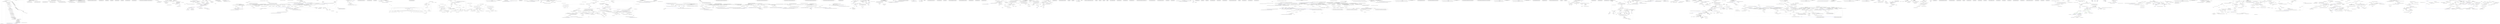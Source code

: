 digraph  {
n36 [label="Ninject.StandardKernel", span=""];
n0 [label="Entry Ninject.StandardKernel.StandardKernel(params Ninject.Modules.INinjectModule[])", span="48-48", cluster="Ninject.StandardKernel.StandardKernel(params Ninject.Modules.INinjectModule[])"];
n1 [label="Exit Ninject.StandardKernel.StandardKernel(params Ninject.Modules.INinjectModule[])", span="48-48", cluster="Ninject.StandardKernel.StandardKernel(params Ninject.Modules.INinjectModule[])"];
n2 [label="Entry Ninject.StandardKernel.StandardKernel(Ninject.INinjectSettings, params Ninject.Modules.INinjectModule[])", span="57-57", cluster="Ninject.StandardKernel.StandardKernel(Ninject.INinjectSettings, params Ninject.Modules.INinjectModule[])"];
n3 [label="Exit Ninject.StandardKernel.StandardKernel(Ninject.INinjectSettings, params Ninject.Modules.INinjectModule[])", span="57-57", cluster="Ninject.StandardKernel.StandardKernel(Ninject.INinjectSettings, params Ninject.Modules.INinjectModule[])"];
n4 [label="Entry Ninject.StandardKernel.AddComponents()", span="64-64", cluster="Ninject.StandardKernel.AddComponents()"];
n5 [label="Components.Add<IPlanner, Planner>()", span="66-66", cluster="Ninject.StandardKernel.AddComponents()"];
n6 [label="Components.Add<IPlanningStrategy, ConstructorReflectionStrategy>()", span="67-67", cluster="Ninject.StandardKernel.AddComponents()"];
n35 [label="Entry Ninject.Components.IComponentContainer.Add<TComponent, TImplementation>()", span="31-31", cluster="Ninject.Components.IComponentContainer.Add<TComponent, TImplementation>()"];
n7 [label="Components.Add<IPlanningStrategy, PropertyReflectionStrategy>()", span="68-68", cluster="Ninject.StandardKernel.AddComponents()"];
n8 [label="Components.Add<IPlanningStrategy, MethodReflectionStrategy>()", span="69-69", cluster="Ninject.StandardKernel.AddComponents()"];
n9 [label="Components.Add<ISelector, Selector>()", span="71-71", cluster="Ninject.StandardKernel.AddComponents()"];
n10 [label="Components.Add<IConstructorScorer, StandardConstructorScorer>()", span="72-72", cluster="Ninject.StandardKernel.AddComponents()"];
n11 [label="Components.Add<IInjectionHeuristic, StandardInjectionHeuristic>()", span="73-73", cluster="Ninject.StandardKernel.AddComponents()"];
n12 [label="Components.Add<IPipeline, Pipeline>()", span="75-75", cluster="Ninject.StandardKernel.AddComponents()"];
n13 [label="!Settings.ActivationCacheDisabled", span="76-76", cluster="Ninject.StandardKernel.AddComponents()"];
n14 [label="Components.Add<IActivationStrategy, ActivationCacheStrategy>()", span="78-78", cluster="Ninject.StandardKernel.AddComponents()"];
n15 [label="Components.Add<IActivationStrategy, PropertyInjectionStrategy>()", span="81-81", cluster="Ninject.StandardKernel.AddComponents()"];
n16 [label="Components.Add<IActivationStrategy, MethodInjectionStrategy>()", span="82-82", cluster="Ninject.StandardKernel.AddComponents()"];
n17 [label="Components.Add<IActivationStrategy, InitializableStrategy>()", span="83-83", cluster="Ninject.StandardKernel.AddComponents()"];
n18 [label="Components.Add<IActivationStrategy, StartableStrategy>()", span="84-84", cluster="Ninject.StandardKernel.AddComponents()"];
n19 [label="Components.Add<IActivationStrategy, BindingActionStrategy>()", span="85-85", cluster="Ninject.StandardKernel.AddComponents()"];
n20 [label="Components.Add<IActivationStrategy, DisposableStrategy>()", span="86-86", cluster="Ninject.StandardKernel.AddComponents()"];
n21 [label="Components.Add<IBindingResolver, StandardBindingResolver>()", span="88-88", cluster="Ninject.StandardKernel.AddComponents()"];
n22 [label="Components.Add<IBindingResolver, OpenGenericBindingResolver>()", span="89-89", cluster="Ninject.StandardKernel.AddComponents()"];
n23 [label="Components.Add<IMissingBindingResolver, DefaultValueBindingResolver>()", span="91-91", cluster="Ninject.StandardKernel.AddComponents()"];
n24 [label="Components.Add<IMissingBindingResolver, SelfBindingResolver>()", span="92-92", cluster="Ninject.StandardKernel.AddComponents()"];
n25 [label="!Settings.UseReflectionBasedInjection", span="95-95", cluster="Ninject.StandardKernel.AddComponents()"];
n26 [label="Components.Add<IInjectorFactory, DynamicMethodInjectorFactory>()", span="97-97", cluster="Ninject.StandardKernel.AddComponents()"];
n27 [label="Components.Add<IInjectorFactory, ReflectionInjectorFactory>()", span="102-102", cluster="Ninject.StandardKernel.AddComponents()"];
n28 [label="Components.Add<ICache, Cache>()", span="105-105", cluster="Ninject.StandardKernel.AddComponents()"];
n29 [label="Components.Add<IActivationCache, ActivationCache>()", span="106-106", cluster="Ninject.StandardKernel.AddComponents()"];
n30 [label="Components.Add<ICachePruner, GarbageCollectionCachePruner>()", span="107-107", cluster="Ninject.StandardKernel.AddComponents()"];
n31 [label="Components.Add<IModuleLoader, ModuleLoader>()", span="110-110", cluster="Ninject.StandardKernel.AddComponents()"];
n32 [label="Components.Add<IModuleLoaderPlugin, CompiledModuleLoaderPlugin>()", span="111-111", cluster="Ninject.StandardKernel.AddComponents()"];
n33 [label="Components.Add<IAssemblyNameRetriever, AssemblyNameRetriever>()", span="112-112", cluster="Ninject.StandardKernel.AddComponents()"];
n34 [label="Exit Ninject.StandardKernel.AddComponents()", span="64-64", cluster="Ninject.StandardKernel.AddComponents()"];
m0_6 [label="Entry Ninject.ActivationException.ActivationException(System.Runtime.Serialization.SerializationInfo, System.Runtime.Serialization.StreamingContext)", span="50-50", cluster="Ninject.ActivationException.ActivationException(System.Runtime.Serialization.SerializationInfo, System.Runtime.Serialization.StreamingContext)", file="ActivationException.cs"];
m0_7 [label="Exit Ninject.ActivationException.ActivationException(System.Runtime.Serialization.SerializationInfo, System.Runtime.Serialization.StreamingContext)", span="50-50", cluster="Ninject.ActivationException.ActivationException(System.Runtime.Serialization.SerializationInfo, System.Runtime.Serialization.StreamingContext)", file="ActivationException.cs"];
m0_4 [label="Entry Ninject.ActivationException.ActivationException(string, System.Exception)", span="42-42", cluster="Ninject.ActivationException.ActivationException(string, System.Exception)", file="ActivationException.cs"];
m0_5 [label="Exit Ninject.ActivationException.ActivationException(string, System.Exception)", span="42-42", cluster="Ninject.ActivationException.ActivationException(string, System.Exception)", file="ActivationException.cs"];
m0_2 [label="Entry Ninject.ActivationException.ActivationException(string)", span="35-35", cluster="Ninject.ActivationException.ActivationException(string)", file="ActivationException.cs"];
m0_3 [label="Exit Ninject.ActivationException.ActivationException(string)", span="35-35", cluster="Ninject.ActivationException.ActivationException(string)", file="ActivationException.cs"];
m0_0 [label="Entry Ninject.ActivationException.ActivationException()", span="29-29", cluster="Ninject.ActivationException.ActivationException()", file="ActivationException.cs"];
m0_1 [label="Exit Ninject.ActivationException.ActivationException()", span="29-29", cluster="Ninject.ActivationException.ActivationException()", file="ActivationException.cs"];
m4_4 [label="Entry Ninject.Syntax.IResolutionRoot.Resolve(Ninject.Activation.IRequest)", span="47-47", cluster="Ninject.Syntax.IResolutionRoot.Resolve(Ninject.Activation.IRequest)", file="BindingActionStrategy.cs"];
m4_5 [label="Exit Ninject.Syntax.IResolutionRoot.Resolve(Ninject.Activation.IRequest)", span="47-47", cluster="Ninject.Syntax.IResolutionRoot.Resolve(Ninject.Activation.IRequest)", file="BindingActionStrategy.cs"];
m4_8 [label="Entry Ninject.Syntax.IResolutionRoot.Release(object)", span="65-65", cluster="Ninject.Syntax.IResolutionRoot.Release(object)", file="BindingActionStrategy.cs"];
m4_9 [label="Exit Ninject.Syntax.IResolutionRoot.Release(object)", span="65-65", cluster="Ninject.Syntax.IResolutionRoot.Release(object)", file="BindingActionStrategy.cs"];
m4_2 [label="Entry Ninject.Syntax.IResolutionRoot.CanResolve(Ninject.Activation.IRequest, bool)", span="39-39", cluster="Ninject.Syntax.IResolutionRoot.CanResolve(Ninject.Activation.IRequest, bool)", file="BindingActionStrategy.cs"];
m4_3 [label="Exit Ninject.Syntax.IResolutionRoot.CanResolve(Ninject.Activation.IRequest, bool)", span="39-39", cluster="Ninject.Syntax.IResolutionRoot.CanResolve(Ninject.Activation.IRequest, bool)", file="BindingActionStrategy.cs"];
m4_0 [label="Entry Ninject.Syntax.IResolutionRoot.CanResolve(Ninject.Activation.IRequest)", span="29-29", cluster="Ninject.Syntax.IResolutionRoot.CanResolve(Ninject.Activation.IRequest)", file="BindingActionStrategy.cs"];
m4_1 [label="Exit Ninject.Syntax.IResolutionRoot.CanResolve(Ninject.Activation.IRequest)", span="29-29", cluster="Ninject.Syntax.IResolutionRoot.CanResolve(Ninject.Activation.IRequest)", file="BindingActionStrategy.cs"];
m4_6 [label="Entry Ninject.Syntax.IResolutionRoot.CreateRequest(System.Type, System.Func<Ninject.Planning.Bindings.IBindingMetadata, bool>, System.Collections.Generic.IEnumerable<Ninject.Parameters.IParameter>, bool, bool)", span="58-58", cluster="Ninject.Syntax.IResolutionRoot.CreateRequest(System.Type, System.Func<Ninject.Planning.Bindings.IBindingMetadata, bool>, System.Collections.Generic.IEnumerable<Ninject.Parameters.IParameter>, bool, bool)", file="BindingActionStrategy.cs"];
m4_7 [label="Exit Ninject.Syntax.IResolutionRoot.CreateRequest(System.Type, System.Func<Ninject.Planning.Bindings.IBindingMetadata, bool>, System.Collections.Generic.IEnumerable<Ninject.Parameters.IParameter>, bool, bool)", span="58-58", cluster="Ninject.Syntax.IResolutionRoot.CreateRequest(System.Type, System.Func<Ninject.Planning.Bindings.IBindingMetadata, bool>, System.Collections.Generic.IEnumerable<Ninject.Parameters.IParameter>, bool, bool)", file="BindingActionStrategy.cs"];
m5_5 [label="Entry System.Collections.Generic.Dictionary<TKey, TValue>.ContainsKey(TKey)", span="0-0", cluster="System.Collections.Generic.Dictionary<TKey, TValue>.ContainsKey(TKey)", file="BindingMetadata.cs"];
m5_14 [label="Entry Ninject.Planning.Bindings.BindingMetadata.Set(string, object)", span="70-70", cluster="Ninject.Planning.Bindings.BindingMetadata.Set(string, object)", file="BindingMetadata.cs"];
m5_15 [label="Ensure.ArgumentNotNullOrEmpty(key, ''key'')", span="72-72", cluster="Ninject.Planning.Bindings.BindingMetadata.Set(string, object)", file="BindingMetadata.cs"];
m5_16 [label="_values[key] = value", span="73-73", cluster="Ninject.Planning.Bindings.BindingMetadata.Set(string, object)", file="BindingMetadata.cs"];
m5_17 [label="Exit Ninject.Planning.Bindings.BindingMetadata.Set(string, object)", span="70-70", cluster="Ninject.Planning.Bindings.BindingMetadata.Set(string, object)", file="BindingMetadata.cs"];
m5_10 [label="Entry Ninject.Planning.Bindings.BindingMetadata.Get<T>(string, T)", span="59-59", cluster="Ninject.Planning.Bindings.BindingMetadata.Get<T>(string, T)", file="BindingMetadata.cs"];
m5_11 [label="Ensure.ArgumentNotNullOrEmpty(key, ''key'')", span="61-61", cluster="Ninject.Planning.Bindings.BindingMetadata.Get<T>(string, T)", file="BindingMetadata.cs"];
m5_12 [label="return _values.ContainsKey(key) ? (T)_values[key] : defaultValue;", span="62-62", cluster="Ninject.Planning.Bindings.BindingMetadata.Get<T>(string, T)", file="BindingMetadata.cs"];
m5_13 [label="Exit Ninject.Planning.Bindings.BindingMetadata.Get<T>(string, T)", span="59-59", cluster="Ninject.Planning.Bindings.BindingMetadata.Get<T>(string, T)", file="BindingMetadata.cs"];
m5_6 [label="Entry Ninject.Planning.Bindings.BindingMetadata.Get<T>(string)", span="47-47", cluster="Ninject.Planning.Bindings.BindingMetadata.Get<T>(string)", file="BindingMetadata.cs"];
m5_7 [label="Ensure.ArgumentNotNullOrEmpty(key, ''key'')", span="49-49", cluster="Ninject.Planning.Bindings.BindingMetadata.Get<T>(string)", file="BindingMetadata.cs"];
m5_8 [label="return Get(key, default(T));", span="50-50", cluster="Ninject.Planning.Bindings.BindingMetadata.Get<T>(string)", file="BindingMetadata.cs"];
m5_9 [label="Exit Ninject.Planning.Bindings.BindingMetadata.Get<T>(string)", span="47-47", cluster="Ninject.Planning.Bindings.BindingMetadata.Get<T>(string)", file="BindingMetadata.cs"];
m5_4 [label="Entry Ninject.Infrastructure.Ensure.ArgumentNotNullOrEmpty(string, string)", span="22-22", cluster="Ninject.Infrastructure.Ensure.ArgumentNotNullOrEmpty(string, string)", file="BindingMetadata.cs"];
m5_0 [label="Entry Ninject.Planning.Bindings.BindingMetadata.Has(string)", span="35-35", cluster="Ninject.Planning.Bindings.BindingMetadata.Has(string)", file="BindingMetadata.cs"];
m5_1 [label="Ensure.ArgumentNotNullOrEmpty(key, ''key'')", span="37-37", cluster="Ninject.Planning.Bindings.BindingMetadata.Has(string)", file="BindingMetadata.cs"];
m5_2 [label="return _values.ContainsKey(key);", span="38-38", cluster="Ninject.Planning.Bindings.BindingMetadata.Has(string)", file="BindingMetadata.cs"];
m5_3 [label="Exit Ninject.Planning.Bindings.BindingMetadata.Has(string)", span="35-35", cluster="Ninject.Planning.Bindings.BindingMetadata.Has(string)", file="BindingMetadata.cs"];
m5_18 [label="Ninject.Planning.Bindings.BindingMetadata", span="", file="BindingMetadata.cs"];
m6_22 [label="Entry Ninject.Syntax.BindingRoot.AddBinding(Ninject.Planning.Bindings.IBinding)", span="86-86", cluster="Ninject.Syntax.BindingRoot.AddBinding(Ninject.Planning.Bindings.IBinding)", file="BindingRoot.cs"];
m6_23 [label="Exit Ninject.Syntax.BindingRoot.AddBinding(Ninject.Planning.Bindings.IBinding)", span="86-86", cluster="Ninject.Syntax.BindingRoot.AddBinding(Ninject.Planning.Bindings.IBinding)", file="BindingRoot.cs"];
m6_4 [label="Entry Ninject.Syntax.BindingRoot.Bind(System.Type)", span="41-41", cluster="Ninject.Syntax.BindingRoot.Bind(System.Type)", file="BindingRoot.cs"];
m6_5 [label="Ensure.ArgumentNotNull(service, ''service'')", span="43-43", cluster="Ninject.Syntax.BindingRoot.Bind(System.Type)", file="BindingRoot.cs"];
m6_6 [label="return RegisterBindingAndCreateBuilder<object>(service);", span="44-44", cluster="Ninject.Syntax.BindingRoot.Bind(System.Type)", file="BindingRoot.cs"];
m6_7 [label="Exit Ninject.Syntax.BindingRoot.Bind(System.Type)", span="41-41", cluster="Ninject.Syntax.BindingRoot.Bind(System.Type)", file="BindingRoot.cs"];
m6_18 [label="Entry Ninject.Syntax.BindingRoot.Rebind(System.Type)", span="76-76", cluster="Ninject.Syntax.BindingRoot.Rebind(System.Type)", file="BindingRoot.cs"];
m6_19 [label="Unbind(service)", span="78-78", cluster="Ninject.Syntax.BindingRoot.Rebind(System.Type)", file="BindingRoot.cs"];
m6_20 [label="return Bind(service);", span="79-79", cluster="Ninject.Syntax.BindingRoot.Rebind(System.Type)", file="BindingRoot.cs"];
m6_21 [label="Exit Ninject.Syntax.BindingRoot.Rebind(System.Type)", span="76-76", cluster="Ninject.Syntax.BindingRoot.Rebind(System.Type)", file="BindingRoot.cs"];
m6_0 [label="Entry Ninject.Syntax.BindingRoot.Bind<T>()", span="32-32", cluster="Ninject.Syntax.BindingRoot.Bind<T>()", file="BindingRoot.cs"];
m6_1 [label="return RegisterBindingAndCreateBuilder<T>(typeof(T));", span="34-34", cluster="Ninject.Syntax.BindingRoot.Bind<T>()", file="BindingRoot.cs"];
m6_2 [label="Exit Ninject.Syntax.BindingRoot.Bind<T>()", span="32-32", cluster="Ninject.Syntax.BindingRoot.Bind<T>()", file="BindingRoot.cs"];
m6_12 [label="Entry Ninject.Syntax.BindingRoot.Unbind(System.Type)", span="60-60", cluster="Ninject.Syntax.BindingRoot.Unbind(System.Type)", file="BindingRoot.cs"];
m6_13 [label="Exit Ninject.Syntax.BindingRoot.Unbind(System.Type)", span="60-60", cluster="Ninject.Syntax.BindingRoot.Unbind(System.Type)", file="BindingRoot.cs"];
m6_31 [label="Entry Ninject.Planning.Bindings.BindingBuilder<T>.BindingBuilder(Ninject.Planning.Bindings.IBinding, Ninject.IKernel)", span="50-50", cluster="Ninject.Planning.Bindings.BindingBuilder<T>.BindingBuilder(Ninject.Planning.Bindings.IBinding, Ninject.IKernel)", file="BindingRoot.cs"];
m6_30 [label="Entry Ninject.Planning.Bindings.Binding.Binding(System.Type)", span="86-86", cluster="Ninject.Planning.Bindings.Binding.Binding(System.Type)", file="BindingRoot.cs"];
m6_9 [label="Entry Ninject.Syntax.BindingRoot.Unbind<T>()", span="51-51", cluster="Ninject.Syntax.BindingRoot.Unbind<T>()", file="BindingRoot.cs"];
m6_10 [label="Unbind(typeof(T))", span="53-53", cluster="Ninject.Syntax.BindingRoot.Unbind<T>()", file="BindingRoot.cs"];
m6_11 [label="Exit Ninject.Syntax.BindingRoot.Unbind<T>()", span="51-51", cluster="Ninject.Syntax.BindingRoot.Unbind<T>()", file="BindingRoot.cs"];
m6_24 [label="Entry Ninject.Syntax.BindingRoot.RemoveBinding(Ninject.Planning.Bindings.IBinding)", span="92-92", cluster="Ninject.Syntax.BindingRoot.RemoveBinding(Ninject.Planning.Bindings.IBinding)", file="BindingRoot.cs"];
m6_25 [label="Exit Ninject.Syntax.BindingRoot.RemoveBinding(Ninject.Planning.Bindings.IBinding)", span="92-92", cluster="Ninject.Syntax.BindingRoot.RemoveBinding(Ninject.Planning.Bindings.IBinding)", file="BindingRoot.cs"];
m6_3 [label="Entry Ninject.Syntax.BindingRoot.RegisterBindingAndCreateBuilder<T>(System.Type)", span="94-94", cluster="Ninject.Syntax.BindingRoot.RegisterBindingAndCreateBuilder<T>(System.Type)", file="BindingRoot.cs"];
m6_26 [label="var binding = new Binding(service)", span="96-96", cluster="Ninject.Syntax.BindingRoot.RegisterBindingAndCreateBuilder<T>(System.Type)", file="BindingRoot.cs"];
m6_27 [label="AddBinding(binding)", span="97-97", cluster="Ninject.Syntax.BindingRoot.RegisterBindingAndCreateBuilder<T>(System.Type)", file="BindingRoot.cs"];
m6_28 [label="return new BindingBuilder<T>(binding, Kernel);", span="98-98", cluster="Ninject.Syntax.BindingRoot.RegisterBindingAndCreateBuilder<T>(System.Type)", file="BindingRoot.cs"];
m6_29 [label="Exit Ninject.Syntax.BindingRoot.RegisterBindingAndCreateBuilder<T>(System.Type)", span="94-94", cluster="Ninject.Syntax.BindingRoot.RegisterBindingAndCreateBuilder<T>(System.Type)", file="BindingRoot.cs"];
m6_14 [label="Entry Ninject.Syntax.BindingRoot.Rebind<T>()", span="66-66", cluster="Ninject.Syntax.BindingRoot.Rebind<T>()", file="BindingRoot.cs"];
m6_15 [label="Unbind<T>()", span="68-68", cluster="Ninject.Syntax.BindingRoot.Rebind<T>()", file="BindingRoot.cs"];
m6_16 [label="return Bind<T>();", span="69-69", cluster="Ninject.Syntax.BindingRoot.Rebind<T>()", file="BindingRoot.cs"];
m6_17 [label="Exit Ninject.Syntax.BindingRoot.Rebind<T>()", span="66-66", cluster="Ninject.Syntax.BindingRoot.Rebind<T>()", file="BindingRoot.cs"];
m6_8 [label="Entry Ninject.Infrastructure.Ensure.ArgumentNotNull(object, string)", span="17-17", cluster="Ninject.Infrastructure.Ensure.ArgumentNotNull(object, string)", file="BindingRoot.cs"];
m6_32 [label="Ninject.Syntax.BindingRoot", span="", file="BindingRoot.cs"];
m9_0 [label="Entry Ninject.Selection.Heuristics.StandardPropertyInjectionHeuristic.ShouldInject(System.Reflection.PropertyInfo)", span="9-9", cluster="Ninject.Selection.Heuristics.StandardPropertyInjectionHeuristic.ShouldInject(System.Reflection.PropertyInfo)", file="Cache.cs"];
m9_1 [label="return property.HasAttribute<InjectAttribute>();", span="11-11", cluster="Ninject.Selection.Heuristics.StandardPropertyInjectionHeuristic.ShouldInject(System.Reflection.PropertyInfo)", file="Cache.cs"];
m9_2 [label="Exit Ninject.Selection.Heuristics.StandardPropertyInjectionHeuristic.ShouldInject(System.Reflection.PropertyInfo)", span="9-9", cluster="Ninject.Selection.Heuristics.StandardPropertyInjectionHeuristic.ShouldInject(System.Reflection.PropertyInfo)", file="Cache.cs"];
m9_3 [label="Entry System.Reflection.ICustomAttributeProvider.HasAttribute<T>()", span="31-31", cluster="System.Reflection.ICustomAttributeProvider.HasAttribute<T>()", file="Cache.cs"];
m10_3 [label="Entry Ninject.Tests.Integration.TransientScopeTests.TransientScopeContext.SetUp()", span="26-26", cluster="Ninject.Tests.Integration.TransientScopeTests.TransientScopeContext.SetUp()", file="CallbackProvider.cs"];
m10_4 [label="this.kernel = new StandardKernel()", span="28-28", cluster="Ninject.Tests.Integration.TransientScopeTests.TransientScopeContext.SetUp()", file="CallbackProvider.cs"];
m10_5 [label="Exit Ninject.Tests.Integration.TransientScopeTests.TransientScopeContext.SetUp()", span="26-26", cluster="Ninject.Tests.Integration.TransientScopeTests.TransientScopeContext.SetUp()", file="CallbackProvider.cs"];
m10_15 [label="Entry Ninject.Syntax.IBindingInSyntax<T>.InTransientScope()", span="171-171", cluster="Ninject.Syntax.IBindingInSyntax<T>.InTransientScope()", file="CallbackProvider.cs"];
m10_69 [label="Entry Ninject.Tests.Integration.TransientScopeTests.WhenServiceIsBoundToMethodInTransientScope.NewInstanceIsReturnedForEachRequest()", span="134-134", cluster="Ninject.Tests.Integration.TransientScopeTests.WhenServiceIsBoundToMethodInTransientScope.NewInstanceIsReturnedForEachRequest()", file="CallbackProvider.cs"];
m10_70 [label="kernel.Bind<IWeapon>().ToMethod(x => new Sword()).InTransientScope()", span="136-136", cluster="Ninject.Tests.Integration.TransientScopeTests.WhenServiceIsBoundToMethodInTransientScope.NewInstanceIsReturnedForEachRequest()", file="CallbackProvider.cs"];
m10_71 [label="var instance1 = kernel.Get<IWeapon>()", span="138-138", cluster="Ninject.Tests.Integration.TransientScopeTests.WhenServiceIsBoundToMethodInTransientScope.NewInstanceIsReturnedForEachRequest()", file="CallbackProvider.cs"];
m10_72 [label="var instance2 = kernel.Get<IWeapon>()", span="139-139", cluster="Ninject.Tests.Integration.TransientScopeTests.WhenServiceIsBoundToMethodInTransientScope.NewInstanceIsReturnedForEachRequest()", file="CallbackProvider.cs"];
m10_73 [label="instance1.ShouldNotBeSameAs(instance2)", span="141-141", cluster="Ninject.Tests.Integration.TransientScopeTests.WhenServiceIsBoundToMethodInTransientScope.NewInstanceIsReturnedForEachRequest()", file="CallbackProvider.cs"];
m10_74 [label="Exit Ninject.Tests.Integration.TransientScopeTests.WhenServiceIsBoundToMethodInTransientScope.NewInstanceIsReturnedForEachRequest()", span="134-134", cluster="Ninject.Tests.Integration.TransientScopeTests.WhenServiceIsBoundToMethodInTransientScope.NewInstanceIsReturnedForEachRequest()", file="CallbackProvider.cs"];
m10_53 [label="Entry Ninject.Tests.Integration.TransientScopeTests.WhenServiceIsBoundToProviderInTransientScope.NewInstanceIsReturnedForEachRequest()", span="103-103", cluster="Ninject.Tests.Integration.TransientScopeTests.WhenServiceIsBoundToProviderInTransientScope.NewInstanceIsReturnedForEachRequest()", file="CallbackProvider.cs"];
m10_54 [label="kernel.Bind<IWeapon>().ToProvider<SwordProvider>().InTransientScope()", span="105-105", cluster="Ninject.Tests.Integration.TransientScopeTests.WhenServiceIsBoundToProviderInTransientScope.NewInstanceIsReturnedForEachRequest()", file="CallbackProvider.cs"];
m10_55 [label="var instance1 = kernel.Get<IWeapon>()", span="107-107", cluster="Ninject.Tests.Integration.TransientScopeTests.WhenServiceIsBoundToProviderInTransientScope.NewInstanceIsReturnedForEachRequest()", file="CallbackProvider.cs"];
m10_56 [label="var instance2 = kernel.Get<IWeapon>()", span="108-108", cluster="Ninject.Tests.Integration.TransientScopeTests.WhenServiceIsBoundToProviderInTransientScope.NewInstanceIsReturnedForEachRequest()", file="CallbackProvider.cs"];
m10_57 [label="instance1.ShouldNotBeSameAs(instance2)", span="110-110", cluster="Ninject.Tests.Integration.TransientScopeTests.WhenServiceIsBoundToProviderInTransientScope.NewInstanceIsReturnedForEachRequest()", file="CallbackProvider.cs"];
m10_58 [label="Exit Ninject.Tests.Integration.TransientScopeTests.WhenServiceIsBoundToProviderInTransientScope.NewInstanceIsReturnedForEachRequest()", span="103-103", cluster="Ninject.Tests.Integration.TransientScopeTests.WhenServiceIsBoundToProviderInTransientScope.NewInstanceIsReturnedForEachRequest()", file="CallbackProvider.cs"];
m10_0 [label="Entry Ninject.Tests.Integration.TransientScopeTests.TransientScopeContext.TransientScopeContext()", span="20-20", cluster="Ninject.Tests.Integration.TransientScopeTests.TransientScopeContext.TransientScopeContext()", file="CallbackProvider.cs"];
m10_1 [label="this.SetUp()", span="22-22", cluster="Ninject.Tests.Integration.TransientScopeTests.TransientScopeContext.TransientScopeContext()", file="CallbackProvider.cs"];
m10_2 [label="Exit Ninject.Tests.Integration.TransientScopeTests.TransientScopeContext.TransientScopeContext()", span="20-20", cluster="Ninject.Tests.Integration.TransientScopeTests.TransientScopeContext.TransientScopeContext()", file="CallbackProvider.cs"];
m10_52 [label="Entry Unk.ShouldBe", span="", cluster="Unk.ShouldBe", file="CallbackProvider.cs"];
m10_50 [label="Entry Ninject.Components.IComponentContainer.Get<T>()", span="52-52", cluster="Ninject.Components.IComponentContainer.Get<T>()", file="CallbackProvider.cs"];
m10_13 [label="Entry Ninject.Syntax.BindingRoot.Bind<T>()", span="27-27", cluster="Ninject.Syntax.BindingRoot.Bind<T>()", file="CallbackProvider.cs"];
m10_75 [label="Entry Ninject.Syntax.IBindingToSyntax<T>.ToMethod(System.Func<Ninject.Activation.IContext, T>)", span="72-72", cluster="Ninject.Syntax.IBindingToSyntax<T>.ToMethod(System.Func<Ninject.Activation.IContext, T>)", file="CallbackProvider.cs"];
m10_31 [label="Entry Ninject.Tests.Integration.TransientScopeTests.WhenServiceIsBoundToSelfInTransientScope.NewInstanceIsReturnedForEachRequest()", span="67-67", cluster="Ninject.Tests.Integration.TransientScopeTests.WhenServiceIsBoundToSelfInTransientScope.NewInstanceIsReturnedForEachRequest()", file="CallbackProvider.cs"];
m10_32 [label="kernel.Bind<Sword>().ToSelf().InTransientScope()", span="69-69", cluster="Ninject.Tests.Integration.TransientScopeTests.WhenServiceIsBoundToSelfInTransientScope.NewInstanceIsReturnedForEachRequest()", file="CallbackProvider.cs"];
m10_33 [label="var sword1 = kernel.Get<Sword>()", span="71-71", cluster="Ninject.Tests.Integration.TransientScopeTests.WhenServiceIsBoundToSelfInTransientScope.NewInstanceIsReturnedForEachRequest()", file="CallbackProvider.cs"];
m10_34 [label="var sword2 = kernel.Get<Sword>()", span="72-72", cluster="Ninject.Tests.Integration.TransientScopeTests.WhenServiceIsBoundToSelfInTransientScope.NewInstanceIsReturnedForEachRequest()", file="CallbackProvider.cs"];
m10_35 [label="sword1.ShouldNotBeSameAs(sword2)", span="74-74", cluster="Ninject.Tests.Integration.TransientScopeTests.WhenServiceIsBoundToSelfInTransientScope.NewInstanceIsReturnedForEachRequest()", file="CallbackProvider.cs"];
m10_36 [label="Exit Ninject.Tests.Integration.TransientScopeTests.WhenServiceIsBoundToSelfInTransientScope.NewInstanceIsReturnedForEachRequest()", span="67-67", cluster="Ninject.Tests.Integration.TransientScopeTests.WhenServiceIsBoundToSelfInTransientScope.NewInstanceIsReturnedForEachRequest()", file="CallbackProvider.cs"];
m10_92 [label="Entry Ninject.Tests.Integration.TransientScopeTests.SwordProvider.CreateInstance(Ninject.Activation.IContext)", span="163-163", cluster="Ninject.Tests.Integration.TransientScopeTests.SwordProvider.CreateInstance(Ninject.Activation.IContext)", file="CallbackProvider.cs"];
m10_93 [label="return new Sword();", span="165-165", cluster="Ninject.Tests.Integration.TransientScopeTests.SwordProvider.CreateInstance(Ninject.Activation.IContext)", file="CallbackProvider.cs"];
m10_94 [label="Exit Ninject.Tests.Integration.TransientScopeTests.SwordProvider.CreateInstance(Ninject.Activation.IContext)", span="163-163", cluster="Ninject.Tests.Integration.TransientScopeTests.SwordProvider.CreateInstance(Ninject.Activation.IContext)", file="CallbackProvider.cs"];
m10_51 [label="Entry Ninject.Activation.Caching.IPruneable.Prune()", span="10-10", cluster="Ninject.Activation.Caching.IPruneable.Prune()", file="CallbackProvider.cs"];
m10_14 [label="Entry Ninject.Syntax.IBindingToSyntax<T>.To<TImplementation>()", span="40-40", cluster="Ninject.Syntax.IBindingToSyntax<T>.To<TImplementation>()", file="CallbackProvider.cs"];
m10_79 [label="Entry Ninject.Tests.Fakes.Sword.Sword()", span="4-4", cluster="Ninject.Tests.Fakes.Sword.Sword()", file="CallbackProvider.cs"];
m10_30 [label="Entry Unk.ShouldBeFalse", span="", cluster="Unk.ShouldBeFalse", file="CallbackProvider.cs"];
m10_60 [label="Entry Ninject.Tests.Integration.TransientScopeTests.WhenServiceIsBoundToProviderInTransientScope.InstancesAreGarbageCollectedIfAllExternalReferencesAreDropped()", span="114-114", cluster="Ninject.Tests.Integration.TransientScopeTests.WhenServiceIsBoundToProviderInTransientScope.InstancesAreGarbageCollectedIfAllExternalReferencesAreDropped()", file="CallbackProvider.cs"];
m10_61 [label="kernel.Bind<IWeapon>().ToProvider<SwordProvider>().InTransientScope()", span="116-116", cluster="Ninject.Tests.Integration.TransientScopeTests.WhenServiceIsBoundToProviderInTransientScope.InstancesAreGarbageCollectedIfAllExternalReferencesAreDropped()", file="CallbackProvider.cs"];
m10_62 [label="var instance = kernel.Get<IWeapon>()", span="118-118", cluster="Ninject.Tests.Integration.TransientScopeTests.WhenServiceIsBoundToProviderInTransientScope.InstancesAreGarbageCollectedIfAllExternalReferencesAreDropped()", file="CallbackProvider.cs"];
m10_63 [label="var reference = new WeakReference(instance)", span="119-119", cluster="Ninject.Tests.Integration.TransientScopeTests.WhenServiceIsBoundToProviderInTransientScope.InstancesAreGarbageCollectedIfAllExternalReferencesAreDropped()", file="CallbackProvider.cs"];
m10_64 [label="instance = null", span="121-121", cluster="Ninject.Tests.Integration.TransientScopeTests.WhenServiceIsBoundToProviderInTransientScope.InstancesAreGarbageCollectedIfAllExternalReferencesAreDropped()", file="CallbackProvider.cs"];
m10_67 [label="reference.IsAlive.ShouldBeFalse()", span="126-126", cluster="Ninject.Tests.Integration.TransientScopeTests.WhenServiceIsBoundToProviderInTransientScope.InstancesAreGarbageCollectedIfAllExternalReferencesAreDropped()", file="CallbackProvider.cs"];
m10_65 [label="GC.Collect()", span="123-123", cluster="Ninject.Tests.Integration.TransientScopeTests.WhenServiceIsBoundToProviderInTransientScope.InstancesAreGarbageCollectedIfAllExternalReferencesAreDropped()", file="CallbackProvider.cs"];
m10_66 [label="GC.WaitForPendingFinalizers()", span="124-124", cluster="Ninject.Tests.Integration.TransientScopeTests.WhenServiceIsBoundToProviderInTransientScope.InstancesAreGarbageCollectedIfAllExternalReferencesAreDropped()", file="CallbackProvider.cs"];
m10_68 [label="Exit Ninject.Tests.Integration.TransientScopeTests.WhenServiceIsBoundToProviderInTransientScope.InstancesAreGarbageCollectedIfAllExternalReferencesAreDropped()", span="114-114", cluster="Ninject.Tests.Integration.TransientScopeTests.WhenServiceIsBoundToProviderInTransientScope.InstancesAreGarbageCollectedIfAllExternalReferencesAreDropped()", file="CallbackProvider.cs"];
m10_38 [label="Entry Ninject.Tests.Integration.TransientScopeTests.WhenServiceIsBoundToSelfInTransientScope.InstancesAreGarbageCollectedIfAllExternalReferencesAreDropped()", span="78-78", cluster="Ninject.Tests.Integration.TransientScopeTests.WhenServiceIsBoundToSelfInTransientScope.InstancesAreGarbageCollectedIfAllExternalReferencesAreDropped()", file="CallbackProvider.cs"];
m10_39 [label="kernel.Bind<Sword>().ToSelf().InTransientScope()", span="80-80", cluster="Ninject.Tests.Integration.TransientScopeTests.WhenServiceIsBoundToSelfInTransientScope.InstancesAreGarbageCollectedIfAllExternalReferencesAreDropped()", file="CallbackProvider.cs"];
m10_40 [label="var instance = kernel.Get<Sword>()", span="82-82", cluster="Ninject.Tests.Integration.TransientScopeTests.WhenServiceIsBoundToSelfInTransientScope.InstancesAreGarbageCollectedIfAllExternalReferencesAreDropped()", file="CallbackProvider.cs"];
m10_41 [label="var reference = new WeakReference(instance)", span="83-83", cluster="Ninject.Tests.Integration.TransientScopeTests.WhenServiceIsBoundToSelfInTransientScope.InstancesAreGarbageCollectedIfAllExternalReferencesAreDropped()", file="CallbackProvider.cs"];
m10_42 [label="instance = null", span="85-85", cluster="Ninject.Tests.Integration.TransientScopeTests.WhenServiceIsBoundToSelfInTransientScope.InstancesAreGarbageCollectedIfAllExternalReferencesAreDropped()", file="CallbackProvider.cs"];
m10_45 [label="reference.IsAlive.ShouldBeFalse()", span="90-90", cluster="Ninject.Tests.Integration.TransientScopeTests.WhenServiceIsBoundToSelfInTransientScope.InstancesAreGarbageCollectedIfAllExternalReferencesAreDropped()", file="CallbackProvider.cs"];
m10_43 [label="GC.Collect()", span="87-87", cluster="Ninject.Tests.Integration.TransientScopeTests.WhenServiceIsBoundToSelfInTransientScope.InstancesAreGarbageCollectedIfAllExternalReferencesAreDropped()", file="CallbackProvider.cs"];
m10_44 [label="GC.WaitForPendingFinalizers()", span="88-88", cluster="Ninject.Tests.Integration.TransientScopeTests.WhenServiceIsBoundToSelfInTransientScope.InstancesAreGarbageCollectedIfAllExternalReferencesAreDropped()", file="CallbackProvider.cs"];
m10_46 [label="var cache = kernel.Components.Get<ICache>()", span="92-92", cluster="Ninject.Tests.Integration.TransientScopeTests.WhenServiceIsBoundToSelfInTransientScope.InstancesAreGarbageCollectedIfAllExternalReferencesAreDropped()", file="CallbackProvider.cs"];
m10_47 [label="cache.Prune()", span="93-93", cluster="Ninject.Tests.Integration.TransientScopeTests.WhenServiceIsBoundToSelfInTransientScope.InstancesAreGarbageCollectedIfAllExternalReferencesAreDropped()", file="CallbackProvider.cs"];
m10_48 [label="cache.Count.ShouldBe(0)", span="95-95", cluster="Ninject.Tests.Integration.TransientScopeTests.WhenServiceIsBoundToSelfInTransientScope.InstancesAreGarbageCollectedIfAllExternalReferencesAreDropped()", file="CallbackProvider.cs"];
m10_49 [label="Exit Ninject.Tests.Integration.TransientScopeTests.WhenServiceIsBoundToSelfInTransientScope.InstancesAreGarbageCollectedIfAllExternalReferencesAreDropped()", span="78-78", cluster="Ninject.Tests.Integration.TransientScopeTests.WhenServiceIsBoundToSelfInTransientScope.InstancesAreGarbageCollectedIfAllExternalReferencesAreDropped()", file="CallbackProvider.cs"];
m10_16 [label="Entry Ninject.Syntax.IResolutionRoot.Get<T>(params Ninject.Parameters.IParameter[])", span="34-34", cluster="Ninject.Syntax.IResolutionRoot.Get<T>(params Ninject.Parameters.IParameter[])", file="CallbackProvider.cs"];
m10_17 [label="Entry Unk.ShouldNotBeSameAs", span="", cluster="Unk.ShouldNotBeSameAs", file="CallbackProvider.cs"];
m10_37 [label="Entry Ninject.Syntax.IBindingToSyntax<T>.ToSelf()", span="34-34", cluster="Ninject.Syntax.IBindingToSyntax<T>.ToSelf()", file="CallbackProvider.cs"];
m10_59 [label="Entry Ninject.Syntax.IBindingToSyntax<T>.ToProvider<TProvider>()", span="53-53", cluster="Ninject.Syntax.IBindingToSyntax<T>.ToProvider<TProvider>()", file="CallbackProvider.cs"];
m10_89 [label="Entry lambda expression", span="147-147", cluster="lambda expression", file="CallbackProvider.cs"];
m10_76 [label="Entry lambda expression", span="136-136", cluster="lambda expression", file="CallbackProvider.cs"];
m10_77 [label="new Sword()", span="136-136", cluster="lambda expression", file="CallbackProvider.cs"];
m10_78 [label="Exit lambda expression", span="136-136", cluster="lambda expression", file="CallbackProvider.cs"];
m10_90 [label="new Sword()", span="147-147", cluster="lambda expression", file="CallbackProvider.cs"];
m10_91 [label="Exit lambda expression", span="147-147", cluster="lambda expression", file="CallbackProvider.cs"];
m10_18 [label="Entry Ninject.Tests.Integration.TransientScopeTests.WhenServiceIsBoundToInterfaceInTransientScope.InstancesAreGarbageCollectedIfAllExternalReferencesAreDropped()", span="47-47", cluster="Ninject.Tests.Integration.TransientScopeTests.WhenServiceIsBoundToInterfaceInTransientScope.InstancesAreGarbageCollectedIfAllExternalReferencesAreDropped()", file="CallbackProvider.cs"];
m10_19 [label="kernel.Bind<IWeapon>().To<Sword>().InTransientScope()", span="49-49", cluster="Ninject.Tests.Integration.TransientScopeTests.WhenServiceIsBoundToInterfaceInTransientScope.InstancesAreGarbageCollectedIfAllExternalReferencesAreDropped()", file="CallbackProvider.cs"];
m10_20 [label="var instance = kernel.Get<IWeapon>()", span="51-51", cluster="Ninject.Tests.Integration.TransientScopeTests.WhenServiceIsBoundToInterfaceInTransientScope.InstancesAreGarbageCollectedIfAllExternalReferencesAreDropped()", file="CallbackProvider.cs"];
m10_21 [label="var reference = new WeakReference(instance)", span="52-52", cluster="Ninject.Tests.Integration.TransientScopeTests.WhenServiceIsBoundToInterfaceInTransientScope.InstancesAreGarbageCollectedIfAllExternalReferencesAreDropped()", file="CallbackProvider.cs"];
m10_22 [label="instance = null", span="54-54", cluster="Ninject.Tests.Integration.TransientScopeTests.WhenServiceIsBoundToInterfaceInTransientScope.InstancesAreGarbageCollectedIfAllExternalReferencesAreDropped()", file="CallbackProvider.cs"];
m10_25 [label="reference.IsAlive.ShouldBeFalse()", span="59-59", cluster="Ninject.Tests.Integration.TransientScopeTests.WhenServiceIsBoundToInterfaceInTransientScope.InstancesAreGarbageCollectedIfAllExternalReferencesAreDropped()", file="CallbackProvider.cs"];
m10_23 [label="GC.Collect()", span="56-56", cluster="Ninject.Tests.Integration.TransientScopeTests.WhenServiceIsBoundToInterfaceInTransientScope.InstancesAreGarbageCollectedIfAllExternalReferencesAreDropped()", file="CallbackProvider.cs"];
m10_24 [label="GC.WaitForPendingFinalizers()", span="57-57", cluster="Ninject.Tests.Integration.TransientScopeTests.WhenServiceIsBoundToInterfaceInTransientScope.InstancesAreGarbageCollectedIfAllExternalReferencesAreDropped()", file="CallbackProvider.cs"];
m10_26 [label="Exit Ninject.Tests.Integration.TransientScopeTests.WhenServiceIsBoundToInterfaceInTransientScope.InstancesAreGarbageCollectedIfAllExternalReferencesAreDropped()", span="47-47", cluster="Ninject.Tests.Integration.TransientScopeTests.WhenServiceIsBoundToInterfaceInTransientScope.InstancesAreGarbageCollectedIfAllExternalReferencesAreDropped()", file="CallbackProvider.cs"];
m10_29 [label="Entry System.GC.WaitForPendingFinalizers()", span="0-0", cluster="System.GC.WaitForPendingFinalizers()", file="CallbackProvider.cs"];
m10_28 [label="Entry System.GC.Collect()", span="0-0", cluster="System.GC.Collect()", file="CallbackProvider.cs"];
m10_27 [label="Entry System.WeakReference.WeakReference(object)", span="0-0", cluster="System.WeakReference.WeakReference(object)", file="CallbackProvider.cs"];
m10_7 [label="Entry Ninject.Tests.Integration.TransientScopeTests.WhenServiceIsBoundToInterfaceInTransientScope.NewInstanceIsReturnedForEachRequest()", span="36-36", cluster="Ninject.Tests.Integration.TransientScopeTests.WhenServiceIsBoundToInterfaceInTransientScope.NewInstanceIsReturnedForEachRequest()", file="CallbackProvider.cs"];
m10_8 [label="kernel.Bind<IWeapon>().To<Sword>().InTransientScope()", span="38-38", cluster="Ninject.Tests.Integration.TransientScopeTests.WhenServiceIsBoundToInterfaceInTransientScope.NewInstanceIsReturnedForEachRequest()", file="CallbackProvider.cs"];
m10_9 [label="var instance1 = kernel.Get<IWeapon>()", span="40-40", cluster="Ninject.Tests.Integration.TransientScopeTests.WhenServiceIsBoundToInterfaceInTransientScope.NewInstanceIsReturnedForEachRequest()", file="CallbackProvider.cs"];
m10_10 [label="var instance2 = kernel.Get<IWeapon>()", span="41-41", cluster="Ninject.Tests.Integration.TransientScopeTests.WhenServiceIsBoundToInterfaceInTransientScope.NewInstanceIsReturnedForEachRequest()", file="CallbackProvider.cs"];
m10_11 [label="instance1.ShouldNotBeSameAs(instance2)", span="43-43", cluster="Ninject.Tests.Integration.TransientScopeTests.WhenServiceIsBoundToInterfaceInTransientScope.NewInstanceIsReturnedForEachRequest()", file="CallbackProvider.cs"];
m10_12 [label="Exit Ninject.Tests.Integration.TransientScopeTests.WhenServiceIsBoundToInterfaceInTransientScope.NewInstanceIsReturnedForEachRequest()", span="36-36", cluster="Ninject.Tests.Integration.TransientScopeTests.WhenServiceIsBoundToInterfaceInTransientScope.NewInstanceIsReturnedForEachRequest()", file="CallbackProvider.cs"];
m10_80 [label="Entry Ninject.Tests.Integration.TransientScopeTests.WhenServiceIsBoundToMethodInTransientScope.InstancesAreGarbageCollectedIfAllExternalReferencesAreDropped()", span="145-145", cluster="Ninject.Tests.Integration.TransientScopeTests.WhenServiceIsBoundToMethodInTransientScope.InstancesAreGarbageCollectedIfAllExternalReferencesAreDropped()", file="CallbackProvider.cs"];
m10_81 [label="kernel.Bind<IWeapon>().ToMethod(x => new Sword()).InTransientScope()", span="147-147", cluster="Ninject.Tests.Integration.TransientScopeTests.WhenServiceIsBoundToMethodInTransientScope.InstancesAreGarbageCollectedIfAllExternalReferencesAreDropped()", file="CallbackProvider.cs"];
m10_82 [label="var instance = kernel.Get<IWeapon>()", span="149-149", cluster="Ninject.Tests.Integration.TransientScopeTests.WhenServiceIsBoundToMethodInTransientScope.InstancesAreGarbageCollectedIfAllExternalReferencesAreDropped()", file="CallbackProvider.cs"];
m10_83 [label="var reference = new WeakReference(instance)", span="150-150", cluster="Ninject.Tests.Integration.TransientScopeTests.WhenServiceIsBoundToMethodInTransientScope.InstancesAreGarbageCollectedIfAllExternalReferencesAreDropped()", file="CallbackProvider.cs"];
m10_84 [label="instance = null", span="152-152", cluster="Ninject.Tests.Integration.TransientScopeTests.WhenServiceIsBoundToMethodInTransientScope.InstancesAreGarbageCollectedIfAllExternalReferencesAreDropped()", file="CallbackProvider.cs"];
m10_87 [label="reference.IsAlive.ShouldBeFalse()", span="157-157", cluster="Ninject.Tests.Integration.TransientScopeTests.WhenServiceIsBoundToMethodInTransientScope.InstancesAreGarbageCollectedIfAllExternalReferencesAreDropped()", file="CallbackProvider.cs"];
m10_85 [label="GC.Collect()", span="154-154", cluster="Ninject.Tests.Integration.TransientScopeTests.WhenServiceIsBoundToMethodInTransientScope.InstancesAreGarbageCollectedIfAllExternalReferencesAreDropped()", file="CallbackProvider.cs"];
m10_86 [label="GC.WaitForPendingFinalizers()", span="155-155", cluster="Ninject.Tests.Integration.TransientScopeTests.WhenServiceIsBoundToMethodInTransientScope.InstancesAreGarbageCollectedIfAllExternalReferencesAreDropped()", file="CallbackProvider.cs"];
m10_88 [label="Exit Ninject.Tests.Integration.TransientScopeTests.WhenServiceIsBoundToMethodInTransientScope.InstancesAreGarbageCollectedIfAllExternalReferencesAreDropped()", span="145-145", cluster="Ninject.Tests.Integration.TransientScopeTests.WhenServiceIsBoundToMethodInTransientScope.InstancesAreGarbageCollectedIfAllExternalReferencesAreDropped()", file="CallbackProvider.cs"];
m10_95 [label="Ninject.Tests.Integration.TransientScopeTests.TransientScopeContext", span="", file="CallbackProvider.cs"];
m10_96 [label="Ninject.Tests.Integration.TransientScopeTests.WhenServiceIsBoundToInterfaceInTransientScope", span="", file="CallbackProvider.cs"];
m10_97 [label="Ninject.Tests.Integration.TransientScopeTests.WhenServiceIsBoundToSelfInTransientScope", span="", file="CallbackProvider.cs"];
m10_98 [label="Ninject.Tests.Integration.TransientScopeTests.WhenServiceIsBoundToProviderInTransientScope", span="", file="CallbackProvider.cs"];
m10_99 [label="Ninject.Tests.Integration.TransientScopeTests.WhenServiceIsBoundToMethodInTransientScope", span="", file="CallbackProvider.cs"];
m11_0 [label="Entry Ninject.Infrastructure.Language.ExtensionsForIList.ElementsEqual<T>(System.Collections.Generic.IList<T>, System.Collections.Generic.IList<T>)", span="25-25", cluster="Ninject.Infrastructure.Language.ExtensionsForIList.ElementsEqual<T>(System.Collections.Generic.IList<T>, System.Collections.Generic.IList<T>)", file="CompiledModuleLoaderPlugin.cs"];
m11_1 [label="collection.Count != other.Count", span="27-27", cluster="Ninject.Infrastructure.Language.ExtensionsForIList.ElementsEqual<T>(System.Collections.Generic.IList<T>, System.Collections.Generic.IList<T>)", file="CompiledModuleLoaderPlugin.cs"];
m11_4 [label="idx < collection.Count", span="30-30", cluster="Ninject.Infrastructure.Language.ExtensionsForIList.ElementsEqual<T>(System.Collections.Generic.IList<T>, System.Collections.Generic.IList<T>)", file="CompiledModuleLoaderPlugin.cs"];
m11_5 [label="!collection[idx].Equals(other[idx])", span="32-32", cluster="Ninject.Infrastructure.Language.ExtensionsForIList.ElementsEqual<T>(System.Collections.Generic.IList<T>, System.Collections.Generic.IList<T>)", file="CompiledModuleLoaderPlugin.cs"];
m11_2 [label="return false;", span="28-28", cluster="Ninject.Infrastructure.Language.ExtensionsForIList.ElementsEqual<T>(System.Collections.Generic.IList<T>, System.Collections.Generic.IList<T>)", file="CompiledModuleLoaderPlugin.cs"];
m11_3 [label="int idx = 0", span="30-30", cluster="Ninject.Infrastructure.Language.ExtensionsForIList.ElementsEqual<T>(System.Collections.Generic.IList<T>, System.Collections.Generic.IList<T>)", file="CompiledModuleLoaderPlugin.cs"];
m11_7 [label="idx++", span="30-30", cluster="Ninject.Infrastructure.Language.ExtensionsForIList.ElementsEqual<T>(System.Collections.Generic.IList<T>, System.Collections.Generic.IList<T>)", file="CompiledModuleLoaderPlugin.cs"];
m11_8 [label="return true;", span="36-36", cluster="Ninject.Infrastructure.Language.ExtensionsForIList.ElementsEqual<T>(System.Collections.Generic.IList<T>, System.Collections.Generic.IList<T>)", file="CompiledModuleLoaderPlugin.cs"];
m11_6 [label="return false;", span="33-33", cluster="Ninject.Infrastructure.Language.ExtensionsForIList.ElementsEqual<T>(System.Collections.Generic.IList<T>, System.Collections.Generic.IList<T>)", file="CompiledModuleLoaderPlugin.cs"];
m11_9 [label="Exit Ninject.Infrastructure.Language.ExtensionsForIList.ElementsEqual<T>(System.Collections.Generic.IList<T>, System.Collections.Generic.IList<T>)", span="25-25", cluster="Ninject.Infrastructure.Language.ExtensionsForIList.ElementsEqual<T>(System.Collections.Generic.IList<T>, System.Collections.Generic.IList<T>)", file="CompiledModuleLoaderPlugin.cs"];
m11_10 [label="Entry object.Equals(object)", span="0-0", cluster="object.Equals(object)", file="CompiledModuleLoaderPlugin.cs"];
m12_4 [label="Entry Ninject.Modules.IModuleLoader.ScanAndLoadModules(string, System.Collections.Generic.IEnumerable<string>, bool)", span="49-49", cluster="Ninject.Modules.IModuleLoader.ScanAndLoadModules(string, System.Collections.Generic.IEnumerable<string>, bool)", file="ComponentContainer.cs"];
m12_5 [label="Exit Ninject.Modules.IModuleLoader.ScanAndLoadModules(string, System.Collections.Generic.IEnumerable<string>, bool)", span="49-49", cluster="Ninject.Modules.IModuleLoader.ScanAndLoadModules(string, System.Collections.Generic.IEnumerable<string>, bool)", file="ComponentContainer.cs"];
m12_0 [label="Entry Ninject.Modules.IModuleLoader.LoadModules(System.Reflection.Assembly)", span="34-34", cluster="Ninject.Modules.IModuleLoader.LoadModules(System.Reflection.Assembly)", file="ComponentContainer.cs"];
m12_1 [label="Exit Ninject.Modules.IModuleLoader.LoadModules(System.Reflection.Assembly)", span="34-34", cluster="Ninject.Modules.IModuleLoader.LoadModules(System.Reflection.Assembly)", file="ComponentContainer.cs"];
m12_2 [label="Entry Ninject.Modules.IModuleLoader.LoadModules(string)", span="40-40", cluster="Ninject.Modules.IModuleLoader.LoadModules(string)", file="ComponentContainer.cs"];
m12_3 [label="Exit Ninject.Modules.IModuleLoader.LoadModules(string)", span="40-40", cluster="Ninject.Modules.IModuleLoader.LoadModules(string)", file="ComponentContainer.cs"];
m13_0 [label="Entry Ninject.Activation.Providers.ConstantProvider<T>.ConstantProvider(T)", span="38-38", cluster="Ninject.Activation.Providers.ConstantProvider<T>.ConstantProvider(T)", file="ConstantProvider.cs"];
m13_1 [label="Value = value", span="40-40", cluster="Ninject.Activation.Providers.ConstantProvider<T>.ConstantProvider(T)", file="ConstantProvider.cs"];
m13_2 [label="Exit Ninject.Activation.Providers.ConstantProvider<T>.ConstantProvider(T)", span="38-38", cluster="Ninject.Activation.Providers.ConstantProvider<T>.ConstantProvider(T)", file="ConstantProvider.cs"];
m13_3 [label="Entry Ninject.Activation.Providers.ConstantProvider<T>.CreateInstance(Ninject.Activation.IContext)", span="48-48", cluster="Ninject.Activation.Providers.ConstantProvider<T>.CreateInstance(Ninject.Activation.IContext)", file="ConstantProvider.cs"];
m13_4 [label="return Value;", span="50-50", cluster="Ninject.Activation.Providers.ConstantProvider<T>.CreateInstance(Ninject.Activation.IContext)", file="ConstantProvider.cs"];
m13_5 [label="Exit Ninject.Activation.Providers.ConstantProvider<T>.CreateInstance(Ninject.Activation.IContext)", span="48-48", cluster="Ninject.Activation.Providers.ConstantProvider<T>.CreateInstance(Ninject.Activation.IContext)", file="ConstantProvider.cs"];
m13_6 [label="Ninject.Activation.Providers.ConstantProvider<T>", span="", file="ConstantProvider.cs"];
m14_0 [label="Entry Ninject.ConstraintAttribute.Matches(Ninject.Planning.Bindings.IBindingMetadata)", span="27-27", cluster="Ninject.ConstraintAttribute.Matches(Ninject.Planning.Bindings.IBindingMetadata)", file="ConstraintAttribute.cs"];
m14_1 [label="Exit Ninject.ConstraintAttribute.Matches(Ninject.Planning.Bindings.IBindingMetadata)", span="27-27", cluster="Ninject.ConstraintAttribute.Matches(Ninject.Planning.Bindings.IBindingMetadata)", file="ConstraintAttribute.cs"];
m15_109 [label="Entry System.Text.StringBuilder.Append(string)", span="0-0", cluster="System.Text.StringBuilder.Append(string)", file="ConstructorArgument.cs"];
m15_38 [label="Entry object.GetType()", span="0-0", cluster="object.GetType()", file="ConstructorArgument.cs"];
m15_12 [label="Entry Ninject.Infrastructure.Introspection.FormatExtensions.Format(Ninject.Planning.Bindings.IBinding, Ninject.Activation.IContext)", span="49-49", cluster="Ninject.Infrastructure.Introspection.FormatExtensions.Format(Ninject.Planning.Bindings.IBinding, Ninject.Activation.IContext)", file="ConstructorArgument.cs"];
m15_13 [label="var sw = new StringWriter()", span="51-51", cluster="Ninject.Infrastructure.Introspection.FormatExtensions.Format(Ninject.Planning.Bindings.IBinding, Ninject.Activation.IContext)", file="ConstructorArgument.cs"];
m15_14 [label="binding.Condition != null", span="53-53", cluster="Ninject.Infrastructure.Introspection.FormatExtensions.Format(Ninject.Planning.Bindings.IBinding, Ninject.Activation.IContext)", file="ConstructorArgument.cs"];
m15_16 [label="binding.IsImplicit", span="56-56", cluster="Ninject.Infrastructure.Introspection.FormatExtensions.Format(Ninject.Planning.Bindings.IBinding, Ninject.Activation.IContext)", file="ConstructorArgument.cs"];
m15_18 [label="IProvider provider = binding.GetProvider(context)", span="59-59", cluster="Ninject.Infrastructure.Introspection.FormatExtensions.Format(Ninject.Planning.Bindings.IBinding, Ninject.Activation.IContext)", file="ConstructorArgument.cs"];
m15_19 [label="binding.Target", span="61-61", cluster="Ninject.Infrastructure.Introspection.FormatExtensions.Format(Ninject.Planning.Bindings.IBinding, Ninject.Activation.IContext)", file="ConstructorArgument.cs"];
m15_21 [label="sw.Write(''self-binding of {0}'', binding.Service.Format())", span="64-64", cluster="Ninject.Infrastructure.Introspection.FormatExtensions.Format(Ninject.Planning.Bindings.IBinding, Ninject.Activation.IContext)", file="ConstructorArgument.cs"];
m15_23 [label="sw.Write(''binding from {0} to {1}'', binding.Service.Format(), provider.Type.Format())", span="68-68", cluster="Ninject.Infrastructure.Introspection.FormatExtensions.Format(Ninject.Planning.Bindings.IBinding, Ninject.Activation.IContext)", file="ConstructorArgument.cs"];
m15_25 [label="sw.Write(''provider binding from {0} to {1} (via {2})'', binding.Service.Format(),\r\n							provider.Type.Format(), provider.GetType().Format())", span="72-73", cluster="Ninject.Infrastructure.Introspection.FormatExtensions.Format(Ninject.Planning.Bindings.IBinding, Ninject.Activation.IContext)", file="ConstructorArgument.cs"];
m15_27 [label="sw.Write(''binding from {0} to method'', binding.Service.Format())", span="77-77", cluster="Ninject.Infrastructure.Introspection.FormatExtensions.Format(Ninject.Planning.Bindings.IBinding, Ninject.Activation.IContext)", file="ConstructorArgument.cs"];
m15_29 [label="sw.Write(''binding from {0} to constant value'', binding.Service.Format())", span="81-81", cluster="Ninject.Infrastructure.Introspection.FormatExtensions.Format(Ninject.Planning.Bindings.IBinding, Ninject.Activation.IContext)", file="ConstructorArgument.cs"];
m15_15 [label="sw.Write(''conditional '')", span="54-54", cluster="Ninject.Infrastructure.Introspection.FormatExtensions.Format(Ninject.Planning.Bindings.IBinding, Ninject.Activation.IContext)", file="ConstructorArgument.cs"];
m15_17 [label="sw.Write(''implicit '')", span="57-57", cluster="Ninject.Infrastructure.Introspection.FormatExtensions.Format(Ninject.Planning.Bindings.IBinding, Ninject.Activation.IContext)", file="ConstructorArgument.cs"];
m15_31 [label="return sw.ToString();", span="88-88", cluster="Ninject.Infrastructure.Introspection.FormatExtensions.Format(Ninject.Planning.Bindings.IBinding, Ninject.Activation.IContext)", file="ConstructorArgument.cs"];
m15_20 [label="BindingTarget.Self", span="63-63", cluster="Ninject.Infrastructure.Introspection.FormatExtensions.Format(Ninject.Planning.Bindings.IBinding, Ninject.Activation.IContext)", file="ConstructorArgument.cs"];
m15_22 [label="BindingTarget.Type", span="67-67", cluster="Ninject.Infrastructure.Introspection.FormatExtensions.Format(Ninject.Planning.Bindings.IBinding, Ninject.Activation.IContext)", file="ConstructorArgument.cs"];
m15_24 [label="BindingTarget.Provider", span="71-71", cluster="Ninject.Infrastructure.Introspection.FormatExtensions.Format(Ninject.Planning.Bindings.IBinding, Ninject.Activation.IContext)", file="ConstructorArgument.cs"];
m15_26 [label="BindingTarget.Method", span="76-76", cluster="Ninject.Infrastructure.Introspection.FormatExtensions.Format(Ninject.Planning.Bindings.IBinding, Ninject.Activation.IContext)", file="ConstructorArgument.cs"];
m15_28 [label="BindingTarget.Constant", span="80-80", cluster="Ninject.Infrastructure.Introspection.FormatExtensions.Format(Ninject.Planning.Bindings.IBinding, Ninject.Activation.IContext)", file="ConstructorArgument.cs"];
m15_30 [label="throw new ArgumentOutOfRangeException();", span="85-85", cluster="Ninject.Infrastructure.Introspection.FormatExtensions.Format(Ninject.Planning.Bindings.IBinding, Ninject.Activation.IContext)", file="ConstructorArgument.cs"];
m15_32 [label="Exit Ninject.Infrastructure.Introspection.FormatExtensions.Format(Ninject.Planning.Bindings.IBinding, Ninject.Activation.IContext)", span="49-49", cluster="Ninject.Infrastructure.Introspection.FormatExtensions.Format(Ninject.Planning.Bindings.IBinding, Ninject.Activation.IContext)", file="ConstructorArgument.cs"];
m15_106 [label="Entry System.Text.StringBuilder.StringBuilder()", span="0-0", cluster="System.Text.StringBuilder.StringBuilder()", file="ConstructorArgument.cs"];
m15_112 [label="Entry System.Text.StringBuilder.ToString()", span="0-0", cluster="System.Text.StringBuilder.ToString()", file="ConstructorArgument.cs"];
m15_48 [label="Entry Ninject.Planning.Targets.ITarget.Format()", span="105-105", cluster="Ninject.Planning.Targets.ITarget.Format()", file="ConstructorArgument.cs"];
m15_10 [label="Entry System.IO.TextWriter.WriteLine(string, object, object)", span="0-0", cluster="System.IO.TextWriter.WriteLine(string, object, object)", file="ConstructorArgument.cs"];
m15_49 [label="Entry Ninject.Infrastructure.Introspection.FormatExtensions.Format(Ninject.Planning.Targets.ITarget)", span="105-105", cluster="Ninject.Infrastructure.Introspection.FormatExtensions.Format(Ninject.Planning.Targets.ITarget)", file="ConstructorArgument.cs"];
m15_50 [label="var sw = new StringWriter()", span="107-107", cluster="Ninject.Infrastructure.Introspection.FormatExtensions.Format(Ninject.Planning.Targets.ITarget)", file="ConstructorArgument.cs"];
m15_51 [label="target.Member.MemberType", span="109-109", cluster="Ninject.Infrastructure.Introspection.FormatExtensions.Format(Ninject.Planning.Targets.ITarget)", file="ConstructorArgument.cs"];
m15_53 [label="sw.Write(''parameter {0} of constructor'', target.Name)", span="112-112", cluster="Ninject.Infrastructure.Introspection.FormatExtensions.Format(Ninject.Planning.Targets.ITarget)", file="ConstructorArgument.cs"];
m15_55 [label="sw.Write(''parameter {0} of method {1}'', target.Name, target.Member.Name)", span="116-116", cluster="Ninject.Infrastructure.Introspection.FormatExtensions.Format(Ninject.Planning.Targets.ITarget)", file="ConstructorArgument.cs"];
m15_57 [label="sw.Write(''property {0}'', target.Name)", span="120-120", cluster="Ninject.Infrastructure.Introspection.FormatExtensions.Format(Ninject.Planning.Targets.ITarget)", file="ConstructorArgument.cs"];
m15_59 [label="sw.Write('' of type {0}'', target.Member.ReflectedType.Format())", span="127-127", cluster="Ninject.Infrastructure.Introspection.FormatExtensions.Format(Ninject.Planning.Targets.ITarget)", file="ConstructorArgument.cs"];
m15_60 [label="return sw.ToString();", span="129-129", cluster="Ninject.Infrastructure.Introspection.FormatExtensions.Format(Ninject.Planning.Targets.ITarget)", file="ConstructorArgument.cs"];
m15_52 [label="MemberTypes.Constructor", span="111-111", cluster="Ninject.Infrastructure.Introspection.FormatExtensions.Format(Ninject.Planning.Targets.ITarget)", file="ConstructorArgument.cs"];
m15_54 [label="MemberTypes.Method", span="115-115", cluster="Ninject.Infrastructure.Introspection.FormatExtensions.Format(Ninject.Planning.Targets.ITarget)", file="ConstructorArgument.cs"];
m15_56 [label="MemberTypes.Property", span="119-119", cluster="Ninject.Infrastructure.Introspection.FormatExtensions.Format(Ninject.Planning.Targets.ITarget)", file="ConstructorArgument.cs"];
m15_58 [label="throw new ArgumentOutOfRangeException();", span="124-124", cluster="Ninject.Infrastructure.Introspection.FormatExtensions.Format(Ninject.Planning.Targets.ITarget)", file="ConstructorArgument.cs"];
m15_61 [label="Exit Ninject.Infrastructure.Introspection.FormatExtensions.Format(Ninject.Planning.Targets.ITarget)", span="105-105", cluster="Ninject.Infrastructure.Introspection.FormatExtensions.Format(Ninject.Planning.Targets.ITarget)", file="ConstructorArgument.cs"];
m15_108 [label="Entry string.Substring(int, int)", span="0-0", cluster="string.Substring(int, int)", file="ConstructorArgument.cs"];
m15_36 [label="Entry System.IO.TextWriter.Write(string, object)", span="0-0", cluster="System.IO.TextWriter.Write(string, object)", file="ConstructorArgument.cs"];
m15_0 [label="Entry Ninject.Infrastructure.Introspection.FormatExtensions.FormatActivationPath(Ninject.Activation.IRequest)", span="33-33", cluster="Ninject.Infrastructure.Introspection.FormatExtensions.FormatActivationPath(Ninject.Activation.IRequest)", file="ConstructorArgument.cs"];
m15_1 [label="var sw = new StringWriter()", span="35-35", cluster="Ninject.Infrastructure.Introspection.FormatExtensions.FormatActivationPath(Ninject.Activation.IRequest)", file="ConstructorArgument.cs"];
m15_2 [label="IRequest current = request", span="37-37", cluster="Ninject.Infrastructure.Introspection.FormatExtensions.FormatActivationPath(Ninject.Activation.IRequest)", file="ConstructorArgument.cs"];
m15_4 [label="sw.WriteLine(''{0,3}) {1}'', current.Depth + 1, current.Format())", span="41-41", cluster="Ninject.Infrastructure.Introspection.FormatExtensions.FormatActivationPath(Ninject.Activation.IRequest)", file="ConstructorArgument.cs"];
m15_6 [label="return sw.ToString();", span="45-45", cluster="Ninject.Infrastructure.Introspection.FormatExtensions.FormatActivationPath(Ninject.Activation.IRequest)", file="ConstructorArgument.cs"];
m15_3 [label="current != null", span="39-39", cluster="Ninject.Infrastructure.Introspection.FormatExtensions.FormatActivationPath(Ninject.Activation.IRequest)", file="ConstructorArgument.cs"];
m15_5 [label="current = current.ParentRequest", span="42-42", cluster="Ninject.Infrastructure.Introspection.FormatExtensions.FormatActivationPath(Ninject.Activation.IRequest)", file="ConstructorArgument.cs"];
m15_7 [label="Exit Ninject.Infrastructure.Introspection.FormatExtensions.FormatActivationPath(Ninject.Activation.IRequest)", span="33-33", cluster="Ninject.Infrastructure.Introspection.FormatExtensions.FormatActivationPath(Ninject.Activation.IRequest)", file="ConstructorArgument.cs"];
m15_37 [label="Entry System.IO.TextWriter.Write(string, object, object)", span="0-0", cluster="System.IO.TextWriter.Write(string, object, object)", file="ConstructorArgument.cs"];
m15_39 [label="Entry System.IO.TextWriter.Write(string, object, object, object)", span="0-0", cluster="System.IO.TextWriter.Write(string, object, object, object)", file="ConstructorArgument.cs"];
m15_40 [label="Entry System.ArgumentOutOfRangeException.ArgumentOutOfRangeException()", span="0-0", cluster="System.ArgumentOutOfRangeException.ArgumentOutOfRangeException()", file="ConstructorArgument.cs"];
m15_33 [label="Entry System.IO.StringWriter.Write(string)", span="0-0", cluster="System.IO.StringWriter.Write(string)", file="ConstructorArgument.cs"];
m15_34 [label="Entry Ninject.Planning.Bindings.IBinding.GetProvider(Ninject.Activation.IContext)", span="90-90", cluster="Ninject.Planning.Bindings.IBinding.GetProvider(Ninject.Activation.IContext)", file="ConstructorArgument.cs"];
m15_110 [label="Entry System.Type.GetGenericArguments()", span="0-0", cluster="System.Type.GetGenericArguments()", file="ConstructorArgument.cs"];
m15_11 [label="Entry System.IO.StringWriter.ToString()", span="0-0", cluster="System.IO.StringWriter.ToString()", file="ConstructorArgument.cs"];
m15_9 [label="Entry Ninject.Activation.IRequest.Format()", span="92-92", cluster="Ninject.Activation.IRequest.Format()", file="ConstructorArgument.cs"];
m15_8 [label="Entry System.IO.StringWriter.StringWriter()", span="0-0", cluster="System.IO.StringWriter.StringWriter()", file="ConstructorArgument.cs"];
m15_41 [label="Entry Ninject.Infrastructure.Introspection.FormatExtensions.Format(Ninject.Activation.IRequest)", span="92-92", cluster="Ninject.Infrastructure.Introspection.FormatExtensions.Format(Ninject.Activation.IRequest)", file="ConstructorArgument.cs"];
m15_42 [label="var sw = new StringWriter()", span="94-94", cluster="Ninject.Infrastructure.Introspection.FormatExtensions.Format(Ninject.Activation.IRequest)", file="ConstructorArgument.cs"];
m15_43 [label="request.Target == null", span="96-96", cluster="Ninject.Infrastructure.Introspection.FormatExtensions.Format(Ninject.Activation.IRequest)", file="ConstructorArgument.cs"];
m15_44 [label="sw.Write(''Request for {0}'', request.Service.Format())", span="97-97", cluster="Ninject.Infrastructure.Introspection.FormatExtensions.Format(Ninject.Activation.IRequest)", file="ConstructorArgument.cs"];
m15_45 [label="sw.Write(''Injection of dependency {0} into {1}'', request.Service.Format(), request.Target.Format())", span="99-99", cluster="Ninject.Infrastructure.Introspection.FormatExtensions.Format(Ninject.Activation.IRequest)", file="ConstructorArgument.cs"];
m15_46 [label="return sw.ToString();", span="101-101", cluster="Ninject.Infrastructure.Introspection.FormatExtensions.Format(Ninject.Activation.IRequest)", file="ConstructorArgument.cs"];
m15_47 [label="Exit Ninject.Infrastructure.Introspection.FormatExtensions.Format(Ninject.Activation.IRequest)", span="92-92", cluster="Ninject.Infrastructure.Introspection.FormatExtensions.Format(Ninject.Activation.IRequest)", file="ConstructorArgument.cs"];
m15_107 [label="Entry string.LastIndexOf(char)", span="0-0", cluster="string.LastIndexOf(char)", file="ConstructorArgument.cs"];
m15_62 [label="Entry Ninject.Infrastructure.Introspection.FormatExtensions.Format(System.Type)", span="133-133", cluster="Ninject.Infrastructure.Introspection.FormatExtensions.Format(System.Type)", file="ConstructorArgument.cs"];
m15_63 [label="type.IsGenericType", span="135-135", cluster="Ninject.Infrastructure.Introspection.FormatExtensions.Format(System.Type)", file="ConstructorArgument.cs"];
m15_65 [label="sb.Append(type.Name.Substring(0, type.Name.LastIndexOf('`')))", span="139-139", cluster="Ninject.Infrastructure.Introspection.FormatExtensions.Format(System.Type)", file="ConstructorArgument.cs"];
m15_67 [label="type.GetGenericArguments()", span="142-142", cluster="Ninject.Infrastructure.Introspection.FormatExtensions.Format(System.Type)", file="ConstructorArgument.cs"];
m15_73 [label="Type.GetTypeCode(type)", span="155-155", cluster="Ninject.Infrastructure.Introspection.FormatExtensions.Format(System.Type)", file="ConstructorArgument.cs"];
m15_104 [label="return type.Name;", span="172-172", cluster="Ninject.Infrastructure.Introspection.FormatExtensions.Format(System.Type)", file="ConstructorArgument.cs"];
m15_64 [label="var sb = new StringBuilder()", span="137-137", cluster="Ninject.Infrastructure.Introspection.FormatExtensions.Format(System.Type)", file="ConstructorArgument.cs"];
m15_66 [label="sb.Append(''{'')", span="140-140", cluster="Ninject.Infrastructure.Introspection.FormatExtensions.Format(System.Type)", file="ConstructorArgument.cs"];
m15_68 [label="sb.Append(genericArgument.Format())", span="144-144", cluster="Ninject.Infrastructure.Introspection.FormatExtensions.Format(System.Type)", file="ConstructorArgument.cs"];
m15_69 [label="sb.Append('', '')", span="145-145", cluster="Ninject.Infrastructure.Introspection.FormatExtensions.Format(System.Type)", file="ConstructorArgument.cs"];
m15_70 [label="sb.Remove(sb.Length - 2, 2)", span="148-148", cluster="Ninject.Infrastructure.Introspection.FormatExtensions.Format(System.Type)", file="ConstructorArgument.cs"];
m15_71 [label="sb.Append(''}'')", span="149-149", cluster="Ninject.Infrastructure.Introspection.FormatExtensions.Format(System.Type)", file="ConstructorArgument.cs"];
m15_72 [label="return sb.ToString();", span="151-151", cluster="Ninject.Infrastructure.Introspection.FormatExtensions.Format(System.Type)", file="ConstructorArgument.cs"];
m15_74 [label="TypeCode.Boolean", span="157-157", cluster="Ninject.Infrastructure.Introspection.FormatExtensions.Format(System.Type)", file="ConstructorArgument.cs"];
m15_76 [label="TypeCode.Char", span="158-158", cluster="Ninject.Infrastructure.Introspection.FormatExtensions.Format(System.Type)", file="ConstructorArgument.cs"];
m15_78 [label="TypeCode.SByte", span="159-159", cluster="Ninject.Infrastructure.Introspection.FormatExtensions.Format(System.Type)", file="ConstructorArgument.cs"];
m15_80 [label="TypeCode.Byte", span="160-160", cluster="Ninject.Infrastructure.Introspection.FormatExtensions.Format(System.Type)", file="ConstructorArgument.cs"];
m15_82 [label="TypeCode.Int16", span="161-161", cluster="Ninject.Infrastructure.Introspection.FormatExtensions.Format(System.Type)", file="ConstructorArgument.cs"];
m15_84 [label="TypeCode.UInt16", span="162-162", cluster="Ninject.Infrastructure.Introspection.FormatExtensions.Format(System.Type)", file="ConstructorArgument.cs"];
m15_86 [label="TypeCode.Int32", span="163-163", cluster="Ninject.Infrastructure.Introspection.FormatExtensions.Format(System.Type)", file="ConstructorArgument.cs"];
m15_88 [label="TypeCode.UInt32", span="164-164", cluster="Ninject.Infrastructure.Introspection.FormatExtensions.Format(System.Type)", file="ConstructorArgument.cs"];
m15_90 [label="TypeCode.Int64", span="165-165", cluster="Ninject.Infrastructure.Introspection.FormatExtensions.Format(System.Type)", file="ConstructorArgument.cs"];
m15_92 [label="TypeCode.UInt64", span="166-166", cluster="Ninject.Infrastructure.Introspection.FormatExtensions.Format(System.Type)", file="ConstructorArgument.cs"];
m15_94 [label="TypeCode.Single", span="167-167", cluster="Ninject.Infrastructure.Introspection.FormatExtensions.Format(System.Type)", file="ConstructorArgument.cs"];
m15_96 [label="TypeCode.Double", span="168-168", cluster="Ninject.Infrastructure.Introspection.FormatExtensions.Format(System.Type)", file="ConstructorArgument.cs"];
m15_98 [label="TypeCode.Decimal", span="169-169", cluster="Ninject.Infrastructure.Introspection.FormatExtensions.Format(System.Type)", file="ConstructorArgument.cs"];
m15_100 [label="TypeCode.DateTime", span="170-170", cluster="Ninject.Infrastructure.Introspection.FormatExtensions.Format(System.Type)", file="ConstructorArgument.cs"];
m15_102 [label="TypeCode.String", span="171-171", cluster="Ninject.Infrastructure.Introspection.FormatExtensions.Format(System.Type)", file="ConstructorArgument.cs"];
m15_75 [label="return ''bool'';", span="157-157", cluster="Ninject.Infrastructure.Introspection.FormatExtensions.Format(System.Type)", file="ConstructorArgument.cs"];
m15_77 [label="return ''char'';", span="158-158", cluster="Ninject.Infrastructure.Introspection.FormatExtensions.Format(System.Type)", file="ConstructorArgument.cs"];
m15_79 [label="return ''sbyte'';", span="159-159", cluster="Ninject.Infrastructure.Introspection.FormatExtensions.Format(System.Type)", file="ConstructorArgument.cs"];
m15_81 [label="return ''byte'';", span="160-160", cluster="Ninject.Infrastructure.Introspection.FormatExtensions.Format(System.Type)", file="ConstructorArgument.cs"];
m15_83 [label="return ''short'';", span="161-161", cluster="Ninject.Infrastructure.Introspection.FormatExtensions.Format(System.Type)", file="ConstructorArgument.cs"];
m15_85 [label="return ''ushort'';", span="162-162", cluster="Ninject.Infrastructure.Introspection.FormatExtensions.Format(System.Type)", file="ConstructorArgument.cs"];
m15_87 [label="return ''int'';", span="163-163", cluster="Ninject.Infrastructure.Introspection.FormatExtensions.Format(System.Type)", file="ConstructorArgument.cs"];
m15_89 [label="return ''uint'';", span="164-164", cluster="Ninject.Infrastructure.Introspection.FormatExtensions.Format(System.Type)", file="ConstructorArgument.cs"];
m15_91 [label="return ''long'';", span="165-165", cluster="Ninject.Infrastructure.Introspection.FormatExtensions.Format(System.Type)", file="ConstructorArgument.cs"];
m15_93 [label="return ''ulong'';", span="166-166", cluster="Ninject.Infrastructure.Introspection.FormatExtensions.Format(System.Type)", file="ConstructorArgument.cs"];
m15_95 [label="return ''float'';", span="167-167", cluster="Ninject.Infrastructure.Introspection.FormatExtensions.Format(System.Type)", file="ConstructorArgument.cs"];
m15_97 [label="return ''double'';", span="168-168", cluster="Ninject.Infrastructure.Introspection.FormatExtensions.Format(System.Type)", file="ConstructorArgument.cs"];
m15_99 [label="return ''decimal'';", span="169-169", cluster="Ninject.Infrastructure.Introspection.FormatExtensions.Format(System.Type)", file="ConstructorArgument.cs"];
m15_101 [label="return ''DateTime'';", span="170-170", cluster="Ninject.Infrastructure.Introspection.FormatExtensions.Format(System.Type)", file="ConstructorArgument.cs"];
m15_103 [label="return ''string'';", span="171-171", cluster="Ninject.Infrastructure.Introspection.FormatExtensions.Format(System.Type)", file="ConstructorArgument.cs"];
m15_105 [label="Exit Ninject.Infrastructure.Introspection.FormatExtensions.Format(System.Type)", span="133-133", cluster="Ninject.Infrastructure.Introspection.FormatExtensions.Format(System.Type)", file="ConstructorArgument.cs"];
m15_111 [label="Entry System.Text.StringBuilder.Remove(int, int)", span="0-0", cluster="System.Text.StringBuilder.Remove(int, int)", file="ConstructorArgument.cs"];
m15_35 [label="Entry System.Type.Format()", span="133-133", cluster="System.Type.Format()", file="ConstructorArgument.cs"];
m15_113 [label="Entry System.Type.GetTypeCode(System.Type)", span="0-0", cluster="System.Type.GetTypeCode(System.Type)", file="ConstructorArgument.cs"];
m16_0 [label="Entry Ninject.Planning.Directives.ConstructorInjectionDirective.ConstructorInjectionDirective(System.Reflection.ConstructorInfo, Ninject.Injection.ConstructorInjector)", span="33-33", cluster="Ninject.Planning.Directives.ConstructorInjectionDirective.ConstructorInjectionDirective(System.Reflection.ConstructorInfo, Ninject.Injection.ConstructorInjector)", file="ConstructorInjectionDirective.cs"];
m16_1 [label="Constructor = constructor", span="36-36", cluster="Ninject.Planning.Directives.ConstructorInjectionDirective.ConstructorInjectionDirective(System.Reflection.ConstructorInfo, Ninject.Injection.ConstructorInjector)", file="ConstructorInjectionDirective.cs"];
m16_2 [label="Exit Ninject.Planning.Directives.ConstructorInjectionDirective.ConstructorInjectionDirective(System.Reflection.ConstructorInfo, Ninject.Injection.ConstructorInjector)", span="33-33", cluster="Ninject.Planning.Directives.ConstructorInjectionDirective.ConstructorInjectionDirective(System.Reflection.ConstructorInfo, Ninject.Injection.ConstructorInjector)", file="ConstructorInjectionDirective.cs"];
m16_3 [label="Ninject.Planning.Directives.ConstructorInjectionDirective", span="", file="ConstructorInjectionDirective.cs"];
m18_3 [label="Entry System.Reflection.ICustomAttributeProvider.HasAttribute<T>()", span="31-31", cluster="System.Reflection.ICustomAttributeProvider.HasAttribute<T>()", file="ConstructorReflectionStrategy.cs"];
m18_0 [label="Entry Ninject.Selection.Heuristics.StandardMethodInterceptionHeuristic.ShouldIntercept(System.Reflection.MethodInfo)", span="9-9", cluster="Ninject.Selection.Heuristics.StandardMethodInterceptionHeuristic.ShouldIntercept(System.Reflection.MethodInfo)", file="ConstructorReflectionStrategy.cs"];
m18_1 [label="return method.HasAttribute<InterceptAttribute>();", span="11-11", cluster="Ninject.Selection.Heuristics.StandardMethodInterceptionHeuristic.ShouldIntercept(System.Reflection.MethodInfo)", file="ConstructorReflectionStrategy.cs"];
m18_2 [label="Exit Ninject.Selection.Heuristics.StandardMethodInterceptionHeuristic.ShouldIntercept(System.Reflection.MethodInfo)", span="9-9", cluster="Ninject.Selection.Heuristics.StandardMethodInterceptionHeuristic.ShouldIntercept(System.Reflection.MethodInfo)", file="ConstructorReflectionStrategy.cs"];
m19_0 [label="Entry Ninject.IReadonlyKernel.GetBindings(System.Type)", span="19-19", cluster="Ninject.IReadonlyKernel.GetBindings(System.Type)", file="Context.cs"];
m19_1 [label="Exit Ninject.IReadonlyKernel.GetBindings(System.Type)", span="19-19", cluster="Ninject.IReadonlyKernel.GetBindings(System.Type)", file="Context.cs"];
m21_3 [label="Entry Ninject.Activation.InstanceReference.IfInstanceIs<T>(System.Action<T>)", span="54-54", cluster="Ninject.Activation.InstanceReference.IfInstanceIs<T>(System.Action<T>)", file="DisposableStrategy.cs"];
m21_4 [label="Entry lambda expression", span="27-27", cluster="lambda expression", file="DisposableStrategy.cs"];
m21_5 [label="x.Dispose()", span="27-27", cluster="lambda expression", file="DisposableStrategy.cs"];
m21_6 [label="Exit lambda expression", span="27-27", cluster="lambda expression", file="DisposableStrategy.cs"];
m21_7 [label="Entry System.IDisposable.Dispose()", span="0-0", cluster="System.IDisposable.Dispose()", file="DisposableStrategy.cs"];
m21_0 [label="Entry Ninject.Activation.Strategies.DisposableStrategy.Deactivate(Ninject.Activation.IContext, Ninject.Activation.InstanceReference)", span="25-25", cluster="Ninject.Activation.Strategies.DisposableStrategy.Deactivate(Ninject.Activation.IContext, Ninject.Activation.InstanceReference)", file="DisposableStrategy.cs"];
m21_1 [label="reference.IfInstanceIs<IDisposable>(x => x.Dispose())", span="27-27", cluster="Ninject.Activation.Strategies.DisposableStrategy.Deactivate(Ninject.Activation.IContext, Ninject.Activation.InstanceReference)", file="DisposableStrategy.cs"];
m21_2 [label="Exit Ninject.Activation.Strategies.DisposableStrategy.Deactivate(Ninject.Activation.IContext, Ninject.Activation.InstanceReference)", span="25-25", cluster="Ninject.Activation.Strategies.DisposableStrategy.Deactivate(Ninject.Activation.IContext, Ninject.Activation.InstanceReference)", file="DisposableStrategy.cs"];
m22_0 [label="Entry Ninject.Tests.Unit.ComponentContainerTests.ComponentContainerContext.ComponentContainerContext()", span="15-15", cluster="Ninject.Tests.Unit.ComponentContainerTests.ComponentContainerContext.ComponentContainerContext()", file="DynamicMethodInjectorFactory.cs"];
m22_1 [label="container = new ComponentContainer()", span="17-17", cluster="Ninject.Tests.Unit.ComponentContainerTests.ComponentContainerContext.ComponentContainerContext()", file="DynamicMethodInjectorFactory.cs"];
m22_2 [label="kernelMock = new Mock<IKernel>()", span="18-18", cluster="Ninject.Tests.Unit.ComponentContainerTests.ComponentContainerContext.ComponentContainerContext()", file="DynamicMethodInjectorFactory.cs"];
m22_3 [label="container.Kernel = kernelMock.Object", span="20-20", cluster="Ninject.Tests.Unit.ComponentContainerTests.ComponentContainerContext.ComponentContainerContext()", file="DynamicMethodInjectorFactory.cs"];
m22_4 [label="Exit Ninject.Tests.Unit.ComponentContainerTests.ComponentContainerContext.ComponentContainerContext()", span="15-15", cluster="Ninject.Tests.Unit.ComponentContainerTests.ComponentContainerContext.ComponentContainerContext()", file="DynamicMethodInjectorFactory.cs"];
m22_66 [label="Entry Unk.Same", span="", cluster="Unk.Same", file="DynamicMethodInjectorFactory.cs"];
m22_48 [label="Entry Unk.Equal", span="", cluster="Unk.Equal", file="DynamicMethodInjectorFactory.cs"];
m22_67 [label="Entry Ninject.Tests.Unit.ComponentContainerTests.WhenRemoveAllIsCalled.RemovesAllMappings()", span="110-110", cluster="Ninject.Tests.Unit.ComponentContainerTests.WhenRemoveAllIsCalled.RemovesAllMappings()", file="DynamicMethodInjectorFactory.cs"];
m22_68 [label="container.Add<ITestService, TestServiceA>()", span="112-112", cluster="Ninject.Tests.Unit.ComponentContainerTests.WhenRemoveAllIsCalled.RemovesAllMappings()", file="DynamicMethodInjectorFactory.cs"];
m22_69 [label="var service1 = container.Get<ITestService>()", span="113-113", cluster="Ninject.Tests.Unit.ComponentContainerTests.WhenRemoveAllIsCalled.RemovesAllMappings()", file="DynamicMethodInjectorFactory.cs"];
m22_70 [label="Assert.NotNull(service1)", span="114-114", cluster="Ninject.Tests.Unit.ComponentContainerTests.WhenRemoveAllIsCalled.RemovesAllMappings()", file="DynamicMethodInjectorFactory.cs"];
m22_71 [label="container.RemoveAll<ITestService>()", span="116-116", cluster="Ninject.Tests.Unit.ComponentContainerTests.WhenRemoveAllIsCalled.RemovesAllMappings()", file="DynamicMethodInjectorFactory.cs"];
m22_72 [label="Assert.Throws<InvalidOperationException>(() => container.Get<ITestService>())", span="118-118", cluster="Ninject.Tests.Unit.ComponentContainerTests.WhenRemoveAllIsCalled.RemovesAllMappings()", file="DynamicMethodInjectorFactory.cs"];
m22_73 [label="Exit Ninject.Tests.Unit.ComponentContainerTests.WhenRemoveAllIsCalled.RemovesAllMappings()", span="110-110", cluster="Ninject.Tests.Unit.ComponentContainerTests.WhenRemoveAllIsCalled.RemovesAllMappings()", file="DynamicMethodInjectorFactory.cs"];
m22_10 [label="Entry Unk.>", span="", cluster="Unk.>", file="DynamicMethodInjectorFactory.cs"];
m22_23 [label="Entry Ninject.Tests.Unit.ComponentContainerTests.WhenGetIsCalled.ReturnsInstanceOfFirstRegisteredImplementation()", span="43-43", cluster="Ninject.Tests.Unit.ComponentContainerTests.WhenGetIsCalled.ReturnsInstanceOfFirstRegisteredImplementation()", file="DynamicMethodInjectorFactory.cs"];
m22_24 [label="container.Add<ITestService, TestServiceA>()", span="45-45", cluster="Ninject.Tests.Unit.ComponentContainerTests.WhenGetIsCalled.ReturnsInstanceOfFirstRegisteredImplementation()", file="DynamicMethodInjectorFactory.cs"];
m22_25 [label="container.Add<ITestService, TestServiceB>()", span="46-46", cluster="Ninject.Tests.Unit.ComponentContainerTests.WhenGetIsCalled.ReturnsInstanceOfFirstRegisteredImplementation()", file="DynamicMethodInjectorFactory.cs"];
m22_26 [label="var service = container.Get<ITestService>()", span="47-47", cluster="Ninject.Tests.Unit.ComponentContainerTests.WhenGetIsCalled.ReturnsInstanceOfFirstRegisteredImplementation()", file="DynamicMethodInjectorFactory.cs"];
m22_27 [label="Assert.NotNull(service)", span="49-49", cluster="Ninject.Tests.Unit.ComponentContainerTests.WhenGetIsCalled.ReturnsInstanceOfFirstRegisteredImplementation()", file="DynamicMethodInjectorFactory.cs"];
m22_28 [label="Assert.IsType<TestServiceA>(service)", span="50-50", cluster="Ninject.Tests.Unit.ComponentContainerTests.WhenGetIsCalled.ReturnsInstanceOfFirstRegisteredImplementation()", file="DynamicMethodInjectorFactory.cs"];
m22_29 [label="Exit Ninject.Tests.Unit.ComponentContainerTests.WhenGetIsCalled.ReturnsInstanceOfFirstRegisteredImplementation()", span="43-43", cluster="Ninject.Tests.Unit.ComponentContainerTests.WhenGetIsCalled.ReturnsInstanceOfFirstRegisteredImplementation()", file="DynamicMethodInjectorFactory.cs"];
m22_30 [label="Entry Ninject.Tests.Unit.ComponentContainerTests.WhenGetIsCalled.InjectsEnumeratorOfServicesWhenConstructorArgumentIsIEnumerable()", span="54-54", cluster="Ninject.Tests.Unit.ComponentContainerTests.WhenGetIsCalled.InjectsEnumeratorOfServicesWhenConstructorArgumentIsIEnumerable()", file="DynamicMethodInjectorFactory.cs"];
m22_31 [label="container.Add<ITestService, TestServiceA>()", span="56-56", cluster="Ninject.Tests.Unit.ComponentContainerTests.WhenGetIsCalled.InjectsEnumeratorOfServicesWhenConstructorArgumentIsIEnumerable()", file="DynamicMethodInjectorFactory.cs"];
m22_32 [label="container.Add<ITestService, TestServiceB>()", span="57-57", cluster="Ninject.Tests.Unit.ComponentContainerTests.WhenGetIsCalled.InjectsEnumeratorOfServicesWhenConstructorArgumentIsIEnumerable()", file="DynamicMethodInjectorFactory.cs"];
m22_33 [label="container.Add<IAsksForEnumerable, AsksForEnumerable>()", span="58-58", cluster="Ninject.Tests.Unit.ComponentContainerTests.WhenGetIsCalled.InjectsEnumeratorOfServicesWhenConstructorArgumentIsIEnumerable()", file="DynamicMethodInjectorFactory.cs"];
m22_34 [label="var asks = container.Get<IAsksForEnumerable>()", span="59-59", cluster="Ninject.Tests.Unit.ComponentContainerTests.WhenGetIsCalled.InjectsEnumeratorOfServicesWhenConstructorArgumentIsIEnumerable()", file="DynamicMethodInjectorFactory.cs"];
m22_35 [label="Assert.NotNull(asks)", span="61-61", cluster="Ninject.Tests.Unit.ComponentContainerTests.WhenGetIsCalled.InjectsEnumeratorOfServicesWhenConstructorArgumentIsIEnumerable()", file="DynamicMethodInjectorFactory.cs"];
m22_36 [label="Assert.NotNull(asks.SecondService)", span="62-62", cluster="Ninject.Tests.Unit.ComponentContainerTests.WhenGetIsCalled.InjectsEnumeratorOfServicesWhenConstructorArgumentIsIEnumerable()", file="DynamicMethodInjectorFactory.cs"];
m22_37 [label="Assert.IsType<TestServiceB>(asks.SecondService)", span="63-63", cluster="Ninject.Tests.Unit.ComponentContainerTests.WhenGetIsCalled.InjectsEnumeratorOfServicesWhenConstructorArgumentIsIEnumerable()", file="DynamicMethodInjectorFactory.cs"];
m22_38 [label="Exit Ninject.Tests.Unit.ComponentContainerTests.WhenGetIsCalled.InjectsEnumeratorOfServicesWhenConstructorArgumentIsIEnumerable()", span="54-54", cluster="Ninject.Tests.Unit.ComponentContainerTests.WhenGetIsCalled.InjectsEnumeratorOfServicesWhenConstructorArgumentIsIEnumerable()", file="DynamicMethodInjectorFactory.cs"];
m22_58 [label="Entry Ninject.Tests.Unit.ComponentContainerTests.WhenGetAllIsCalledOnComponentContainer.ReturnsSameInstanceForTwoCallsForSameService()", span="94-94", cluster="Ninject.Tests.Unit.ComponentContainerTests.WhenGetAllIsCalledOnComponentContainer.ReturnsSameInstanceForTwoCallsForSameService()", file="DynamicMethodInjectorFactory.cs"];
m22_59 [label="container.Add<ITestService, TestServiceA>()", span="96-96", cluster="Ninject.Tests.Unit.ComponentContainerTests.WhenGetAllIsCalledOnComponentContainer.ReturnsSameInstanceForTwoCallsForSameService()", file="DynamicMethodInjectorFactory.cs"];
m22_60 [label="var service1 = container.Get<ITestService>()", span="98-98", cluster="Ninject.Tests.Unit.ComponentContainerTests.WhenGetAllIsCalledOnComponentContainer.ReturnsSameInstanceForTwoCallsForSameService()", file="DynamicMethodInjectorFactory.cs"];
m22_61 [label="var service2 = container.Get<ITestService>()", span="99-99", cluster="Ninject.Tests.Unit.ComponentContainerTests.WhenGetAllIsCalledOnComponentContainer.ReturnsSameInstanceForTwoCallsForSameService()", file="DynamicMethodInjectorFactory.cs"];
m22_62 [label="Assert.NotNull(service1)", span="101-101", cluster="Ninject.Tests.Unit.ComponentContainerTests.WhenGetAllIsCalledOnComponentContainer.ReturnsSameInstanceForTwoCallsForSameService()", file="DynamicMethodInjectorFactory.cs"];
m22_64 [label="Assert.Same(service1, service2)", span="103-103", cluster="Ninject.Tests.Unit.ComponentContainerTests.WhenGetAllIsCalledOnComponentContainer.ReturnsSameInstanceForTwoCallsForSameService()", file="DynamicMethodInjectorFactory.cs"];
m22_63 [label="Assert.NotNull(service2)", span="102-102", cluster="Ninject.Tests.Unit.ComponentContainerTests.WhenGetAllIsCalledOnComponentContainer.ReturnsSameInstanceForTwoCallsForSameService()", file="DynamicMethodInjectorFactory.cs"];
m22_65 [label="Exit Ninject.Tests.Unit.ComponentContainerTests.WhenGetAllIsCalledOnComponentContainer.ReturnsSameInstanceForTwoCallsForSameService()", span="94-94", cluster="Ninject.Tests.Unit.ComponentContainerTests.WhenGetAllIsCalledOnComponentContainer.ReturnsSameInstanceForTwoCallsForSameService()", file="DynamicMethodInjectorFactory.cs"];
m22_39 [label="Entry Ninject.Tests.Unit.ComponentContainerTests.WhenGetAllIsCalledOnComponentContainer.ReturnsSeriesWithSingleItem()", span="70-70", cluster="Ninject.Tests.Unit.ComponentContainerTests.WhenGetAllIsCalledOnComponentContainer.ReturnsSeriesWithSingleItem()", file="DynamicMethodInjectorFactory.cs"];
m22_40 [label="container.Add<ITestService, TestServiceA>()", span="72-72", cluster="Ninject.Tests.Unit.ComponentContainerTests.WhenGetAllIsCalledOnComponentContainer.ReturnsSeriesWithSingleItem()", file="DynamicMethodInjectorFactory.cs"];
m22_41 [label="var services = container.GetAll<ITestService>().ToList()", span="73-73", cluster="Ninject.Tests.Unit.ComponentContainerTests.WhenGetAllIsCalledOnComponentContainer.ReturnsSeriesWithSingleItem()", file="DynamicMethodInjectorFactory.cs"];
m22_42 [label="Assert.NotNull(services)", span="75-75", cluster="Ninject.Tests.Unit.ComponentContainerTests.WhenGetAllIsCalledOnComponentContainer.ReturnsSeriesWithSingleItem()", file="DynamicMethodInjectorFactory.cs"];
m22_43 [label="Assert.Equal(1, services.Count)", span="76-76", cluster="Ninject.Tests.Unit.ComponentContainerTests.WhenGetAllIsCalledOnComponentContainer.ReturnsSeriesWithSingleItem()", file="DynamicMethodInjectorFactory.cs"];
m22_44 [label="Assert.IsType<TestServiceA>(services[0])", span="77-77", cluster="Ninject.Tests.Unit.ComponentContainerTests.WhenGetAllIsCalledOnComponentContainer.ReturnsSeriesWithSingleItem()", file="DynamicMethodInjectorFactory.cs"];
m22_45 [label="Exit Ninject.Tests.Unit.ComponentContainerTests.WhenGetAllIsCalledOnComponentContainer.ReturnsSeriesWithSingleItem()", span="70-70", cluster="Ninject.Tests.Unit.ComponentContainerTests.WhenGetAllIsCalledOnComponentContainer.ReturnsSeriesWithSingleItem()", file="DynamicMethodInjectorFactory.cs"];
m22_22 [label="Entry Unk.NotNull", span="", cluster="Unk.NotNull", file="DynamicMethodInjectorFactory.cs"];
m22_49 [label="Entry Ninject.Tests.Unit.ComponentContainerTests.WhenGetAllIsCalledOnComponentContainer.ReturnsInstanceOfEachRegisteredImplementation()", span="81-81", cluster="Ninject.Tests.Unit.ComponentContainerTests.WhenGetAllIsCalledOnComponentContainer.ReturnsInstanceOfEachRegisteredImplementation()", file="DynamicMethodInjectorFactory.cs"];
m22_50 [label="container.Add<ITestService, TestServiceA>()", span="83-83", cluster="Ninject.Tests.Unit.ComponentContainerTests.WhenGetAllIsCalledOnComponentContainer.ReturnsInstanceOfEachRegisteredImplementation()", file="DynamicMethodInjectorFactory.cs"];
m22_51 [label="container.Add<ITestService, TestServiceB>()", span="84-84", cluster="Ninject.Tests.Unit.ComponentContainerTests.WhenGetAllIsCalledOnComponentContainer.ReturnsInstanceOfEachRegisteredImplementation()", file="DynamicMethodInjectorFactory.cs"];
m22_52 [label="var services = container.GetAll<ITestService>().ToList()", span="85-85", cluster="Ninject.Tests.Unit.ComponentContainerTests.WhenGetAllIsCalledOnComponentContainer.ReturnsInstanceOfEachRegisteredImplementation()", file="DynamicMethodInjectorFactory.cs"];
m22_53 [label="Assert.NotNull(services)", span="87-87", cluster="Ninject.Tests.Unit.ComponentContainerTests.WhenGetAllIsCalledOnComponentContainer.ReturnsInstanceOfEachRegisteredImplementation()", file="DynamicMethodInjectorFactory.cs"];
m22_54 [label="Assert.Equal(2, services.Count)", span="88-88", cluster="Ninject.Tests.Unit.ComponentContainerTests.WhenGetAllIsCalledOnComponentContainer.ReturnsInstanceOfEachRegisteredImplementation()", file="DynamicMethodInjectorFactory.cs"];
m22_55 [label="Assert.IsType<TestServiceA>(services[0])", span="89-89", cluster="Ninject.Tests.Unit.ComponentContainerTests.WhenGetAllIsCalledOnComponentContainer.ReturnsInstanceOfEachRegisteredImplementation()", file="DynamicMethodInjectorFactory.cs"];
m22_56 [label="Assert.IsType<TestServiceB>(services[1])", span="90-90", cluster="Ninject.Tests.Unit.ComponentContainerTests.WhenGetAllIsCalledOnComponentContainer.ReturnsInstanceOfEachRegisteredImplementation()", file="DynamicMethodInjectorFactory.cs"];
m22_57 [label="Exit Ninject.Tests.Unit.ComponentContainerTests.WhenGetAllIsCalledOnComponentContainer.ReturnsInstanceOfEachRegisteredImplementation()", span="81-81", cluster="Ninject.Tests.Unit.ComponentContainerTests.WhenGetAllIsCalledOnComponentContainer.ReturnsInstanceOfEachRegisteredImplementation()", file="DynamicMethodInjectorFactory.cs"];
m22_15 [label="Entry Ninject.Tests.Unit.ComponentContainerTests.WhenGetIsCalled.ReturnsInstanceWhenOneImplementationIsRegistered()", span="33-33", cluster="Ninject.Tests.Unit.ComponentContainerTests.WhenGetIsCalled.ReturnsInstanceWhenOneImplementationIsRegistered()", file="DynamicMethodInjectorFactory.cs"];
m22_16 [label="container.Add<ITestService, TestServiceA>()", span="35-35", cluster="Ninject.Tests.Unit.ComponentContainerTests.WhenGetIsCalled.ReturnsInstanceWhenOneImplementationIsRegistered()", file="DynamicMethodInjectorFactory.cs"];
m22_17 [label="var service = container.Get<ITestService>()", span="36-36", cluster="Ninject.Tests.Unit.ComponentContainerTests.WhenGetIsCalled.ReturnsInstanceWhenOneImplementationIsRegistered()", file="DynamicMethodInjectorFactory.cs"];
m22_18 [label="Assert.NotNull(service)", span="38-38", cluster="Ninject.Tests.Unit.ComponentContainerTests.WhenGetIsCalled.ReturnsInstanceWhenOneImplementationIsRegistered()", file="DynamicMethodInjectorFactory.cs"];
m22_19 [label="Assert.IsType<TestServiceA>(service)", span="39-39", cluster="Ninject.Tests.Unit.ComponentContainerTests.WhenGetIsCalled.ReturnsInstanceWhenOneImplementationIsRegistered()", file="DynamicMethodInjectorFactory.cs"];
m22_20 [label="Exit Ninject.Tests.Unit.ComponentContainerTests.WhenGetIsCalled.ReturnsInstanceWhenOneImplementationIsRegistered()", span="33-33", cluster="Ninject.Tests.Unit.ComponentContainerTests.WhenGetIsCalled.ReturnsInstanceWhenOneImplementationIsRegistered()", file="DynamicMethodInjectorFactory.cs"];
m22_47 [label="Entry System.Collections.Generic.IEnumerable<TSource>.ToList<TSource>()", span="0-0", cluster="System.Collections.Generic.IEnumerable<TSource>.ToList<TSource>()", file="DynamicMethodInjectorFactory.cs"];
m22_78 [label="Entry Ninject.Tests.Unit.ComponentContainerTests.WhenRemoveAllIsCalled.DisposesOfAllInstances()", span="122-122", cluster="Ninject.Tests.Unit.ComponentContainerTests.WhenRemoveAllIsCalled.DisposesOfAllInstances()", file="DynamicMethodInjectorFactory.cs"];
m22_79 [label="container.Add<ITestService, TestServiceA>()", span="124-124", cluster="Ninject.Tests.Unit.ComponentContainerTests.WhenRemoveAllIsCalled.DisposesOfAllInstances()", file="DynamicMethodInjectorFactory.cs"];
m22_80 [label="container.Add<ITestService, TestServiceB>()", span="125-125", cluster="Ninject.Tests.Unit.ComponentContainerTests.WhenRemoveAllIsCalled.DisposesOfAllInstances()", file="DynamicMethodInjectorFactory.cs"];
m22_81 [label="var services = container.GetAll<ITestService>().ToList()", span="126-126", cluster="Ninject.Tests.Unit.ComponentContainerTests.WhenRemoveAllIsCalled.DisposesOfAllInstances()", file="DynamicMethodInjectorFactory.cs"];
m22_82 [label="Assert.NotNull(services)", span="128-128", cluster="Ninject.Tests.Unit.ComponentContainerTests.WhenRemoveAllIsCalled.DisposesOfAllInstances()", file="DynamicMethodInjectorFactory.cs"];
m22_83 [label="Assert.Equal(2, services.Count)", span="129-129", cluster="Ninject.Tests.Unit.ComponentContainerTests.WhenRemoveAllIsCalled.DisposesOfAllInstances()", file="DynamicMethodInjectorFactory.cs"];
m22_85 [label="Assert.True(services[0].IsDisposed)", span="133-133", cluster="Ninject.Tests.Unit.ComponentContainerTests.WhenRemoveAllIsCalled.DisposesOfAllInstances()", file="DynamicMethodInjectorFactory.cs"];
m22_86 [label="Assert.True(services[1].IsDisposed)", span="134-134", cluster="Ninject.Tests.Unit.ComponentContainerTests.WhenRemoveAllIsCalled.DisposesOfAllInstances()", file="DynamicMethodInjectorFactory.cs"];
m22_84 [label="container.RemoveAll<ITestService>()", span="131-131", cluster="Ninject.Tests.Unit.ComponentContainerTests.WhenRemoveAllIsCalled.DisposesOfAllInstances()", file="DynamicMethodInjectorFactory.cs"];
m22_87 [label="Exit Ninject.Tests.Unit.ComponentContainerTests.WhenRemoveAllIsCalled.DisposesOfAllInstances()", span="122-122", cluster="Ninject.Tests.Unit.ComponentContainerTests.WhenRemoveAllIsCalled.DisposesOfAllInstances()", file="DynamicMethodInjectorFactory.cs"];
m22_46 [label="Entry Ninject.Components.ComponentContainer.GetAll<T>()", span="110-110", cluster="Ninject.Components.ComponentContainer.GetAll<T>()", file="DynamicMethodInjectorFactory.cs"];
m22_93 [label="Entry System.Collections.Generic.IEnumerable<TSource>.First<TSource>()", span="0-0", cluster="System.Collections.Generic.IEnumerable<TSource>.First<TSource>()", file="DynamicMethodInjectorFactory.cs"];
m22_89 [label="Entry Ninject.Tests.Unit.ComponentContainerTests.AsksForEnumerable.AsksForEnumerable(System.Collections.Generic.IEnumerable<Ninject.Tests.Unit.ComponentContainerTests.ITestService>)", span="142-142", cluster="Ninject.Tests.Unit.ComponentContainerTests.AsksForEnumerable.AsksForEnumerable(System.Collections.Generic.IEnumerable<Ninject.Tests.Unit.ComponentContainerTests.ITestService>)", file="DynamicMethodInjectorFactory.cs"];
m22_90 [label="SecondService = services.Skip(1).First()", span="144-144", cluster="Ninject.Tests.Unit.ComponentContainerTests.AsksForEnumerable.AsksForEnumerable(System.Collections.Generic.IEnumerable<Ninject.Tests.Unit.ComponentContainerTests.ITestService>)", file="DynamicMethodInjectorFactory.cs"];
m22_91 [label="Exit Ninject.Tests.Unit.ComponentContainerTests.AsksForEnumerable.AsksForEnumerable(System.Collections.Generic.IEnumerable<Ninject.Tests.Unit.ComponentContainerTests.ITestService>)", span="142-142", cluster="Ninject.Tests.Unit.ComponentContainerTests.AsksForEnumerable.AsksForEnumerable(System.Collections.Generic.IEnumerable<Ninject.Tests.Unit.ComponentContainerTests.ITestService>)", file="DynamicMethodInjectorFactory.cs"];
m22_75 [label="Entry lambda expression", span="118-118", cluster="lambda expression", file="DynamicMethodInjectorFactory.cs"];
m22_11 [label="Entry lambda expression", span="29-29", cluster="lambda expression", file="DynamicMethodInjectorFactory.cs"];
m22_12 [label="container.Get<ITestService>()", span="29-29", cluster="lambda expression", file="DynamicMethodInjectorFactory.cs"];
m22_13 [label="Exit lambda expression", span="29-29", cluster="lambda expression", file="DynamicMethodInjectorFactory.cs"];
m22_76 [label="container.Get<ITestService>()", span="118-118", cluster="lambda expression", file="DynamicMethodInjectorFactory.cs"];
m22_77 [label="Exit lambda expression", span="118-118", cluster="lambda expression", file="DynamicMethodInjectorFactory.cs"];
m22_21 [label="Entry Ninject.Components.ComponentContainer.Add<TService, TImplementation>()", span="60-60", cluster="Ninject.Components.ComponentContainer.Add<TService, TImplementation>()", file="DynamicMethodInjectorFactory.cs"];
m22_5 [label="Entry Ninject.Components.ComponentContainer.ComponentContainer()", span="31-31", cluster="Ninject.Components.ComponentContainer.ComponentContainer()", file="DynamicMethodInjectorFactory.cs"];
m22_7 [label="Entry Ninject.Tests.Unit.ComponentContainerTests.WhenGetIsCalled.ThrowsExceptionIfNoImplementationRegisteredForService()", span="27-27", cluster="Ninject.Tests.Unit.ComponentContainerTests.WhenGetIsCalled.ThrowsExceptionIfNoImplementationRegisteredForService()", file="DynamicMethodInjectorFactory.cs"];
m22_8 [label="Assert.Throws<InvalidOperationException>(() => container.Get<ITestService>())", span="29-29", cluster="Ninject.Tests.Unit.ComponentContainerTests.WhenGetIsCalled.ThrowsExceptionIfNoImplementationRegisteredForService()", file="DynamicMethodInjectorFactory.cs"];
m22_9 [label="Exit Ninject.Tests.Unit.ComponentContainerTests.WhenGetIsCalled.ThrowsExceptionIfNoImplementationRegisteredForService()", span="27-27", cluster="Ninject.Tests.Unit.ComponentContainerTests.WhenGetIsCalled.ThrowsExceptionIfNoImplementationRegisteredForService()", file="DynamicMethodInjectorFactory.cs"];
m22_6 [label="Entry Mock<IKernel>.cstr", span="", cluster="Mock<IKernel>.cstr", file="DynamicMethodInjectorFactory.cs"];
m22_88 [label="Entry Unk.True", span="", cluster="Unk.True", file="DynamicMethodInjectorFactory.cs"];
m22_74 [label="Entry Ninject.Components.ComponentContainer.RemoveAll<T>()", span="71-71", cluster="Ninject.Components.ComponentContainer.RemoveAll<T>()", file="DynamicMethodInjectorFactory.cs"];
m22_14 [label="Entry Ninject.Components.ComponentContainer.Get<T>()", span="99-99", cluster="Ninject.Components.ComponentContainer.Get<T>()", file="DynamicMethodInjectorFactory.cs"];
m22_92 [label="Entry System.Collections.Generic.IEnumerable<TSource>.Skip<TSource>(int)", span="0-0", cluster="System.Collections.Generic.IEnumerable<TSource>.Skip<TSource>(int)", file="DynamicMethodInjectorFactory.cs"];
m22_94 [label="Ninject.Tests.Unit.ComponentContainerTests.ComponentContainerContext", span="", file="DynamicMethodInjectorFactory.cs"];
m22_95 [label="Ninject.Tests.Unit.ComponentContainerTests.WhenGetIsCalled", span="", file="DynamicMethodInjectorFactory.cs"];
m22_96 [label="Ninject.Tests.Unit.ComponentContainerTests.WhenGetAllIsCalledOnComponentContainer", span="", file="DynamicMethodInjectorFactory.cs"];
m22_97 [label="Ninject.Tests.Unit.ComponentContainerTests.WhenRemoveAllIsCalled", span="", file="DynamicMethodInjectorFactory.cs"];
m22_98 [label="Ninject.Tests.Unit.ComponentContainerTests.AsksForEnumerable", span="", file="DynamicMethodInjectorFactory.cs"];
m23_0 [label="Entry Ninject.IReadonlyKernel.GetBindings(System.Type)", span="21-21", cluster="Ninject.IReadonlyKernel.GetBindings(System.Type)", file="Ensure.cs"];
m23_1 [label="Exit Ninject.IReadonlyKernel.GetBindings(System.Type)", span="21-21", cluster="Ninject.IReadonlyKernel.GetBindings(System.Type)", file="Ensure.cs"];
m24_14 [label="Entry Ninject.Tests.Integration.CircularDependenciesTests.WhenDependenciesHaveTwoWayCircularReferenceBetweenConstructors.DoesNotThrowExceptionIfHookIsCreated()", span="42-42", cluster="Ninject.Tests.Integration.CircularDependenciesTests.WhenDependenciesHaveTwoWayCircularReferenceBetweenConstructors.DoesNotThrowExceptionIfHookIsCreated()", file="ExceptionFormatter.cs"];
m24_15 [label="var request = new Request(typeof(TwoWayConstructorFoo), null, Enumerable.Empty<IParameter>(), null, false, false)", span="44-44", cluster="Ninject.Tests.Integration.CircularDependenciesTests.WhenDependenciesHaveTwoWayCircularReferenceBetweenConstructors.DoesNotThrowExceptionIfHookIsCreated()", file="ExceptionFormatter.cs"];
m24_16 [label="Assert.DoesNotThrow(() => kernel.Resolve(request))", span="45-45", cluster="Ninject.Tests.Integration.CircularDependenciesTests.WhenDependenciesHaveTwoWayCircularReferenceBetweenConstructors.DoesNotThrowExceptionIfHookIsCreated()", file="ExceptionFormatter.cs"];
m24_17 [label="Exit Ninject.Tests.Integration.CircularDependenciesTests.WhenDependenciesHaveTwoWayCircularReferenceBetweenConstructors.DoesNotThrowExceptionIfHookIsCreated()", span="42-42", cluster="Ninject.Tests.Integration.CircularDependenciesTests.WhenDependenciesHaveTwoWayCircularReferenceBetweenConstructors.DoesNotThrowExceptionIfHookIsCreated()", file="ExceptionFormatter.cs"];
m24_68 [label="Entry Ninject.Tests.Integration.CircularDependenciesTests.WhenDependenciesHaveThreeWayCircularReferenceBetweenProperties.WhenDependenciesHaveThreeWayCircularReferenceBetweenProperties()", span="108-108", cluster="Ninject.Tests.Integration.CircularDependenciesTests.WhenDependenciesHaveThreeWayCircularReferenceBetweenProperties.WhenDependenciesHaveThreeWayCircularReferenceBetweenProperties()", file="ExceptionFormatter.cs"];
m24_69 [label="kernel.Bind<ThreeWayPropertyFoo>().ToSelf().InSingletonScope()", span="110-110", cluster="Ninject.Tests.Integration.CircularDependenciesTests.WhenDependenciesHaveThreeWayCircularReferenceBetweenProperties.WhenDependenciesHaveThreeWayCircularReferenceBetweenProperties()", file="ExceptionFormatter.cs"];
m24_70 [label="kernel.Bind<ThreeWayPropertyBar>().ToSelf().InSingletonScope()", span="111-111", cluster="Ninject.Tests.Integration.CircularDependenciesTests.WhenDependenciesHaveThreeWayCircularReferenceBetweenProperties.WhenDependenciesHaveThreeWayCircularReferenceBetweenProperties()", file="ExceptionFormatter.cs"];
m24_71 [label="kernel.Bind<ThreeWayPropertyBaz>().ToSelf().InSingletonScope()", span="112-112", cluster="Ninject.Tests.Integration.CircularDependenciesTests.WhenDependenciesHaveThreeWayCircularReferenceBetweenProperties.WhenDependenciesHaveThreeWayCircularReferenceBetweenProperties()", file="ExceptionFormatter.cs"];
m24_72 [label="Exit Ninject.Tests.Integration.CircularDependenciesTests.WhenDependenciesHaveThreeWayCircularReferenceBetweenProperties.WhenDependenciesHaveThreeWayCircularReferenceBetweenProperties()", span="108-108", cluster="Ninject.Tests.Integration.CircularDependenciesTests.WhenDependenciesHaveThreeWayCircularReferenceBetweenProperties.WhenDependenciesHaveThreeWayCircularReferenceBetweenProperties()", file="ExceptionFormatter.cs"];
m24_3 [label="Entry Ninject.Tests.Integration.CircularDependenciesTests.CircularDependenciesContext.SetUp()", span="26-26", cluster="Ninject.Tests.Integration.CircularDependenciesTests.CircularDependenciesContext.SetUp()", file="ExceptionFormatter.cs"];
m24_4 [label="this.kernel = new StandardKernel()", span="28-28", cluster="Ninject.Tests.Integration.CircularDependenciesTests.CircularDependenciesContext.SetUp()", file="ExceptionFormatter.cs"];
m24_5 [label="Exit Ninject.Tests.Integration.CircularDependenciesTests.CircularDependenciesContext.SetUp()", span="26-26", cluster="Ninject.Tests.Integration.CircularDependenciesTests.CircularDependenciesContext.SetUp()", file="ExceptionFormatter.cs"];
m24_20 [label="Entry Unk.DoesNotThrow", span="", cluster="Unk.DoesNotThrow", file="ExceptionFormatter.cs"];
m24_24 [label="Entry Ninject.KernelBase.Resolve(Ninject.Activation.IRequest)", span="317-317", cluster="Ninject.KernelBase.Resolve(Ninject.Activation.IRequest)", file="ExceptionFormatter.cs"];
m24_28 [label="Entry Unk.>", span="", cluster="Unk.>", file="ExceptionFormatter.cs"];
m24_33 [label="Entry Ninject.Tests.Integration.CircularDependenciesTests.WhenDependenciesHaveTwoWayCircularReferenceBetweenProperties.WhenDependenciesHaveTwoWayCircularReferenceBetweenProperties()", span="58-58", cluster="Ninject.Tests.Integration.CircularDependenciesTests.WhenDependenciesHaveTwoWayCircularReferenceBetweenProperties.WhenDependenciesHaveTwoWayCircularReferenceBetweenProperties()", file="ExceptionFormatter.cs"];
m24_34 [label="kernel.Bind<TwoWayPropertyFoo>().ToSelf().InSingletonScope()", span="60-60", cluster="Ninject.Tests.Integration.CircularDependenciesTests.WhenDependenciesHaveTwoWayCircularReferenceBetweenProperties.WhenDependenciesHaveTwoWayCircularReferenceBetweenProperties()", file="ExceptionFormatter.cs"];
m24_35 [label="kernel.Bind<TwoWayPropertyBar>().ToSelf().InSingletonScope()", span="61-61", cluster="Ninject.Tests.Integration.CircularDependenciesTests.WhenDependenciesHaveTwoWayCircularReferenceBetweenProperties.WhenDependenciesHaveTwoWayCircularReferenceBetweenProperties()", file="ExceptionFormatter.cs"];
m24_36 [label="Exit Ninject.Tests.Integration.CircularDependenciesTests.WhenDependenciesHaveTwoWayCircularReferenceBetweenProperties.WhenDependenciesHaveTwoWayCircularReferenceBetweenProperties()", span="58-58", cluster="Ninject.Tests.Integration.CircularDependenciesTests.WhenDependenciesHaveTwoWayCircularReferenceBetweenProperties.WhenDependenciesHaveTwoWayCircularReferenceBetweenProperties()", file="ExceptionFormatter.cs"];
m24_91 [label="Entry Ninject.Tests.Integration.CircularDependenciesTests.ThreeWayConstructorFoo.ThreeWayConstructorFoo(Ninject.Tests.Integration.CircularDependenciesTests.ThreeWayConstructorBar)", span="156-156", cluster="Ninject.Tests.Integration.CircularDependenciesTests.ThreeWayConstructorFoo.ThreeWayConstructorFoo(Ninject.Tests.Integration.CircularDependenciesTests.ThreeWayConstructorBar)", file="ExceptionFormatter.cs"];
m24_92 [label="Exit Ninject.Tests.Integration.CircularDependenciesTests.ThreeWayConstructorFoo.ThreeWayConstructorFoo(Ninject.Tests.Integration.CircularDependenciesTests.ThreeWayConstructorBar)", span="156-156", cluster="Ninject.Tests.Integration.CircularDependenciesTests.ThreeWayConstructorFoo.ThreeWayConstructorFoo(Ninject.Tests.Integration.CircularDependenciesTests.ThreeWayConstructorBar)", file="ExceptionFormatter.cs"];
m24_13 [label="Entry Ninject.Syntax.IBindingInSyntax<T>.InSingletonScope()", span="165-165", cluster="Ninject.Syntax.IBindingInSyntax<T>.InSingletonScope()", file="ExceptionFormatter.cs"];
m24_11 [label="Entry Ninject.Syntax.BindingRoot.Bind<T>()", span="27-27", cluster="Ninject.Syntax.BindingRoot.Bind<T>()", file="ExceptionFormatter.cs"];
m24_18 [label="Entry Ninject.Activation.Request.Request(System.Type, System.Func<Ninject.Planning.Bindings.IBindingMetadata, bool>, System.Collections.Generic.IEnumerable<Ninject.Parameters.IParameter>, System.Func<object>, bool, bool)", span="93-93", cluster="Ninject.Activation.Request.Request(System.Type, System.Func<Ninject.Planning.Bindings.IBindingMetadata, bool>, System.Collections.Generic.IEnumerable<Ninject.Parameters.IParameter>, System.Func<object>, bool, bool)", file="ExceptionFormatter.cs"];
m24_25 [label="Entry Ninject.Tests.Integration.CircularDependenciesTests.WhenDependenciesHaveTwoWayCircularReferenceBetweenConstructors.ThrowsActivationExceptionWhenHookIsResolved()", span="49-49", cluster="Ninject.Tests.Integration.CircularDependenciesTests.WhenDependenciesHaveTwoWayCircularReferenceBetweenConstructors.ThrowsActivationExceptionWhenHookIsResolved()", file="ExceptionFormatter.cs"];
m24_26 [label="Assert.Throws<ActivationException>(() => kernel.Get<TwoWayConstructorFoo>())", span="51-51", cluster="Ninject.Tests.Integration.CircularDependenciesTests.WhenDependenciesHaveTwoWayCircularReferenceBetweenConstructors.ThrowsActivationExceptionWhenHookIsResolved()", file="ExceptionFormatter.cs"];
m24_27 [label="Exit Ninject.Tests.Integration.CircularDependenciesTests.WhenDependenciesHaveTwoWayCircularReferenceBetweenConstructors.ThrowsActivationExceptionWhenHookIsResolved()", span="49-49", cluster="Ninject.Tests.Integration.CircularDependenciesTests.WhenDependenciesHaveTwoWayCircularReferenceBetweenConstructors.ThrowsActivationExceptionWhenHookIsResolved()", file="ExceptionFormatter.cs"];
m24_43 [label="Entry Ninject.Tests.Integration.CircularDependenciesTests.WhenDependenciesHaveTwoWayCircularReferenceBetweenProperties.ScopeIsRespected()", span="71-71", cluster="Ninject.Tests.Integration.CircularDependenciesTests.WhenDependenciesHaveTwoWayCircularReferenceBetweenProperties.ScopeIsRespected()", file="ExceptionFormatter.cs"];
m24_44 [label="var foo = kernel.Get<TwoWayPropertyFoo>()", span="73-73", cluster="Ninject.Tests.Integration.CircularDependenciesTests.WhenDependenciesHaveTwoWayCircularReferenceBetweenProperties.ScopeIsRespected()", file="ExceptionFormatter.cs"];
m24_45 [label="var bar = kernel.Get<TwoWayPropertyBar>()", span="74-74", cluster="Ninject.Tests.Integration.CircularDependenciesTests.WhenDependenciesHaveTwoWayCircularReferenceBetweenProperties.ScopeIsRespected()", file="ExceptionFormatter.cs"];
m24_46 [label="foo.Bar.ShouldBeSameAs(bar)", span="76-76", cluster="Ninject.Tests.Integration.CircularDependenciesTests.WhenDependenciesHaveTwoWayCircularReferenceBetweenProperties.ScopeIsRespected()", file="ExceptionFormatter.cs"];
m24_47 [label="bar.Foo.ShouldBeSameAs(foo)", span="77-77", cluster="Ninject.Tests.Integration.CircularDependenciesTests.WhenDependenciesHaveTwoWayCircularReferenceBetweenProperties.ScopeIsRespected()", file="ExceptionFormatter.cs"];
m24_48 [label="Exit Ninject.Tests.Integration.CircularDependenciesTests.WhenDependenciesHaveTwoWayCircularReferenceBetweenProperties.ScopeIsRespected()", span="71-71", cluster="Ninject.Tests.Integration.CircularDependenciesTests.WhenDependenciesHaveTwoWayCircularReferenceBetweenProperties.ScopeIsRespected()", file="ExceptionFormatter.cs"];
m24_7 [label="Entry Ninject.Tests.Integration.CircularDependenciesTests.WhenDependenciesHaveTwoWayCircularReferenceBetweenConstructors.WhenDependenciesHaveTwoWayCircularReferenceBetweenConstructors()", span="35-35", cluster="Ninject.Tests.Integration.CircularDependenciesTests.WhenDependenciesHaveTwoWayCircularReferenceBetweenConstructors.WhenDependenciesHaveTwoWayCircularReferenceBetweenConstructors()", file="ExceptionFormatter.cs"];
m24_8 [label="kernel.Bind<TwoWayConstructorFoo>().ToSelf().InSingletonScope()", span="37-37", cluster="Ninject.Tests.Integration.CircularDependenciesTests.WhenDependenciesHaveTwoWayCircularReferenceBetweenConstructors.WhenDependenciesHaveTwoWayCircularReferenceBetweenConstructors()", file="ExceptionFormatter.cs"];
m24_9 [label="kernel.Bind<TwoWayConstructorBar>().ToSelf().InSingletonScope()", span="38-38", cluster="Ninject.Tests.Integration.CircularDependenciesTests.WhenDependenciesHaveTwoWayCircularReferenceBetweenConstructors.WhenDependenciesHaveTwoWayCircularReferenceBetweenConstructors()", file="ExceptionFormatter.cs"];
m24_10 [label="Exit Ninject.Tests.Integration.CircularDependenciesTests.WhenDependenciesHaveTwoWayCircularReferenceBetweenConstructors.WhenDependenciesHaveTwoWayCircularReferenceBetweenConstructors()", span="35-35", cluster="Ninject.Tests.Integration.CircularDependenciesTests.WhenDependenciesHaveTwoWayCircularReferenceBetweenConstructors.WhenDependenciesHaveTwoWayCircularReferenceBetweenConstructors()", file="ExceptionFormatter.cs"];
m24_0 [label="Entry Ninject.Tests.Integration.CircularDependenciesTests.CircularDependenciesContext.CircularDependenciesContext()", span="20-20", cluster="Ninject.Tests.Integration.CircularDependenciesTests.CircularDependenciesContext.CircularDependenciesContext()", file="ExceptionFormatter.cs"];
m24_1 [label="this.SetUp()", span="22-22", cluster="Ninject.Tests.Integration.CircularDependenciesTests.CircularDependenciesContext.CircularDependenciesContext()", file="ExceptionFormatter.cs"];
m24_2 [label="Exit Ninject.Tests.Integration.CircularDependenciesTests.CircularDependenciesContext.CircularDependenciesContext()", span="20-20", cluster="Ninject.Tests.Integration.CircularDependenciesTests.CircularDependenciesContext.CircularDependenciesContext()", file="ExceptionFormatter.cs"];
m24_62 [label="Entry Ninject.Tests.Integration.CircularDependenciesTests.WhenDependenciesHaveThreeWayCircularReferenceBetweenConstructors.ThrowsActivationExceptionWhenHookIsResolved()", span="99-99", cluster="Ninject.Tests.Integration.CircularDependenciesTests.WhenDependenciesHaveThreeWayCircularReferenceBetweenConstructors.ThrowsActivationExceptionWhenHookIsResolved()", file="ExceptionFormatter.cs"];
m24_63 [label="Assert.Throws<ActivationException>(() => kernel.Get<ThreeWayConstructorFoo>())", span="101-101", cluster="Ninject.Tests.Integration.CircularDependenciesTests.WhenDependenciesHaveThreeWayCircularReferenceBetweenConstructors.ThrowsActivationExceptionWhenHookIsResolved()", file="ExceptionFormatter.cs"];
m24_64 [label="Exit Ninject.Tests.Integration.CircularDependenciesTests.WhenDependenciesHaveThreeWayCircularReferenceBetweenConstructors.ThrowsActivationExceptionWhenHookIsResolved()", span="99-99", cluster="Ninject.Tests.Integration.CircularDependenciesTests.WhenDependenciesHaveThreeWayCircularReferenceBetweenConstructors.ThrowsActivationExceptionWhenHookIsResolved()", file="ExceptionFormatter.cs"];
m24_89 [label="Entry Ninject.Tests.Integration.CircularDependenciesTests.TwoWayConstructorBar.TwoWayConstructorBar(Ninject.Tests.Integration.CircularDependenciesTests.TwoWayConstructorFoo)", span="141-141", cluster="Ninject.Tests.Integration.CircularDependenciesTests.TwoWayConstructorBar.TwoWayConstructorBar(Ninject.Tests.Integration.CircularDependenciesTests.TwoWayConstructorFoo)", file="ExceptionFormatter.cs"];
m24_90 [label="Exit Ninject.Tests.Integration.CircularDependenciesTests.TwoWayConstructorBar.TwoWayConstructorBar(Ninject.Tests.Integration.CircularDependenciesTests.TwoWayConstructorFoo)", span="141-141", cluster="Ninject.Tests.Integration.CircularDependenciesTests.TwoWayConstructorBar.TwoWayConstructorBar(Ninject.Tests.Integration.CircularDependenciesTests.TwoWayConstructorFoo)", file="ExceptionFormatter.cs"];
m24_50 [label="Entry Ninject.Tests.Integration.CircularDependenciesTests.WhenDependenciesHaveThreeWayCircularReferenceBetweenConstructors.WhenDependenciesHaveThreeWayCircularReferenceBetweenConstructors()", span="84-84", cluster="Ninject.Tests.Integration.CircularDependenciesTests.WhenDependenciesHaveThreeWayCircularReferenceBetweenConstructors.WhenDependenciesHaveThreeWayCircularReferenceBetweenConstructors()", file="ExceptionFormatter.cs"];
m24_51 [label="kernel.Bind<ThreeWayConstructorFoo>().ToSelf().InSingletonScope()", span="86-86", cluster="Ninject.Tests.Integration.CircularDependenciesTests.WhenDependenciesHaveThreeWayCircularReferenceBetweenConstructors.WhenDependenciesHaveThreeWayCircularReferenceBetweenConstructors()", file="ExceptionFormatter.cs"];
m24_52 [label="kernel.Bind<ThreeWayConstructorBar>().ToSelf().InSingletonScope()", span="87-87", cluster="Ninject.Tests.Integration.CircularDependenciesTests.WhenDependenciesHaveThreeWayCircularReferenceBetweenConstructors.WhenDependenciesHaveThreeWayCircularReferenceBetweenConstructors()", file="ExceptionFormatter.cs"];
m24_53 [label="kernel.Bind<ThreeWayConstructorBaz>().ToSelf().InSingletonScope()", span="88-88", cluster="Ninject.Tests.Integration.CircularDependenciesTests.WhenDependenciesHaveThreeWayCircularReferenceBetweenConstructors.WhenDependenciesHaveThreeWayCircularReferenceBetweenConstructors()", file="ExceptionFormatter.cs"];
m24_54 [label="Exit Ninject.Tests.Integration.CircularDependenciesTests.WhenDependenciesHaveThreeWayCircularReferenceBetweenConstructors.WhenDependenciesHaveThreeWayCircularReferenceBetweenConstructors()", span="84-84", cluster="Ninject.Tests.Integration.CircularDependenciesTests.WhenDependenciesHaveThreeWayCircularReferenceBetweenConstructors.WhenDependenciesHaveThreeWayCircularReferenceBetweenConstructors()", file="ExceptionFormatter.cs"];
m24_32 [label="Entry Ninject.Syntax.IResolutionRoot.Get<T>(params Ninject.Parameters.IParameter[])", span="34-34", cluster="Ninject.Syntax.IResolutionRoot.Get<T>(params Ninject.Parameters.IParameter[])", file="ExceptionFormatter.cs"];
m24_49 [label="Entry Unk.ShouldBeSameAs", span="", cluster="Unk.ShouldBeSameAs", file="ExceptionFormatter.cs"];
m24_87 [label="Entry Ninject.Tests.Integration.CircularDependenciesTests.TwoWayConstructorFoo.TwoWayConstructorFoo(Ninject.Tests.Integration.CircularDependenciesTests.TwoWayConstructorBar)", span="136-136", cluster="Ninject.Tests.Integration.CircularDependenciesTests.TwoWayConstructorFoo.TwoWayConstructorFoo(Ninject.Tests.Integration.CircularDependenciesTests.TwoWayConstructorBar)", file="ExceptionFormatter.cs"];
m24_88 [label="Exit Ninject.Tests.Integration.CircularDependenciesTests.TwoWayConstructorFoo.TwoWayConstructorFoo(Ninject.Tests.Integration.CircularDependenciesTests.TwoWayConstructorBar)", span="136-136", cluster="Ninject.Tests.Integration.CircularDependenciesTests.TwoWayConstructorFoo.TwoWayConstructorFoo(Ninject.Tests.Integration.CircularDependenciesTests.TwoWayConstructorBar)", file="ExceptionFormatter.cs"];
m24_12 [label="Entry Ninject.Syntax.IBindingToSyntax<T>.ToSelf()", span="34-34", cluster="Ninject.Syntax.IBindingToSyntax<T>.ToSelf()", file="ExceptionFormatter.cs"];
m24_76 [label="Entry lambda expression", span="118-118", cluster="lambda expression", file="ExceptionFormatter.cs"];
m24_22 [label="kernel.Resolve(request)", span="45-45", cluster="lambda expression", file="ExceptionFormatter.cs"];
m24_21 [label="Entry lambda expression", span="45-45", cluster="lambda expression", file="ExceptionFormatter.cs"];
m24_23 [label="Exit lambda expression", span="45-45", cluster="lambda expression", file="ExceptionFormatter.cs"];
m24_29 [label="Entry lambda expression", span="51-51", cluster="lambda expression", file="ExceptionFormatter.cs"];
m24_30 [label="kernel.Get<TwoWayConstructorFoo>()", span="51-51", cluster="lambda expression", file="ExceptionFormatter.cs"];
m24_31 [label="Exit lambda expression", span="51-51", cluster="lambda expression", file="ExceptionFormatter.cs"];
m24_40 [label="Entry lambda expression", span="67-67", cluster="lambda expression", file="ExceptionFormatter.cs"];
m24_41 [label="kernel.Get<TwoWayPropertyFoo>()", span="67-67", cluster="lambda expression", file="ExceptionFormatter.cs"];
m24_42 [label="Exit lambda expression", span="67-67", cluster="lambda expression", file="ExceptionFormatter.cs"];
m24_60 [label="kernel.Resolve(request)", span="95-95", cluster="lambda expression", file="ExceptionFormatter.cs"];
m24_59 [label="Entry lambda expression", span="95-95", cluster="lambda expression", file="ExceptionFormatter.cs"];
m24_61 [label="Exit lambda expression", span="95-95", cluster="lambda expression", file="ExceptionFormatter.cs"];
m24_65 [label="Entry lambda expression", span="101-101", cluster="lambda expression", file="ExceptionFormatter.cs"];
m24_66 [label="kernel.Get<ThreeWayConstructorFoo>()", span="101-101", cluster="lambda expression", file="ExceptionFormatter.cs"];
m24_67 [label="Exit lambda expression", span="101-101", cluster="lambda expression", file="ExceptionFormatter.cs"];
m24_77 [label="kernel.Get<ThreeWayPropertyFoo>()", span="118-118", cluster="lambda expression", file="ExceptionFormatter.cs"];
m24_78 [label="Exit lambda expression", span="118-118", cluster="lambda expression", file="ExceptionFormatter.cs"];
m24_55 [label="Entry Ninject.Tests.Integration.CircularDependenciesTests.WhenDependenciesHaveThreeWayCircularReferenceBetweenConstructors.DoesNotThrowExceptionIfHookIsCreated()", span="92-92", cluster="Ninject.Tests.Integration.CircularDependenciesTests.WhenDependenciesHaveThreeWayCircularReferenceBetweenConstructors.DoesNotThrowExceptionIfHookIsCreated()", file="ExceptionFormatter.cs"];
m24_56 [label="var request = new Request(typeof(ThreeWayConstructorFoo), null, Enumerable.Empty<IParameter>(), null, false, false)", span="94-94", cluster="Ninject.Tests.Integration.CircularDependenciesTests.WhenDependenciesHaveThreeWayCircularReferenceBetweenConstructors.DoesNotThrowExceptionIfHookIsCreated()", file="ExceptionFormatter.cs"];
m24_57 [label="Assert.DoesNotThrow(() => kernel.Resolve(request))", span="95-95", cluster="Ninject.Tests.Integration.CircularDependenciesTests.WhenDependenciesHaveThreeWayCircularReferenceBetweenConstructors.DoesNotThrowExceptionIfHookIsCreated()", file="ExceptionFormatter.cs"];
m24_58 [label="Exit Ninject.Tests.Integration.CircularDependenciesTests.WhenDependenciesHaveThreeWayCircularReferenceBetweenConstructors.DoesNotThrowExceptionIfHookIsCreated()", span="92-92", cluster="Ninject.Tests.Integration.CircularDependenciesTests.WhenDependenciesHaveThreeWayCircularReferenceBetweenConstructors.DoesNotThrowExceptionIfHookIsCreated()", file="ExceptionFormatter.cs"];
m24_79 [label="Entry Ninject.Tests.Integration.CircularDependenciesTests.WhenDependenciesHaveThreeWayCircularReferenceBetweenProperties.ScopeIsRespected()", span="122-122", cluster="Ninject.Tests.Integration.CircularDependenciesTests.WhenDependenciesHaveThreeWayCircularReferenceBetweenProperties.ScopeIsRespected()", file="ExceptionFormatter.cs"];
m24_80 [label="var foo = kernel.Get<ThreeWayPropertyFoo>()", span="124-124", cluster="Ninject.Tests.Integration.CircularDependenciesTests.WhenDependenciesHaveThreeWayCircularReferenceBetweenProperties.ScopeIsRespected()", file="ExceptionFormatter.cs"];
m24_81 [label="var bar = kernel.Get<ThreeWayPropertyBar>()", span="125-125", cluster="Ninject.Tests.Integration.CircularDependenciesTests.WhenDependenciesHaveThreeWayCircularReferenceBetweenProperties.ScopeIsRespected()", file="ExceptionFormatter.cs"];
m24_83 [label="foo.Bar.ShouldBeSameAs(bar)", span="128-128", cluster="Ninject.Tests.Integration.CircularDependenciesTests.WhenDependenciesHaveThreeWayCircularReferenceBetweenProperties.ScopeIsRespected()", file="ExceptionFormatter.cs"];
m24_85 [label="baz.Foo.ShouldBeSameAs(foo)", span="130-130", cluster="Ninject.Tests.Integration.CircularDependenciesTests.WhenDependenciesHaveThreeWayCircularReferenceBetweenProperties.ScopeIsRespected()", file="ExceptionFormatter.cs"];
m24_82 [label="var baz = kernel.Get<ThreeWayPropertyBaz>()", span="126-126", cluster="Ninject.Tests.Integration.CircularDependenciesTests.WhenDependenciesHaveThreeWayCircularReferenceBetweenProperties.ScopeIsRespected()", file="ExceptionFormatter.cs"];
m24_84 [label="bar.Baz.ShouldBeSameAs(baz)", span="129-129", cluster="Ninject.Tests.Integration.CircularDependenciesTests.WhenDependenciesHaveThreeWayCircularReferenceBetweenProperties.ScopeIsRespected()", file="ExceptionFormatter.cs"];
m24_86 [label="Exit Ninject.Tests.Integration.CircularDependenciesTests.WhenDependenciesHaveThreeWayCircularReferenceBetweenProperties.ScopeIsRespected()", span="122-122", cluster="Ninject.Tests.Integration.CircularDependenciesTests.WhenDependenciesHaveThreeWayCircularReferenceBetweenProperties.ScopeIsRespected()", file="ExceptionFormatter.cs"];
m24_93 [label="Entry Ninject.Tests.Integration.CircularDependenciesTests.ThreeWayConstructorBar.ThreeWayConstructorBar(Ninject.Tests.Integration.CircularDependenciesTests.ThreeWayConstructorBaz)", span="161-161", cluster="Ninject.Tests.Integration.CircularDependenciesTests.ThreeWayConstructorBar.ThreeWayConstructorBar(Ninject.Tests.Integration.CircularDependenciesTests.ThreeWayConstructorBaz)", file="ExceptionFormatter.cs"];
m24_94 [label="Exit Ninject.Tests.Integration.CircularDependenciesTests.ThreeWayConstructorBar.ThreeWayConstructorBar(Ninject.Tests.Integration.CircularDependenciesTests.ThreeWayConstructorBaz)", span="161-161", cluster="Ninject.Tests.Integration.CircularDependenciesTests.ThreeWayConstructorBar.ThreeWayConstructorBar(Ninject.Tests.Integration.CircularDependenciesTests.ThreeWayConstructorBaz)", file="ExceptionFormatter.cs"];
m24_73 [label="Entry Ninject.Tests.Integration.CircularDependenciesTests.WhenDependenciesHaveThreeWayCircularReferenceBetweenProperties.DoesNotThrowException()", span="116-116", cluster="Ninject.Tests.Integration.CircularDependenciesTests.WhenDependenciesHaveThreeWayCircularReferenceBetweenProperties.DoesNotThrowException()", file="ExceptionFormatter.cs"];
m24_74 [label="Assert.DoesNotThrow(() => kernel.Get<ThreeWayPropertyFoo>())", span="118-118", cluster="Ninject.Tests.Integration.CircularDependenciesTests.WhenDependenciesHaveThreeWayCircularReferenceBetweenProperties.DoesNotThrowException()", file="ExceptionFormatter.cs"];
m24_75 [label="Exit Ninject.Tests.Integration.CircularDependenciesTests.WhenDependenciesHaveThreeWayCircularReferenceBetweenProperties.DoesNotThrowException()", span="116-116", cluster="Ninject.Tests.Integration.CircularDependenciesTests.WhenDependenciesHaveThreeWayCircularReferenceBetweenProperties.DoesNotThrowException()", file="ExceptionFormatter.cs"];
m24_95 [label="Entry Ninject.Tests.Integration.CircularDependenciesTests.ThreeWayConstructorBaz.ThreeWayConstructorBaz(Ninject.Tests.Integration.CircularDependenciesTests.TwoWayConstructorFoo)", span="166-166", cluster="Ninject.Tests.Integration.CircularDependenciesTests.ThreeWayConstructorBaz.ThreeWayConstructorBaz(Ninject.Tests.Integration.CircularDependenciesTests.TwoWayConstructorFoo)", file="ExceptionFormatter.cs"];
m24_96 [label="Exit Ninject.Tests.Integration.CircularDependenciesTests.ThreeWayConstructorBaz.ThreeWayConstructorBaz(Ninject.Tests.Integration.CircularDependenciesTests.TwoWayConstructorFoo)", span="166-166", cluster="Ninject.Tests.Integration.CircularDependenciesTests.ThreeWayConstructorBaz.ThreeWayConstructorBaz(Ninject.Tests.Integration.CircularDependenciesTests.TwoWayConstructorFoo)", file="ExceptionFormatter.cs"];
m24_37 [label="Entry Ninject.Tests.Integration.CircularDependenciesTests.WhenDependenciesHaveTwoWayCircularReferenceBetweenProperties.DoesNotThrowException()", span="65-65", cluster="Ninject.Tests.Integration.CircularDependenciesTests.WhenDependenciesHaveTwoWayCircularReferenceBetweenProperties.DoesNotThrowException()", file="ExceptionFormatter.cs"];
m24_38 [label="Assert.DoesNotThrow(() => kernel.Get<TwoWayPropertyFoo>())", span="67-67", cluster="Ninject.Tests.Integration.CircularDependenciesTests.WhenDependenciesHaveTwoWayCircularReferenceBetweenProperties.DoesNotThrowException()", file="ExceptionFormatter.cs"];
m24_39 [label="Exit Ninject.Tests.Integration.CircularDependenciesTests.WhenDependenciesHaveTwoWayCircularReferenceBetweenProperties.DoesNotThrowException()", span="65-65", cluster="Ninject.Tests.Integration.CircularDependenciesTests.WhenDependenciesHaveTwoWayCircularReferenceBetweenProperties.DoesNotThrowException()", file="ExceptionFormatter.cs"];
m24_19 [label="Entry System.Linq.Enumerable.Empty<TResult>()", span="0-0", cluster="System.Linq.Enumerable.Empty<TResult>()", file="ExceptionFormatter.cs"];
m24_97 [label="Ninject.Tests.Integration.CircularDependenciesTests.CircularDependenciesContext", span="", file="ExceptionFormatter.cs"];
m24_98 [label="Ninject.Tests.Integration.CircularDependenciesTests.WhenDependenciesHaveTwoWayCircularReferenceBetweenConstructors", span="", file="ExceptionFormatter.cs"];
m24_99 [label=request, span="", file="ExceptionFormatter.cs"];
m24_100 [label="Ninject.Tests.Integration.CircularDependenciesTests.WhenDependenciesHaveTwoWayCircularReferenceBetweenProperties", span="", file="ExceptionFormatter.cs"];
m24_101 [label="Ninject.Tests.Integration.CircularDependenciesTests.WhenDependenciesHaveThreeWayCircularReferenceBetweenConstructors", span="", file="ExceptionFormatter.cs"];
m24_102 [label=request, span="", file="ExceptionFormatter.cs"];
m24_103 [label="Ninject.Tests.Integration.CircularDependenciesTests.WhenDependenciesHaveThreeWayCircularReferenceBetweenProperties", span="", file="ExceptionFormatter.cs"];
m25_0 [label="Entry Ninject.Planning.Targets.ITarget.ResolveWithin(Ninject.Activation.IContext)", span="56-56", cluster="Ninject.Planning.Targets.ITarget.ResolveWithin(Ninject.Activation.IContext)", file="ExtensionsForAssembly.cs"];
m25_1 [label="Exit Ninject.Planning.Targets.ITarget.ResolveWithin(Ninject.Activation.IContext)", span="56-56", cluster="Ninject.Planning.Targets.ITarget.ResolveWithin(Ninject.Activation.IContext)", file="ExtensionsForAssembly.cs"];
m26_23 [label="Entry Unk.AtMostOnce", span="", cluster="Unk.AtMostOnce", file="ExtensionsForICustomAttributeProvider.cs"];
m26_25 [label="Entry Unk.Activate", span="", cluster="Unk.Activate", file="ExtensionsForICustomAttributeProvider.cs"];
m26_20 [label="Entry System.Collections.Generic.List<T>.List()", span="0-0", cluster="System.Collections.Generic.List<T>.List()", file="ExtensionsForICustomAttributeProvider.cs"];
m26_19 [label="Entry Mock<IPlan>.cstr", span="", cluster="Mock<IPlan>.cstr", file="ExtensionsForICustomAttributeProvider.cs"];
m26_34 [label="Entry Unk.>", span="", cluster="Unk.>", file="ExtensionsForICustomAttributeProvider.cs"];
m26_7 [label="Entry MethodInjectionStrategy.cstr", span="", cluster="MethodInjectionStrategy.cstr", file="ExtensionsForICustomAttributeProvider.cs"];
m26_5 [label="Entry Mock<IKernel>.cstr", span="", cluster="Mock<IKernel>.cstr", file="ExtensionsForICustomAttributeProvider.cs"];
m26_8 [label="Entry Ninject.Tests.MethodInjectionStrategyTests.WhenActivateIsCalled.GetsAllMethodInjectionDirectivesFromPlan()", span="34-34", cluster="Ninject.Tests.MethodInjectionStrategyTests.WhenActivateIsCalled.GetsAllMethodInjectionDirectivesFromPlan()", file="ExtensionsForICustomAttributeProvider.cs"];
m26_9 [label="var contextMock = new Mock<IContext>()", span="36-36", cluster="Ninject.Tests.MethodInjectionStrategyTests.WhenActivateIsCalled.GetsAllMethodInjectionDirectivesFromPlan()", file="ExtensionsForICustomAttributeProvider.cs"];
m26_10 [label="var planMock = new Mock<IPlan>()", span="37-37", cluster="Ninject.Tests.MethodInjectionStrategyTests.WhenActivateIsCalled.GetsAllMethodInjectionDirectivesFromPlan()", file="ExtensionsForICustomAttributeProvider.cs"];
m26_12 [label="contextMock.SetupGet(x => x.Plan).Returns(planMock.Object).AtMostOnce()", span="41-41", cluster="Ninject.Tests.MethodInjectionStrategyTests.WhenActivateIsCalled.GetsAllMethodInjectionDirectivesFromPlan()", file="ExtensionsForICustomAttributeProvider.cs"];
m26_14 [label="strategy.Activate(contextMock.Object)", span="44-44", cluster="Ninject.Tests.MethodInjectionStrategyTests.WhenActivateIsCalled.GetsAllMethodInjectionDirectivesFromPlan()", file="ExtensionsForICustomAttributeProvider.cs"];
m26_15 [label="contextMock.VerifyGet(x => x.Plan)", span="46-46", cluster="Ninject.Tests.MethodInjectionStrategyTests.WhenActivateIsCalled.GetsAllMethodInjectionDirectivesFromPlan()", file="ExtensionsForICustomAttributeProvider.cs"];
m26_11 [label="var directives = new List<MethodInjectionDirective>()", span="39-39", cluster="Ninject.Tests.MethodInjectionStrategyTests.WhenActivateIsCalled.GetsAllMethodInjectionDirectivesFromPlan()", file="ExtensionsForICustomAttributeProvider.cs"];
m26_13 [label="planMock.Setup(x => x.GetAll<MethodInjectionDirective>()).Returns(directives).AtMostOnce()", span="42-42", cluster="Ninject.Tests.MethodInjectionStrategyTests.WhenActivateIsCalled.GetsAllMethodInjectionDirectivesFromPlan()", file="ExtensionsForICustomAttributeProvider.cs"];
m26_16 [label="planMock.Verify(x => x.GetAll<MethodInjectionDirective>())", span="47-47", cluster="Ninject.Tests.MethodInjectionStrategyTests.WhenActivateIsCalled.GetsAllMethodInjectionDirectivesFromPlan()", file="ExtensionsForICustomAttributeProvider.cs"];
m26_17 [label="Exit Ninject.Tests.MethodInjectionStrategyTests.WhenActivateIsCalled.GetsAllMethodInjectionDirectivesFromPlan()", span="34-34", cluster="Ninject.Tests.MethodInjectionStrategyTests.WhenActivateIsCalled.GetsAllMethodInjectionDirectivesFromPlan()", file="ExtensionsForICustomAttributeProvider.cs"];
m26_0 [label="Entry Ninject.Tests.MethodInjectionStrategyTests.MethodInjectionStrategyContext.MethodInjectionStrategyContext()", span="23-23", cluster="Ninject.Tests.MethodInjectionStrategyTests.MethodInjectionStrategyContext.MethodInjectionStrategyContext()", file="ExtensionsForICustomAttributeProvider.cs"];
m26_1 [label="kernelMock = new Mock<IKernel>()", span="25-25", cluster="Ninject.Tests.MethodInjectionStrategyTests.MethodInjectionStrategyContext.MethodInjectionStrategyContext()", file="ExtensionsForICustomAttributeProvider.cs"];
m26_2 [label="injectorFactoryMock = new Mock<IInjectorFactory>()", span="26-26", cluster="Ninject.Tests.MethodInjectionStrategyTests.MethodInjectionStrategyContext.MethodInjectionStrategyContext()", file="ExtensionsForICustomAttributeProvider.cs"];
m26_3 [label="strategy = new MethodInjectionStrategy(kernelMock.Object, injectorFactoryMock.Object)", span="27-27", cluster="Ninject.Tests.MethodInjectionStrategyTests.MethodInjectionStrategyContext.MethodInjectionStrategyContext()", file="ExtensionsForICustomAttributeProvider.cs"];
m26_4 [label="Exit Ninject.Tests.MethodInjectionStrategyTests.MethodInjectionStrategyContext.MethodInjectionStrategyContext()", span="23-23", cluster="Ninject.Tests.MethodInjectionStrategyTests.MethodInjectionStrategyContext.MethodInjectionStrategyContext()", file="ExtensionsForICustomAttributeProvider.cs"];
m26_24 [label="Entry Unk.Setup", span="", cluster="Unk.Setup", file="ExtensionsForICustomAttributeProvider.cs"];
m26_21 [label="Entry Unk.SetupGet", span="", cluster="Unk.SetupGet", file="ExtensionsForICustomAttributeProvider.cs"];
m26_22 [label="Entry Unk.Returns", span="", cluster="Unk.Returns", file="ExtensionsForICustomAttributeProvider.cs"];
m26_18 [label="Entry Mock<IContext>.cstr", span="", cluster="Mock<IContext>.cstr", file="ExtensionsForICustomAttributeProvider.cs"];
m26_27 [label="Entry Unk.Verify", span="", cluster="Unk.Verify", file="ExtensionsForICustomAttributeProvider.cs"];
m26_6 [label="Entry Mock<IInjectorFactory>.cstr", span="", cluster="Mock<IInjectorFactory>.cstr", file="ExtensionsForICustomAttributeProvider.cs"];
m26_38 [label="Entry lambda expression", span="47-47", cluster="lambda expression", file="ExtensionsForICustomAttributeProvider.cs"];
m26_28 [label="Entry lambda expression", span="41-41", cluster="lambda expression", file="ExtensionsForICustomAttributeProvider.cs"];
m26_31 [label="Entry lambda expression", span="42-42", cluster="lambda expression", file="ExtensionsForICustomAttributeProvider.cs"];
m26_35 [label="Entry lambda expression", span="46-46", cluster="lambda expression", file="ExtensionsForICustomAttributeProvider.cs"];
m26_29 [label="x.Plan", span="41-41", cluster="lambda expression", file="ExtensionsForICustomAttributeProvider.cs"];
m26_30 [label="Exit lambda expression", span="41-41", cluster="lambda expression", file="ExtensionsForICustomAttributeProvider.cs"];
m26_32 [label="x.GetAll<MethodInjectionDirective>()", span="42-42", cluster="lambda expression", file="ExtensionsForICustomAttributeProvider.cs"];
m26_33 [label="Exit lambda expression", span="42-42", cluster="lambda expression", file="ExtensionsForICustomAttributeProvider.cs"];
m26_36 [label="x.Plan", span="46-46", cluster="lambda expression", file="ExtensionsForICustomAttributeProvider.cs"];
m26_37 [label="Exit lambda expression", span="46-46", cluster="lambda expression", file="ExtensionsForICustomAttributeProvider.cs"];
m26_39 [label="x.GetAll<MethodInjectionDirective>()", span="47-47", cluster="lambda expression", file="ExtensionsForICustomAttributeProvider.cs"];
m26_40 [label="Exit lambda expression", span="47-47", cluster="lambda expression", file="ExtensionsForICustomAttributeProvider.cs"];
m26_26 [label="Entry Unk.VerifyGet", span="", cluster="Unk.VerifyGet", file="ExtensionsForICustomAttributeProvider.cs"];
m26_41 [label="Ninject.Tests.MethodInjectionStrategyTests.MethodInjectionStrategyContext", span="", file="ExtensionsForICustomAttributeProvider.cs"];
m26_42 [label="Ninject.Tests.MethodInjectionStrategyTests.WhenActivateIsCalled", span="", file="ExtensionsForICustomAttributeProvider.cs"];
m28_4 [label="Entry System.Action<T>.Invoke(T)", span="0-0", cluster="System.Action<T>.Invoke(T)", file="ExtensionsForIEnumerableOfT.cs"];
m28_0 [label="Entry Ninject.Infrastructure.Language.ExtensionsForIEnumerableOfT.Map<T>(System.Collections.Generic.IEnumerable<T>, System.Action<T>)", span="19-19", cluster="Ninject.Infrastructure.Language.ExtensionsForIEnumerableOfT.Map<T>(System.Collections.Generic.IEnumerable<T>, System.Action<T>)", file="ExtensionsForIEnumerableOfT.cs"];
m28_1 [label=series, span="21-21", cluster="Ninject.Infrastructure.Language.ExtensionsForIEnumerableOfT.Map<T>(System.Collections.Generic.IEnumerable<T>, System.Action<T>)", file="ExtensionsForIEnumerableOfT.cs"];
m28_2 [label="action(item)", span="22-22", cluster="Ninject.Infrastructure.Language.ExtensionsForIEnumerableOfT.Map<T>(System.Collections.Generic.IEnumerable<T>, System.Action<T>)", file="ExtensionsForIEnumerableOfT.cs"];
m28_3 [label="Exit Ninject.Infrastructure.Language.ExtensionsForIEnumerableOfT.Map<T>(System.Collections.Generic.IEnumerable<T>, System.Action<T>)", span="19-19", cluster="Ninject.Infrastructure.Language.ExtensionsForIEnumerableOfT.Map<T>(System.Collections.Generic.IEnumerable<T>, System.Action<T>)", file="ExtensionsForIEnumerableOfT.cs"];
m30_0 [label="Entry Ninject.Modules.IAssemblyNameRetriever.GetAssemblyNames(System.Collections.Generic.IEnumerable<string>, System.Predicate<System.Reflection.Assembly>)", span="46-46", cluster="Ninject.Modules.IAssemblyNameRetriever.GetAssemblyNames(System.Collections.Generic.IEnumerable<string>, System.Predicate<System.Reflection.Assembly>)", file="FormatExtensions.cs"];
m30_1 [label="Exit Ninject.Modules.IAssemblyNameRetriever.GetAssemblyNames(System.Collections.Generic.IEnumerable<string>, System.Predicate<System.Reflection.Assembly>)", span="46-46", cluster="Ninject.Modules.IAssemblyNameRetriever.GetAssemblyNames(System.Collections.Generic.IEnumerable<string>, System.Predicate<System.Reflection.Assembly>)", file="FormatExtensions.cs"];
m31_3 [label="Entry Ninject.Infrastructure.Future<T>.implicit operator T(Ninject.Infrastructure.Future<T>)", span="68-68", cluster="Ninject.Infrastructure.Future<T>.implicit operator T(Ninject.Infrastructure.Future<T>)", file="Future.cs"];
m31_4 [label="return future.Value;", span="70-70", cluster="Ninject.Infrastructure.Future<T>.implicit operator T(Ninject.Infrastructure.Future<T>)", file="Future.cs"];
m31_5 [label="Exit Ninject.Infrastructure.Future<T>.implicit operator T(Ninject.Infrastructure.Future<T>)", span="68-68", cluster="Ninject.Infrastructure.Future<T>.implicit operator T(Ninject.Infrastructure.Future<T>)", file="Future.cs"];
m31_0 [label="Entry Ninject.Infrastructure.Future<T>.Future(System.Func<T>)", span="58-58", cluster="Ninject.Infrastructure.Future<T>.Future(System.Func<T>)", file="Future.cs"];
m31_1 [label="Callback = callback", span="60-60", cluster="Ninject.Infrastructure.Future<T>.Future(System.Func<T>)", file="Future.cs"];
m31_2 [label="Exit Ninject.Infrastructure.Future<T>.Future(System.Func<T>)", span="58-58", cluster="Ninject.Infrastructure.Future<T>.Future(System.Func<T>)", file="Future.cs"];
m31_6 [label="Ninject.Infrastructure.Future<T>", span="", file="Future.cs"];
m32_4 [label="Entry Ninject.Modules.IModuleLoader.ScanAndLoadModules(string, System.Collections.Generic.IEnumerable<string>, bool)", span="58-58", cluster="Ninject.Modules.IModuleLoader.ScanAndLoadModules(string, System.Collections.Generic.IEnumerable<string>, bool)", file="GarbageCollectionCachePruner.cs"];
m32_5 [label="Exit Ninject.Modules.IModuleLoader.ScanAndLoadModules(string, System.Collections.Generic.IEnumerable<string>, bool)", span="58-58", cluster="Ninject.Modules.IModuleLoader.ScanAndLoadModules(string, System.Collections.Generic.IEnumerable<string>, bool)", file="GarbageCollectionCachePruner.cs"];
m32_0 [label="Entry Ninject.Modules.IModuleLoader.LoadModules(System.Reflection.Assembly)", span="43-43", cluster="Ninject.Modules.IModuleLoader.LoadModules(System.Reflection.Assembly)", file="GarbageCollectionCachePruner.cs"];
m32_1 [label="Exit Ninject.Modules.IModuleLoader.LoadModules(System.Reflection.Assembly)", span="43-43", cluster="Ninject.Modules.IModuleLoader.LoadModules(System.Reflection.Assembly)", file="GarbageCollectionCachePruner.cs"];
m32_2 [label="Entry Ninject.Modules.IModuleLoader.LoadModules(string)", span="49-49", cluster="Ninject.Modules.IModuleLoader.LoadModules(string)", file="GarbageCollectionCachePruner.cs"];
m32_3 [label="Exit Ninject.Modules.IModuleLoader.LoadModules(string)", span="49-49", cluster="Ninject.Modules.IModuleLoader.LoadModules(string)", file="GarbageCollectionCachePruner.cs"];
m34_2 [label="Entry Ninject.Activation.Strategies.IActivationStrategy.Deactivate(Ninject.Activation.IContext, Ninject.Activation.InstanceReference)", span="34-34", cluster="Ninject.Activation.Strategies.IActivationStrategy.Deactivate(Ninject.Activation.IContext, Ninject.Activation.InstanceReference)", file="IActivationStrategy.cs"];
m34_3 [label="Exit Ninject.Activation.Strategies.IActivationStrategy.Deactivate(Ninject.Activation.IContext, Ninject.Activation.InstanceReference)", span="34-34", cluster="Ninject.Activation.Strategies.IActivationStrategy.Deactivate(Ninject.Activation.IContext, Ninject.Activation.InstanceReference)", file="IActivationStrategy.cs"];
m34_0 [label="Entry Ninject.Activation.Strategies.IActivationStrategy.Activate(Ninject.Activation.IContext, Ninject.Activation.InstanceReference)", span="27-27", cluster="Ninject.Activation.Strategies.IActivationStrategy.Activate(Ninject.Activation.IContext, Ninject.Activation.InstanceReference)", file="IActivationStrategy.cs"];
m34_1 [label="Exit Ninject.Activation.Strategies.IActivationStrategy.Activate(Ninject.Activation.IContext, Ninject.Activation.InstanceReference)", span="27-27", cluster="Ninject.Activation.Strategies.IActivationStrategy.Activate(Ninject.Activation.IContext, Ninject.Activation.InstanceReference)", file="IActivationStrategy.cs"];
m35_2 [label="Entry Ninject.Planning.Bindings.IBinding.GetScope(Ninject.Activation.IContext)", span="90-90", cluster="Ninject.Planning.Bindings.IBinding.GetScope(Ninject.Activation.IContext)", file="IBinding.cs"];
m35_3 [label="Exit Ninject.Planning.Bindings.IBinding.GetScope(Ninject.Activation.IContext)", span="90-90", cluster="Ninject.Planning.Bindings.IBinding.GetScope(Ninject.Activation.IContext)", file="IBinding.cs"];
m35_4 [label="Entry Ninject.Planning.Bindings.IBinding.Matches(Ninject.Activation.IRequest)", span="98-98", cluster="Ninject.Planning.Bindings.IBinding.Matches(Ninject.Activation.IRequest)", file="IBinding.cs"];
m35_5 [label="Exit Ninject.Planning.Bindings.IBinding.Matches(Ninject.Activation.IRequest)", span="98-98", cluster="Ninject.Planning.Bindings.IBinding.Matches(Ninject.Activation.IRequest)", file="IBinding.cs"];
m35_0 [label="Entry Ninject.Planning.Bindings.IBinding.GetProvider(Ninject.Activation.IContext)", span="83-83", cluster="Ninject.Planning.Bindings.IBinding.GetProvider(Ninject.Activation.IContext)", file="IBinding.cs"];
m35_1 [label="Exit Ninject.Planning.Bindings.IBinding.GetProvider(Ninject.Activation.IContext)", span="83-83", cluster="Ninject.Planning.Bindings.IBinding.GetProvider(Ninject.Activation.IContext)", file="IBinding.cs"];
m36_17 [label="Entry Unk.Activate", span="", cluster="Unk.Activate", file="IBindingMetadata.cs"];
m36_0 [label="Entry Ninject.Tests.Unit.ActivationCacheStrategyTest.ActivationCacheStrategyTest()", span="17-17", cluster="Ninject.Tests.Unit.ActivationCacheStrategyTest.ActivationCacheStrategyTest()", file="IBindingMetadata.cs"];
m36_1 [label="this.activationCacheMock = new Mock<IActivationCache>()", span="19-19", cluster="Ninject.Tests.Unit.ActivationCacheStrategyTest.ActivationCacheStrategyTest()", file="IBindingMetadata.cs"];
m36_2 [label="this.settings = new NinjectSettings()", span="20-20", cluster="Ninject.Tests.Unit.ActivationCacheStrategyTest.ActivationCacheStrategyTest()", file="IBindingMetadata.cs"];
m36_3 [label="this.testee = new ActivationCacheStrategy(this.activationCacheMock.Object) { Settings = this.settings }", span="21-21", cluster="Ninject.Tests.Unit.ActivationCacheStrategyTest.ActivationCacheStrategyTest()", file="IBindingMetadata.cs"];
m36_4 [label="Exit Ninject.Tests.Unit.ActivationCacheStrategyTest.ActivationCacheStrategyTest()", span="17-17", cluster="Ninject.Tests.Unit.ActivationCacheStrategyTest.ActivationCacheStrategyTest()", file="IBindingMetadata.cs"];
m36_33 [label="Entry Ninject.Tests.Unit.ActivationCacheStrategyTest.InstanceDeactivationsAreCachedAtDeactivation()", span="48-48", cluster="Ninject.Tests.Unit.ActivationCacheStrategyTest.InstanceDeactivationsAreCachedAtDeactivation()", file="IBindingMetadata.cs"];
m36_34 [label="var instance = new object()", span="50-50", cluster="Ninject.Tests.Unit.ActivationCacheStrategyTest.InstanceDeactivationsAreCachedAtDeactivation()", file="IBindingMetadata.cs"];
m36_35 [label="var contextMock = new Mock<IContext>()", span="51-51", cluster="Ninject.Tests.Unit.ActivationCacheStrategyTest.InstanceDeactivationsAreCachedAtDeactivation()", file="IBindingMetadata.cs"];
m36_36 [label="this.testee.Deactivate(contextMock.Object, new InstanceReference { Instance = instance })", span="53-53", cluster="Ninject.Tests.Unit.ActivationCacheStrategyTest.InstanceDeactivationsAreCachedAtDeactivation()", file="IBindingMetadata.cs"];
m36_37 [label="this.activationCacheMock.Verify(activationCache => activationCache.AddDeactivatedInstance(instance))", span="55-55", cluster="Ninject.Tests.Unit.ActivationCacheStrategyTest.InstanceDeactivationsAreCachedAtDeactivation()", file="IBindingMetadata.cs"];
m36_38 [label="Exit Ninject.Tests.Unit.ActivationCacheStrategyTest.InstanceDeactivationsAreCachedAtDeactivation()", span="48-48", cluster="Ninject.Tests.Unit.ActivationCacheStrategyTest.InstanceDeactivationsAreCachedAtDeactivation()", file="IBindingMetadata.cs"];
m36_14 [label="Entry object.Object()", span="0-0", cluster="object.Object()", file="IBindingMetadata.cs"];
m36_8 [label="Entry Ninject.Tests.Unit.ActivationCacheStrategyTest.InstanceActivationsAreCachedAtActivation()", span="25-25", cluster="Ninject.Tests.Unit.ActivationCacheStrategyTest.InstanceActivationsAreCachedAtActivation()", file="IBindingMetadata.cs"];
m36_9 [label="var instance  = new object()", span="27-27", cluster="Ninject.Tests.Unit.ActivationCacheStrategyTest.InstanceActivationsAreCachedAtActivation()", file="IBindingMetadata.cs"];
m36_10 [label="var contextMock = new Mock<IContext>()", span="28-28", cluster="Ninject.Tests.Unit.ActivationCacheStrategyTest.InstanceActivationsAreCachedAtActivation()", file="IBindingMetadata.cs"];
m36_11 [label="this.testee.Activate(contextMock.Object, new InstanceReference { Instance = instance })", span="30-30", cluster="Ninject.Tests.Unit.ActivationCacheStrategyTest.InstanceActivationsAreCachedAtActivation()", file="IBindingMetadata.cs"];
m36_12 [label="this.activationCacheMock.Verify(activationCache => activationCache.AddActivatedInstance(instance))", span="32-32", cluster="Ninject.Tests.Unit.ActivationCacheStrategyTest.InstanceActivationsAreCachedAtActivation()", file="IBindingMetadata.cs"];
m36_13 [label="Exit Ninject.Tests.Unit.ActivationCacheStrategyTest.InstanceActivationsAreCachedAtActivation()", span="25-25", cluster="Ninject.Tests.Unit.ActivationCacheStrategyTest.InstanceActivationsAreCachedAtActivation()", file="IBindingMetadata.cs"];
m36_6 [label="Entry Ninject.NinjectSettings.NinjectSettings()", span="18-18", cluster="Ninject.NinjectSettings.NinjectSettings()", file="IBindingMetadata.cs"];
m36_7 [label="Entry ActivationCacheStrategy.cstr", span="", cluster="ActivationCacheStrategy.cstr", file="IBindingMetadata.cs"];
m36_44 [label="Entry Ninject.Tests.Unit.ActivationCacheStrategyTest.InstanceDeactivationsAreNotCachedAtDeactivationWhenDisabled()", span="59-59", cluster="Ninject.Tests.Unit.ActivationCacheStrategyTest.InstanceDeactivationsAreNotCachedAtDeactivationWhenDisabled()", file="IBindingMetadata.cs"];
m36_45 [label="var instance = new object()", span="61-61", cluster="Ninject.Tests.Unit.ActivationCacheStrategyTest.InstanceDeactivationsAreNotCachedAtDeactivationWhenDisabled()", file="IBindingMetadata.cs"];
m36_46 [label="var contextMock = new Mock<IContext>()", span="62-62", cluster="Ninject.Tests.Unit.ActivationCacheStrategyTest.InstanceDeactivationsAreNotCachedAtDeactivationWhenDisabled()", file="IBindingMetadata.cs"];
m36_48 [label="this.testee.Deactivate(contextMock.Object, new InstanceReference { Instance = instance })", span="65-65", cluster="Ninject.Tests.Unit.ActivationCacheStrategyTest.InstanceDeactivationsAreNotCachedAtDeactivationWhenDisabled()", file="IBindingMetadata.cs"];
m36_49 [label="this.activationCacheMock.Verify(activationCache => activationCache.AddDeactivatedInstance(instance))", span="67-67", cluster="Ninject.Tests.Unit.ActivationCacheStrategyTest.InstanceDeactivationsAreNotCachedAtDeactivationWhenDisabled()", file="IBindingMetadata.cs"];
m36_47 [label="this.settings.ActivationCacheDisabled = true", span="64-64", cluster="Ninject.Tests.Unit.ActivationCacheStrategyTest.InstanceDeactivationsAreNotCachedAtDeactivationWhenDisabled()", file="IBindingMetadata.cs"];
m36_50 [label="Exit Ninject.Tests.Unit.ActivationCacheStrategyTest.InstanceDeactivationsAreNotCachedAtDeactivationWhenDisabled()", span="59-59", cluster="Ninject.Tests.Unit.ActivationCacheStrategyTest.InstanceDeactivationsAreNotCachedAtDeactivationWhenDisabled()", file="IBindingMetadata.cs"];
m36_39 [label="Entry Unk.Deactivate", span="", cluster="Unk.Deactivate", file="IBindingMetadata.cs"];
m36_5 [label="Entry Mock<IActivationCache>.cstr", span="", cluster="Mock<IActivationCache>.cstr", file="IBindingMetadata.cs"];
m36_15 [label="Entry Mock<IContext>.cstr", span="", cluster="Mock<IContext>.cstr", file="IBindingMetadata.cs"];
m36_22 [label="Entry Unk.AddActivatedInstance", span="", cluster="Unk.AddActivatedInstance", file="IBindingMetadata.cs"];
m36_16 [label="Entry Ninject.Activation.InstanceReference.InstanceReference()", span="16-16", cluster="Ninject.Activation.InstanceReference.InstanceReference()", file="IBindingMetadata.cs"];
m36_18 [label="Entry Unk.Verify", span="", cluster="Unk.Verify", file="IBindingMetadata.cs"];
m36_23 [label="Entry Ninject.Tests.Unit.ActivationCacheStrategyTest.InstanceActivationsAreNotCachedAtActivationWhenDisabled()", span="36-36", cluster="Ninject.Tests.Unit.ActivationCacheStrategyTest.InstanceActivationsAreNotCachedAtActivationWhenDisabled()", file="IBindingMetadata.cs"];
m36_24 [label="var instance = new object()", span="38-38", cluster="Ninject.Tests.Unit.ActivationCacheStrategyTest.InstanceActivationsAreNotCachedAtActivationWhenDisabled()", file="IBindingMetadata.cs"];
m36_25 [label="var contextMock = new Mock<IContext>()", span="39-39", cluster="Ninject.Tests.Unit.ActivationCacheStrategyTest.InstanceActivationsAreNotCachedAtActivationWhenDisabled()", file="IBindingMetadata.cs"];
m36_27 [label="this.testee.Activate(contextMock.Object, new InstanceReference { Instance = instance })", span="42-42", cluster="Ninject.Tests.Unit.ActivationCacheStrategyTest.InstanceActivationsAreNotCachedAtActivationWhenDisabled()", file="IBindingMetadata.cs"];
m36_28 [label="this.activationCacheMock.Verify(activationCache => activationCache.AddActivatedInstance(instance))", span="44-44", cluster="Ninject.Tests.Unit.ActivationCacheStrategyTest.InstanceActivationsAreNotCachedAtActivationWhenDisabled()", file="IBindingMetadata.cs"];
m36_26 [label="this.settings.ActivationCacheDisabled = true", span="40-40", cluster="Ninject.Tests.Unit.ActivationCacheStrategyTest.InstanceActivationsAreNotCachedAtActivationWhenDisabled()", file="IBindingMetadata.cs"];
m36_29 [label="Exit Ninject.Tests.Unit.ActivationCacheStrategyTest.InstanceActivationsAreNotCachedAtActivationWhenDisabled()", span="36-36", cluster="Ninject.Tests.Unit.ActivationCacheStrategyTest.InstanceActivationsAreNotCachedAtActivationWhenDisabled()", file="IBindingMetadata.cs"];
m36_51 [label="Entry lambda expression", span="67-67", cluster="lambda expression", file="IBindingMetadata.cs"];
m36_20 [label="activationCache.AddActivatedInstance(instance)", span="32-32", cluster="lambda expression", file="IBindingMetadata.cs"];
m36_19 [label="Entry lambda expression", span="32-32", cluster="lambda expression", file="IBindingMetadata.cs"];
m36_21 [label="Exit lambda expression", span="32-32", cluster="lambda expression", file="IBindingMetadata.cs"];
m36_31 [label="activationCache.AddActivatedInstance(instance)", span="44-44", cluster="lambda expression", file="IBindingMetadata.cs"];
m36_30 [label="Entry lambda expression", span="44-44", cluster="lambda expression", file="IBindingMetadata.cs"];
m36_32 [label="Exit lambda expression", span="44-44", cluster="lambda expression", file="IBindingMetadata.cs"];
m36_41 [label="activationCache.AddDeactivatedInstance(instance)", span="55-55", cluster="lambda expression", file="IBindingMetadata.cs"];
m36_40 [label="Entry lambda expression", span="55-55", cluster="lambda expression", file="IBindingMetadata.cs"];
m36_42 [label="Exit lambda expression", span="55-55", cluster="lambda expression", file="IBindingMetadata.cs"];
m36_52 [label="activationCache.AddDeactivatedInstance(instance)", span="67-67", cluster="lambda expression", file="IBindingMetadata.cs"];
m36_53 [label="Exit lambda expression", span="67-67", cluster="lambda expression", file="IBindingMetadata.cs"];
m36_43 [label="Entry Unk.AddDeactivatedInstance", span="", cluster="Unk.AddDeactivatedInstance", file="IBindingMetadata.cs"];
m36_54 [label="Ninject.Tests.Unit.ActivationCacheStrategyTest", span="", file="IBindingMetadata.cs"];
m36_55 [label=instance, span="", file="IBindingMetadata.cs"];
m36_56 [label=instance, span="", file="IBindingMetadata.cs"];
m36_57 [label=instance, span="", file="IBindingMetadata.cs"];
m36_58 [label=instance, span="", file="IBindingMetadata.cs"];
m38_2 [label="Entry Ninject.Activation.Caching.ICache.TryGet(Ninject.Activation.IContext)", span="38-38", cluster="Ninject.Activation.Caching.ICache.TryGet(Ninject.Activation.IContext)", file="ICache.cs"];
m38_3 [label="Exit Ninject.Activation.Caching.ICache.TryGet(Ninject.Activation.IContext)", span="38-38", cluster="Ninject.Activation.Caching.ICache.TryGet(Ninject.Activation.IContext)", file="ICache.cs"];
m38_0 [label="Entry Ninject.Activation.Caching.ICache.Remember(Ninject.Activation.IContext, Ninject.Activation.InstanceReference)", span="31-31", cluster="Ninject.Activation.Caching.ICache.Remember(Ninject.Activation.IContext, Ninject.Activation.InstanceReference)", file="ICache.cs"];
m38_1 [label="Exit Ninject.Activation.Caching.ICache.Remember(Ninject.Activation.IContext, Ninject.Activation.InstanceReference)", span="31-31", cluster="Ninject.Activation.Caching.ICache.Remember(Ninject.Activation.IContext, Ninject.Activation.InstanceReference)", file="ICache.cs"];
m38_6 [label="Entry Ninject.Activation.Caching.ICache.Clear()", span="48-48", cluster="Ninject.Activation.Caching.ICache.Clear()", file="ICache.cs"];
m38_7 [label="Exit Ninject.Activation.Caching.ICache.Clear()", span="48-48", cluster="Ninject.Activation.Caching.ICache.Clear()", file="ICache.cs"];
m38_4 [label="Entry Ninject.Activation.Caching.ICache.Prune()", span="43-43", cluster="Ninject.Activation.Caching.ICache.Prune()", file="ICache.cs"];
m38_5 [label="Exit Ninject.Activation.Caching.ICache.Prune()", span="43-43", cluster="Ninject.Activation.Caching.ICache.Prune()", file="ICache.cs"];
m40_0 [label="Entry Ninject.Tests.Fakes.Shield.Shield(Ninject.Tests.Fakes.ShieldColor)", span="15-15", cluster="Ninject.Tests.Fakes.Shield.Shield(Ninject.Tests.Fakes.ShieldColor)", file="IComponentContainer.cs"];
m40_1 [label="this.Color = color", span="17-17", cluster="Ninject.Tests.Fakes.Shield.Shield(Ninject.Tests.Fakes.ShieldColor)", file="IComponentContainer.cs"];
m40_2 [label="Exit Ninject.Tests.Fakes.Shield.Shield(Ninject.Tests.Fakes.ShieldColor)", span="15-15", cluster="Ninject.Tests.Fakes.Shield.Shield(Ninject.Tests.Fakes.ShieldColor)", file="IComponentContainer.cs"];
m40_3 [label="Ninject.Tests.Fakes.Shield", span="", file="IComponentContainer.cs"];
m41_0 [label="Entry Ninject.Selection.Heuristics.IConstructorScorer.Score(Ninject.Activation.IContext, Ninject.Planning.Directives.ConstructorInjectionDirective)", span="31-31", cluster="Ninject.Selection.Heuristics.IConstructorScorer.Score(Ninject.Activation.IContext, Ninject.Planning.Directives.ConstructorInjectionDirective)", file="IConstructorScorer.cs"];
m41_1 [label="Exit Ninject.Selection.Heuristics.IConstructorScorer.Score(Ninject.Activation.IContext, Ninject.Planning.Directives.ConstructorInjectionDirective)", span="31-31", cluster="Ninject.Selection.Heuristics.IConstructorScorer.Score(Ninject.Activation.IContext, Ninject.Planning.Directives.ConstructorInjectionDirective)", file="IConstructorScorer.cs"];
m42_4 [label="Entry Ninject.Activation.IContext.Resolve()", span="75-75", cluster="Ninject.Activation.IContext.Resolve()", file="IContext.cs"];
m42_5 [label="Exit Ninject.Activation.IContext.Resolve()", span="75-75", cluster="Ninject.Activation.IContext.Resolve()", file="IContext.cs"];
m42_0 [label="Entry Ninject.Activation.IContext.GetProvider()", span="63-63", cluster="Ninject.Activation.IContext.GetProvider()", file="IContext.cs"];
m42_1 [label="Exit Ninject.Activation.IContext.GetProvider()", span="63-63", cluster="Ninject.Activation.IContext.GetProvider()", file="IContext.cs"];
m42_2 [label="Entry Ninject.Activation.IContext.GetScope()", span="69-69", cluster="Ninject.Activation.IContext.GetScope()", file="IContext.cs"];
m42_3 [label="Exit Ninject.Activation.IContext.GetScope()", span="69-69", cluster="Ninject.Activation.IContext.GetScope()", file="IContext.cs"];
m47_0 [label="Entry Ninject.IInitializable.Initialize()", span="23-23", cluster="Ninject.IInitializable.Initialize()", file="IInitializable.cs"];
m47_1 [label="Exit Ninject.IInitializable.Initialize()", span="23-23", cluster="Ninject.IInitializable.Initialize()", file="IInitializable.cs"];
m48_0 [label="Entry Ninject.ConstraintAttribute.Matches(Ninject.Planning.Bindings.IBindingMetadata)", span="27-27", cluster="Ninject.ConstraintAttribute.Matches(Ninject.Planning.Bindings.IBindingMetadata)", file="IInjectionHeuristic.cs"];
m48_1 [label="Exit Ninject.ConstraintAttribute.Matches(Ninject.Planning.Bindings.IBindingMetadata)", span="27-27", cluster="Ninject.ConstraintAttribute.Matches(Ninject.Planning.Bindings.IBindingMetadata)", file="IInjectionHeuristic.cs"];
m49_2 [label="Entry Ninject.Injection.IInjectorFactory.Create(System.Reflection.PropertyInfo)", span="34-34", cluster="Ninject.Injection.IInjectorFactory.Create(System.Reflection.PropertyInfo)", file="IInjectorFactory.cs"];
m49_3 [label="Exit Ninject.Injection.IInjectorFactory.Create(System.Reflection.PropertyInfo)", span="34-34", cluster="Ninject.Injection.IInjectorFactory.Create(System.Reflection.PropertyInfo)", file="IInjectorFactory.cs"];
m49_4 [label="Entry Ninject.Injection.IInjectorFactory.Create(System.Reflection.MethodInfo)", span="41-41", cluster="Ninject.Injection.IInjectorFactory.Create(System.Reflection.MethodInfo)", file="IInjectorFactory.cs"];
m49_5 [label="Exit Ninject.Injection.IInjectorFactory.Create(System.Reflection.MethodInfo)", span="41-41", cluster="Ninject.Injection.IInjectorFactory.Create(System.Reflection.MethodInfo)", file="IInjectorFactory.cs"];
m49_0 [label="Entry Ninject.Injection.IInjectorFactory.Create(System.Reflection.ConstructorInfo)", span="27-27", cluster="Ninject.Injection.IInjectorFactory.Create(System.Reflection.ConstructorInfo)", file="IInjectorFactory.cs"];
m49_1 [label="Exit Ninject.Injection.IInjectorFactory.Create(System.Reflection.ConstructorInfo)", span="27-27", cluster="Ninject.Injection.IInjectorFactory.Create(System.Reflection.ConstructorInfo)", file="IInjectorFactory.cs"];
m50_0 [label="Entry Ninject.Planning.Bindings.Resolvers.IBindingResolver.Resolve(Ninject.Infrastructure.Multimap<System.Type, Ninject.Planning.Bindings.IBinding>, System.Type)", span="31-31", cluster="Ninject.Planning.Bindings.Resolvers.IBindingResolver.Resolve(Ninject.Infrastructure.Multimap<System.Type, Ninject.Planning.Bindings.IBinding>, System.Type)", file="IKernel.cs"];
m50_1 [label="Exit Ninject.Planning.Bindings.Resolvers.IBindingResolver.Resolve(Ninject.Infrastructure.Multimap<System.Type, Ninject.Planning.Bindings.IBinding>, System.Type)", span="31-31", cluster="Ninject.Planning.Bindings.Resolvers.IBindingResolver.Resolve(Ninject.Infrastructure.Multimap<System.Type, Ninject.Planning.Bindings.IBinding>, System.Type)", file="IKernel.cs"];
m51_0 [label="Entry Ninject.Modules.IModuleLoader.LoadModules(System.Collections.Generic.IEnumerable<string>)", span="43-43", cluster="Ninject.Modules.IModuleLoader.LoadModules(System.Collections.Generic.IEnumerable<string>)", file="IModuleLoader.cs"];
m51_1 [label="Exit Ninject.Modules.IModuleLoader.LoadModules(System.Collections.Generic.IEnumerable<string>)", span="43-43", cluster="Ninject.Modules.IModuleLoader.LoadModules(System.Collections.Generic.IEnumerable<string>)", file="IModuleLoader.cs"];
m52_0 [label="Entry Ninject.Modules.IModuleLoaderPlugin.LoadModules(System.Collections.Generic.IEnumerable<string>)", span="48-48", cluster="Ninject.Modules.IModuleLoaderPlugin.LoadModules(System.Collections.Generic.IEnumerable<string>)", file="IModuleLoaderPlugin.cs"];
m52_1 [label="Exit Ninject.Modules.IModuleLoaderPlugin.LoadModules(System.Collections.Generic.IEnumerable<string>)", span="48-48", cluster="Ninject.Modules.IModuleLoaderPlugin.LoadModules(System.Collections.Generic.IEnumerable<string>)", file="IModuleLoaderPlugin.cs"];
m54_0 [label="Entry Ninject.Modules.INinjectModule.OnLoad(Ninject.IKernel)", span="31-31", cluster="Ninject.Modules.INinjectModule.OnLoad(Ninject.IKernel)", file="INinjectModule.cs"];
m54_1 [label="Exit Ninject.Modules.INinjectModule.OnLoad(Ninject.IKernel)", span="31-31", cluster="Ninject.Modules.INinjectModule.OnLoad(Ninject.IKernel)", file="INinjectModule.cs"];
m54_2 [label="Entry Ninject.Modules.INinjectModule.OnUnload(Ninject.IKernel)", span="37-37", cluster="Ninject.Modules.INinjectModule.OnUnload(Ninject.IKernel)", file="INinjectModule.cs"];
m54_3 [label="Exit Ninject.Modules.INinjectModule.OnUnload(Ninject.IKernel)", span="37-37", cluster="Ninject.Modules.INinjectModule.OnUnload(Ninject.IKernel)", file="INinjectModule.cs"];
m56_3 [label="Entry Ninject.Activation.InstanceReference.IfInstanceIs<T>(System.Action<T>)", span="54-54", cluster="Ninject.Activation.InstanceReference.IfInstanceIs<T>(System.Action<T>)", file="InitializableStrategy.cs"];
m56_4 [label="Entry lambda expression", span="27-27", cluster="lambda expression", file="InitializableStrategy.cs"];
m56_5 [label="x.Initialize()", span="27-27", cluster="lambda expression", file="InitializableStrategy.cs"];
m56_6 [label="Exit lambda expression", span="27-27", cluster="lambda expression", file="InitializableStrategy.cs"];
m56_7 [label="Entry Ninject.IInitializable.Initialize()", span="23-23", cluster="Ninject.IInitializable.Initialize()", file="InitializableStrategy.cs"];
m56_0 [label="Entry Ninject.Activation.Strategies.InitializableStrategy.Activate(Ninject.Activation.IContext, Ninject.Activation.InstanceReference)", span="25-25", cluster="Ninject.Activation.Strategies.InitializableStrategy.Activate(Ninject.Activation.IContext, Ninject.Activation.InstanceReference)", file="InitializableStrategy.cs"];
m56_1 [label="reference.IfInstanceIs<IInitializable>(x => x.Initialize())", span="27-27", cluster="Ninject.Activation.Strategies.InitializableStrategy.Activate(Ninject.Activation.IContext, Ninject.Activation.InstanceReference)", file="InitializableStrategy.cs"];
m56_2 [label="Exit Ninject.Activation.Strategies.InitializableStrategy.Activate(Ninject.Activation.IContext, Ninject.Activation.InstanceReference)", span="25-25", cluster="Ninject.Activation.Strategies.InitializableStrategy.Activate(Ninject.Activation.IContext, Ninject.Activation.InstanceReference)", file="InitializableStrategy.cs"];
m60_0 [label="Entry Ninject.Parameters.IParameter.GetValue(Ninject.Activation.IContext)", span="36-36", cluster="Ninject.Parameters.IParameter.GetValue(Ninject.Activation.IContext)", file="IParameter.cs"];
m60_1 [label="Exit Ninject.Parameters.IParameter.GetValue(Ninject.Activation.IContext)", span="36-36", cluster="Ninject.Parameters.IParameter.GetValue(Ninject.Activation.IContext)", file="IParameter.cs"];
m62_0 [label="Entry Ninject.Planning.IPlanner.GetPlan(System.Type)", span="33-33", cluster="Ninject.Planning.IPlanner.GetPlan(System.Type)", file="IPlan.cs"];
m62_1 [label="Exit Ninject.Planning.IPlanner.GetPlan(System.Type)", span="33-33", cluster="Ninject.Planning.IPlanner.GetPlan(System.Type)", file="IPlan.cs"];
m63_0 [label="Entry Ninject.Planning.IPlanner.GetPlan(System.Type)", span="33-33", cluster="Ninject.Planning.IPlanner.GetPlan(System.Type)", file="IPlanner.cs"];
m63_1 [label="Exit Ninject.Planning.IPlanner.GetPlan(System.Type)", span="33-33", cluster="Ninject.Planning.IPlanner.GetPlan(System.Type)", file="IPlanner.cs"];
m64_0 [label="Entry Ninject.Planning.Strategies.IPlanningStrategy.Execute(Ninject.Planning.IPlan)", span="25-25", cluster="Ninject.Planning.Strategies.IPlanningStrategy.Execute(Ninject.Planning.IPlan)", file="IPlanningStrategy.cs"];
m64_1 [label="Exit Ninject.Planning.Strategies.IPlanningStrategy.Execute(Ninject.Planning.IPlan)", span="25-25", cluster="Ninject.Planning.Strategies.IPlanningStrategy.Execute(Ninject.Planning.IPlan)", file="IPlanningStrategy.cs"];
m65_0 [label="Entry Ninject.Activation.IProvider.Create(Ninject.Activation.IContext)", span="30-30", cluster="Ninject.Activation.IProvider.Create(Ninject.Activation.IContext)", file="IProvider.cs"];
m65_1 [label="Exit Ninject.Activation.IProvider.Create(Ninject.Activation.IContext)", span="30-30", cluster="Ninject.Activation.IProvider.Create(Ninject.Activation.IContext)", file="IProvider.cs"];
m66_0 [label="Entry Ninject.Activation.IRequest.Matches(Ninject.Planning.Bindings.IBinding)", span="75-75", cluster="Ninject.Activation.IRequest.Matches(Ninject.Planning.Bindings.IBinding)", file="IRequest.cs"];
m66_1 [label="Exit Ninject.Activation.IRequest.Matches(Ninject.Planning.Bindings.IBinding)", span="75-75", cluster="Ninject.Activation.IRequest.Matches(Ninject.Planning.Bindings.IBinding)", file="IRequest.cs"];
m66_4 [label="Entry Ninject.Activation.IRequest.CreateChild(System.Type, Ninject.Activation.IContext, Ninject.Planning.Targets.ITarget)", span="90-90", cluster="Ninject.Activation.IRequest.CreateChild(System.Type, Ninject.Activation.IContext, Ninject.Planning.Targets.ITarget)", file="IRequest.cs"];
m66_5 [label="Exit Ninject.Activation.IRequest.CreateChild(System.Type, Ninject.Activation.IContext, Ninject.Planning.Targets.ITarget)", span="90-90", cluster="Ninject.Activation.IRequest.CreateChild(System.Type, Ninject.Activation.IContext, Ninject.Planning.Targets.ITarget)", file="IRequest.cs"];
m66_2 [label="Entry Ninject.Activation.IRequest.GetScope()", span="81-81", cluster="Ninject.Activation.IRequest.GetScope()", file="IRequest.cs"];
m66_3 [label="Exit Ninject.Activation.IRequest.GetScope()", span="81-81", cluster="Ninject.Activation.IRequest.GetScope()", file="IRequest.cs"];
m67_4 [label="Entry Ninject.Selection.ISelector.SelectMethodsForInjection(System.Type)", span="53-53", cluster="Ninject.Selection.ISelector.SelectMethodsForInjection(System.Type)", file="ISelector.cs"];
m67_5 [label="Exit Ninject.Selection.ISelector.SelectMethodsForInjection(System.Type)", span="53-53", cluster="Ninject.Selection.ISelector.SelectMethodsForInjection(System.Type)", file="ISelector.cs"];
m67_2 [label="Entry Ninject.Selection.ISelector.SelectPropertiesForInjection(System.Type)", span="46-46", cluster="Ninject.Selection.ISelector.SelectPropertiesForInjection(System.Type)", file="ISelector.cs"];
m67_3 [label="Exit Ninject.Selection.ISelector.SelectPropertiesForInjection(System.Type)", span="46-46", cluster="Ninject.Selection.ISelector.SelectPropertiesForInjection(System.Type)", file="ISelector.cs"];
m67_0 [label="Entry Ninject.Selection.ISelector.SelectConstructorsForInjection(System.Type)", span="39-39", cluster="Ninject.Selection.ISelector.SelectConstructorsForInjection(System.Type)", file="ISelector.cs"];
m67_1 [label="Exit Ninject.Selection.ISelector.SelectConstructorsForInjection(System.Type)", span="39-39", cluster="Ninject.Selection.ISelector.SelectConstructorsForInjection(System.Type)", file="ISelector.cs"];
m68_42 [label="Entry Ninject.Tests.Integration.EnumerableDependenciesTests.WhenServiceRequestsUnconstrainedListOfDependencies.ServiceIsInjectedWithListOfAllAvailableDependenciesWhenDefaultCtorIsAvailable()", span="93-93", cluster="Ninject.Tests.Integration.EnumerableDependenciesTests.WhenServiceRequestsUnconstrainedListOfDependencies.ServiceIsInjectedWithListOfAllAvailableDependenciesWhenDefaultCtorIsAvailable()", file="IStartable.cs"];
m68_43 [label="kernel.Bind<IParent>().To<RequestsListWithDefaultCtor>()", span="95-95", cluster="Ninject.Tests.Integration.EnumerableDependenciesTests.WhenServiceRequestsUnconstrainedListOfDependencies.ServiceIsInjectedWithListOfAllAvailableDependenciesWhenDefaultCtorIsAvailable()", file="IStartable.cs"];
m68_44 [label="kernel.Bind<IChild>().To<ChildA>()", span="96-96", cluster="Ninject.Tests.Integration.EnumerableDependenciesTests.WhenServiceRequestsUnconstrainedListOfDependencies.ServiceIsInjectedWithListOfAllAvailableDependenciesWhenDefaultCtorIsAvailable()", file="IStartable.cs"];
m68_45 [label="kernel.Bind<IChild>().To<ChildB>()", span="97-97", cluster="Ninject.Tests.Integration.EnumerableDependenciesTests.WhenServiceRequestsUnconstrainedListOfDependencies.ServiceIsInjectedWithListOfAllAvailableDependenciesWhenDefaultCtorIsAvailable()", file="IStartable.cs"];
m68_46 [label="var parent = kernel.Get<IParent>()", span="99-99", cluster="Ninject.Tests.Integration.EnumerableDependenciesTests.WhenServiceRequestsUnconstrainedListOfDependencies.ServiceIsInjectedWithListOfAllAvailableDependenciesWhenDefaultCtorIsAvailable()", file="IStartable.cs"];
m68_47 [label="VerifyInjection(parent)", span="101-101", cluster="Ninject.Tests.Integration.EnumerableDependenciesTests.WhenServiceRequestsUnconstrainedListOfDependencies.ServiceIsInjectedWithListOfAllAvailableDependenciesWhenDefaultCtorIsAvailable()", file="IStartable.cs"];
m68_48 [label="Exit Ninject.Tests.Integration.EnumerableDependenciesTests.WhenServiceRequestsUnconstrainedListOfDependencies.ServiceIsInjectedWithListOfAllAvailableDependenciesWhenDefaultCtorIsAvailable()", span="93-93", cluster="Ninject.Tests.Integration.EnumerableDependenciesTests.WhenServiceRequestsUnconstrainedListOfDependencies.ServiceIsInjectedWithListOfAllAvailableDependenciesWhenDefaultCtorIsAvailable()", file="IStartable.cs"];
m68_70 [label="Entry Ninject.Syntax.IBindingNamedSyntax<T>.Named(string)", span="205-205", cluster="Ninject.Syntax.IBindingNamedSyntax<T>.Named(string)", file="IStartable.cs"];
m68_103 [label="Entry Ninject.Tests.Integration.EnumerableDependenciesTests.RequestsConstrainedEnumerable.RequestsConstrainedEnumerable(System.Collections.Generic.IEnumerable<Ninject.Tests.Integration.EnumerableDependenciesTests.IChild>)", span="251-251", cluster="Ninject.Tests.Integration.EnumerableDependenciesTests.RequestsConstrainedEnumerable.RequestsConstrainedEnumerable(System.Collections.Generic.IEnumerable<Ninject.Tests.Integration.EnumerableDependenciesTests.IChild>)", file="IStartable.cs"];
m68_104 [label="Children = children.ToList()", span="253-253", cluster="Ninject.Tests.Integration.EnumerableDependenciesTests.RequestsConstrainedEnumerable.RequestsConstrainedEnumerable(System.Collections.Generic.IEnumerable<Ninject.Tests.Integration.EnumerableDependenciesTests.IChild>)", file="IStartable.cs"];
m68_105 [label="Exit Ninject.Tests.Integration.EnumerableDependenciesTests.RequestsConstrainedEnumerable.RequestsConstrainedEnumerable(System.Collections.Generic.IEnumerable<Ninject.Tests.Integration.EnumerableDependenciesTests.IChild>)", span="251-251", cluster="Ninject.Tests.Integration.EnumerableDependenciesTests.RequestsConstrainedEnumerable.RequestsConstrainedEnumerable(System.Collections.Generic.IEnumerable<Ninject.Tests.Integration.EnumerableDependenciesTests.IChild>)", file="IStartable.cs"];
m68_106 [label="Entry Ninject.Tests.Integration.EnumerableDependenciesTests.RequestsConstrainedList.RequestsConstrainedList(System.Collections.Generic.List<Ninject.Tests.Integration.EnumerableDependenciesTests.IChild>)", span="261-261", cluster="Ninject.Tests.Integration.EnumerableDependenciesTests.RequestsConstrainedList.RequestsConstrainedList(System.Collections.Generic.List<Ninject.Tests.Integration.EnumerableDependenciesTests.IChild>)", file="IStartable.cs"];
m68_107 [label="Children = children", span="263-263", cluster="Ninject.Tests.Integration.EnumerableDependenciesTests.RequestsConstrainedList.RequestsConstrainedList(System.Collections.Generic.List<Ninject.Tests.Integration.EnumerableDependenciesTests.IChild>)", file="IStartable.cs"];
m68_108 [label="Exit Ninject.Tests.Integration.EnumerableDependenciesTests.RequestsConstrainedList.RequestsConstrainedList(System.Collections.Generic.List<Ninject.Tests.Integration.EnumerableDependenciesTests.IChild>)", span="261-261", cluster="Ninject.Tests.Integration.EnumerableDependenciesTests.RequestsConstrainedList.RequestsConstrainedList(System.Collections.Generic.List<Ninject.Tests.Integration.EnumerableDependenciesTests.IChild>)", file="IStartable.cs"];
m68_56 [label="Entry Ninject.Tests.Integration.EnumerableDependenciesTests.WhenServiceRequestsUnconstrainedArrayOfDependencies.ServiceIsInjectedWithArrayOfAllAvailableDependenciesWhenDefaultCtorIsAvailable()", span="121-121", cluster="Ninject.Tests.Integration.EnumerableDependenciesTests.WhenServiceRequestsUnconstrainedArrayOfDependencies.ServiceIsInjectedWithArrayOfAllAvailableDependenciesWhenDefaultCtorIsAvailable()", file="IStartable.cs"];
m68_57 [label="kernel.Bind<IParent>().To<RequestsArrayWithDefaultCtor>()", span="123-123", cluster="Ninject.Tests.Integration.EnumerableDependenciesTests.WhenServiceRequestsUnconstrainedArrayOfDependencies.ServiceIsInjectedWithArrayOfAllAvailableDependenciesWhenDefaultCtorIsAvailable()", file="IStartable.cs"];
m68_58 [label="kernel.Bind<IChild>().To<ChildA>()", span="124-124", cluster="Ninject.Tests.Integration.EnumerableDependenciesTests.WhenServiceRequestsUnconstrainedArrayOfDependencies.ServiceIsInjectedWithArrayOfAllAvailableDependenciesWhenDefaultCtorIsAvailable()", file="IStartable.cs"];
m68_59 [label="kernel.Bind<IChild>().To<ChildB>()", span="125-125", cluster="Ninject.Tests.Integration.EnumerableDependenciesTests.WhenServiceRequestsUnconstrainedArrayOfDependencies.ServiceIsInjectedWithArrayOfAllAvailableDependenciesWhenDefaultCtorIsAvailable()", file="IStartable.cs"];
m68_60 [label="var parent = kernel.Get<IParent>()", span="127-127", cluster="Ninject.Tests.Integration.EnumerableDependenciesTests.WhenServiceRequestsUnconstrainedArrayOfDependencies.ServiceIsInjectedWithArrayOfAllAvailableDependenciesWhenDefaultCtorIsAvailable()", file="IStartable.cs"];
m68_61 [label="VerifyInjection(parent)", span="129-129", cluster="Ninject.Tests.Integration.EnumerableDependenciesTests.WhenServiceRequestsUnconstrainedArrayOfDependencies.ServiceIsInjectedWithArrayOfAllAvailableDependenciesWhenDefaultCtorIsAvailable()", file="IStartable.cs"];
m68_62 [label="Exit Ninject.Tests.Integration.EnumerableDependenciesTests.WhenServiceRequestsUnconstrainedArrayOfDependencies.ServiceIsInjectedWithArrayOfAllAvailableDependenciesWhenDefaultCtorIsAvailable()", span="121-121", cluster="Ninject.Tests.Integration.EnumerableDependenciesTests.WhenServiceRequestsUnconstrainedArrayOfDependencies.ServiceIsInjectedWithArrayOfAllAvailableDependenciesWhenDefaultCtorIsAvailable()", file="IStartable.cs"];
m68_85 [label="Entry Ninject.Tests.Integration.EnumerableDependenciesTests.RequestsEnumerable.RequestsEnumerable(System.Collections.Generic.IEnumerable<Ninject.Tests.Integration.EnumerableDependenciesTests.IChild>)", span="195-195", cluster="Ninject.Tests.Integration.EnumerableDependenciesTests.RequestsEnumerable.RequestsEnumerable(System.Collections.Generic.IEnumerable<Ninject.Tests.Integration.EnumerableDependenciesTests.IChild>)", file="IStartable.cs"];
m68_86 [label="Children = children.ToList()", span="197-197", cluster="Ninject.Tests.Integration.EnumerableDependenciesTests.RequestsEnumerable.RequestsEnumerable(System.Collections.Generic.IEnumerable<Ninject.Tests.Integration.EnumerableDependenciesTests.IChild>)", file="IStartable.cs"];
m68_87 [label="Exit Ninject.Tests.Integration.EnumerableDependenciesTests.RequestsEnumerable.RequestsEnumerable(System.Collections.Generic.IEnumerable<Ninject.Tests.Integration.EnumerableDependenciesTests.IChild>)", span="195-195", cluster="Ninject.Tests.Integration.EnumerableDependenciesTests.RequestsEnumerable.RequestsEnumerable(System.Collections.Generic.IEnumerable<Ninject.Tests.Integration.EnumerableDependenciesTests.IChild>)", file="IStartable.cs"];
m68_71 [label="Entry Ninject.Tests.Integration.EnumerableDependenciesTests.WhenServiceRequestsConstrainedListOfDependencies.ServiceIsInjectedWithAllDependenciesThatMatchTheConstraint()", span="153-153", cluster="Ninject.Tests.Integration.EnumerableDependenciesTests.WhenServiceRequestsConstrainedListOfDependencies.ServiceIsInjectedWithAllDependenciesThatMatchTheConstraint()", file="IStartable.cs"];
m68_72 [label="kernel.Bind<IParent>().To<RequestsConstrainedList>()", span="155-155", cluster="Ninject.Tests.Integration.EnumerableDependenciesTests.WhenServiceRequestsConstrainedListOfDependencies.ServiceIsInjectedWithAllDependenciesThatMatchTheConstraint()", file="IStartable.cs"];
m68_73 [label="kernel.Bind<IChild>().To<ChildA>().Named(''joe'')", span="156-156", cluster="Ninject.Tests.Integration.EnumerableDependenciesTests.WhenServiceRequestsConstrainedListOfDependencies.ServiceIsInjectedWithAllDependenciesThatMatchTheConstraint()", file="IStartable.cs"];
m68_74 [label="kernel.Bind<IChild>().To<ChildB>().Named(''bob'')", span="157-157", cluster="Ninject.Tests.Integration.EnumerableDependenciesTests.WhenServiceRequestsConstrainedListOfDependencies.ServiceIsInjectedWithAllDependenciesThatMatchTheConstraint()", file="IStartable.cs"];
m68_75 [label="var parent = kernel.Get<IParent>()", span="159-159", cluster="Ninject.Tests.Integration.EnumerableDependenciesTests.WhenServiceRequestsConstrainedListOfDependencies.ServiceIsInjectedWithAllDependenciesThatMatchTheConstraint()", file="IStartable.cs"];
m68_76 [label="VerifyInjection(parent)", span="161-161", cluster="Ninject.Tests.Integration.EnumerableDependenciesTests.WhenServiceRequestsConstrainedListOfDependencies.ServiceIsInjectedWithAllDependenciesThatMatchTheConstraint()", file="IStartable.cs"];
m68_77 [label="Exit Ninject.Tests.Integration.EnumerableDependenciesTests.WhenServiceRequestsConstrainedListOfDependencies.ServiceIsInjectedWithAllDependenciesThatMatchTheConstraint()", span="153-153", cluster="Ninject.Tests.Integration.EnumerableDependenciesTests.WhenServiceRequestsConstrainedListOfDependencies.ServiceIsInjectedWithAllDependenciesThatMatchTheConstraint()", file="IStartable.cs"];
m68_99 [label="Entry Ninject.Tests.Integration.EnumerableDependenciesTests.RequestsArrayWithDefaultCtor.RequestsArrayWithDefaultCtor()", span="236-236", cluster="Ninject.Tests.Integration.EnumerableDependenciesTests.RequestsArrayWithDefaultCtor.RequestsArrayWithDefaultCtor()", file="IStartable.cs"];
m68_100 [label="Exit Ninject.Tests.Integration.EnumerableDependenciesTests.RequestsArrayWithDefaultCtor.RequestsArrayWithDefaultCtor()", span="236-236", cluster="Ninject.Tests.Integration.EnumerableDependenciesTests.RequestsArrayWithDefaultCtor.RequestsArrayWithDefaultCtor()", file="IStartable.cs"];
m68_7 [label="Entry Ninject.Tests.Integration.EnumerableDependenciesTests.EnumerableDependenciesContext.VerifyInjection(Ninject.Tests.Integration.EnumerableDependenciesTests.IParent)", span="35-35", cluster="Ninject.Tests.Integration.EnumerableDependenciesTests.EnumerableDependenciesContext.VerifyInjection(Ninject.Tests.Integration.EnumerableDependenciesTests.IParent)", file="IStartable.cs"];
m68_8 [label="Exit Ninject.Tests.Integration.EnumerableDependenciesTests.EnumerableDependenciesContext.VerifyInjection(Ninject.Tests.Integration.EnumerableDependenciesTests.IParent)", span="35-35", cluster="Ninject.Tests.Integration.EnumerableDependenciesTests.EnumerableDependenciesContext.VerifyInjection(Ninject.Tests.Integration.EnumerableDependenciesTests.IParent)", file="IStartable.cs"];
m68_9 [label="Entry Ninject.Tests.Integration.EnumerableDependenciesTests.UnconstrainedDependenciesContext.VerifyInjection(Ninject.Tests.Integration.EnumerableDependenciesTests.IParent)", span="40-40", cluster="Ninject.Tests.Integration.EnumerableDependenciesTests.UnconstrainedDependenciesContext.VerifyInjection(Ninject.Tests.Integration.EnumerableDependenciesTests.IParent)", file="IStartable.cs"];
m68_10 [label="parent.ShouldNotBeNull()", span="42-42", cluster="Ninject.Tests.Integration.EnumerableDependenciesTests.UnconstrainedDependenciesContext.VerifyInjection(Ninject.Tests.Integration.EnumerableDependenciesTests.IParent)", file="IStartable.cs"];
m68_11 [label="parent.Children.ShouldNotBeNull()", span="43-43", cluster="Ninject.Tests.Integration.EnumerableDependenciesTests.UnconstrainedDependenciesContext.VerifyInjection(Ninject.Tests.Integration.EnumerableDependenciesTests.IParent)", file="IStartable.cs"];
m68_12 [label="parent.Children.Count.ShouldBe(2)", span="44-44", cluster="Ninject.Tests.Integration.EnumerableDependenciesTests.UnconstrainedDependenciesContext.VerifyInjection(Ninject.Tests.Integration.EnumerableDependenciesTests.IParent)", file="IStartable.cs"];
m68_13 [label="parent.Children[0].ShouldBeInstanceOf<ChildA>()", span="45-45", cluster="Ninject.Tests.Integration.EnumerableDependenciesTests.UnconstrainedDependenciesContext.VerifyInjection(Ninject.Tests.Integration.EnumerableDependenciesTests.IParent)", file="IStartable.cs"];
m68_14 [label="parent.Children[1].ShouldBeInstanceOf<ChildB>()", span="46-46", cluster="Ninject.Tests.Integration.EnumerableDependenciesTests.UnconstrainedDependenciesContext.VerifyInjection(Ninject.Tests.Integration.EnumerableDependenciesTests.IParent)", file="IStartable.cs"];
m68_15 [label="Exit Ninject.Tests.Integration.EnumerableDependenciesTests.UnconstrainedDependenciesContext.VerifyInjection(Ninject.Tests.Integration.EnumerableDependenciesTests.IParent)", span="40-40", cluster="Ninject.Tests.Integration.EnumerableDependenciesTests.UnconstrainedDependenciesContext.VerifyInjection(Ninject.Tests.Integration.EnumerableDependenciesTests.IParent)", file="IStartable.cs"];
m68_18 [label="Entry Unk.>", span="", cluster="Unk.>", file="IStartable.cs"];
m68_17 [label="Entry Unk.ShouldBe", span="", cluster="Unk.ShouldBe", file="IStartable.cs"];
m68_78 [label="Entry Ninject.Tests.Integration.EnumerableDependenciesTests.WhenServiceRequestsConstrainedArrayOfDependencies.ServiceIsInjectedWithAllDependenciesThatMatchTheConstraint()", span="169-169", cluster="Ninject.Tests.Integration.EnumerableDependenciesTests.WhenServiceRequestsConstrainedArrayOfDependencies.ServiceIsInjectedWithAllDependenciesThatMatchTheConstraint()", file="IStartable.cs"];
m68_79 [label="kernel.Bind<IParent>().To<RequestsConstrainedArray>()", span="171-171", cluster="Ninject.Tests.Integration.EnumerableDependenciesTests.WhenServiceRequestsConstrainedArrayOfDependencies.ServiceIsInjectedWithAllDependenciesThatMatchTheConstraint()", file="IStartable.cs"];
m68_80 [label="kernel.Bind<IChild>().To<ChildA>().Named(''joe'')", span="172-172", cluster="Ninject.Tests.Integration.EnumerableDependenciesTests.WhenServiceRequestsConstrainedArrayOfDependencies.ServiceIsInjectedWithAllDependenciesThatMatchTheConstraint()", file="IStartable.cs"];
m68_81 [label="kernel.Bind<IChild>().To<ChildB>().Named(''bob'')", span="173-173", cluster="Ninject.Tests.Integration.EnumerableDependenciesTests.WhenServiceRequestsConstrainedArrayOfDependencies.ServiceIsInjectedWithAllDependenciesThatMatchTheConstraint()", file="IStartable.cs"];
m68_82 [label="var parent = kernel.Get<IParent>()", span="175-175", cluster="Ninject.Tests.Integration.EnumerableDependenciesTests.WhenServiceRequestsConstrainedArrayOfDependencies.ServiceIsInjectedWithAllDependenciesThatMatchTheConstraint()", file="IStartable.cs"];
m68_83 [label="VerifyInjection(parent)", span="177-177", cluster="Ninject.Tests.Integration.EnumerableDependenciesTests.WhenServiceRequestsConstrainedArrayOfDependencies.ServiceIsInjectedWithAllDependenciesThatMatchTheConstraint()", file="IStartable.cs"];
m68_84 [label="Exit Ninject.Tests.Integration.EnumerableDependenciesTests.WhenServiceRequestsConstrainedArrayOfDependencies.ServiceIsInjectedWithAllDependenciesThatMatchTheConstraint()", span="169-169", cluster="Ninject.Tests.Integration.EnumerableDependenciesTests.WhenServiceRequestsConstrainedArrayOfDependencies.ServiceIsInjectedWithAllDependenciesThatMatchTheConstraint()", file="IStartable.cs"];
m68_89 [label="Entry Ninject.Tests.Integration.EnumerableDependenciesTests.RequestsList.RequestsList(System.Collections.Generic.List<Ninject.Tests.Integration.EnumerableDependenciesTests.IChild>)", span="205-205", cluster="Ninject.Tests.Integration.EnumerableDependenciesTests.RequestsList.RequestsList(System.Collections.Generic.List<Ninject.Tests.Integration.EnumerableDependenciesTests.IChild>)", file="IStartable.cs"];
m68_90 [label="Children = children", span="207-207", cluster="Ninject.Tests.Integration.EnumerableDependenciesTests.RequestsList.RequestsList(System.Collections.Generic.List<Ninject.Tests.Integration.EnumerableDependenciesTests.IChild>)", file="IStartable.cs"];
m68_91 [label="Exit Ninject.Tests.Integration.EnumerableDependenciesTests.RequestsList.RequestsList(System.Collections.Generic.List<Ninject.Tests.Integration.EnumerableDependenciesTests.IChild>)", span="205-205", cluster="Ninject.Tests.Integration.EnumerableDependenciesTests.RequestsList.RequestsList(System.Collections.Generic.List<Ninject.Tests.Integration.EnumerableDependenciesTests.IChild>)", file="IStartable.cs"];
m68_32 [label="Entry Ninject.Syntax.BindingRoot.Bind<T>()", span="27-27", cluster="Ninject.Syntax.BindingRoot.Bind<T>()", file="IStartable.cs"];
m68_16 [label="Entry Unk.ShouldNotBeNull", span="", cluster="Unk.ShouldNotBeNull", file="IStartable.cs"];
m68_33 [label="Entry Ninject.Syntax.IBindingToSyntax<T>.To<TImplementation>()", span="40-40", cluster="Ninject.Syntax.IBindingToSyntax<T>.To<TImplementation>()", file="IStartable.cs"];
m68_101 [label="Entry Ninject.Tests.Integration.EnumerableDependenciesTests.RequestsArrayWithDefaultCtor.RequestsArrayWithDefaultCtor(Ninject.Tests.Integration.EnumerableDependenciesTests.IChild[])", span="241-241", cluster="Ninject.Tests.Integration.EnumerableDependenciesTests.RequestsArrayWithDefaultCtor.RequestsArrayWithDefaultCtor(Ninject.Tests.Integration.EnumerableDependenciesTests.IChild[])", file="IStartable.cs"];
m68_102 [label="Exit Ninject.Tests.Integration.EnumerableDependenciesTests.RequestsArrayWithDefaultCtor.RequestsArrayWithDefaultCtor(Ninject.Tests.Integration.EnumerableDependenciesTests.IChild[])", span="241-241", cluster="Ninject.Tests.Integration.EnumerableDependenciesTests.RequestsArrayWithDefaultCtor.RequestsArrayWithDefaultCtor(Ninject.Tests.Integration.EnumerableDependenciesTests.IChild[])", file="IStartable.cs"];
m68_3 [label="Entry Ninject.Tests.Integration.EnumerableDependenciesTests.EnumerableDependenciesContext.SetUp()", span="30-30", cluster="Ninject.Tests.Integration.EnumerableDependenciesTests.EnumerableDependenciesContext.SetUp()", file="IStartable.cs"];
m68_4 [label="this.kernel = new StandardKernel()", span="32-32", cluster="Ninject.Tests.Integration.EnumerableDependenciesTests.EnumerableDependenciesContext.SetUp()", file="IStartable.cs"];
m68_5 [label="Exit Ninject.Tests.Integration.EnumerableDependenciesTests.EnumerableDependenciesContext.SetUp()", span="30-30", cluster="Ninject.Tests.Integration.EnumerableDependenciesTests.EnumerableDependenciesContext.SetUp()", file="IStartable.cs"];
m68_49 [label="Entry Ninject.Tests.Integration.EnumerableDependenciesTests.WhenServiceRequestsUnconstrainedArrayOfDependencies.ServiceIsInjectedWithArrayOfAllAvailableDependencies()", span="109-109", cluster="Ninject.Tests.Integration.EnumerableDependenciesTests.WhenServiceRequestsUnconstrainedArrayOfDependencies.ServiceIsInjectedWithArrayOfAllAvailableDependencies()", file="IStartable.cs"];
m68_50 [label="kernel.Bind<IParent>().To<RequestsArray>()", span="111-111", cluster="Ninject.Tests.Integration.EnumerableDependenciesTests.WhenServiceRequestsUnconstrainedArrayOfDependencies.ServiceIsInjectedWithArrayOfAllAvailableDependencies()", file="IStartable.cs"];
m68_51 [label="kernel.Bind<IChild>().To<ChildA>()", span="112-112", cluster="Ninject.Tests.Integration.EnumerableDependenciesTests.WhenServiceRequestsUnconstrainedArrayOfDependencies.ServiceIsInjectedWithArrayOfAllAvailableDependencies()", file="IStartable.cs"];
m68_52 [label="kernel.Bind<IChild>().To<ChildB>()", span="113-113", cluster="Ninject.Tests.Integration.EnumerableDependenciesTests.WhenServiceRequestsUnconstrainedArrayOfDependencies.ServiceIsInjectedWithArrayOfAllAvailableDependencies()", file="IStartable.cs"];
m68_53 [label="var parent = kernel.Get<IParent>()", span="115-115", cluster="Ninject.Tests.Integration.EnumerableDependenciesTests.WhenServiceRequestsUnconstrainedArrayOfDependencies.ServiceIsInjectedWithArrayOfAllAvailableDependencies()", file="IStartable.cs"];
m68_54 [label="VerifyInjection(parent)", span="117-117", cluster="Ninject.Tests.Integration.EnumerableDependenciesTests.WhenServiceRequestsUnconstrainedArrayOfDependencies.ServiceIsInjectedWithArrayOfAllAvailableDependencies()", file="IStartable.cs"];
m68_55 [label="Exit Ninject.Tests.Integration.EnumerableDependenciesTests.WhenServiceRequestsUnconstrainedArrayOfDependencies.ServiceIsInjectedWithArrayOfAllAvailableDependencies()", span="109-109", cluster="Ninject.Tests.Integration.EnumerableDependenciesTests.WhenServiceRequestsUnconstrainedArrayOfDependencies.ServiceIsInjectedWithArrayOfAllAvailableDependencies()", file="IStartable.cs"];
m68_94 [label="Entry Ninject.Tests.Integration.EnumerableDependenciesTests.RequestsListWithDefaultCtor.RequestsListWithDefaultCtor(System.Collections.Generic.List<Ninject.Tests.Integration.EnumerableDependenciesTests.IChild>)", span="218-218", cluster="Ninject.Tests.Integration.EnumerableDependenciesTests.RequestsListWithDefaultCtor.RequestsListWithDefaultCtor(System.Collections.Generic.List<Ninject.Tests.Integration.EnumerableDependenciesTests.IChild>)", file="IStartable.cs"];
m68_95 [label="Exit Ninject.Tests.Integration.EnumerableDependenciesTests.RequestsListWithDefaultCtor.RequestsListWithDefaultCtor(System.Collections.Generic.List<Ninject.Tests.Integration.EnumerableDependenciesTests.IChild>)", span="218-218", cluster="Ninject.Tests.Integration.EnumerableDependenciesTests.RequestsListWithDefaultCtor.RequestsListWithDefaultCtor(System.Collections.Generic.List<Ninject.Tests.Integration.EnumerableDependenciesTests.IChild>)", file="IStartable.cs"];
m68_88 [label="Entry System.Collections.Generic.IEnumerable<TSource>.ToList<TSource>()", span="0-0", cluster="System.Collections.Generic.IEnumerable<TSource>.ToList<TSource>()", file="IStartable.cs"];
m68_34 [label="Entry Ninject.Syntax.IResolutionRoot.Get<T>(params Ninject.Parameters.IParameter[])", span="34-34", cluster="Ninject.Syntax.IResolutionRoot.Get<T>(params Ninject.Parameters.IParameter[])", file="IStartable.cs"];
m68_63 [label="Entry Ninject.Tests.Integration.EnumerableDependenciesTests.WhenServiceRequestsConstrainedEnumerableOfDependencies.ServiceIsInjectedWithAllDependenciesThatMatchTheConstraint()", span="137-137", cluster="Ninject.Tests.Integration.EnumerableDependenciesTests.WhenServiceRequestsConstrainedEnumerableOfDependencies.ServiceIsInjectedWithAllDependenciesThatMatchTheConstraint()", file="IStartable.cs"];
m68_64 [label="kernel.Bind<IParent>().To<RequestsConstrainedEnumerable>()", span="139-139", cluster="Ninject.Tests.Integration.EnumerableDependenciesTests.WhenServiceRequestsConstrainedEnumerableOfDependencies.ServiceIsInjectedWithAllDependenciesThatMatchTheConstraint()", file="IStartable.cs"];
m68_65 [label="kernel.Bind<IChild>().To<ChildA>().Named(''joe'')", span="140-140", cluster="Ninject.Tests.Integration.EnumerableDependenciesTests.WhenServiceRequestsConstrainedEnumerableOfDependencies.ServiceIsInjectedWithAllDependenciesThatMatchTheConstraint()", file="IStartable.cs"];
m68_66 [label="kernel.Bind<IChild>().To<ChildB>().Named(''bob'')", span="141-141", cluster="Ninject.Tests.Integration.EnumerableDependenciesTests.WhenServiceRequestsConstrainedEnumerableOfDependencies.ServiceIsInjectedWithAllDependenciesThatMatchTheConstraint()", file="IStartable.cs"];
m68_67 [label="var parent = kernel.Get<IParent>()", span="143-143", cluster="Ninject.Tests.Integration.EnumerableDependenciesTests.WhenServiceRequestsConstrainedEnumerableOfDependencies.ServiceIsInjectedWithAllDependenciesThatMatchTheConstraint()", file="IStartable.cs"];
m68_68 [label="VerifyInjection(parent)", span="145-145", cluster="Ninject.Tests.Integration.EnumerableDependenciesTests.WhenServiceRequestsConstrainedEnumerableOfDependencies.ServiceIsInjectedWithAllDependenciesThatMatchTheConstraint()", file="IStartable.cs"];
m68_69 [label="Exit Ninject.Tests.Integration.EnumerableDependenciesTests.WhenServiceRequestsConstrainedEnumerableOfDependencies.ServiceIsInjectedWithAllDependenciesThatMatchTheConstraint()", span="137-137", cluster="Ninject.Tests.Integration.EnumerableDependenciesTests.WhenServiceRequestsConstrainedEnumerableOfDependencies.ServiceIsInjectedWithAllDependenciesThatMatchTheConstraint()", file="IStartable.cs"];
m68_96 [label="Entry Ninject.Tests.Integration.EnumerableDependenciesTests.RequestsArray.RequestsArray(Ninject.Tests.Integration.EnumerableDependenciesTests.IChild[])", span="228-228", cluster="Ninject.Tests.Integration.EnumerableDependenciesTests.RequestsArray.RequestsArray(Ninject.Tests.Integration.EnumerableDependenciesTests.IChild[])", file="IStartable.cs"];
m68_97 [label="Children = children", span="230-230", cluster="Ninject.Tests.Integration.EnumerableDependenciesTests.RequestsArray.RequestsArray(Ninject.Tests.Integration.EnumerableDependenciesTests.IChild[])", file="IStartable.cs"];
m68_98 [label="Exit Ninject.Tests.Integration.EnumerableDependenciesTests.RequestsArray.RequestsArray(Ninject.Tests.Integration.EnumerableDependenciesTests.IChild[])", span="228-228", cluster="Ninject.Tests.Integration.EnumerableDependenciesTests.RequestsArray.RequestsArray(Ninject.Tests.Integration.EnumerableDependenciesTests.IChild[])", file="IStartable.cs"];
m68_25 [label="Entry Ninject.Tests.Integration.EnumerableDependenciesTests.WhenServiceRequestsUnconstrainedEnumerableOfDependencies.ServiceIsInjectedWithEnumeratorOfAllAvailableDependencies()", span="65-65", cluster="Ninject.Tests.Integration.EnumerableDependenciesTests.WhenServiceRequestsUnconstrainedEnumerableOfDependencies.ServiceIsInjectedWithEnumeratorOfAllAvailableDependencies()", file="IStartable.cs"];
m68_26 [label="kernel.Bind<IParent>().To<RequestsEnumerable>()", span="67-67", cluster="Ninject.Tests.Integration.EnumerableDependenciesTests.WhenServiceRequestsUnconstrainedEnumerableOfDependencies.ServiceIsInjectedWithEnumeratorOfAllAvailableDependencies()", file="IStartable.cs"];
m68_27 [label="kernel.Bind<IChild>().To<ChildA>()", span="68-68", cluster="Ninject.Tests.Integration.EnumerableDependenciesTests.WhenServiceRequestsUnconstrainedEnumerableOfDependencies.ServiceIsInjectedWithEnumeratorOfAllAvailableDependencies()", file="IStartable.cs"];
m68_28 [label="kernel.Bind<IChild>().To<ChildB>()", span="69-69", cluster="Ninject.Tests.Integration.EnumerableDependenciesTests.WhenServiceRequestsUnconstrainedEnumerableOfDependencies.ServiceIsInjectedWithEnumeratorOfAllAvailableDependencies()", file="IStartable.cs"];
m68_29 [label="var parent = kernel.Get<IParent>()", span="71-71", cluster="Ninject.Tests.Integration.EnumerableDependenciesTests.WhenServiceRequestsUnconstrainedEnumerableOfDependencies.ServiceIsInjectedWithEnumeratorOfAllAvailableDependencies()", file="IStartable.cs"];
m68_30 [label="VerifyInjection(parent)", span="73-73", cluster="Ninject.Tests.Integration.EnumerableDependenciesTests.WhenServiceRequestsUnconstrainedEnumerableOfDependencies.ServiceIsInjectedWithEnumeratorOfAllAvailableDependencies()", file="IStartable.cs"];
m68_31 [label="Exit Ninject.Tests.Integration.EnumerableDependenciesTests.WhenServiceRequestsUnconstrainedEnumerableOfDependencies.ServiceIsInjectedWithEnumeratorOfAllAvailableDependencies()", span="65-65", cluster="Ninject.Tests.Integration.EnumerableDependenciesTests.WhenServiceRequestsUnconstrainedEnumerableOfDependencies.ServiceIsInjectedWithEnumeratorOfAllAvailableDependencies()", file="IStartable.cs"];
m68_109 [label="Entry Ninject.Tests.Integration.EnumerableDependenciesTests.RequestsConstrainedArray.RequestsConstrainedArray(Ninject.Tests.Integration.EnumerableDependenciesTests.IChild[])", span="271-271", cluster="Ninject.Tests.Integration.EnumerableDependenciesTests.RequestsConstrainedArray.RequestsConstrainedArray(Ninject.Tests.Integration.EnumerableDependenciesTests.IChild[])", file="IStartable.cs"];
m68_110 [label="Children = children", span="273-273", cluster="Ninject.Tests.Integration.EnumerableDependenciesTests.RequestsConstrainedArray.RequestsConstrainedArray(Ninject.Tests.Integration.EnumerableDependenciesTests.IChild[])", file="IStartable.cs"];
m68_111 [label="Exit Ninject.Tests.Integration.EnumerableDependenciesTests.RequestsConstrainedArray.RequestsConstrainedArray(Ninject.Tests.Integration.EnumerableDependenciesTests.IChild[])", span="271-271", cluster="Ninject.Tests.Integration.EnumerableDependenciesTests.RequestsConstrainedArray.RequestsConstrainedArray(Ninject.Tests.Integration.EnumerableDependenciesTests.IChild[])", file="IStartable.cs"];
m68_92 [label="Entry Ninject.Tests.Integration.EnumerableDependenciesTests.RequestsListWithDefaultCtor.RequestsListWithDefaultCtor()", span="213-213", cluster="Ninject.Tests.Integration.EnumerableDependenciesTests.RequestsListWithDefaultCtor.RequestsListWithDefaultCtor()", file="IStartable.cs"];
m68_93 [label="Exit Ninject.Tests.Integration.EnumerableDependenciesTests.RequestsListWithDefaultCtor.RequestsListWithDefaultCtor()", span="213-213", cluster="Ninject.Tests.Integration.EnumerableDependenciesTests.RequestsListWithDefaultCtor.RequestsListWithDefaultCtor()", file="IStartable.cs"];
m68_19 [label="Entry Ninject.Tests.Integration.EnumerableDependenciesTests.ConstrainedDependenciesContext.VerifyInjection(Ninject.Tests.Integration.EnumerableDependenciesTests.IParent)", span="52-52", cluster="Ninject.Tests.Integration.EnumerableDependenciesTests.ConstrainedDependenciesContext.VerifyInjection(Ninject.Tests.Integration.EnumerableDependenciesTests.IParent)", file="IStartable.cs"];
m68_20 [label="parent.ShouldNotBeNull()", span="54-54", cluster="Ninject.Tests.Integration.EnumerableDependenciesTests.ConstrainedDependenciesContext.VerifyInjection(Ninject.Tests.Integration.EnumerableDependenciesTests.IParent)", file="IStartable.cs"];
m68_21 [label="parent.Children.ShouldNotBeNull()", span="55-55", cluster="Ninject.Tests.Integration.EnumerableDependenciesTests.ConstrainedDependenciesContext.VerifyInjection(Ninject.Tests.Integration.EnumerableDependenciesTests.IParent)", file="IStartable.cs"];
m68_22 [label="parent.Children.Count.ShouldBe(1)", span="56-56", cluster="Ninject.Tests.Integration.EnumerableDependenciesTests.ConstrainedDependenciesContext.VerifyInjection(Ninject.Tests.Integration.EnumerableDependenciesTests.IParent)", file="IStartable.cs"];
m68_23 [label="parent.Children[0].ShouldBeInstanceOf<ChildB>()", span="57-57", cluster="Ninject.Tests.Integration.EnumerableDependenciesTests.ConstrainedDependenciesContext.VerifyInjection(Ninject.Tests.Integration.EnumerableDependenciesTests.IParent)", file="IStartable.cs"];
m68_24 [label="Exit Ninject.Tests.Integration.EnumerableDependenciesTests.ConstrainedDependenciesContext.VerifyInjection(Ninject.Tests.Integration.EnumerableDependenciesTests.IParent)", span="52-52", cluster="Ninject.Tests.Integration.EnumerableDependenciesTests.ConstrainedDependenciesContext.VerifyInjection(Ninject.Tests.Integration.EnumerableDependenciesTests.IParent)", file="IStartable.cs"];
m68_0 [label="Entry Ninject.Tests.Integration.EnumerableDependenciesTests.EnumerableDependenciesContext.EnumerableDependenciesContext()", span="24-24", cluster="Ninject.Tests.Integration.EnumerableDependenciesTests.EnumerableDependenciesContext.EnumerableDependenciesContext()", file="IStartable.cs"];
m68_1 [label="this.SetUp()", span="26-26", cluster="Ninject.Tests.Integration.EnumerableDependenciesTests.EnumerableDependenciesContext.EnumerableDependenciesContext()", file="IStartable.cs"];
m68_2 [label="Exit Ninject.Tests.Integration.EnumerableDependenciesTests.EnumerableDependenciesContext.EnumerableDependenciesContext()", span="24-24", cluster="Ninject.Tests.Integration.EnumerableDependenciesTests.EnumerableDependenciesContext.EnumerableDependenciesContext()", file="IStartable.cs"];
m68_35 [label="Entry Ninject.Tests.Integration.EnumerableDependenciesTests.WhenServiceRequestsUnconstrainedListOfDependencies.ServiceIsInjectedWithListOfAllAvailableDependencies()", span="81-81", cluster="Ninject.Tests.Integration.EnumerableDependenciesTests.WhenServiceRequestsUnconstrainedListOfDependencies.ServiceIsInjectedWithListOfAllAvailableDependencies()", file="IStartable.cs"];
m68_36 [label="kernel.Bind<IParent>().To<RequestsList>()", span="83-83", cluster="Ninject.Tests.Integration.EnumerableDependenciesTests.WhenServiceRequestsUnconstrainedListOfDependencies.ServiceIsInjectedWithListOfAllAvailableDependencies()", file="IStartable.cs"];
m68_37 [label="kernel.Bind<IChild>().To<ChildA>()", span="84-84", cluster="Ninject.Tests.Integration.EnumerableDependenciesTests.WhenServiceRequestsUnconstrainedListOfDependencies.ServiceIsInjectedWithListOfAllAvailableDependencies()", file="IStartable.cs"];
m68_38 [label="kernel.Bind<IChild>().To<ChildB>()", span="85-85", cluster="Ninject.Tests.Integration.EnumerableDependenciesTests.WhenServiceRequestsUnconstrainedListOfDependencies.ServiceIsInjectedWithListOfAllAvailableDependencies()", file="IStartable.cs"];
m68_39 [label="var parent = kernel.Get<IParent>()", span="87-87", cluster="Ninject.Tests.Integration.EnumerableDependenciesTests.WhenServiceRequestsUnconstrainedListOfDependencies.ServiceIsInjectedWithListOfAllAvailableDependencies()", file="IStartable.cs"];
m68_40 [label="VerifyInjection(parent)", span="89-89", cluster="Ninject.Tests.Integration.EnumerableDependenciesTests.WhenServiceRequestsUnconstrainedListOfDependencies.ServiceIsInjectedWithListOfAllAvailableDependencies()", file="IStartable.cs"];
m68_41 [label="Exit Ninject.Tests.Integration.EnumerableDependenciesTests.WhenServiceRequestsUnconstrainedListOfDependencies.ServiceIsInjectedWithListOfAllAvailableDependencies()", span="81-81", cluster="Ninject.Tests.Integration.EnumerableDependenciesTests.WhenServiceRequestsUnconstrainedListOfDependencies.ServiceIsInjectedWithListOfAllAvailableDependencies()", file="IStartable.cs"];
m68_112 [label="Ninject.Tests.Integration.EnumerableDependenciesTests.EnumerableDependenciesContext", span="", file="IStartable.cs"];
m68_113 [label="Ninject.Tests.Integration.EnumerableDependenciesTests.WhenServiceRequestsUnconstrainedEnumerableOfDependencies", span="", file="IStartable.cs"];
m68_114 [label="Ninject.Tests.Integration.EnumerableDependenciesTests.WhenServiceRequestsUnconstrainedListOfDependencies", span="", file="IStartable.cs"];
m68_115 [label="Ninject.Tests.Integration.EnumerableDependenciesTests.WhenServiceRequestsUnconstrainedArrayOfDependencies", span="", file="IStartable.cs"];
m68_116 [label="Ninject.Tests.Integration.EnumerableDependenciesTests.WhenServiceRequestsConstrainedEnumerableOfDependencies", span="", file="IStartable.cs"];
m68_117 [label="Ninject.Tests.Integration.EnumerableDependenciesTests.WhenServiceRequestsConstrainedListOfDependencies", span="", file="IStartable.cs"];
m68_118 [label="Ninject.Tests.Integration.EnumerableDependenciesTests.WhenServiceRequestsConstrainedArrayOfDependencies", span="", file="IStartable.cs"];
m68_119 [label="Ninject.Tests.Integration.EnumerableDependenciesTests.RequestsEnumerable", span="", file="IStartable.cs"];
m68_120 [label="Ninject.Tests.Integration.EnumerableDependenciesTests.RequestsList", span="", file="IStartable.cs"];
m68_121 [label="Ninject.Tests.Integration.EnumerableDependenciesTests.RequestsArray", span="", file="IStartable.cs"];
m68_122 [label="Ninject.Tests.Integration.EnumerableDependenciesTests.RequestsConstrainedEnumerable", span="", file="IStartable.cs"];
m68_123 [label="Ninject.Tests.Integration.EnumerableDependenciesTests.RequestsConstrainedList", span="", file="IStartable.cs"];
m68_124 [label="Ninject.Tests.Integration.EnumerableDependenciesTests.RequestsConstrainedArray", span="", file="IStartable.cs"];
m69_0 [label="Entry Ninject.Planning.Targets.ITarget.ResolveWithin(Ninject.Activation.IContext)", span="54-54", cluster="Ninject.Planning.Targets.ITarget.ResolveWithin(Ninject.Activation.IContext)", file="ITarget.cs"];
m69_1 [label="Exit Ninject.Planning.Targets.ITarget.ResolveWithin(Ninject.Activation.IContext)", span="54-54", cluster="Ninject.Planning.Targets.ITarget.ResolveWithin(Ninject.Activation.IContext)", file="ITarget.cs"];
m71_0 [label="Entry Ninject.Planning.Directives.MethodInjectionDirective.MethodInjectionDirective(System.Reflection.MethodInfo, Ninject.Injection.MethodInjector)", span="28-28", cluster="Ninject.Planning.Directives.MethodInjectionDirective.MethodInjectionDirective(System.Reflection.MethodInfo, Ninject.Injection.MethodInjector)", file="MethodInjectionDirective.cs"];
m71_1 [label="Exit Ninject.Planning.Directives.MethodInjectionDirective.MethodInjectionDirective(System.Reflection.MethodInfo, Ninject.Injection.MethodInjector)", span="28-28", cluster="Ninject.Planning.Directives.MethodInjectionDirective.MethodInjectionDirective(System.Reflection.MethodInfo, Ninject.Injection.MethodInjector)", file="MethodInjectionDirective.cs"];
m72_0 [label="Entry Ninject.INinjectSettings.Get<T>(string, T)", span="60-60", cluster="Ninject.INinjectSettings.Get<T>(string, T)", file="MethodInjectionDirectiveBase.cs"];
m72_1 [label="Exit Ninject.INinjectSettings.Get<T>(string, T)", span="60-60", cluster="Ninject.INinjectSettings.Get<T>(string, T)", file="MethodInjectionDirectiveBase.cs"];
m72_2 [label="Entry Ninject.INinjectSettings.Set(string, object)", span="67-67", cluster="Ninject.INinjectSettings.Set(string, object)", file="MethodInjectionDirectiveBase.cs"];
m72_3 [label="Exit Ninject.INinjectSettings.Set(string, object)", span="67-67", cluster="Ninject.INinjectSettings.Set(string, object)", file="MethodInjectionDirectiveBase.cs"];
m73_0 [label="Entry Ninject.Activation.Strategies.MethodInjectionStrategy.Activate(Ninject.Activation.IContext, Ninject.Activation.InstanceReference)", span="30-30", cluster="Ninject.Activation.Strategies.MethodInjectionStrategy.Activate(Ninject.Activation.IContext, Ninject.Activation.InstanceReference)", file="MethodInjectionStrategy.cs"];
m73_1 [label="Ensure.ArgumentNotNull(context, ''context'')", span="32-32", cluster="Ninject.Activation.Strategies.MethodInjectionStrategy.Activate(Ninject.Activation.IContext, Ninject.Activation.InstanceReference)", file="MethodInjectionStrategy.cs"];
m73_2 [label="Ensure.ArgumentNotNull(reference, ''reference'')", span="33-33", cluster="Ninject.Activation.Strategies.MethodInjectionStrategy.Activate(Ninject.Activation.IContext, Ninject.Activation.InstanceReference)", file="MethodInjectionStrategy.cs"];
m73_3 [label="context.Plan.GetAll<MethodInjectionDirective>()", span="35-35", cluster="Ninject.Activation.Strategies.MethodInjectionStrategy.Activate(Ninject.Activation.IContext, Ninject.Activation.InstanceReference)", file="MethodInjectionStrategy.cs"];
m73_4 [label="var arguments = directive.Targets.Select(target => target.ResolveWithin(context))", span="37-37", cluster="Ninject.Activation.Strategies.MethodInjectionStrategy.Activate(Ninject.Activation.IContext, Ninject.Activation.InstanceReference)", file="MethodInjectionStrategy.cs"];
m73_5 [label="directive.Injector(reference.Instance, arguments.ToArray())", span="38-38", cluster="Ninject.Activation.Strategies.MethodInjectionStrategy.Activate(Ninject.Activation.IContext, Ninject.Activation.InstanceReference)", file="MethodInjectionStrategy.cs"];
m73_6 [label="Exit Ninject.Activation.Strategies.MethodInjectionStrategy.Activate(Ninject.Activation.IContext, Ninject.Activation.InstanceReference)", span="30-30", cluster="Ninject.Activation.Strategies.MethodInjectionStrategy.Activate(Ninject.Activation.IContext, Ninject.Activation.InstanceReference)", file="MethodInjectionStrategy.cs"];
m73_15 [label="Entry Ninject.Planning.Targets.ITarget.ResolveWithin(Ninject.Activation.IContext)", span="54-54", cluster="Ninject.Planning.Targets.ITarget.ResolveWithin(Ninject.Activation.IContext)", file="MethodInjectionStrategy.cs"];
m73_8 [label="Entry Ninject.Planning.IPlan.GetAll<TDirective>()", span="52-52", cluster="Ninject.Planning.IPlan.GetAll<TDirective>()", file="MethodInjectionStrategy.cs"];
m73_11 [label="Entry Unk.Injector", span="", cluster="Unk.Injector", file="MethodInjectionStrategy.cs"];
m73_12 [label="Entry lambda expression", span="37-37", cluster="lambda expression", file="MethodInjectionStrategy.cs"];
m73_13 [label="target.ResolveWithin(context)", span="37-37", cluster="lambda expression", file="MethodInjectionStrategy.cs"];
m73_14 [label="Exit lambda expression", span="37-37", cluster="lambda expression", file="MethodInjectionStrategy.cs"];
m73_10 [label="Entry Unk.ToArray", span="", cluster="Unk.ToArray", file="MethodInjectionStrategy.cs"];
m73_7 [label="Entry Ninject.Infrastructure.Ensure.ArgumentNotNull(object, string)", span="17-17", cluster="Ninject.Infrastructure.Ensure.ArgumentNotNull(object, string)", file="MethodInjectionStrategy.cs"];
m73_9 [label="Entry Unk.Select", span="", cluster="Unk.Select", file="MethodInjectionStrategy.cs"];
m73_16 [label="Ninject.Activation.IContext", span="", file="MethodInjectionStrategy.cs"];
m75_2 [label="Entry Ninject.Planning.Bindings.IBinding.GetScope(Ninject.Activation.IContext)", span="73-73", cluster="Ninject.Planning.Bindings.IBinding.GetScope(Ninject.Activation.IContext)", file="MethodReflectionStrategy.cs"];
m75_3 [label="Exit Ninject.Planning.Bindings.IBinding.GetScope(Ninject.Activation.IContext)", span="73-73", cluster="Ninject.Planning.Bindings.IBinding.GetScope(Ninject.Activation.IContext)", file="MethodReflectionStrategy.cs"];
m75_4 [label="Entry Ninject.Planning.Bindings.IBinding.Matches(Ninject.Activation.IRequest)", span="81-81", cluster="Ninject.Planning.Bindings.IBinding.Matches(Ninject.Activation.IRequest)", file="MethodReflectionStrategy.cs"];
m75_5 [label="Exit Ninject.Planning.Bindings.IBinding.Matches(Ninject.Activation.IRequest)", span="81-81", cluster="Ninject.Planning.Bindings.IBinding.Matches(Ninject.Activation.IRequest)", file="MethodReflectionStrategy.cs"];
m75_0 [label="Entry Ninject.Planning.Bindings.IBinding.GetProvider(Ninject.Activation.IContext)", span="66-66", cluster="Ninject.Planning.Bindings.IBinding.GetProvider(Ninject.Activation.IContext)", file="MethodReflectionStrategy.cs"];
m75_1 [label="Exit Ninject.Planning.Bindings.IBinding.GetProvider(Ninject.Activation.IContext)", span="66-66", cluster="Ninject.Planning.Bindings.IBinding.GetProvider(Ninject.Activation.IContext)", file="MethodReflectionStrategy.cs"];
m76_22 [label="Entry Unk.Activate", span="", cluster="Unk.Activate", file="ModuleLoader.cs"];
m76_8 [label="Entry Ninject.Tests.Unit.BindingActionStrategyTests.WhenActivateIsCalled.StrategyInvokesActivationActionsDefinedInBinding()", span="26-26", cluster="Ninject.Tests.Unit.BindingActionStrategyTests.WhenActivateIsCalled.StrategyInvokesActivationActionsDefinedInBinding()", file="ModuleLoader.cs"];
m76_9 [label="bool action1WasCalled = false", span="28-28", cluster="Ninject.Tests.Unit.BindingActionStrategyTests.WhenActivateIsCalled.StrategyInvokesActivationActionsDefinedInBinding()", file="ModuleLoader.cs"];
m76_10 [label="bool action2WasCalled = false", span="29-29", cluster="Ninject.Tests.Unit.BindingActionStrategyTests.WhenActivateIsCalled.StrategyInvokesActivationActionsDefinedInBinding()", file="ModuleLoader.cs"];
m76_11 [label="Action<IContext> action1 = c => action1WasCalled = true", span="31-31", cluster="Ninject.Tests.Unit.BindingActionStrategyTests.WhenActivateIsCalled.StrategyInvokesActivationActionsDefinedInBinding()", file="ModuleLoader.cs"];
m76_12 [label="Action<IContext> action2 = c => action2WasCalled = true", span="32-32", cluster="Ninject.Tests.Unit.BindingActionStrategyTests.WhenActivateIsCalled.StrategyInvokesActivationActionsDefinedInBinding()", file="ModuleLoader.cs"];
m76_13 [label="var actions = new[] { action1, action2 }", span="33-33", cluster="Ninject.Tests.Unit.BindingActionStrategyTests.WhenActivateIsCalled.StrategyInvokesActivationActionsDefinedInBinding()", file="ModuleLoader.cs"];
m76_14 [label="contextMock.SetupGet(x => x.Binding).Returns(bindingMock.Object)", span="35-35", cluster="Ninject.Tests.Unit.BindingActionStrategyTests.WhenActivateIsCalled.StrategyInvokesActivationActionsDefinedInBinding()", file="ModuleLoader.cs"];
m76_15 [label="bindingMock.SetupGet(x => x.ActivationActions).Returns(actions)", span="36-36", cluster="Ninject.Tests.Unit.BindingActionStrategyTests.WhenActivateIsCalled.StrategyInvokesActivationActionsDefinedInBinding()", file="ModuleLoader.cs"];
m76_16 [label="strategy.Activate(contextMock.Object)", span="37-37", cluster="Ninject.Tests.Unit.BindingActionStrategyTests.WhenActivateIsCalled.StrategyInvokesActivationActionsDefinedInBinding()", file="ModuleLoader.cs"];
m76_17 [label="Assert.True(action1WasCalled)", span="39-39", cluster="Ninject.Tests.Unit.BindingActionStrategyTests.WhenActivateIsCalled.StrategyInvokesActivationActionsDefinedInBinding()", file="ModuleLoader.cs"];
m76_18 [label="Assert.True(action2WasCalled)", span="40-40", cluster="Ninject.Tests.Unit.BindingActionStrategyTests.WhenActivateIsCalled.StrategyInvokesActivationActionsDefinedInBinding()", file="ModuleLoader.cs"];
m76_19 [label="Exit Ninject.Tests.Unit.BindingActionStrategyTests.WhenActivateIsCalled.StrategyInvokesActivationActionsDefinedInBinding()", span="26-26", cluster="Ninject.Tests.Unit.BindingActionStrategyTests.WhenActivateIsCalled.StrategyInvokesActivationActionsDefinedInBinding()", file="ModuleLoader.cs"];
m76_23 [label="Entry Unk.True", span="", cluster="Unk.True", file="ModuleLoader.cs"];
m76_20 [label="Entry Unk.SetupGet", span="", cluster="Unk.SetupGet", file="ModuleLoader.cs"];
m76_48 [label="Entry Unk.Deactivate", span="", cluster="Unk.Deactivate", file="ModuleLoader.cs"];
m76_21 [label="Entry Unk.Returns", span="", cluster="Unk.Returns", file="ModuleLoader.cs"];
m76_5 [label="Entry Mock<IContext>.cstr", span="", cluster="Mock<IContext>.cstr", file="ModuleLoader.cs"];
m76_7 [label="Entry Ninject.Activation.Strategies.BindingActionStrategy.BindingActionStrategy()", span="26-26", cluster="Ninject.Activation.Strategies.BindingActionStrategy.BindingActionStrategy()", file="ModuleLoader.cs"];
m76_6 [label="Entry Mock<IBinding>.cstr", span="", cluster="Mock<IBinding>.cstr", file="ModuleLoader.cs"];
m76_52 [label="Entry lambda expression", span="53-53", cluster="lambda expression", file="ModuleLoader.cs"];
m76_30 [label="Entry lambda expression", span="35-35", cluster="lambda expression", file="ModuleLoader.cs"];
m76_33 [label="Entry lambda expression", span="36-36", cluster="lambda expression", file="ModuleLoader.cs"];
m76_24 [label="Entry lambda expression", span="31-31", cluster="lambda expression", file="ModuleLoader.cs"];
m76_25 [label="action1WasCalled = true", span="31-31", cluster="lambda expression", file="ModuleLoader.cs"];
m76_26 [label="Exit lambda expression", span="31-31", cluster="lambda expression", file="ModuleLoader.cs"];
m76_27 [label="Entry lambda expression", span="32-32", cluster="lambda expression", file="ModuleLoader.cs"];
m76_28 [label="action2WasCalled = true", span="32-32", cluster="lambda expression", file="ModuleLoader.cs"];
m76_29 [label="Exit lambda expression", span="32-32", cluster="lambda expression", file="ModuleLoader.cs"];
m76_31 [label="x.Binding", span="35-35", cluster="lambda expression", file="ModuleLoader.cs"];
m76_32 [label="Exit lambda expression", span="35-35", cluster="lambda expression", file="ModuleLoader.cs"];
m76_34 [label="x.ActivationActions", span="36-36", cluster="lambda expression", file="ModuleLoader.cs"];
m76_35 [label="Exit lambda expression", span="36-36", cluster="lambda expression", file="ModuleLoader.cs"];
m76_55 [label="Entry lambda expression", span="56-56", cluster="lambda expression", file="ModuleLoader.cs"];
m76_58 [label="Entry lambda expression", span="57-57", cluster="lambda expression", file="ModuleLoader.cs"];
m76_49 [label="Entry lambda expression", span="52-52", cluster="lambda expression", file="ModuleLoader.cs"];
m76_50 [label="action1WasCalled = true", span="52-52", cluster="lambda expression", file="ModuleLoader.cs"];
m76_51 [label="Exit lambda expression", span="52-52", cluster="lambda expression", file="ModuleLoader.cs"];
m76_53 [label="action2WasCalled = true", span="53-53", cluster="lambda expression", file="ModuleLoader.cs"];
m76_54 [label="Exit lambda expression", span="53-53", cluster="lambda expression", file="ModuleLoader.cs"];
m76_56 [label="x.Binding", span="56-56", cluster="lambda expression", file="ModuleLoader.cs"];
m76_57 [label="Exit lambda expression", span="56-56", cluster="lambda expression", file="ModuleLoader.cs"];
m76_59 [label="x.DeactivationActions", span="57-57", cluster="lambda expression", file="ModuleLoader.cs"];
m76_60 [label="Exit lambda expression", span="57-57", cluster="lambda expression", file="ModuleLoader.cs"];
m76_0 [label="Entry Ninject.Tests.Unit.BindingActionStrategyTests.BindingActionStrategyContext.BindingActionStrategyContext()", span="15-15", cluster="Ninject.Tests.Unit.BindingActionStrategyTests.BindingActionStrategyContext.BindingActionStrategyContext()", file="ModuleLoader.cs"];
m76_1 [label="contextMock = new Mock<IContext>()", span="17-17", cluster="Ninject.Tests.Unit.BindingActionStrategyTests.BindingActionStrategyContext.BindingActionStrategyContext()", file="ModuleLoader.cs"];
m76_2 [label="bindingMock = new Mock<IBinding>()", span="18-18", cluster="Ninject.Tests.Unit.BindingActionStrategyTests.BindingActionStrategyContext.BindingActionStrategyContext()", file="ModuleLoader.cs"];
m76_3 [label="strategy = new BindingActionStrategy()", span="19-19", cluster="Ninject.Tests.Unit.BindingActionStrategyTests.BindingActionStrategyContext.BindingActionStrategyContext()", file="ModuleLoader.cs"];
m76_4 [label="Exit Ninject.Tests.Unit.BindingActionStrategyTests.BindingActionStrategyContext.BindingActionStrategyContext()", span="15-15", cluster="Ninject.Tests.Unit.BindingActionStrategyTests.BindingActionStrategyContext.BindingActionStrategyContext()", file="ModuleLoader.cs"];
m76_36 [label="Entry Ninject.Tests.Unit.BindingActionStrategyTests.WhenDeactivateIsCalled.StrategyInvokesDeactivationActionsDefinedInBinding()", span="47-47", cluster="Ninject.Tests.Unit.BindingActionStrategyTests.WhenDeactivateIsCalled.StrategyInvokesDeactivationActionsDefinedInBinding()", file="ModuleLoader.cs"];
m76_37 [label="bool action1WasCalled = false", span="49-49", cluster="Ninject.Tests.Unit.BindingActionStrategyTests.WhenDeactivateIsCalled.StrategyInvokesDeactivationActionsDefinedInBinding()", file="ModuleLoader.cs"];
m76_38 [label="bool action2WasCalled = false", span="50-50", cluster="Ninject.Tests.Unit.BindingActionStrategyTests.WhenDeactivateIsCalled.StrategyInvokesDeactivationActionsDefinedInBinding()", file="ModuleLoader.cs"];
m76_39 [label="Action<IContext> action1 = c => action1WasCalled = true", span="52-52", cluster="Ninject.Tests.Unit.BindingActionStrategyTests.WhenDeactivateIsCalled.StrategyInvokesDeactivationActionsDefinedInBinding()", file="ModuleLoader.cs"];
m76_40 [label="Action<IContext> action2 = c => action2WasCalled = true", span="53-53", cluster="Ninject.Tests.Unit.BindingActionStrategyTests.WhenDeactivateIsCalled.StrategyInvokesDeactivationActionsDefinedInBinding()", file="ModuleLoader.cs"];
m76_41 [label="var actions = new[] { action1, action2 }", span="54-54", cluster="Ninject.Tests.Unit.BindingActionStrategyTests.WhenDeactivateIsCalled.StrategyInvokesDeactivationActionsDefinedInBinding()", file="ModuleLoader.cs"];
m76_42 [label="contextMock.SetupGet(x => x.Binding).Returns(bindingMock.Object)", span="56-56", cluster="Ninject.Tests.Unit.BindingActionStrategyTests.WhenDeactivateIsCalled.StrategyInvokesDeactivationActionsDefinedInBinding()", file="ModuleLoader.cs"];
m76_43 [label="bindingMock.SetupGet(x => x.DeactivationActions).Returns(actions)", span="57-57", cluster="Ninject.Tests.Unit.BindingActionStrategyTests.WhenDeactivateIsCalled.StrategyInvokesDeactivationActionsDefinedInBinding()", file="ModuleLoader.cs"];
m76_44 [label="strategy.Deactivate(contextMock.Object)", span="58-58", cluster="Ninject.Tests.Unit.BindingActionStrategyTests.WhenDeactivateIsCalled.StrategyInvokesDeactivationActionsDefinedInBinding()", file="ModuleLoader.cs"];
m76_45 [label="Assert.True(action1WasCalled)", span="60-60", cluster="Ninject.Tests.Unit.BindingActionStrategyTests.WhenDeactivateIsCalled.StrategyInvokesDeactivationActionsDefinedInBinding()", file="ModuleLoader.cs"];
m76_46 [label="Assert.True(action2WasCalled)", span="61-61", cluster="Ninject.Tests.Unit.BindingActionStrategyTests.WhenDeactivateIsCalled.StrategyInvokesDeactivationActionsDefinedInBinding()", file="ModuleLoader.cs"];
m76_47 [label="Exit Ninject.Tests.Unit.BindingActionStrategyTests.WhenDeactivateIsCalled.StrategyInvokesDeactivationActionsDefinedInBinding()", span="47-47", cluster="Ninject.Tests.Unit.BindingActionStrategyTests.WhenDeactivateIsCalled.StrategyInvokesDeactivationActionsDefinedInBinding()", file="ModuleLoader.cs"];
m76_61 [label="Ninject.Tests.Unit.BindingActionStrategyTests.BindingActionStrategyContext", span="", file="ModuleLoader.cs"];
m76_62 [label="Ninject.Tests.Unit.BindingActionStrategyTests.WhenActivateIsCalled", span="", file="ModuleLoader.cs"];
m76_63 [label="Ninject.Tests.Unit.BindingActionStrategyTests.WhenDeactivateIsCalled", span="", file="ModuleLoader.cs"];
m77_10 [label="Entry Ninject.IKernel.Load(System.Collections.Generic.IEnumerable<Ninject.Modules.INinjectModule>)", span="56-56", cluster="Ninject.IKernel.Load(System.Collections.Generic.IEnumerable<Ninject.Modules.INinjectModule>)", file="ModuleLoadExtensions.cs"];
m77_15 [label="Entry Ninject.ModuleLoadExtensions.Load(Ninject.IKernel, params System.Reflection.Assembly[])", span="61-61", cluster="Ninject.ModuleLoadExtensions.Load(Ninject.IKernel, params System.Reflection.Assembly[])", file="ModuleLoadExtensions.cs"];
m77_16 [label="kernel.Load(assemblies)", span="63-63", cluster="Ninject.ModuleLoadExtensions.Load(Ninject.IKernel, params System.Reflection.Assembly[])", file="ModuleLoadExtensions.cs"];
m77_17 [label="Exit Ninject.ModuleLoadExtensions.Load(Ninject.IKernel, params System.Reflection.Assembly[])", span="61-61", cluster="Ninject.ModuleLoadExtensions.Load(Ninject.IKernel, params System.Reflection.Assembly[])", file="ModuleLoadExtensions.cs"];
m77_0 [label="Entry Ninject.ModuleLoadExtensions.Load<TModule>(Ninject.IKernel)", span="28-28", cluster="Ninject.ModuleLoadExtensions.Load<TModule>(Ninject.IKernel)", file="ModuleLoadExtensions.cs"];
m77_1 [label="Ensure.ArgumentNotNull(kernel, ''kernel'')", span="31-31", cluster="Ninject.ModuleLoadExtensions.Load<TModule>(Ninject.IKernel)", file="ModuleLoadExtensions.cs"];
m77_2 [label="kernel.Load(new TModule())", span="32-32", cluster="Ninject.ModuleLoadExtensions.Load<TModule>(Ninject.IKernel)", file="ModuleLoadExtensions.cs"];
m77_3 [label="Exit Ninject.ModuleLoadExtensions.Load<TModule>(Ninject.IKernel)", span="28-28", cluster="Ninject.ModuleLoadExtensions.Load<TModule>(Ninject.IKernel)", file="ModuleLoadExtensions.cs"];
m77_5 [label="Entry TModule.cstr", span="", cluster="TModule.cstr", file="ModuleLoadExtensions.cs"];
m77_11 [label="Entry Ninject.ModuleLoadExtensions.Load(Ninject.IKernel, params string[])", span="51-51", cluster="Ninject.ModuleLoadExtensions.Load(Ninject.IKernel, params string[])", file="ModuleLoadExtensions.cs"];
m77_12 [label="kernel.Load(filePatterns)", span="53-53", cluster="Ninject.ModuleLoadExtensions.Load(Ninject.IKernel, params string[])", file="ModuleLoadExtensions.cs"];
m77_13 [label="Exit Ninject.ModuleLoadExtensions.Load(Ninject.IKernel, params string[])", span="51-51", cluster="Ninject.ModuleLoadExtensions.Load(Ninject.IKernel, params string[])", file="ModuleLoadExtensions.cs"];
m77_7 [label="Entry Ninject.ModuleLoadExtensions.Load(Ninject.IKernel, params Ninject.Modules.INinjectModule[])", span="40-40", cluster="Ninject.ModuleLoadExtensions.Load(Ninject.IKernel, params Ninject.Modules.INinjectModule[])", file="ModuleLoadExtensions.cs"];
m77_8 [label="kernel.Load(modules)", span="42-42", cluster="Ninject.ModuleLoadExtensions.Load(Ninject.IKernel, params Ninject.Modules.INinjectModule[])", file="ModuleLoadExtensions.cs"];
m77_9 [label="Exit Ninject.ModuleLoadExtensions.Load(Ninject.IKernel, params Ninject.Modules.INinjectModule[])", span="40-40", cluster="Ninject.ModuleLoadExtensions.Load(Ninject.IKernel, params Ninject.Modules.INinjectModule[])", file="ModuleLoadExtensions.cs"];
m77_6 [label="Entry Ninject.IKernel.Load(params Ninject.Modules.INinjectModule[])", span="40-40", cluster="Ninject.IKernel.Load(params Ninject.Modules.INinjectModule[])", file="ModuleLoadExtensions.cs"];
m77_14 [label="Entry Ninject.IKernel.Load(System.Collections.Generic.IEnumerable<string>)", span="63-63", cluster="Ninject.IKernel.Load(System.Collections.Generic.IEnumerable<string>)", file="ModuleLoadExtensions.cs"];
m77_4 [label="Entry Ninject.Infrastructure.Ensure.ArgumentNotNull(object, string)", span="17-17", cluster="Ninject.Infrastructure.Ensure.ArgumentNotNull(object, string)", file="ModuleLoadExtensions.cs"];
m77_18 [label="Entry Ninject.IKernel.Load(System.Collections.Generic.IEnumerable<System.Reflection.Assembly>)", span="69-69", cluster="Ninject.IKernel.Load(System.Collections.Generic.IEnumerable<System.Reflection.Assembly>)", file="ModuleLoadExtensions.cs"];
m79_4 [label="Entry Ninject.Infrastructure.Ensure.ArgumentNotNullOrEmpty(string, string)", span="22-22", cluster="Ninject.Infrastructure.Ensure.ArgumentNotNullOrEmpty(string, string)", file="NamedAttribute.cs"];
m79_5 [label="Entry Ninject.NamedAttribute.Matches(Ninject.Planning.Bindings.IBindingMetadata)", span="43-43", cluster="Ninject.NamedAttribute.Matches(Ninject.Planning.Bindings.IBindingMetadata)", file="NamedAttribute.cs"];
m79_6 [label="Ensure.ArgumentNotNull(metadata, ''metadata'')", span="45-45", cluster="Ninject.NamedAttribute.Matches(Ninject.Planning.Bindings.IBindingMetadata)", file="NamedAttribute.cs"];
m79_7 [label="return metadata.Name == Name;", span="46-46", cluster="Ninject.NamedAttribute.Matches(Ninject.Planning.Bindings.IBindingMetadata)", file="NamedAttribute.cs"];
m79_8 [label="Exit Ninject.NamedAttribute.Matches(Ninject.Planning.Bindings.IBindingMetadata)", span="43-43", cluster="Ninject.NamedAttribute.Matches(Ninject.Planning.Bindings.IBindingMetadata)", file="NamedAttribute.cs"];
m79_0 [label="Entry Ninject.NamedAttribute.NamedAttribute(string)", span="32-32", cluster="Ninject.NamedAttribute.NamedAttribute(string)", file="NamedAttribute.cs"];
m79_1 [label="Ensure.ArgumentNotNullOrEmpty(name, ''name'')", span="34-34", cluster="Ninject.NamedAttribute.NamedAttribute(string)", file="NamedAttribute.cs"];
m79_2 [label="Name = name", span="35-35", cluster="Ninject.NamedAttribute.NamedAttribute(string)", file="NamedAttribute.cs"];
m79_3 [label="Exit Ninject.NamedAttribute.NamedAttribute(string)", span="32-32", cluster="Ninject.NamedAttribute.NamedAttribute(string)", file="NamedAttribute.cs"];
m79_9 [label="Entry Ninject.Infrastructure.Ensure.ArgumentNotNull(object, string)", span="17-17", cluster="Ninject.Infrastructure.Ensure.ArgumentNotNull(object, string)", file="NamedAttribute.cs"];
m79_10 [label="Ninject.NamedAttribute", span="", file="NamedAttribute.cs"];
m81_32 [label="Entry System.Collections.Generic.IEnumerable<TSource>.Contains<TSource>(TSource)", span="0-0", cluster="System.Collections.Generic.IEnumerable<TSource>.Contains<TSource>(TSource)", file="NinjectModule.cs"];
m81_45 [label="Entry System.IO.Path.GetFullPath(string)", span="0-0", cluster="System.IO.Path.GetFullPath(string)", file="NinjectModule.cs"];
m81_23 [label="Entry Ninject.Modules.ModuleLoader.GetFilesMatchingPattern(string)", span="84-84", cluster="Ninject.Modules.ModuleLoader.GetFilesMatchingPattern(string)", file="NinjectModule.cs"];
m81_33 [label="return NormalizePaths(Path.GetDirectoryName(pattern))\r\n                    .SelectMany(path => Directory.GetFiles(path, Path.GetFileName(pattern)));", span="86-87", cluster="Ninject.Modules.ModuleLoader.GetFilesMatchingPattern(string)", file="NinjectModule.cs"];
m81_34 [label="Exit Ninject.Modules.ModuleLoader.GetFilesMatchingPattern(string)", span="84-84", cluster="Ninject.Modules.ModuleLoader.GetFilesMatchingPattern(string)", file="NinjectModule.cs"];
m81_41 [label="Entry System.IO.Directory.GetFiles(string, string)", span="0-0", cluster="System.IO.Directory.GetFiles(string, string)", file="NinjectModule.cs"];
m81_40 [label="Entry System.IO.Path.GetFileName(string)", span="0-0", cluster="System.IO.Path.GetFileName(string)", file="NinjectModule.cs"];
m81_0 [label="Entry Ninject.Modules.ModuleLoader.ModuleLoader(Ninject.IKernel)", span="35-35", cluster="Ninject.Modules.ModuleLoader.ModuleLoader(Ninject.IKernel)", file="NinjectModule.cs"];
m81_1 [label="Ensure.ArgumentNotNull(kernel, ''kernel'')", span="37-37", cluster="Ninject.Modules.ModuleLoader.ModuleLoader(Ninject.IKernel)", file="NinjectModule.cs"];
m81_2 [label="Kernel = kernel", span="38-38", cluster="Ninject.Modules.ModuleLoader.ModuleLoader(Ninject.IKernel)", file="NinjectModule.cs"];
m81_3 [label="Exit Ninject.Modules.ModuleLoader.ModuleLoader(Ninject.IKernel)", span="35-35", cluster="Ninject.Modules.ModuleLoader.ModuleLoader(Ninject.IKernel)", file="NinjectModule.cs"];
m81_35 [label="Entry System.IO.Path.GetDirectoryName(string)", span="0-0", cluster="System.IO.Path.GetDirectoryName(string)", file="NinjectModule.cs"];
m81_36 [label="Entry Ninject.Modules.ModuleLoader.NormalizePaths(string)", span="90-90", cluster="Ninject.Modules.ModuleLoader.NormalizePaths(string)", file="NinjectModule.cs"];
m81_42 [label="return Path.IsPathRooted(path)\r\n                        ? new[] { Path.GetFullPath(path) }\r\n                        : GetBaseDirectories().Select(baseDirectory => Path.Combine(baseDirectory, path));", span="92-94", cluster="Ninject.Modules.ModuleLoader.NormalizePaths(string)", file="NinjectModule.cs"];
m81_43 [label="Exit Ninject.Modules.ModuleLoader.NormalizePaths(string)", span="90-90", cluster="Ninject.Modules.ModuleLoader.NormalizePaths(string)", file="NinjectModule.cs"];
m81_27 [label="Entry System.IO.Path.GetExtension(string)", span="0-0", cluster="System.IO.Path.GetExtension(string)", file="NinjectModule.cs"];
m81_17 [label="Entry Unk.Where", span="", cluster="Unk.Where", file="NinjectModule.cs"];
m81_4 [label="Entry Ninject.Infrastructure.Ensure.ArgumentNotNull(object, string)", span="17-17", cluster="Ninject.Infrastructure.Ensure.ArgumentNotNull(object, string)", file="NinjectModule.cs"];
m81_46 [label="Entry Ninject.Modules.ModuleLoader.GetBaseDirectories()", span="97-97", cluster="Ninject.Modules.ModuleLoader.GetBaseDirectories()", file="NinjectModule.cs"];
m81_52 [label="var baseDirectory = AppDomain.CurrentDomain.BaseDirectory", span="99-99", cluster="Ninject.Modules.ModuleLoader.GetBaseDirectories()", file="NinjectModule.cs"];
m81_53 [label="var searchPath = AppDomain.CurrentDomain.RelativeSearchPath", span="100-100", cluster="Ninject.Modules.ModuleLoader.GetBaseDirectories()", file="NinjectModule.cs"];
m81_54 [label="return String.IsNullOrEmpty(searchPath) \r\n                ? new[] {baseDirectory} \r\n                : searchPath.Split(new[] {Path.PathSeparator}, StringSplitOptions.RemoveEmptyEntries)\r\n                    .Select(path => Path.Combine(baseDirectory, path));", span="102-105", cluster="Ninject.Modules.ModuleLoader.GetBaseDirectories()", file="NinjectModule.cs"];
m81_55 [label="Exit Ninject.Modules.ModuleLoader.GetBaseDirectories()", span="97-97", cluster="Ninject.Modules.ModuleLoader.GetBaseDirectories()", file="NinjectModule.cs"];
m81_15 [label="Entry System.Collections.Generic.IEnumerable<TSource>.SelectMany<TSource, TResult>(System.Func<TSource, System.Collections.Generic.IEnumerable<TResult>>)", span="0-0", cluster="System.Collections.Generic.IEnumerable<TSource>.SelectMany<TSource, TResult>(System.Func<TSource, System.Collections.Generic.IEnumerable<TResult>>)", file="NinjectModule.cs"];
m81_14 [label="Entry Ninject.Components.IComponentContainer.GetAll<T>()", span="66-66", cluster="Ninject.Components.IComponentContainer.GetAll<T>()", file="NinjectModule.cs"];
m81_5 [label="Entry Ninject.Modules.ModuleLoader.LoadModules(System.Collections.Generic.IEnumerable<string>)", span="51-51", cluster="Ninject.Modules.ModuleLoader.LoadModules(System.Collections.Generic.IEnumerable<string>)", file="NinjectModule.cs"];
m81_6 [label="var plugins = Kernel.Components.GetAll<IModuleLoaderPlugin>()", span="53-53", cluster="Ninject.Modules.ModuleLoader.LoadModules(System.Collections.Generic.IEnumerable<string>)", file="NinjectModule.cs"];
m81_7 [label="var fileGroups = patterns\r\n#if !WINRT\r\n                .SelectMany(pattern => GetFilesMatchingPattern(pattern))\r\n                .GroupBy(filename => Path.GetExtension(filename).ToLowerInvariant())", span="55-58", cluster="Ninject.Modules.ModuleLoader.LoadModules(System.Collections.Generic.IEnumerable<string>)", file="NinjectModule.cs"];
m81_10 [label="IModuleLoaderPlugin plugin = plugins.Where(p => p.SupportedExtensions.Contains(extension)).FirstOrDefault()", span="66-66", cluster="Ninject.Modules.ModuleLoader.LoadModules(System.Collections.Generic.IEnumerable<string>)", file="NinjectModule.cs"];
m81_8 [label=fileGroups, span="63-63", cluster="Ninject.Modules.ModuleLoader.LoadModules(System.Collections.Generic.IEnumerable<string>)", file="NinjectModule.cs"];
m81_9 [label="string extension = fileGroup.Key", span="65-65", cluster="Ninject.Modules.ModuleLoader.LoadModules(System.Collections.Generic.IEnumerable<string>)", file="NinjectModule.cs"];
m81_12 [label="plugin.LoadModules(fileGroup)", span="72-72", cluster="Ninject.Modules.ModuleLoader.LoadModules(System.Collections.Generic.IEnumerable<string>)", file="NinjectModule.cs"];
m81_11 [label="plugin != null", span="68-68", cluster="Ninject.Modules.ModuleLoader.LoadModules(System.Collections.Generic.IEnumerable<string>)", file="NinjectModule.cs"];
m81_13 [label="Exit Ninject.Modules.ModuleLoader.LoadModules(System.Collections.Generic.IEnumerable<string>)", span="51-51", cluster="Ninject.Modules.ModuleLoader.LoadModules(System.Collections.Generic.IEnumerable<string>)", file="NinjectModule.cs"];
m81_56 [label="Entry string.IsNullOrEmpty(string)", span="0-0", cluster="string.IsNullOrEmpty(string)", file="NinjectModule.cs"];
m81_57 [label="Entry string.Split(char[], System.StringSplitOptions)", span="0-0", cluster="string.Split(char[], System.StringSplitOptions)", file="NinjectModule.cs"];
m81_28 [label="Entry string.ToLowerInvariant()", span="0-0", cluster="string.ToLowerInvariant()", file="NinjectModule.cs"];
m81_58 [label="Entry lambda expression", span="105-105", cluster="lambda expression", file="NinjectModule.cs"];
m81_20 [label="Entry lambda expression", span="57-57", cluster="lambda expression", file="NinjectModule.cs"];
m81_24 [label="Entry lambda expression", span="58-58", cluster="lambda expression", file="NinjectModule.cs"];
m81_30 [label="p.SupportedExtensions.Contains(extension)", span="66-66", cluster="lambda expression", file="NinjectModule.cs"];
m81_29 [label="Entry lambda expression", span="66-66", cluster="lambda expression", file="NinjectModule.cs"];
m81_21 [label="GetFilesMatchingPattern(pattern)", span="57-57", cluster="lambda expression", file="NinjectModule.cs"];
m81_22 [label="Exit lambda expression", span="57-57", cluster="lambda expression", file="NinjectModule.cs"];
m81_25 [label="Path.GetExtension(filename).ToLowerInvariant()", span="58-58", cluster="lambda expression", file="NinjectModule.cs"];
m81_26 [label="Exit lambda expression", span="58-58", cluster="lambda expression", file="NinjectModule.cs"];
m81_31 [label="Exit lambda expression", span="66-66", cluster="lambda expression", file="NinjectModule.cs"];
m81_38 [label="Directory.GetFiles(path, Path.GetFileName(pattern))", span="87-87", cluster="lambda expression", file="NinjectModule.cs"];
m81_37 [label="Entry lambda expression", span="87-87", cluster="lambda expression", file="NinjectModule.cs"];
m81_39 [label="Exit lambda expression", span="87-87", cluster="lambda expression", file="NinjectModule.cs"];
m81_49 [label="Path.Combine(baseDirectory, path)", span="94-94", cluster="lambda expression", file="NinjectModule.cs"];
m81_48 [label="Entry lambda expression", span="94-94", cluster="lambda expression", file="NinjectModule.cs"];
m81_50 [label="Exit lambda expression", span="94-94", cluster="lambda expression", file="NinjectModule.cs"];
m81_59 [label="Path.Combine(baseDirectory, path)", span="105-105", cluster="lambda expression", file="NinjectModule.cs"];
m81_60 [label="Exit lambda expression", span="105-105", cluster="lambda expression", file="NinjectModule.cs"];
m81_16 [label="Entry System.Collections.Generic.IEnumerable<TSource>.GroupBy<TSource, TKey>(System.Func<TSource, TKey>)", span="0-0", cluster="System.Collections.Generic.IEnumerable<TSource>.GroupBy<TSource, TKey>(System.Func<TSource, TKey>)", file="NinjectModule.cs"];
m81_18 [label="Entry Unk.FirstOrDefault", span="", cluster="Unk.FirstOrDefault", file="NinjectModule.cs"];
m81_44 [label="Entry System.IO.Path.IsPathRooted(string)", span="0-0", cluster="System.IO.Path.IsPathRooted(string)", file="NinjectModule.cs"];
m81_47 [label="Entry Unk.Select", span="", cluster="Unk.Select", file="NinjectModule.cs"];
m81_51 [label="Entry System.IO.Path.Combine(string, string)", span="0-0", cluster="System.IO.Path.Combine(string, string)", file="NinjectModule.cs"];
m81_19 [label="Entry Ninject.Modules.IModuleLoaderPlugin.LoadModules(System.Collections.Generic.IEnumerable<string>)", span="37-37", cluster="Ninject.Modules.IModuleLoaderPlugin.LoadModules(System.Collections.Generic.IEnumerable<string>)", file="NinjectModule.cs"];
m81_61 [label="Ninject.Modules.ModuleLoader", span="", file="NinjectModule.cs"];
m81_62 [label=extension, span="", file="NinjectModule.cs"];
m81_63 [label=string, span="", file="NinjectModule.cs"];
m81_64 [label=string, span="", file="NinjectModule.cs"];
m81_65 [label=baseDirectory, span="", file="NinjectModule.cs"];
m82_3 [label="Entry Ninject.Infrastructure.Components.ComponentContainer.ComponentContainer()", span="10-10", cluster="Ninject.Infrastructure.Components.ComponentContainer.ComponentContainer()", file="NinjectServiceLocator.cs"];
m82_97 [label="Entry Unk.Same", span="", cluster="Unk.Same", file="NinjectServiceLocator.cs"];
m82_89 [label="Entry Ninject.Tests.ComponentContainerTests.WhenGetAllIsCalledOnComponentContainer.ReturnsSameInstanceForTwoCallsForSameService()", span="141-141", cluster="Ninject.Tests.ComponentContainerTests.WhenGetAllIsCalledOnComponentContainer.ReturnsSameInstanceForTwoCallsForSameService()", file="NinjectServiceLocator.cs"];
m82_90 [label="container.Add<ITestService, TestServiceA>()", span="143-143", cluster="Ninject.Tests.ComponentContainerTests.WhenGetAllIsCalledOnComponentContainer.ReturnsSameInstanceForTwoCallsForSameService()", file="NinjectServiceLocator.cs"];
m82_91 [label="var service1 = container.Get<ITestService>()", span="145-145", cluster="Ninject.Tests.ComponentContainerTests.WhenGetAllIsCalledOnComponentContainer.ReturnsSameInstanceForTwoCallsForSameService()", file="NinjectServiceLocator.cs"];
m82_92 [label="var service2 = container.Get<ITestService>()", span="146-146", cluster="Ninject.Tests.ComponentContainerTests.WhenGetAllIsCalledOnComponentContainer.ReturnsSameInstanceForTwoCallsForSameService()", file="NinjectServiceLocator.cs"];
m82_93 [label="Assert.NotNull(service1)", span="148-148", cluster="Ninject.Tests.ComponentContainerTests.WhenGetAllIsCalledOnComponentContainer.ReturnsSameInstanceForTwoCallsForSameService()", file="NinjectServiceLocator.cs"];
m82_95 [label="Assert.Same(service1, service2)", span="150-150", cluster="Ninject.Tests.ComponentContainerTests.WhenGetAllIsCalledOnComponentContainer.ReturnsSameInstanceForTwoCallsForSameService()", file="NinjectServiceLocator.cs"];
m82_94 [label="Assert.NotNull(service2)", span="149-149", cluster="Ninject.Tests.ComponentContainerTests.WhenGetAllIsCalledOnComponentContainer.ReturnsSameInstanceForTwoCallsForSameService()", file="NinjectServiceLocator.cs"];
m82_96 [label="Exit Ninject.Tests.ComponentContainerTests.WhenGetAllIsCalledOnComponentContainer.ReturnsSameInstanceForTwoCallsForSameService()", span="141-141", cluster="Ninject.Tests.ComponentContainerTests.WhenGetAllIsCalledOnComponentContainer.ReturnsSameInstanceForTwoCallsForSameService()", file="NinjectServiceLocator.cs"];
m82_47 [label="Entry Unk.Equal", span="", cluster="Unk.Equal", file="NinjectServiceLocator.cs"];
m82_118 [label="Entry Ninject.Tests.ComponentContainerTests.AsksForList.AsksForList(System.Collections.Generic.List<Ninject.Tests.ComponentContainerTests.ITestService>)", span="189-189", cluster="Ninject.Tests.ComponentContainerTests.AsksForList.AsksForList(System.Collections.Generic.List<Ninject.Tests.ComponentContainerTests.ITestService>)", file="NinjectServiceLocator.cs"];
m82_119 [label="Services = services", span="191-191", cluster="Ninject.Tests.ComponentContainerTests.AsksForList.AsksForList(System.Collections.Generic.List<Ninject.Tests.ComponentContainerTests.ITestService>)", file="NinjectServiceLocator.cs"];
m82_120 [label="Exit Ninject.Tests.ComponentContainerTests.AsksForList.AsksForList(System.Collections.Generic.List<Ninject.Tests.ComponentContainerTests.ITestService>)", span="189-189", cluster="Ninject.Tests.ComponentContainerTests.AsksForList.AsksForList(System.Collections.Generic.List<Ninject.Tests.ComponentContainerTests.ITestService>)", file="NinjectServiceLocator.cs"];
m82_80 [label="Entry Ninject.Tests.ComponentContainerTests.WhenGetAllIsCalledOnComponentContainer.ReturnsInstanceOfEachRegisteredImplementation()", span="128-128", cluster="Ninject.Tests.ComponentContainerTests.WhenGetAllIsCalledOnComponentContainer.ReturnsInstanceOfEachRegisteredImplementation()", file="NinjectServiceLocator.cs"];
m82_81 [label="container.Add<ITestService, TestServiceA>()", span="130-130", cluster="Ninject.Tests.ComponentContainerTests.WhenGetAllIsCalledOnComponentContainer.ReturnsInstanceOfEachRegisteredImplementation()", file="NinjectServiceLocator.cs"];
m82_82 [label="container.Add<ITestService, TestServiceB>()", span="131-131", cluster="Ninject.Tests.ComponentContainerTests.WhenGetAllIsCalledOnComponentContainer.ReturnsInstanceOfEachRegisteredImplementation()", file="NinjectServiceLocator.cs"];
m82_83 [label="var services = container.GetAll<ITestService>().ToList()", span="132-132", cluster="Ninject.Tests.ComponentContainerTests.WhenGetAllIsCalledOnComponentContainer.ReturnsInstanceOfEachRegisteredImplementation()", file="NinjectServiceLocator.cs"];
m82_84 [label="Assert.NotNull(services)", span="134-134", cluster="Ninject.Tests.ComponentContainerTests.WhenGetAllIsCalledOnComponentContainer.ReturnsInstanceOfEachRegisteredImplementation()", file="NinjectServiceLocator.cs"];
m82_85 [label="Assert.Equal(2, services.Count)", span="135-135", cluster="Ninject.Tests.ComponentContainerTests.WhenGetAllIsCalledOnComponentContainer.ReturnsInstanceOfEachRegisteredImplementation()", file="NinjectServiceLocator.cs"];
m82_86 [label="Assert.IsType<TestServiceA>(services[0])", span="136-136", cluster="Ninject.Tests.ComponentContainerTests.WhenGetAllIsCalledOnComponentContainer.ReturnsInstanceOfEachRegisteredImplementation()", file="NinjectServiceLocator.cs"];
m82_87 [label="Assert.IsType<TestServiceB>(services[1])", span="137-137", cluster="Ninject.Tests.ComponentContainerTests.WhenGetAllIsCalledOnComponentContainer.ReturnsInstanceOfEachRegisteredImplementation()", file="NinjectServiceLocator.cs"];
m82_88 [label="Exit Ninject.Tests.ComponentContainerTests.WhenGetAllIsCalledOnComponentContainer.ReturnsInstanceOfEachRegisteredImplementation()", span="128-128", cluster="Ninject.Tests.ComponentContainerTests.WhenGetAllIsCalledOnComponentContainer.ReturnsInstanceOfEachRegisteredImplementation()", file="NinjectServiceLocator.cs"];
m82_18 [label="Entry Unk.>", span="", cluster="Unk.>", file="NinjectServiceLocator.cs"];
m82_4 [label="Entry Ninject.Tests.ComponentContainerTests.WhenGetIsCalled.ReturnsNullWhenNoImplementationRegisteredForService()", span="22-22", cluster="Ninject.Tests.ComponentContainerTests.WhenGetIsCalled.ReturnsNullWhenNoImplementationRegisteredForService()", file="NinjectServiceLocator.cs"];
m82_5 [label="var service = container.Get<ITestService>()", span="24-24", cluster="Ninject.Tests.ComponentContainerTests.WhenGetIsCalled.ReturnsNullWhenNoImplementationRegisteredForService()", file="NinjectServiceLocator.cs"];
m82_6 [label="Assert.Null(service)", span="25-25", cluster="Ninject.Tests.ComponentContainerTests.WhenGetIsCalled.ReturnsNullWhenNoImplementationRegisteredForService()", file="NinjectServiceLocator.cs"];
m82_7 [label="Exit Ninject.Tests.ComponentContainerTests.WhenGetIsCalled.ReturnsNullWhenNoImplementationRegisteredForService()", span="22-22", cluster="Ninject.Tests.ComponentContainerTests.WhenGetIsCalled.ReturnsNullWhenNoImplementationRegisteredForService()", file="NinjectServiceLocator.cs"];
m82_8 [label="Entry Ninject.Infrastructure.Components.ComponentContainer.Get<T>()", span="54-54", cluster="Ninject.Infrastructure.Components.ComponentContainer.Get<T>()", file="NinjectServiceLocator.cs"];
m82_71 [label="Entry Ninject.Tests.ComponentContainerTests.WhenGetAllIsCalledOnComponentContainer.ReturnsSeriesWithSingleItem()", span="117-117", cluster="Ninject.Tests.ComponentContainerTests.WhenGetAllIsCalledOnComponentContainer.ReturnsSeriesWithSingleItem()", file="NinjectServiceLocator.cs"];
m82_72 [label="container.Add<ITestService, TestServiceA>()", span="119-119", cluster="Ninject.Tests.ComponentContainerTests.WhenGetAllIsCalledOnComponentContainer.ReturnsSeriesWithSingleItem()", file="NinjectServiceLocator.cs"];
m82_73 [label="var services = container.GetAll<ITestService>().ToList()", span="120-120", cluster="Ninject.Tests.ComponentContainerTests.WhenGetAllIsCalledOnComponentContainer.ReturnsSeriesWithSingleItem()", file="NinjectServiceLocator.cs"];
m82_74 [label="Assert.NotNull(services)", span="122-122", cluster="Ninject.Tests.ComponentContainerTests.WhenGetAllIsCalledOnComponentContainer.ReturnsSeriesWithSingleItem()", file="NinjectServiceLocator.cs"];
m82_75 [label="Assert.Equal(1, services.Count)", span="123-123", cluster="Ninject.Tests.ComponentContainerTests.WhenGetAllIsCalledOnComponentContainer.ReturnsSeriesWithSingleItem()", file="NinjectServiceLocator.cs"];
m82_76 [label="Assert.IsType<TestServiceA>(services[0])", span="124-124", cluster="Ninject.Tests.ComponentContainerTests.WhenGetAllIsCalledOnComponentContainer.ReturnsSeriesWithSingleItem()", file="NinjectServiceLocator.cs"];
m82_77 [label="Exit Ninject.Tests.ComponentContainerTests.WhenGetAllIsCalledOnComponentContainer.ReturnsSeriesWithSingleItem()", span="117-117", cluster="Ninject.Tests.ComponentContainerTests.WhenGetAllIsCalledOnComponentContainer.ReturnsSeriesWithSingleItem()", file="NinjectServiceLocator.cs"];
m82_35 [label="Entry Ninject.Tests.ComponentContainerTests.WhenGetIsCalled.InjectsListOfServicesWhenConstructorArgumentIsICollection()", span="63-63", cluster="Ninject.Tests.ComponentContainerTests.WhenGetIsCalled.InjectsListOfServicesWhenConstructorArgumentIsICollection()", file="NinjectServiceLocator.cs"];
m82_36 [label="container.Add<ITestService, TestServiceA>()", span="65-65", cluster="Ninject.Tests.ComponentContainerTests.WhenGetIsCalled.InjectsListOfServicesWhenConstructorArgumentIsICollection()", file="NinjectServiceLocator.cs"];
m82_37 [label="container.Add<ITestService, TestServiceB>()", span="66-66", cluster="Ninject.Tests.ComponentContainerTests.WhenGetIsCalled.InjectsListOfServicesWhenConstructorArgumentIsICollection()", file="NinjectServiceLocator.cs"];
m82_38 [label="container.Add<IAsksForCollection, AsksForCollection>()", span="67-67", cluster="Ninject.Tests.ComponentContainerTests.WhenGetIsCalled.InjectsListOfServicesWhenConstructorArgumentIsICollection()", file="NinjectServiceLocator.cs"];
m82_39 [label="var asks = container.Get<IAsksForCollection>()", span="68-68", cluster="Ninject.Tests.ComponentContainerTests.WhenGetIsCalled.InjectsListOfServicesWhenConstructorArgumentIsICollection()", file="NinjectServiceLocator.cs"];
m82_40 [label="Assert.NotNull(asks)", span="70-70", cluster="Ninject.Tests.ComponentContainerTests.WhenGetIsCalled.InjectsListOfServicesWhenConstructorArgumentIsICollection()", file="NinjectServiceLocator.cs"];
m82_41 [label="Assert.NotNull(asks.Services)", span="71-71", cluster="Ninject.Tests.ComponentContainerTests.WhenGetIsCalled.InjectsListOfServicesWhenConstructorArgumentIsICollection()", file="NinjectServiceLocator.cs"];
m82_42 [label="Assert.Equal(2, asks.Services.Count)", span="72-72", cluster="Ninject.Tests.ComponentContainerTests.WhenGetIsCalled.InjectsListOfServicesWhenConstructorArgumentIsICollection()", file="NinjectServiceLocator.cs"];
m82_43 [label="var list = asks.Services as List<ITestService>", span="74-74", cluster="Ninject.Tests.ComponentContainerTests.WhenGetIsCalled.InjectsListOfServicesWhenConstructorArgumentIsICollection()", file="NinjectServiceLocator.cs"];
m82_44 [label="Assert.IsType<TestServiceA>(list[0])", span="76-76", cluster="Ninject.Tests.ComponentContainerTests.WhenGetIsCalled.InjectsListOfServicesWhenConstructorArgumentIsICollection()", file="NinjectServiceLocator.cs"];
m82_45 [label="Assert.IsType<TestServiceB>(list[1])", span="77-77", cluster="Ninject.Tests.ComponentContainerTests.WhenGetIsCalled.InjectsListOfServicesWhenConstructorArgumentIsICollection()", file="NinjectServiceLocator.cs"];
m82_46 [label="Exit Ninject.Tests.ComponentContainerTests.WhenGetIsCalled.InjectsListOfServicesWhenConstructorArgumentIsICollection()", span="63-63", cluster="Ninject.Tests.ComponentContainerTests.WhenGetIsCalled.InjectsListOfServicesWhenConstructorArgumentIsICollection()", file="NinjectServiceLocator.cs"];
m82_19 [label="Entry Ninject.Tests.ComponentContainerTests.WhenGetIsCalled.ReturnsInstanceOfFirstRegisteredImplementation()", span="39-39", cluster="Ninject.Tests.ComponentContainerTests.WhenGetIsCalled.ReturnsInstanceOfFirstRegisteredImplementation()", file="NinjectServiceLocator.cs"];
m82_20 [label="container.Add<ITestService, TestServiceA>()", span="41-41", cluster="Ninject.Tests.ComponentContainerTests.WhenGetIsCalled.ReturnsInstanceOfFirstRegisteredImplementation()", file="NinjectServiceLocator.cs"];
m82_21 [label="container.Add<ITestService, TestServiceB>()", span="42-42", cluster="Ninject.Tests.ComponentContainerTests.WhenGetIsCalled.ReturnsInstanceOfFirstRegisteredImplementation()", file="NinjectServiceLocator.cs"];
m82_22 [label="var service = container.Get<ITestService>()", span="43-43", cluster="Ninject.Tests.ComponentContainerTests.WhenGetIsCalled.ReturnsInstanceOfFirstRegisteredImplementation()", file="NinjectServiceLocator.cs"];
m82_23 [label="Assert.NotNull(service)", span="45-45", cluster="Ninject.Tests.ComponentContainerTests.WhenGetIsCalled.ReturnsInstanceOfFirstRegisteredImplementation()", file="NinjectServiceLocator.cs"];
m82_24 [label="Assert.IsType<TestServiceA>(service)", span="46-46", cluster="Ninject.Tests.ComponentContainerTests.WhenGetIsCalled.ReturnsInstanceOfFirstRegisteredImplementation()", file="NinjectServiceLocator.cs"];
m82_25 [label="Exit Ninject.Tests.ComponentContainerTests.WhenGetIsCalled.ReturnsInstanceOfFirstRegisteredImplementation()", span="39-39", cluster="Ninject.Tests.ComponentContainerTests.WhenGetIsCalled.ReturnsInstanceOfFirstRegisteredImplementation()", file="NinjectServiceLocator.cs"];
m82_60 [label="Entry Ninject.Tests.ComponentContainerTests.WhenGetIsCalled.InjectsArrayOfServicesWhenConstructorArgumentIsArray()", span="99-99", cluster="Ninject.Tests.ComponentContainerTests.WhenGetIsCalled.InjectsArrayOfServicesWhenConstructorArgumentIsArray()", file="NinjectServiceLocator.cs"];
m82_61 [label="container.Add<ITestService, TestServiceA>()", span="101-101", cluster="Ninject.Tests.ComponentContainerTests.WhenGetIsCalled.InjectsArrayOfServicesWhenConstructorArgumentIsArray()", file="NinjectServiceLocator.cs"];
m82_62 [label="container.Add<ITestService, TestServiceB>()", span="102-102", cluster="Ninject.Tests.ComponentContainerTests.WhenGetIsCalled.InjectsArrayOfServicesWhenConstructorArgumentIsArray()", file="NinjectServiceLocator.cs"];
m82_63 [label="container.Add<IAsksForArray, AsksForArray>()", span="103-103", cluster="Ninject.Tests.ComponentContainerTests.WhenGetIsCalled.InjectsArrayOfServicesWhenConstructorArgumentIsArray()", file="NinjectServiceLocator.cs"];
m82_64 [label="var asks = container.Get<IAsksForArray>()", span="104-104", cluster="Ninject.Tests.ComponentContainerTests.WhenGetIsCalled.InjectsArrayOfServicesWhenConstructorArgumentIsArray()", file="NinjectServiceLocator.cs"];
m82_65 [label="Assert.NotNull(asks)", span="106-106", cluster="Ninject.Tests.ComponentContainerTests.WhenGetIsCalled.InjectsArrayOfServicesWhenConstructorArgumentIsArray()", file="NinjectServiceLocator.cs"];
m82_66 [label="Assert.NotNull(asks.Services)", span="107-107", cluster="Ninject.Tests.ComponentContainerTests.WhenGetIsCalled.InjectsArrayOfServicesWhenConstructorArgumentIsArray()", file="NinjectServiceLocator.cs"];
m82_67 [label="Assert.Equal(2, asks.Services.Length)", span="108-108", cluster="Ninject.Tests.ComponentContainerTests.WhenGetIsCalled.InjectsArrayOfServicesWhenConstructorArgumentIsArray()", file="NinjectServiceLocator.cs"];
m82_68 [label="Assert.IsType<TestServiceA>(asks.Services[0])", span="109-109", cluster="Ninject.Tests.ComponentContainerTests.WhenGetIsCalled.InjectsArrayOfServicesWhenConstructorArgumentIsArray()", file="NinjectServiceLocator.cs"];
m82_69 [label="Assert.IsType<TestServiceB>(asks.Services[1])", span="110-110", cluster="Ninject.Tests.ComponentContainerTests.WhenGetIsCalled.InjectsArrayOfServicesWhenConstructorArgumentIsArray()", file="NinjectServiceLocator.cs"];
m82_70 [label="Exit Ninject.Tests.ComponentContainerTests.WhenGetIsCalled.InjectsArrayOfServicesWhenConstructorArgumentIsArray()", span="99-99", cluster="Ninject.Tests.ComponentContainerTests.WhenGetIsCalled.InjectsArrayOfServicesWhenConstructorArgumentIsArray()", file="NinjectServiceLocator.cs"];
m82_17 [label="Entry Unk.NotNull", span="", cluster="Unk.NotNull", file="NinjectServiceLocator.cs"];
m82_107 [label="Entry Ninject.Tests.ComponentContainerTests.WhenRemoveAllIsCalled.DisposesOfAllInstances()", span="169-169", cluster="Ninject.Tests.ComponentContainerTests.WhenRemoveAllIsCalled.DisposesOfAllInstances()", file="NinjectServiceLocator.cs"];
m82_108 [label="container.Add<ITestService, TestServiceA>()", span="171-171", cluster="Ninject.Tests.ComponentContainerTests.WhenRemoveAllIsCalled.DisposesOfAllInstances()", file="NinjectServiceLocator.cs"];
m82_109 [label="container.Add<ITestService, TestServiceB>()", span="172-172", cluster="Ninject.Tests.ComponentContainerTests.WhenRemoveAllIsCalled.DisposesOfAllInstances()", file="NinjectServiceLocator.cs"];
m82_110 [label="var services = container.GetAll<ITestService>().ToList()", span="173-173", cluster="Ninject.Tests.ComponentContainerTests.WhenRemoveAllIsCalled.DisposesOfAllInstances()", file="NinjectServiceLocator.cs"];
m82_111 [label="Assert.NotNull(services)", span="175-175", cluster="Ninject.Tests.ComponentContainerTests.WhenRemoveAllIsCalled.DisposesOfAllInstances()", file="NinjectServiceLocator.cs"];
m82_112 [label="Assert.Equal(2, services.Count)", span="176-176", cluster="Ninject.Tests.ComponentContainerTests.WhenRemoveAllIsCalled.DisposesOfAllInstances()", file="NinjectServiceLocator.cs"];
m82_114 [label="Assert.True(services[0].IsDisposed)", span="180-180", cluster="Ninject.Tests.ComponentContainerTests.WhenRemoveAllIsCalled.DisposesOfAllInstances()", file="NinjectServiceLocator.cs"];
m82_115 [label="Assert.True(services[1].IsDisposed)", span="181-181", cluster="Ninject.Tests.ComponentContainerTests.WhenRemoveAllIsCalled.DisposesOfAllInstances()", file="NinjectServiceLocator.cs"];
m82_113 [label="container.RemoveAll<ITestService>()", span="178-178", cluster="Ninject.Tests.ComponentContainerTests.WhenRemoveAllIsCalled.DisposesOfAllInstances()", file="NinjectServiceLocator.cs"];
m82_116 [label="Exit Ninject.Tests.ComponentContainerTests.WhenRemoveAllIsCalled.DisposesOfAllInstances()", span="169-169", cluster="Ninject.Tests.ComponentContainerTests.WhenRemoveAllIsCalled.DisposesOfAllInstances()", file="NinjectServiceLocator.cs"];
m82_127 [label="Entry Ninject.Tests.ComponentContainerTests.AsksForEnumerable.AsksForEnumerable(System.Collections.Generic.IEnumerable<Ninject.Tests.ComponentContainerTests.ITestService>)", span="234-234", cluster="Ninject.Tests.ComponentContainerTests.AsksForEnumerable.AsksForEnumerable(System.Collections.Generic.IEnumerable<Ninject.Tests.ComponentContainerTests.ITestService>)", file="NinjectServiceLocator.cs"];
m82_128 [label="SecondService = services.Skip(1).First()", span="236-236", cluster="Ninject.Tests.ComponentContainerTests.AsksForEnumerable.AsksForEnumerable(System.Collections.Generic.IEnumerable<Ninject.Tests.ComponentContainerTests.ITestService>)", file="NinjectServiceLocator.cs"];
m82_129 [label="Exit Ninject.Tests.ComponentContainerTests.AsksForEnumerable.AsksForEnumerable(System.Collections.Generic.IEnumerable<Ninject.Tests.ComponentContainerTests.ITestService>)", span="234-234", cluster="Ninject.Tests.ComponentContainerTests.AsksForEnumerable.AsksForEnumerable(System.Collections.Generic.IEnumerable<Ninject.Tests.ComponentContainerTests.ITestService>)", file="NinjectServiceLocator.cs"];
m82_78 [label="Entry Ninject.Infrastructure.Components.ComponentContainer.GetAll<T>()", span="60-60", cluster="Ninject.Infrastructure.Components.ComponentContainer.GetAll<T>()", file="NinjectServiceLocator.cs"];
m82_124 [label="Entry Ninject.Tests.ComponentContainerTests.AsksForCollection.AsksForCollection(System.Collections.Generic.ICollection<Ninject.Tests.ComponentContainerTests.ITestService>)", span="219-219", cluster="Ninject.Tests.ComponentContainerTests.AsksForCollection.AsksForCollection(System.Collections.Generic.ICollection<Ninject.Tests.ComponentContainerTests.ITestService>)", file="NinjectServiceLocator.cs"];
m82_125 [label="Services = services", span="221-221", cluster="Ninject.Tests.ComponentContainerTests.AsksForCollection.AsksForCollection(System.Collections.Generic.ICollection<Ninject.Tests.ComponentContainerTests.ITestService>)", file="NinjectServiceLocator.cs"];
m82_126 [label="Exit Ninject.Tests.ComponentContainerTests.AsksForCollection.AsksForCollection(System.Collections.Generic.ICollection<Ninject.Tests.ComponentContainerTests.ITestService>)", span="219-219", cluster="Ninject.Tests.ComponentContainerTests.AsksForCollection.AsksForCollection(System.Collections.Generic.ICollection<Ninject.Tests.ComponentContainerTests.ITestService>)", file="NinjectServiceLocator.cs"];
m82_9 [label="Entry Unk.Null", span="", cluster="Unk.Null", file="NinjectServiceLocator.cs"];
m82_79 [label="Entry System.Collections.Generic.IEnumerable<TSource>.ToList<TSource>()", span="0-0", cluster="System.Collections.Generic.IEnumerable<TSource>.ToList<TSource>()", file="NinjectServiceLocator.cs"];
m82_98 [label="Entry Ninject.Tests.ComponentContainerTests.WhenRemoveAllIsCalled.RemovesAllMappings()", span="157-157", cluster="Ninject.Tests.ComponentContainerTests.WhenRemoveAllIsCalled.RemovesAllMappings()", file="NinjectServiceLocator.cs"];
m82_99 [label="container.Add<ITestService, TestServiceA>()", span="159-159", cluster="Ninject.Tests.ComponentContainerTests.WhenRemoveAllIsCalled.RemovesAllMappings()", file="NinjectServiceLocator.cs"];
m82_100 [label="var service1 = container.Get<ITestService>()", span="160-160", cluster="Ninject.Tests.ComponentContainerTests.WhenRemoveAllIsCalled.RemovesAllMappings()", file="NinjectServiceLocator.cs"];
m82_101 [label="Assert.NotNull(service1)", span="161-161", cluster="Ninject.Tests.ComponentContainerTests.WhenRemoveAllIsCalled.RemovesAllMappings()", file="NinjectServiceLocator.cs"];
m82_102 [label="container.RemoveAll<ITestService>()", span="163-163", cluster="Ninject.Tests.ComponentContainerTests.WhenRemoveAllIsCalled.RemovesAllMappings()", file="NinjectServiceLocator.cs"];
m82_103 [label="var service2 = container.Get<ITestService>()", span="164-164", cluster="Ninject.Tests.ComponentContainerTests.WhenRemoveAllIsCalled.RemovesAllMappings()", file="NinjectServiceLocator.cs"];
m82_104 [label="Assert.Null(service2)", span="165-165", cluster="Ninject.Tests.ComponentContainerTests.WhenRemoveAllIsCalled.RemovesAllMappings()", file="NinjectServiceLocator.cs"];
m82_105 [label="Exit Ninject.Tests.ComponentContainerTests.WhenRemoveAllIsCalled.RemovesAllMappings()", span="157-157", cluster="Ninject.Tests.ComponentContainerTests.WhenRemoveAllIsCalled.RemovesAllMappings()", file="NinjectServiceLocator.cs"];
m82_131 [label="Entry System.Collections.Generic.IEnumerable<TSource>.First<TSource>()", span="0-0", cluster="System.Collections.Generic.IEnumerable<TSource>.First<TSource>()", file="NinjectServiceLocator.cs"];
m82_0 [label="Entry Ninject.Tests.ComponentContainerTests.ComponentContainerContext.ComponentContainerContext()", span="13-13", cluster="Ninject.Tests.ComponentContainerTests.ComponentContainerContext.ComponentContainerContext()", file="NinjectServiceLocator.cs"];
m82_1 [label="container = new ComponentContainer()", span="15-15", cluster="Ninject.Tests.ComponentContainerTests.ComponentContainerContext.ComponentContainerContext()", file="NinjectServiceLocator.cs"];
m82_2 [label="Exit Ninject.Tests.ComponentContainerTests.ComponentContainerContext.ComponentContainerContext()", span="13-13", cluster="Ninject.Tests.ComponentContainerTests.ComponentContainerContext.ComponentContainerContext()", file="NinjectServiceLocator.cs"];
m82_10 [label="Entry Ninject.Tests.ComponentContainerTests.WhenGetIsCalled.ReturnsInstanceWhenOneImplementationIsRegistered()", span="29-29", cluster="Ninject.Tests.ComponentContainerTests.WhenGetIsCalled.ReturnsInstanceWhenOneImplementationIsRegistered()", file="NinjectServiceLocator.cs"];
m82_11 [label="container.Add<ITestService, TestServiceA>()", span="31-31", cluster="Ninject.Tests.ComponentContainerTests.WhenGetIsCalled.ReturnsInstanceWhenOneImplementationIsRegistered()", file="NinjectServiceLocator.cs"];
m82_12 [label="var service = container.Get<ITestService>()", span="32-32", cluster="Ninject.Tests.ComponentContainerTests.WhenGetIsCalled.ReturnsInstanceWhenOneImplementationIsRegistered()", file="NinjectServiceLocator.cs"];
m82_13 [label="Assert.NotNull(service)", span="34-34", cluster="Ninject.Tests.ComponentContainerTests.WhenGetIsCalled.ReturnsInstanceWhenOneImplementationIsRegistered()", file="NinjectServiceLocator.cs"];
m82_14 [label="Assert.IsType<TestServiceA>(service)", span="35-35", cluster="Ninject.Tests.ComponentContainerTests.WhenGetIsCalled.ReturnsInstanceWhenOneImplementationIsRegistered()", file="NinjectServiceLocator.cs"];
m82_15 [label="Exit Ninject.Tests.ComponentContainerTests.WhenGetIsCalled.ReturnsInstanceWhenOneImplementationIsRegistered()", span="29-29", cluster="Ninject.Tests.ComponentContainerTests.WhenGetIsCalled.ReturnsInstanceWhenOneImplementationIsRegistered()", file="NinjectServiceLocator.cs"];
m82_117 [label="Entry Unk.True", span="", cluster="Unk.True", file="NinjectServiceLocator.cs"];
m82_26 [label="Entry Ninject.Tests.ComponentContainerTests.WhenGetIsCalled.InjectsEnumeratorOfServicesWhenConstructorArgumentIsIEnumerable()", span="50-50", cluster="Ninject.Tests.ComponentContainerTests.WhenGetIsCalled.InjectsEnumeratorOfServicesWhenConstructorArgumentIsIEnumerable()", file="NinjectServiceLocator.cs"];
m82_27 [label="container.Add<ITestService, TestServiceA>()", span="52-52", cluster="Ninject.Tests.ComponentContainerTests.WhenGetIsCalled.InjectsEnumeratorOfServicesWhenConstructorArgumentIsIEnumerable()", file="NinjectServiceLocator.cs"];
m82_28 [label="container.Add<ITestService, TestServiceB>()", span="53-53", cluster="Ninject.Tests.ComponentContainerTests.WhenGetIsCalled.InjectsEnumeratorOfServicesWhenConstructorArgumentIsIEnumerable()", file="NinjectServiceLocator.cs"];
m82_29 [label="container.Add<IAsksForEnumerable, AsksForEnumerable>()", span="54-54", cluster="Ninject.Tests.ComponentContainerTests.WhenGetIsCalled.InjectsEnumeratorOfServicesWhenConstructorArgumentIsIEnumerable()", file="NinjectServiceLocator.cs"];
m82_30 [label="var asks = container.Get<IAsksForEnumerable>()", span="55-55", cluster="Ninject.Tests.ComponentContainerTests.WhenGetIsCalled.InjectsEnumeratorOfServicesWhenConstructorArgumentIsIEnumerable()", file="NinjectServiceLocator.cs"];
m82_31 [label="Assert.NotNull(asks)", span="57-57", cluster="Ninject.Tests.ComponentContainerTests.WhenGetIsCalled.InjectsEnumeratorOfServicesWhenConstructorArgumentIsIEnumerable()", file="NinjectServiceLocator.cs"];
m82_32 [label="Assert.NotNull(asks.SecondService)", span="58-58", cluster="Ninject.Tests.ComponentContainerTests.WhenGetIsCalled.InjectsEnumeratorOfServicesWhenConstructorArgumentIsIEnumerable()", file="NinjectServiceLocator.cs"];
m82_33 [label="Assert.IsType<TestServiceB>(asks.SecondService)", span="59-59", cluster="Ninject.Tests.ComponentContainerTests.WhenGetIsCalled.InjectsEnumeratorOfServicesWhenConstructorArgumentIsIEnumerable()", file="NinjectServiceLocator.cs"];
m82_34 [label="Exit Ninject.Tests.ComponentContainerTests.WhenGetIsCalled.InjectsEnumeratorOfServicesWhenConstructorArgumentIsIEnumerable()", span="50-50", cluster="Ninject.Tests.ComponentContainerTests.WhenGetIsCalled.InjectsEnumeratorOfServicesWhenConstructorArgumentIsIEnumerable()", file="NinjectServiceLocator.cs"];
m82_106 [label="Entry Ninject.Infrastructure.Components.ComponentContainer.RemoveAll<T>()", span="35-35", cluster="Ninject.Infrastructure.Components.ComponentContainer.RemoveAll<T>()", file="NinjectServiceLocator.cs"];
m82_48 [label="Entry Ninject.Tests.ComponentContainerTests.WhenGetIsCalled.InjectsListOfServicesWhenConstructorArgumentIsList()", span="81-81", cluster="Ninject.Tests.ComponentContainerTests.WhenGetIsCalled.InjectsListOfServicesWhenConstructorArgumentIsList()", file="NinjectServiceLocator.cs"];
m82_49 [label="container.Add<ITestService, TestServiceA>()", span="83-83", cluster="Ninject.Tests.ComponentContainerTests.WhenGetIsCalled.InjectsListOfServicesWhenConstructorArgumentIsList()", file="NinjectServiceLocator.cs"];
m82_50 [label="container.Add<ITestService, TestServiceB>()", span="84-84", cluster="Ninject.Tests.ComponentContainerTests.WhenGetIsCalled.InjectsListOfServicesWhenConstructorArgumentIsList()", file="NinjectServiceLocator.cs"];
m82_51 [label="container.Add<IAsksForList, AsksForList>()", span="85-85", cluster="Ninject.Tests.ComponentContainerTests.WhenGetIsCalled.InjectsListOfServicesWhenConstructorArgumentIsList()", file="NinjectServiceLocator.cs"];
m82_52 [label="var asks = container.Get<IAsksForList>()", span="86-86", cluster="Ninject.Tests.ComponentContainerTests.WhenGetIsCalled.InjectsListOfServicesWhenConstructorArgumentIsList()", file="NinjectServiceLocator.cs"];
m82_53 [label="Assert.NotNull(asks)", span="88-88", cluster="Ninject.Tests.ComponentContainerTests.WhenGetIsCalled.InjectsListOfServicesWhenConstructorArgumentIsList()", file="NinjectServiceLocator.cs"];
m82_54 [label="Assert.NotNull(asks.Services)", span="89-89", cluster="Ninject.Tests.ComponentContainerTests.WhenGetIsCalled.InjectsListOfServicesWhenConstructorArgumentIsList()", file="NinjectServiceLocator.cs"];
m82_55 [label="Assert.Equal(2, asks.Services.Count)", span="90-90", cluster="Ninject.Tests.ComponentContainerTests.WhenGetIsCalled.InjectsListOfServicesWhenConstructorArgumentIsList()", file="NinjectServiceLocator.cs"];
m82_56 [label="var list = asks.Services", span="92-92", cluster="Ninject.Tests.ComponentContainerTests.WhenGetIsCalled.InjectsListOfServicesWhenConstructorArgumentIsList()", file="NinjectServiceLocator.cs"];
m82_57 [label="Assert.IsType<TestServiceA>(list[0])", span="94-94", cluster="Ninject.Tests.ComponentContainerTests.WhenGetIsCalled.InjectsListOfServicesWhenConstructorArgumentIsList()", file="NinjectServiceLocator.cs"];
m82_58 [label="Assert.IsType<TestServiceB>(list[1])", span="95-95", cluster="Ninject.Tests.ComponentContainerTests.WhenGetIsCalled.InjectsListOfServicesWhenConstructorArgumentIsList()", file="NinjectServiceLocator.cs"];
m82_59 [label="Exit Ninject.Tests.ComponentContainerTests.WhenGetIsCalled.InjectsListOfServicesWhenConstructorArgumentIsList()", span="81-81", cluster="Ninject.Tests.ComponentContainerTests.WhenGetIsCalled.InjectsListOfServicesWhenConstructorArgumentIsList()", file="NinjectServiceLocator.cs"];
m82_121 [label="Entry Ninject.Tests.ComponentContainerTests.AsksForArray.AsksForArray(Ninject.Tests.ComponentContainerTests.ITestService[])", span="204-204", cluster="Ninject.Tests.ComponentContainerTests.AsksForArray.AsksForArray(Ninject.Tests.ComponentContainerTests.ITestService[])", file="NinjectServiceLocator.cs"];
m82_122 [label="Services = services", span="206-206", cluster="Ninject.Tests.ComponentContainerTests.AsksForArray.AsksForArray(Ninject.Tests.ComponentContainerTests.ITestService[])", file="NinjectServiceLocator.cs"];
m82_123 [label="Exit Ninject.Tests.ComponentContainerTests.AsksForArray.AsksForArray(Ninject.Tests.ComponentContainerTests.ITestService[])", span="204-204", cluster="Ninject.Tests.ComponentContainerTests.AsksForArray.AsksForArray(Ninject.Tests.ComponentContainerTests.ITestService[])", file="NinjectServiceLocator.cs"];
m82_16 [label="Entry Ninject.Infrastructure.Components.ComponentContainer.Add<TService, TImplementation>()", span="28-28", cluster="Ninject.Infrastructure.Components.ComponentContainer.Add<TService, TImplementation>()", file="NinjectServiceLocator.cs"];
m82_130 [label="Entry System.Collections.Generic.IEnumerable<TSource>.Skip<TSource>(int)", span="0-0", cluster="System.Collections.Generic.IEnumerable<TSource>.Skip<TSource>(int)", file="NinjectServiceLocator.cs"];
m82_132 [label="Ninject.Tests.ComponentContainerTests.ComponentContainerContext", span="", file="NinjectServiceLocator.cs"];
m82_133 [label="Ninject.Tests.ComponentContainerTests.WhenGetIsCalled", span="", file="NinjectServiceLocator.cs"];
m82_134 [label="Ninject.Tests.ComponentContainerTests.WhenGetAllIsCalledOnComponentContainer", span="", file="NinjectServiceLocator.cs"];
m82_135 [label="Ninject.Tests.ComponentContainerTests.WhenRemoveAllIsCalled", span="", file="NinjectServiceLocator.cs"];
m82_136 [label="Ninject.Tests.ComponentContainerTests.AsksForList", span="", file="NinjectServiceLocator.cs"];
m82_137 [label="Ninject.Tests.ComponentContainerTests.AsksForArray", span="", file="NinjectServiceLocator.cs"];
m82_138 [label="Ninject.Tests.ComponentContainerTests.AsksForCollection", span="", file="NinjectServiceLocator.cs"];
m82_139 [label="Ninject.Tests.ComponentContainerTests.AsksForEnumerable", span="", file="NinjectServiceLocator.cs"];
m83_0 [label="Entry Ninject.NinjectSettings.Get<T>(string, T)", span="145-145", cluster="Ninject.NinjectSettings.Get<T>(string, T)", file="NinjectSettings.cs"];
m83_1 [label="object value", span="147-147", cluster="Ninject.NinjectSettings.Get<T>(string, T)", file="NinjectSettings.cs"];
m83_2 [label="return _values.TryGetValue(key, out value) ? (T)value : defaultValue;", span="148-148", cluster="Ninject.NinjectSettings.Get<T>(string, T)", file="NinjectSettings.cs"];
m83_3 [label="Exit Ninject.NinjectSettings.Get<T>(string, T)", span="145-145", cluster="Ninject.NinjectSettings.Get<T>(string, T)", file="NinjectSettings.cs"];
m83_4 [label="Entry System.Collections.Generic.Dictionary<TKey, TValue>.TryGetValue(TKey, out TValue)", span="0-0", cluster="System.Collections.Generic.Dictionary<TKey, TValue>.TryGetValue(TKey, out TValue)", file="NinjectSettings.cs"];
m83_5 [label="Entry Ninject.NinjectSettings.Set(string, object)", span="156-156", cluster="Ninject.NinjectSettings.Set(string, object)", file="NinjectSettings.cs"];
m83_6 [label="_values[key] = value", span="158-158", cluster="Ninject.NinjectSettings.Set(string, object)", file="NinjectSettings.cs"];
m83_7 [label="Exit Ninject.NinjectSettings.Set(string, object)", span="156-156", cluster="Ninject.NinjectSettings.Set(string, object)", file="NinjectSettings.cs"];
m83_8 [label="Ninject.NinjectSettings", span="", file="NinjectSettings.cs"];
m86_33 [label="Entry string.Equals(string)", span="0-0", cluster="string.Equals(string)", file="Parameter.cs"];
m86_30 [label="Entry string.GetHashCode()", span="0-0", cluster="string.GetHashCode()", file="Parameter.cs"];
m86_29 [label="Entry System.Type.GetHashCode()", span="0-0", cluster="System.Type.GetHashCode()", file="Parameter.cs"];
m86_18 [label="Entry System.Func<T, TResult>.Invoke(T)", span="0-0", cluster="System.Func<T, TResult>.Invoke(T)", file="Parameter.cs"];
m86_25 [label="Entry Ninject.Parameters.Parameter.GetHashCode()", span="87-87", cluster="Ninject.Parameters.Parameter.GetHashCode()", file="Parameter.cs"];
m86_26 [label="return GetType().GetHashCode() ^ Name.GetHashCode();", span="89-89", cluster="Ninject.Parameters.Parameter.GetHashCode()", file="Parameter.cs"];
m86_27 [label="Exit Ninject.Parameters.Parameter.GetHashCode()", span="87-87", cluster="Ninject.Parameters.Parameter.GetHashCode()", file="Parameter.cs"];
m86_24 [label="Entry object.Equals(object)", span="0-0", cluster="object.Equals(object)", file="Parameter.cs"];
m86_28 [label="Entry object.GetType()", span="0-0", cluster="object.GetType()", file="Parameter.cs"];
m86_14 [label="Entry Ninject.Parameters.Parameter.GetValue(Ninject.Activation.IContext)", span="66-66", cluster="Ninject.Parameters.Parameter.GetValue(Ninject.Activation.IContext)", file="Parameter.cs"];
m86_15 [label="Ensure.ArgumentNotNull(context, ''context'')", span="68-68", cluster="Ninject.Parameters.Parameter.GetValue(Ninject.Activation.IContext)", file="Parameter.cs"];
m86_16 [label="return ValueCallback(context);", span="69-69", cluster="Ninject.Parameters.Parameter.GetValue(Ninject.Activation.IContext)", file="Parameter.cs"];
m86_17 [label="Exit Ninject.Parameters.Parameter.GetValue(Ninject.Activation.IContext)", span="66-66", cluster="Ninject.Parameters.Parameter.GetValue(Ninject.Activation.IContext)", file="Parameter.cs"];
m86_19 [label="Entry Ninject.Parameters.Parameter.Equals(object)", span="77-77", cluster="Ninject.Parameters.Parameter.Equals(object)", file="Parameter.cs"];
m86_20 [label="var parameter = obj as IParameter", span="79-79", cluster="Ninject.Parameters.Parameter.Equals(object)", file="Parameter.cs"];
m86_21 [label="return parameter != null ? Equals(parameter) : base.Equals(obj);", span="80-80", cluster="Ninject.Parameters.Parameter.Equals(object)", file="Parameter.cs"];
m86_22 [label="Exit Ninject.Parameters.Parameter.Equals(object)", span="77-77", cluster="Ninject.Parameters.Parameter.Equals(object)", file="Parameter.cs"];
m86_2 [label="Entry lambda expression", span="43-43", cluster="lambda expression", file="Parameter.cs"];
m86_3 [label=value, span="43-43", cluster="lambda expression", file="Parameter.cs"];
m86_4 [label="Exit lambda expression", span="43-43", cluster="lambda expression", file="Parameter.cs"];
m86_12 [label="Entry Ninject.Infrastructure.Ensure.ArgumentNotNullOrEmpty(string, string)", span="22-22", cluster="Ninject.Infrastructure.Ensure.ArgumentNotNullOrEmpty(string, string)", file="Parameter.cs"];
m86_23 [label="Entry Ninject.Parameters.Parameter.Equals(Ninject.Parameters.IParameter)", span="97-97", cluster="Ninject.Parameters.Parameter.Equals(Ninject.Parameters.IParameter)", file="Parameter.cs"];
m86_31 [label="return other.GetType() == GetType() && other.Name.Equals(Name);", span="99-99", cluster="Ninject.Parameters.Parameter.Equals(Ninject.Parameters.IParameter)", file="Parameter.cs"];
m86_32 [label="Exit Ninject.Parameters.Parameter.Equals(Ninject.Parameters.IParameter)", span="97-97", cluster="Ninject.Parameters.Parameter.Equals(Ninject.Parameters.IParameter)", file="Parameter.cs"];
m86_13 [label="Entry Ninject.Infrastructure.Ensure.ArgumentNotNull(object, string)", span="17-17", cluster="Ninject.Infrastructure.Ensure.ArgumentNotNull(object, string)", file="Parameter.cs"];
m86_5 [label="Entry Ninject.Parameters.Parameter.Parameter(string, System.Func<Ninject.Activation.IContext, object>, bool)", span="51-51", cluster="Ninject.Parameters.Parameter.Parameter(string, System.Func<Ninject.Activation.IContext, object>, bool)", file="Parameter.cs"];
m86_6 [label="Ensure.ArgumentNotNullOrEmpty(name, ''name'')", span="53-53", cluster="Ninject.Parameters.Parameter.Parameter(string, System.Func<Ninject.Activation.IContext, object>, bool)", file="Parameter.cs"];
m86_7 [label="Ensure.ArgumentNotNull(valueCallback, ''valueCallback'')", span="54-54", cluster="Ninject.Parameters.Parameter.Parameter(string, System.Func<Ninject.Activation.IContext, object>, bool)", file="Parameter.cs"];
m86_8 [label="Name = name", span="56-56", cluster="Ninject.Parameters.Parameter.Parameter(string, System.Func<Ninject.Activation.IContext, object>, bool)", file="Parameter.cs"];
m86_9 [label="ValueCallback = valueCallback", span="57-57", cluster="Ninject.Parameters.Parameter.Parameter(string, System.Func<Ninject.Activation.IContext, object>, bool)", file="Parameter.cs"];
m86_10 [label="ShouldInherit = shouldInherit", span="58-58", cluster="Ninject.Parameters.Parameter.Parameter(string, System.Func<Ninject.Activation.IContext, object>, bool)", file="Parameter.cs"];
m86_11 [label="Exit Ninject.Parameters.Parameter.Parameter(string, System.Func<Ninject.Activation.IContext, object>, bool)", span="51-51", cluster="Ninject.Parameters.Parameter.Parameter(string, System.Func<Ninject.Activation.IContext, object>, bool)", file="Parameter.cs"];
m86_0 [label="Entry Ninject.Parameters.Parameter.Parameter(string, object, bool)", span="43-43", cluster="Ninject.Parameters.Parameter.Parameter(string, object, bool)", file="Parameter.cs"];
m86_1 [label="Exit Ninject.Parameters.Parameter.Parameter(string, object, bool)", span="43-43", cluster="Ninject.Parameters.Parameter.Parameter(string, object, bool)", file="Parameter.cs"];
m86_34 [label=object, span="", file="Parameter.cs"];
m86_35 [label="Ninject.Parameters.Parameter", span="", file="Parameter.cs"];
m87_0 [label="Entry Ninject.Planning.Targets.ParameterTarget.ParameterTarget(System.Reflection.MethodBase, System.Reflection.ParameterInfo)", span="42-42", cluster="Ninject.Planning.Targets.ParameterTarget.ParameterTarget(System.Reflection.MethodBase, System.Reflection.ParameterInfo)", file="ParameterTarget.cs"];
m87_1 [label="Exit Ninject.Planning.Targets.ParameterTarget.ParameterTarget(System.Reflection.MethodBase, System.Reflection.ParameterInfo)", span="42-42", cluster="Ninject.Planning.Targets.ParameterTarget.ParameterTarget(System.Reflection.MethodBase, System.Reflection.ParameterInfo)", file="ParameterTarget.cs"];
m88_4 [label="Entry Ninject.Activation.IRequest.CreateChild(System.Type, Ninject.Planning.Targets.ITarget)", span="91-91", cluster="Ninject.Activation.IRequest.CreateChild(System.Type, Ninject.Planning.Targets.ITarget)", file="Pipeline.cs"];
m88_5 [label="Exit Ninject.Activation.IRequest.CreateChild(System.Type, Ninject.Planning.Targets.ITarget)", span="91-91", cluster="Ninject.Activation.IRequest.CreateChild(System.Type, Ninject.Planning.Targets.ITarget)", file="Pipeline.cs"];
m88_0 [label="Entry Ninject.Activation.IRequest.Matches(Ninject.Planning.Bindings.IBinding)", span="77-77", cluster="Ninject.Activation.IRequest.Matches(Ninject.Planning.Bindings.IBinding)", file="Pipeline.cs"];
m88_1 [label="Exit Ninject.Activation.IRequest.Matches(Ninject.Planning.Bindings.IBinding)", span="77-77", cluster="Ninject.Activation.IRequest.Matches(Ninject.Planning.Bindings.IBinding)", file="Pipeline.cs"];
m88_2 [label="Entry Ninject.Activation.IRequest.GetScope()", span="83-83", cluster="Ninject.Activation.IRequest.GetScope()", file="Pipeline.cs"];
m88_3 [label="Exit Ninject.Activation.IRequest.GetScope()", span="83-83", cluster="Ninject.Activation.IRequest.GetScope()", file="Pipeline.cs"];
m89_1 [label="Exit Ninject.Components.IComponentContainer.Add<TComponent, TImplementation>()", span="31-31", cluster="Ninject.Components.IComponentContainer.Add<TComponent, TImplementation>()", file="Plan.cs"];
m89_6 [label="Entry Ninject.Components.IComponentContainer.Remove<T, TImplementation>()", span="52-52", cluster="Ninject.Components.IComponentContainer.Remove<T, TImplementation>()", file="Plan.cs"];
m89_7 [label="Exit Ninject.Components.IComponentContainer.Remove<T, TImplementation>()", span="52-52", cluster="Ninject.Components.IComponentContainer.Remove<T, TImplementation>()", file="Plan.cs"];
m89_10 [label="Entry Ninject.Components.IComponentContainer.GetAll<T>()", span="66-66", cluster="Ninject.Components.IComponentContainer.GetAll<T>()", file="Plan.cs"];
m89_11 [label="Exit Ninject.Components.IComponentContainer.GetAll<T>()", span="66-66", cluster="Ninject.Components.IComponentContainer.GetAll<T>()", file="Plan.cs"];
m89_14 [label="Entry Ninject.Components.IComponentContainer.GetAll(System.Type)", span="80-80", cluster="Ninject.Components.IComponentContainer.GetAll(System.Type)", file="Plan.cs"];
m89_15 [label="Exit Ninject.Components.IComponentContainer.GetAll(System.Type)", span="80-80", cluster="Ninject.Components.IComponentContainer.GetAll(System.Type)", file="Plan.cs"];
m89_8 [label="Entry Ninject.Components.IComponentContainer.Get<T>()", span="59-59", cluster="Ninject.Components.IComponentContainer.Get<T>()", file="Plan.cs"];
m89_9 [label="Exit Ninject.Components.IComponentContainer.Get<T>()", span="59-59", cluster="Ninject.Components.IComponentContainer.Get<T>()", file="Plan.cs"];
m89_16 [label="Entry Ninject.Components.IComponentContainer.AddTransient<TComponent, TImplementation>()", span="87-87", cluster="Ninject.Components.IComponentContainer.AddTransient<TComponent, TImplementation>()", file="Plan.cs"];
m89_17 [label="Exit Ninject.Components.IComponentContainer.AddTransient<TComponent, TImplementation>()", span="87-87", cluster="Ninject.Components.IComponentContainer.AddTransient<TComponent, TImplementation>()", file="Plan.cs"];
m89_4 [label="Entry Ninject.Components.IComponentContainer.RemoveAll(System.Type)", span="45-45", cluster="Ninject.Components.IComponentContainer.RemoveAll(System.Type)", file="Plan.cs"];
m89_5 [label="Exit Ninject.Components.IComponentContainer.RemoveAll(System.Type)", span="45-45", cluster="Ninject.Components.IComponentContainer.RemoveAll(System.Type)", file="Plan.cs"];
m89_2 [label="Entry Ninject.Components.IComponentContainer.RemoveAll<T>()", span="39-39", cluster="Ninject.Components.IComponentContainer.RemoveAll<T>()", file="Plan.cs"];
m89_3 [label="Exit Ninject.Components.IComponentContainer.RemoveAll<T>()", span="39-39", cluster="Ninject.Components.IComponentContainer.RemoveAll<T>()", file="Plan.cs"];
m89_12 [label="Entry Ninject.Components.IComponentContainer.Get(System.Type)", span="73-73", cluster="Ninject.Components.IComponentContainer.Get(System.Type)", file="Plan.cs"];
m89_13 [label="Exit Ninject.Components.IComponentContainer.Get(System.Type)", span="73-73", cluster="Ninject.Components.IComponentContainer.Get(System.Type)", file="Plan.cs"];
m95_0 [label="Entry Ninject.Planning.Targets.PropertyTarget.PropertyTarget(System.Reflection.PropertyInfo)", span="41-41", cluster="Ninject.Planning.Targets.PropertyTarget.PropertyTarget(System.Reflection.PropertyInfo)", file="PropertyTarget.cs"];
m95_1 [label="Exit Ninject.Planning.Targets.PropertyTarget.PropertyTarget(System.Reflection.PropertyInfo)", span="41-41", cluster="Ninject.Planning.Targets.PropertyTarget.PropertyTarget(System.Reflection.PropertyInfo)", file="PropertyTarget.cs"];
m96_0 [label="Entry Ninject.Parameters.PropertyValue.PropertyValue(string, object)", span="26-26", cluster="Ninject.Parameters.PropertyValue.PropertyValue(string, object)", file="PropertyValue.cs"];
m96_1 [label="Exit Ninject.Parameters.PropertyValue.PropertyValue(string, object)", span="26-26", cluster="Ninject.Parameters.PropertyValue.PropertyValue(string, object)", file="PropertyValue.cs"];
m96_2 [label="Entry Ninject.Parameters.PropertyValue.PropertyValue(string, System.Func<Ninject.Activation.IContext, object>)", span="33-33", cluster="Ninject.Parameters.PropertyValue.PropertyValue(string, System.Func<Ninject.Activation.IContext, object>)", file="PropertyValue.cs"];
m96_3 [label="Exit Ninject.Parameters.PropertyValue.PropertyValue(string, System.Func<Ninject.Activation.IContext, object>)", span="33-33", cluster="Ninject.Parameters.PropertyValue.PropertyValue(string, System.Func<Ninject.Activation.IContext, object>)", file="PropertyValue.cs"];
m98_0 [label="Entry Ninject.Resolution.IResolver.Resolve(Ninject.Activation.IContext)", span="11-11", cluster="Ninject.Resolution.IResolver.Resolve(Ninject.Activation.IContext)", file="ReflectionInjectorFactory.cs"];
m98_1 [label="Exit Ninject.Resolution.IResolver.Resolve(Ninject.Activation.IContext)", span="11-11", cluster="Ninject.Resolution.IResolver.Resolve(Ninject.Activation.IContext)", file="ReflectionInjectorFactory.cs"];
m99_0 [label="Entry Ninject.Modules.INinjectModule.OnLoad(Ninject.IKernel)", span="43-43", cluster="Ninject.Modules.INinjectModule.OnLoad(Ninject.IKernel)", file="Request.cs"];
m99_1 [label="Exit Ninject.Modules.INinjectModule.OnLoad(Ninject.IKernel)", span="43-43", cluster="Ninject.Modules.INinjectModule.OnLoad(Ninject.IKernel)", file="Request.cs"];
m99_2 [label="Entry Ninject.Modules.INinjectModule.OnUnload(Ninject.IKernel)", span="49-49", cluster="Ninject.Modules.INinjectModule.OnUnload(Ninject.IKernel)", file="Request.cs"];
m99_3 [label="Exit Ninject.Modules.INinjectModule.OnUnload(Ninject.IKernel)", span="49-49", cluster="Ninject.Modules.INinjectModule.OnUnload(Ninject.IKernel)", file="Request.cs"];
m100_33 [label="Entry System.Collections.Generic.IEnumerable<TSource>.Contains<TSource>(TSource)", span="0-0", cluster="System.Collections.Generic.IEnumerable<TSource>.Contains<TSource>(TSource)", file="RequestScopeTests.cs"];
m100_39 [label="Entry Ninject.Modules.ModuleLoader.NormalizePath(string)", span="89-89", cluster="Ninject.Modules.ModuleLoader.NormalizePath(string)", file="RequestScopeTests.cs"];
m100_42 [label="!Path.IsPathRooted(path)", span="91-91", cluster="Ninject.Modules.ModuleLoader.NormalizePath(string)", color=green, community=0, file="RequestScopeTests.cs"];
m100_43 [label="path = Path.Combine(GetBaseDirectory(), path)", span="92-92", cluster="Ninject.Modules.ModuleLoader.NormalizePath(string)", color=green, community=0, file="RequestScopeTests.cs"];
m100_44 [label="return Path.GetFullPath(path);", span="94-94", cluster="Ninject.Modules.ModuleLoader.NormalizePath(string)", color=green, community=0, file="RequestScopeTests.cs"];
m100_45 [label="Exit Ninject.Modules.ModuleLoader.NormalizePath(string)", span="89-89", cluster="Ninject.Modules.ModuleLoader.NormalizePath(string)", file="RequestScopeTests.cs"];
m100_49 [label="Entry System.IO.Path.GetFullPath(string)", span="0-0", cluster="System.IO.Path.GetFullPath(string)", file="RequestScopeTests.cs"];
m100_24 [label="Entry Ninject.Modules.ModuleLoader.GetFilesMatchingPattern(string)", span="81-81", cluster="Ninject.Modules.ModuleLoader.GetFilesMatchingPattern(string)", file="RequestScopeTests.cs"];
m100_34 [label="string path = NormalizePath(Path.GetDirectoryName(pattern))", span="83-83", cluster="Ninject.Modules.ModuleLoader.GetFilesMatchingPattern(string)", color=green, community=0, file="RequestScopeTests.cs"];
m100_35 [label="string glob = Path.GetFileName(pattern)", span="84-84", cluster="Ninject.Modules.ModuleLoader.GetFilesMatchingPattern(string)", color=green, community=0, file="RequestScopeTests.cs"];
m100_36 [label="return Directory.GetFiles(path, glob);", span="86-86", cluster="Ninject.Modules.ModuleLoader.GetFilesMatchingPattern(string)", color=green, community=0, file="RequestScopeTests.cs"];
m100_37 [label="Exit Ninject.Modules.ModuleLoader.GetFilesMatchingPattern(string)", span="81-81", cluster="Ninject.Modules.ModuleLoader.GetFilesMatchingPattern(string)", file="RequestScopeTests.cs"];
m100_41 [label="Entry System.IO.Directory.GetFiles(string, string)", span="0-0", cluster="System.IO.Directory.GetFiles(string, string)", file="RequestScopeTests.cs"];
m100_40 [label="Entry System.IO.Path.GetFileName(string)", span="0-0", cluster="System.IO.Path.GetFileName(string)", file="RequestScopeTests.cs"];
m100_38 [label="Entry System.IO.Path.GetDirectoryName(string)", span="0-0", cluster="System.IO.Path.GetDirectoryName(string)", file="RequestScopeTests.cs"];
m100_28 [label="Entry System.IO.Path.GetExtension(string)", span="0-0", cluster="System.IO.Path.GetExtension(string)", file="RequestScopeTests.cs"];
m100_0 [label="Entry Ninject.Modules.ModuleLoader.ModuleLoader(Ninject.IKernel, System.Collections.Generic.IEnumerable<Ninject.Modules.IModuleLoaderPlugin>)", span="52-52", cluster="Ninject.Modules.ModuleLoader.ModuleLoader(Ninject.IKernel, System.Collections.Generic.IEnumerable<Ninject.Modules.IModuleLoaderPlugin>)", file="RequestScopeTests.cs"];
m100_1 [label="Ensure.ArgumentNotNull(kernel, ''kernel'')", span="54-54", cluster="Ninject.Modules.ModuleLoader.ModuleLoader(Ninject.IKernel, System.Collections.Generic.IEnumerable<Ninject.Modules.IModuleLoaderPlugin>)", file="RequestScopeTests.cs"];
m100_3 [label="Exit Ninject.Parameters.ConstructorArgument.ConstructorArgument(string, System.Func<Ninject.Activation.IContext, object>)", span="40-40", cluster="Ninject.Parameters.ConstructorArgument.ConstructorArgument(string, System.Func<Ninject.Activation.IContext, object>)", file="RequestScopeTests.cs"];
m100_4 [label="Plugins = plugins.ToList()", span="58-58", cluster="Ninject.Modules.ModuleLoader.ModuleLoader(Ninject.IKernel, System.Collections.Generic.IEnumerable<Ninject.Modules.IModuleLoaderPlugin>)", file="RequestScopeTests.cs"];
m100_2 [label="Entry Ninject.Parameters.ConstructorArgument.ConstructorArgument(string, System.Func<Ninject.Activation.IContext, object>)", span="40-40", cluster="Ninject.Parameters.ConstructorArgument.ConstructorArgument(string, System.Func<Ninject.Activation.IContext, object>)", file="RequestScopeTests.cs"];
m100_5 [label="Exit Ninject.Modules.ModuleLoader.ModuleLoader(Ninject.IKernel, System.Collections.Generic.IEnumerable<Ninject.Modules.IModuleLoaderPlugin>)", span="52-52", cluster="Ninject.Modules.ModuleLoader.ModuleLoader(Ninject.IKernel, System.Collections.Generic.IEnumerable<Ninject.Modules.IModuleLoaderPlugin>)", file="RequestScopeTests.cs"];
m100_18 [label="Entry Unk.Where", span="", cluster="Unk.Where", file="RequestScopeTests.cs"];
m100_6 [label="Entry Ninject.Infrastructure.Ensure.ArgumentNotNull(object, string)", span="24-24", cluster="Ninject.Infrastructure.Ensure.ArgumentNotNull(object, string)", file="RequestScopeTests.cs"];
m100_47 [label="Entry Ninject.Modules.ModuleLoader.GetBaseDirectory()", span="97-97", cluster="Ninject.Modules.ModuleLoader.GetBaseDirectory()", file="RequestScopeTests.cs"];
m100_50 [label="string baseDirectory = AppDomain.CurrentDomain.BaseDirectory", span="99-99", cluster="Ninject.Modules.ModuleLoader.GetBaseDirectory()", file="RequestScopeTests.cs"];
m100_52 [label="return String.IsNullOrEmpty(searchPath) ? baseDirectory : Path.Combine(baseDirectory, searchPath);", span="102-102", cluster="Ninject.Modules.ModuleLoader.GetBaseDirectory()", file="RequestScopeTests.cs"];
m100_51 [label="string searchPath = AppDomain.CurrentDomain.RelativeSearchPath", span="100-100", cluster="Ninject.Modules.ModuleLoader.GetBaseDirectory()", file="RequestScopeTests.cs"];
m100_53 [label="Exit Ninject.Modules.ModuleLoader.GetBaseDirectory()", span="97-97", cluster="Ninject.Modules.ModuleLoader.GetBaseDirectory()", file="RequestScopeTests.cs"];
m100_16 [label="Entry System.Collections.Generic.IEnumerable<TSource>.SelectMany<TSource, TResult>(System.Func<TSource, System.Collections.Generic.IEnumerable<TResult>>)", span="0-0", cluster="System.Collections.Generic.IEnumerable<TSource>.SelectMany<TSource, TResult>(System.Func<TSource, System.Collections.Generic.IEnumerable<TResult>>)", file="RequestScopeTests.cs"];
m100_8 [label="Entry Ninject.Modules.ModuleLoader.LoadModules(System.Collections.Generic.IEnumerable<string>)", span="65-65", cluster="Ninject.Modules.ModuleLoader.LoadModules(System.Collections.Generic.IEnumerable<string>)", file="RequestScopeTests.cs"];
m100_9 [label="var fileGroups = patterns\r\n				.SelectMany(pattern => GetFilesMatchingPattern(pattern))\r\n				.GroupBy(filename => Path.GetExtension(filename).ToLowerInvariant())", span="67-69", cluster="Ninject.Modules.ModuleLoader.LoadModules(System.Collections.Generic.IEnumerable<string>)", file="RequestScopeTests.cs"];
m100_10 [label=fileGroups, span="71-71", cluster="Ninject.Modules.ModuleLoader.LoadModules(System.Collections.Generic.IEnumerable<string>)", file="RequestScopeTests.cs"];
m100_14 [label="plugin.LoadModules(fileGroup)", span="77-77", cluster="Ninject.Modules.ModuleLoader.LoadModules(System.Collections.Generic.IEnumerable<string>)", file="RequestScopeTests.cs"];
m100_13 [label="plugin != null", span="76-76", cluster="Ninject.Modules.ModuleLoader.LoadModules(System.Collections.Generic.IEnumerable<string>)", file="RequestScopeTests.cs"];
m100_11 [label="string extension = fileGroup.Key", span="73-73", cluster="Ninject.Modules.ModuleLoader.LoadModules(System.Collections.Generic.IEnumerable<string>)", file="RequestScopeTests.cs"];
m100_12 [label="IModuleLoaderPlugin plugin = Plugins.Where(p => p.SupportedExtensions.Contains(extension)).FirstOrDefault()", span="74-74", cluster="Ninject.Modules.ModuleLoader.LoadModules(System.Collections.Generic.IEnumerable<string>)", file="RequestScopeTests.cs"];
m100_15 [label="Exit Ninject.Modules.ModuleLoader.LoadModules(System.Collections.Generic.IEnumerable<string>)", span="65-65", cluster="Ninject.Modules.ModuleLoader.LoadModules(System.Collections.Generic.IEnumerable<string>)", file="RequestScopeTests.cs"];
m100_54 [label="Entry string.IsNullOrEmpty(string)", span="0-0", cluster="string.IsNullOrEmpty(string)", file="RequestScopeTests.cs"];
m100_7 [label="Entry System.Collections.Generic.IEnumerable<TSource>.ToList<TSource>()", span="0-0", cluster="System.Collections.Generic.IEnumerable<TSource>.ToList<TSource>()", file="RequestScopeTests.cs"];
m100_29 [label="Entry string.ToLowerInvariant()", span="0-0", cluster="string.ToLowerInvariant()", file="RequestScopeTests.cs"];
m100_30 [label="Entry lambda expression", span="74-74", cluster="lambda expression", file="RequestScopeTests.cs"];
m100_22 [label="GetFilesMatchingPattern(pattern)", span="68-68", cluster="lambda expression", file="RequestScopeTests.cs"];
m100_21 [label="Entry lambda expression", span="68-68", cluster="lambda expression", file="RequestScopeTests.cs"];
m100_23 [label="Exit lambda expression", span="68-68", cluster="lambda expression", file="RequestScopeTests.cs"];
m100_25 [label="Entry lambda expression", span="69-69", cluster="lambda expression", file="RequestScopeTests.cs"];
m100_27 [label="Exit lambda expression", span="69-69", cluster="lambda expression", file="RequestScopeTests.cs"];
m100_26 [label="Path.GetExtension(filename).ToLowerInvariant()", span="69-69", cluster="lambda expression", file="RequestScopeTests.cs"];
m100_31 [label="p.SupportedExtensions.Contains(extension)", span="74-74", cluster="lambda expression", file="RequestScopeTests.cs"];
m100_32 [label="Exit lambda expression", span="74-74", cluster="lambda expression", file="RequestScopeTests.cs"];
m100_17 [label="Entry System.Collections.Generic.IEnumerable<TSource>.GroupBy<TSource, TKey>(System.Func<TSource, TKey>)", span="0-0", cluster="System.Collections.Generic.IEnumerable<TSource>.GroupBy<TSource, TKey>(System.Func<TSource, TKey>)", file="RequestScopeTests.cs"];
m100_19 [label="Entry Unk.FirstOrDefault", span="", cluster="Unk.FirstOrDefault", file="RequestScopeTests.cs"];
m100_46 [label="Entry System.IO.Path.IsPathRooted(string)", span="0-0", cluster="System.IO.Path.IsPathRooted(string)", file="RequestScopeTests.cs"];
m100_48 [label="Entry System.IO.Path.Combine(string, string)", span="0-0", cluster="System.IO.Path.Combine(string, string)", file="RequestScopeTests.cs"];
m100_20 [label="Entry Ninject.Modules.IModuleLoaderPlugin.LoadModules(System.Collections.Generic.IEnumerable<string>)", span="39-39", cluster="Ninject.Modules.IModuleLoaderPlugin.LoadModules(System.Collections.Generic.IEnumerable<string>)", file="RequestScopeTests.cs"];
m100_55 [label="Ninject.Modules.ModuleLoader", span="", file="RequestScopeTests.cs"];
m100_56 [label=extension, span="", file="RequestScopeTests.cs"];
m101_9 [label="Entry lambda expression", span="32-32", cluster="lambda expression", file="ResolutionExtensions.cs"];
m101_0 [label="Entry lambda expression", span="28-28", cluster="lambda expression", file="ResolutionExtensions.cs"];
m101_1 [label=null, span="28-28", cluster="lambda expression", file="ResolutionExtensions.cs"];
m101_2 [label="Exit lambda expression", span="28-28", cluster="lambda expression", file="ResolutionExtensions.cs"];
m101_3 [label="Entry lambda expression", span="29-29", cluster="lambda expression", file="ResolutionExtensions.cs"];
m101_4 [label="ctx.Kernel", span="29-29", cluster="lambda expression", file="ResolutionExtensions.cs"];
m101_5 [label="Exit lambda expression", span="29-29", cluster="lambda expression", file="ResolutionExtensions.cs"];
m101_6 [label="Entry lambda expression", span="30-30", cluster="lambda expression", file="ResolutionExtensions.cs"];
m101_7 [label="System.Threading.Thread.CurrentThread", span="30-30", cluster="lambda expression", file="ResolutionExtensions.cs"];
m101_8 [label="Exit lambda expression", span="30-30", cluster="lambda expression", file="ResolutionExtensions.cs"];
m101_10 [label="HttpContext.Current", span="32-32", cluster="lambda expression", file="ResolutionExtensions.cs"];
m101_11 [label="Exit lambda expression", span="32-32", cluster="lambda expression", file="ResolutionExtensions.cs"];
m102_8 [label="Entry Ninject.Selection.Selector.SelectConstructorsForInjection(System.Type)", span="69-69", cluster="Ninject.Selection.Selector.SelectConstructorsForInjection(System.Type)", file="Selector.cs"];
m102_9 [label="Ensure.ArgumentNotNull(type, ''type'')", span="71-71", cluster="Ninject.Selection.Selector.SelectConstructorsForInjection(System.Type)", file="Selector.cs"];
m102_10 [label="var constructors = type.GetConstructors( Flags )", span="73-73", cluster="Ninject.Selection.Selector.SelectConstructorsForInjection(System.Type)", file="Selector.cs"];
m102_11 [label="return constructors.Length == 0 ? null : constructors;", span="74-74", cluster="Ninject.Selection.Selector.SelectConstructorsForInjection(System.Type)", file="Selector.cs"];
m102_12 [label="Exit Ninject.Selection.Selector.SelectConstructorsForInjection(System.Type)", span="69-69", cluster="Ninject.Selection.Selector.SelectConstructorsForInjection(System.Type)", file="Selector.cs"];
m102_23 [label="Entry Unk.Any", span="", cluster="Unk.Any", file="Selector.cs"];
m102_14 [label="Entry Ninject.Selection.Selector.SelectPropertiesForInjection(System.Type)", span="82-82", cluster="Ninject.Selection.Selector.SelectPropertiesForInjection(System.Type)", file="Selector.cs"];
m102_15 [label="Ensure.ArgumentNotNull(type, ''type'')", span="84-84", cluster="Ninject.Selection.Selector.SelectPropertiesForInjection(System.Type)", file="Selector.cs"];
m102_16 [label="return type.GetProperties(Flags).Where(p => InjectionHeuristics.Any(h => h.ShouldInject(p)));", span="85-85", cluster="Ninject.Selection.Selector.SelectPropertiesForInjection(System.Type)", file="Selector.cs"];
m102_17 [label="Exit Ninject.Selection.Selector.SelectPropertiesForInjection(System.Type)", span="82-82", cluster="Ninject.Selection.Selector.SelectPropertiesForInjection(System.Type)", file="Selector.cs"];
m102_7 [label="Entry System.Collections.Generic.IEnumerable<TSource>.ToList<TSource>()", span="0-0", cluster="System.Collections.Generic.IEnumerable<TSource>.ToList<TSource>()", file="Selector.cs"];
m102_18 [label="Entry System.Type.GetProperties(System.Reflection.BindingFlags)", span="0-0", cluster="System.Type.GetProperties(System.Reflection.BindingFlags)", file="Selector.cs"];
m102_27 [label="Entry Ninject.Selection.Heuristics.IInjectionHeuristic.ShouldInject(System.Reflection.MemberInfo)", span="27-27", cluster="Ninject.Selection.Heuristics.IInjectionHeuristic.ShouldInject(System.Reflection.MemberInfo)", file="Selector.cs"];
m102_28 [label="Entry Ninject.Selection.Selector.SelectMethodsForInjection(System.Type)", span="93-93", cluster="Ninject.Selection.Selector.SelectMethodsForInjection(System.Type)", file="Selector.cs"];
m102_29 [label="Ensure.ArgumentNotNull(type, ''type'')", span="95-95", cluster="Ninject.Selection.Selector.SelectMethodsForInjection(System.Type)", file="Selector.cs"];
m102_30 [label="return type.GetMethods(Flags).Where(m => InjectionHeuristics.Any(h => h.ShouldInject(m)));", span="96-96", cluster="Ninject.Selection.Selector.SelectMethodsForInjection(System.Type)", file="Selector.cs"];
m102_31 [label="Exit Ninject.Selection.Selector.SelectMethodsForInjection(System.Type)", span="93-93", cluster="Ninject.Selection.Selector.SelectMethodsForInjection(System.Type)", file="Selector.cs"];
m102_13 [label="Entry System.Type.GetConstructors(System.Reflection.BindingFlags)", span="0-0", cluster="System.Type.GetConstructors(System.Reflection.BindingFlags)", file="Selector.cs"];
m102_36 [label="Entry lambda expression", span="96-96", cluster="lambda expression", file="Selector.cs"];
m102_20 [label="Entry lambda expression", span="85-85", cluster="lambda expression", file="Selector.cs"];
m102_21 [label="InjectionHeuristics.Any(h => h.ShouldInject(p))", span="85-85", cluster="lambda expression", file="Selector.cs"];
m102_25 [label="h.ShouldInject(p)", span="85-85", cluster="lambda expression", file="Selector.cs"];
m102_22 [label="Exit lambda expression", span="85-85", cluster="lambda expression", file="Selector.cs"];
m102_24 [label="Entry lambda expression", span="85-85", cluster="lambda expression", file="Selector.cs"];
m102_26 [label="Exit lambda expression", span="85-85", cluster="lambda expression", file="Selector.cs"];
m102_33 [label="Entry lambda expression", span="96-96", cluster="lambda expression", file="Selector.cs"];
m102_34 [label="InjectionHeuristics.Any(h => h.ShouldInject(m))", span="96-96", cluster="lambda expression", file="Selector.cs"];
m102_37 [label="h.ShouldInject(m)", span="96-96", cluster="lambda expression", file="Selector.cs"];
m102_35 [label="Exit lambda expression", span="96-96", cluster="lambda expression", file="Selector.cs"];
m102_38 [label="Exit lambda expression", span="96-96", cluster="lambda expression", file="Selector.cs"];
m102_32 [label="Entry System.Type.GetMethods(System.Reflection.BindingFlags)", span="0-0", cluster="System.Type.GetMethods(System.Reflection.BindingFlags)", file="Selector.cs"];
m102_0 [label="Entry Ninject.Selection.Selector.Selector(Ninject.Selection.Heuristics.IConstructorScorer, System.Collections.Generic.IEnumerable<Ninject.Selection.Heuristics.IInjectionHeuristic>)", span="55-55", cluster="Ninject.Selection.Selector.Selector(Ninject.Selection.Heuristics.IConstructorScorer, System.Collections.Generic.IEnumerable<Ninject.Selection.Heuristics.IInjectionHeuristic>)", file="Selector.cs"];
m102_1 [label="Ensure.ArgumentNotNull(constructorScorer, ''constructorScorer'')", span="57-57", cluster="Ninject.Selection.Selector.Selector(Ninject.Selection.Heuristics.IConstructorScorer, System.Collections.Generic.IEnumerable<Ninject.Selection.Heuristics.IInjectionHeuristic>)", file="Selector.cs"];
m102_2 [label="Ensure.ArgumentNotNull(injectionHeuristics, ''injectionHeuristics'')", span="58-58", cluster="Ninject.Selection.Selector.Selector(Ninject.Selection.Heuristics.IConstructorScorer, System.Collections.Generic.IEnumerable<Ninject.Selection.Heuristics.IInjectionHeuristic>)", file="Selector.cs"];
m102_3 [label="ConstructorScorer = constructorScorer", span="60-60", cluster="Ninject.Selection.Selector.Selector(Ninject.Selection.Heuristics.IConstructorScorer, System.Collections.Generic.IEnumerable<Ninject.Selection.Heuristics.IInjectionHeuristic>)", file="Selector.cs"];
m102_4 [label="InjectionHeuristics = injectionHeuristics.ToList()", span="61-61", cluster="Ninject.Selection.Selector.Selector(Ninject.Selection.Heuristics.IConstructorScorer, System.Collections.Generic.IEnumerable<Ninject.Selection.Heuristics.IInjectionHeuristic>)", file="Selector.cs"];
m102_5 [label="Exit Ninject.Selection.Selector.Selector(Ninject.Selection.Heuristics.IConstructorScorer, System.Collections.Generic.IEnumerable<Ninject.Selection.Heuristics.IInjectionHeuristic>)", span="55-55", cluster="Ninject.Selection.Selector.Selector(Ninject.Selection.Heuristics.IConstructorScorer, System.Collections.Generic.IEnumerable<Ninject.Selection.Heuristics.IInjectionHeuristic>)", file="Selector.cs"];
m102_19 [label="Entry Unk.Where", span="", cluster="Unk.Where", file="Selector.cs"];
m102_6 [label="Entry Ninject.Infrastructure.Ensure.ArgumentNotNull(object, string)", span="17-17", cluster="Ninject.Infrastructure.Ensure.ArgumentNotNull(object, string)", file="Selector.cs"];
m102_39 [label="Ninject.Selection.Selector", span="", file="Selector.cs"];
m102_40 [label="System.Reflection.PropertyInfo", span="", file="Selector.cs"];
m102_41 [label="System.Reflection.MethodInfo", span="", file="Selector.cs"];
m104_0 [label="Entry Ninject.Tests.Integration.EnumerableDependenciesTests.Fakes.RequestsListWithConcreteClass.RequestsListWithConcreteClass(System.Collections.Generic.IList<Ninject.Tests.Integration.EnumerableDependenciesTests.Fakes.ChildA>)", span="6-6", cluster="Ninject.Tests.Integration.EnumerableDependenciesTests.Fakes.RequestsListWithConcreteClass.RequestsListWithConcreteClass(System.Collections.Generic.IList<Ninject.Tests.Integration.EnumerableDependenciesTests.Fakes.ChildA>)", file="StandardConstructorScorer.cs"];
m104_1 [label="this.Children = children", span="8-8", cluster="Ninject.Tests.Integration.EnumerableDependenciesTests.Fakes.RequestsListWithConcreteClass.RequestsListWithConcreteClass(System.Collections.Generic.IList<Ninject.Tests.Integration.EnumerableDependenciesTests.Fakes.ChildA>)", file="StandardConstructorScorer.cs"];
m104_2 [label="Exit Ninject.Tests.Integration.EnumerableDependenciesTests.Fakes.RequestsListWithConcreteClass.RequestsListWithConcreteClass(System.Collections.Generic.IList<Ninject.Tests.Integration.EnumerableDependenciesTests.Fakes.ChildA>)", span="6-6", cluster="Ninject.Tests.Integration.EnumerableDependenciesTests.Fakes.RequestsListWithConcreteClass.RequestsListWithConcreteClass(System.Collections.Generic.IList<Ninject.Tests.Integration.EnumerableDependenciesTests.Fakes.ChildA>)", file="StandardConstructorScorer.cs"];
m104_3 [label="Ninject.Tests.Integration.EnumerableDependenciesTests.Fakes.RequestsListWithConcreteClass", span="", file="StandardConstructorScorer.cs"];
m105_0 [label="Entry Ninject.Selection.Heuristics.StandardInjectionHeuristic.ShouldInject(System.Reflection.MemberInfo)", span="30-30", cluster="Ninject.Selection.Heuristics.StandardInjectionHeuristic.ShouldInject(System.Reflection.MemberInfo)", file="StandardInjectionHeuristic.cs"];
m105_1 [label="Ensure.ArgumentNotNull(member, ''member'')", span="32-32", cluster="Ninject.Selection.Heuristics.StandardInjectionHeuristic.ShouldInject(System.Reflection.MemberInfo)", file="StandardInjectionHeuristic.cs"];
m105_2 [label="return member.HasAttribute(Settings.InjectAttribute);", span="33-33", cluster="Ninject.Selection.Heuristics.StandardInjectionHeuristic.ShouldInject(System.Reflection.MemberInfo)", file="StandardInjectionHeuristic.cs"];
m105_3 [label="Exit Ninject.Selection.Heuristics.StandardInjectionHeuristic.ShouldInject(System.Reflection.MemberInfo)", span="30-30", cluster="Ninject.Selection.Heuristics.StandardInjectionHeuristic.ShouldInject(System.Reflection.MemberInfo)", file="StandardInjectionHeuristic.cs"];
m105_4 [label="Entry Ninject.Infrastructure.Ensure.ArgumentNotNull(object, string)", span="17-17", cluster="Ninject.Infrastructure.Ensure.ArgumentNotNull(object, string)", file="StandardInjectionHeuristic.cs"];
m105_5 [label="Entry System.Reflection.ICustomAttributeProvider.HasAttribute(System.Type)", span="31-31", cluster="System.Reflection.ICustomAttributeProvider.HasAttribute(System.Type)", file="StandardInjectionHeuristic.cs"];
m105_6 [label="Ninject.Selection.Heuristics.StandardInjectionHeuristic", span="", file="StandardInjectionHeuristic.cs"];
m106_41 [label="Entry Ninject.Planning.IPlanner.GetPlan(System.Type)", span="45-45", cluster="Ninject.Planning.IPlanner.GetPlan(System.Type)", file="StandardKernel.cs"];
m106_24 [label="Entry Ninject.Activation.Context.Resolve()", span="118-118", cluster="Ninject.Activation.Context.Resolve()", file="StandardKernel.cs"];
m106_25 [label="this.IsCyclical(this.Request.ParentContext)", span="120-120", cluster="Ninject.Activation.Context.Resolve()", file="StandardKernel.cs"];
m106_26 [label="throw new ActivationException(ExceptionFormatter.CyclicalDependenciesDetected(this));", span="122-122", cluster="Ninject.Activation.Context.Resolve()", file="StandardKernel.cs"];
m106_27 [label="this.cachedScope = this.Request.GetScope() ?? this.Binding.GetScope(this)", span="127-127", cluster="Ninject.Activation.Context.Resolve()", file="StandardKernel.cs"];
m106_28 [label="this.cachedScope != null", span="129-129", cluster="Ninject.Activation.Context.Resolve()", file="StandardKernel.cs"];
m106_29 [label="this.cachedScope", span="131-131", cluster="Ninject.Activation.Context.Resolve()", file="StandardKernel.cs"];
m106_31 [label="return this.ResolveInternal(null);", span="138-138", cluster="Ninject.Activation.Context.Resolve()", file="StandardKernel.cs"];
m106_30 [label="return this.ResolveInternal(this.cachedScope);", span="133-133", cluster="Ninject.Activation.Context.Resolve()", file="StandardKernel.cs"];
m106_32 [label="Exit Ninject.Activation.Context.Resolve()", span="118-118", cluster="Ninject.Activation.Context.Resolve()", file="StandardKernel.cs"];
m106_23 [label="Entry Ninject.Planning.Bindings.IBindingConfiguration.GetProvider(Ninject.Activation.IContext)", span="96-96", cluster="Ninject.Planning.Bindings.IBindingConfiguration.GetProvider(Ninject.Activation.IContext)", file="StandardKernel.cs"];
m106_65 [label="Entry System.Collections.Generic.Stack<T>.Pop()", span="0-0", cluster="System.Collections.Generic.Stack<T>.Pop()", file="StandardKernel.cs"];
m106_68 [label="Entry object.GetType()", span="0-0", cluster="object.GetType()", file="StandardKernel.cs"];
m106_34 [label="Entry Ninject.ActivationException.ActivationException(string)", span="46-46", cluster="Ninject.ActivationException.ActivationException(string)", file="StandardKernel.cs"];
m106_15 [label="Entry Ninject.Activation.Context.GetScope()", span="106-106", cluster="Ninject.Activation.Context.GetScope()", file="StandardKernel.cs"];
m106_16 [label="return this.cachedScope ?? this.Request.GetScope() ?? this.Binding.GetScope(this);", span="108-108", cluster="Ninject.Activation.Context.GetScope()", file="StandardKernel.cs"];
m106_17 [label="Exit Ninject.Activation.Context.GetScope()", span="106-106", cluster="Ninject.Activation.Context.GetScope()", file="StandardKernel.cs"];
m106_0 [label="Entry Ninject.Activation.Context.Context(Ninject.IReadOnlyKernel, Ninject.Activation.IRequest, Ninject.Planning.Bindings.IBinding, Ninject.Activation.Caching.ICache, Ninject.Planning.IPlanner, Ninject.Activation.IPipeline)", span="52-52", cluster="Ninject.Activation.Context.Context(Ninject.IReadOnlyKernel, Ninject.Activation.IRequest, Ninject.Planning.Bindings.IBinding, Ninject.Activation.Caching.ICache, Ninject.Planning.IPlanner, Ninject.Activation.IPipeline)", file="StandardKernel.cs"];
m106_1 [label="this.Kernel = readonlyKernel", span="54-54", cluster="Ninject.Activation.Context.Context(Ninject.IReadOnlyKernel, Ninject.Activation.IRequest, Ninject.Planning.Bindings.IBinding, Ninject.Activation.Caching.ICache, Ninject.Planning.IPlanner, Ninject.Activation.IPipeline)", file="StandardKernel.cs"];
m106_2 [label="this.Request = request", span="55-55", cluster="Ninject.Activation.Context.Context(Ninject.IReadOnlyKernel, Ninject.Activation.IRequest, Ninject.Planning.Bindings.IBinding, Ninject.Activation.Caching.ICache, Ninject.Planning.IPlanner, Ninject.Activation.IPipeline)", file="StandardKernel.cs"];
m106_3 [label="this.Binding = binding", span="56-56", cluster="Ninject.Activation.Context.Context(Ninject.IReadOnlyKernel, Ninject.Activation.IRequest, Ninject.Planning.Bindings.IBinding, Ninject.Activation.Caching.ICache, Ninject.Planning.IPlanner, Ninject.Activation.IPipeline)", file="StandardKernel.cs"];
m106_4 [label="this.Parameters = request.Parameters.Union(binding.Parameters).ToList()", span="57-57", cluster="Ninject.Activation.Context.Context(Ninject.IReadOnlyKernel, Ninject.Activation.IRequest, Ninject.Planning.Bindings.IBinding, Ninject.Activation.Caching.ICache, Ninject.Planning.IPlanner, Ninject.Activation.IPipeline)", file="StandardKernel.cs"];
m106_5 [label="this.Cache = cache", span="58-58", cluster="Ninject.Activation.Context.Context(Ninject.IReadOnlyKernel, Ninject.Activation.IRequest, Ninject.Planning.Bindings.IBinding, Ninject.Activation.Caching.ICache, Ninject.Planning.IPlanner, Ninject.Activation.IPipeline)", file="StandardKernel.cs"];
m106_6 [label="this.Planner = planner", span="59-59", cluster="Ninject.Activation.Context.Context(Ninject.IReadOnlyKernel, Ninject.Activation.IRequest, Ninject.Planning.Bindings.IBinding, Ninject.Activation.Caching.ICache, Ninject.Planning.IPlanner, Ninject.Activation.IPipeline)", file="StandardKernel.cs"];
m106_7 [label="this.Pipeline = pipeline", span="60-60", cluster="Ninject.Activation.Context.Context(Ninject.IReadOnlyKernel, Ninject.Activation.IRequest, Ninject.Planning.Bindings.IBinding, Ninject.Activation.Caching.ICache, Ninject.Planning.IPlanner, Ninject.Activation.IPipeline)", file="StandardKernel.cs"];
m106_8 [label="binding.Service.GetTypeInfo().IsGenericTypeDefinition", span="62-62", cluster="Ninject.Activation.Context.Context(Ninject.IReadOnlyKernel, Ninject.Activation.IRequest, Ninject.Planning.Bindings.IBinding, Ninject.Activation.Caching.ICache, Ninject.Planning.IPlanner, Ninject.Activation.IPipeline)", file="StandardKernel.cs"];
m106_10 [label="this.GenericArguments = request.Service.GetTypeInfo().GenericTypeArguments", span="65-65", cluster="Ninject.Activation.Context.Context(Ninject.IReadOnlyKernel, Ninject.Activation.IRequest, Ninject.Planning.Bindings.IBinding, Ninject.Activation.Caching.ICache, Ninject.Planning.IPlanner, Ninject.Activation.IPipeline)", file="StandardKernel.cs"];
m106_9 [label="this.HasInferredGenericArguments = true", span="64-64", cluster="Ninject.Activation.Context.Context(Ninject.IReadOnlyKernel, Ninject.Activation.IRequest, Ninject.Planning.Bindings.IBinding, Ninject.Activation.Caching.ICache, Ninject.Planning.IPlanner, Ninject.Activation.IPipeline)", file="StandardKernel.cs"];
m106_11 [label="Exit Ninject.Activation.Context.Context(Ninject.IReadOnlyKernel, Ninject.Activation.IRequest, Ninject.Planning.Bindings.IBinding, Ninject.Activation.Caching.ICache, Ninject.Planning.IPlanner, Ninject.Activation.IPipeline)", span="52-52", cluster="Ninject.Activation.Context.Context(Ninject.IReadOnlyKernel, Ninject.Activation.IRequest, Ninject.Planning.Bindings.IBinding, Ninject.Activation.Caching.ICache, Ninject.Planning.IPlanner, Ninject.Activation.IPipeline)", file="StandardKernel.cs"];
m106_35 [label="Entry Ninject.Infrastructure.Introspection.ExceptionFormatter.CyclicalDependenciesDetected(Ninject.Activation.IContext)", span="164-164", cluster="Ninject.Infrastructure.Introspection.ExceptionFormatter.CyclicalDependenciesDetected(Ninject.Activation.IContext)", file="StandardKernel.cs"];
m106_67 [label="Entry Ninject.Activation.Caching.ICache.Remember(Ninject.Activation.IContext, Ninject.Activation.InstanceReference)", span="42-42", cluster="Ninject.Activation.Caching.ICache.Remember(Ninject.Activation.IContext, Ninject.Activation.InstanceReference)", file="StandardKernel.cs"];
m106_64 [label="Entry Ninject.Activation.IProvider.Create(Ninject.Activation.IContext)", span="42-42", cluster="Ninject.Activation.IProvider.Create(Ninject.Activation.IContext)", file="StandardKernel.cs"];
m106_36 [label="Entry Ninject.Activation.Context.ResolveInternal(object)", span="156-156", cluster="Ninject.Activation.Context.ResolveInternal(object)", file="StandardKernel.cs"];
m106_42 [label="var cachedInstance = this.Cache.TryGet(this)", span="158-158", cluster="Ninject.Activation.Context.ResolveInternal(object)", file="StandardKernel.cs"];
m106_54 [label="scope != null", span="186-186", cluster="Ninject.Activation.Context.ResolveInternal(object)", file="StandardKernel.cs"];
m106_43 [label="cachedInstance != null", span="160-160", cluster="Ninject.Activation.Context.ResolveInternal(object)", file="StandardKernel.cs"];
m106_44 [label="return cachedInstance;", span="162-162", cluster="Ninject.Activation.Context.ResolveInternal(object)", file="StandardKernel.cs"];
m106_45 [label="this.Request.ActiveBindings.Push(this.Binding)", span="165-165", cluster="Ninject.Activation.Context.ResolveInternal(object)", file="StandardKernel.cs"];
m106_46 [label="var reference = new InstanceReference { Instance = this.GetProvider().Create(this) }", span="167-167", cluster="Ninject.Activation.Context.ResolveInternal(object)", file="StandardKernel.cs"];
m106_47 [label="this.Request.ActiveBindings.Pop()", span="169-169", cluster="Ninject.Activation.Context.ResolveInternal(object)", file="StandardKernel.cs"];
m106_48 [label="reference.Instance == null", span="171-171", cluster="Ninject.Activation.Context.ResolveInternal(object)", file="StandardKernel.cs"];
m106_55 [label="this.Cache.Remember(this, reference)", span="188-188", cluster="Ninject.Activation.Context.ResolveInternal(object)", file="StandardKernel.cs"];
m106_57 [label="this.Plan = this.Planner.GetPlan(reference.Instance.GetType())", span="193-193", cluster="Ninject.Activation.Context.ResolveInternal(object)", file="StandardKernel.cs"];
m106_58 [label="this.Pipeline.Activate(this, reference)", span="196-196", cluster="Ninject.Activation.Context.ResolveInternal(object)", file="StandardKernel.cs"];
m106_59 [label="return reference.Instance;", span="198-198", cluster="Ninject.Activation.Context.ResolveInternal(object)", file="StandardKernel.cs"];
m106_49 [label="!this.Kernel.Settings.AllowNullInjection", span="173-173", cluster="Ninject.Activation.Context.ResolveInternal(object)", file="StandardKernel.cs"];
m106_50 [label="throw new ActivationException(ExceptionFormatter.ProviderReturnedNull(this));", span="175-175", cluster="Ninject.Activation.Context.ResolveInternal(object)", file="StandardKernel.cs"];
m106_51 [label="this.Plan == null", span="178-178", cluster="Ninject.Activation.Context.ResolveInternal(object)", file="StandardKernel.cs"];
m106_52 [label="this.Plan = this.Planner.GetPlan(this.Request.Service)", span="180-180", cluster="Ninject.Activation.Context.ResolveInternal(object)", file="StandardKernel.cs"];
m106_53 [label="return null;", span="183-183", cluster="Ninject.Activation.Context.ResolveInternal(object)", file="StandardKernel.cs"];
m106_56 [label="this.Plan == null", span="191-191", cluster="Ninject.Activation.Context.ResolveInternal(object)", file="StandardKernel.cs"];
m106_60 [label="Exit Ninject.Activation.Context.ResolveInternal(object)", span="156-156", cluster="Ninject.Activation.Context.ResolveInternal(object)", file="StandardKernel.cs"];
m106_18 [label="Entry Ninject.Activation.IRequest.GetScope()", span="108-108", cluster="Ninject.Activation.IRequest.GetScope()", file="StandardKernel.cs"];
m106_19 [label="Entry Ninject.Planning.Bindings.IBindingConfiguration.GetScope(Ninject.Activation.IContext)", span="103-103", cluster="Ninject.Planning.Bindings.IBindingConfiguration.GetScope(Ninject.Activation.IContext)", file="StandardKernel.cs"];
m106_79 [label="Entry Ninject.Activation.IContext.GetScope()", span="81-81", cluster="Ninject.Activation.IContext.GetScope()", file="StandardKernel.cs"];
m106_37 [label="Entry Ninject.Activation.Context.BuildPlan(System.Type)", span="148-148", cluster="Ninject.Activation.Context.BuildPlan(System.Type)", file="StandardKernel.cs"];
m106_38 [label="this.Plan == null", span="150-150", cluster="Ninject.Activation.Context.BuildPlan(System.Type)", file="StandardKernel.cs"];
m106_39 [label="this.Plan = this.Planner.GetPlan(type)", span="152-152", cluster="Ninject.Activation.Context.BuildPlan(System.Type)", file="StandardKernel.cs"];
m106_40 [label="Exit Ninject.Activation.Context.BuildPlan(System.Type)", span="148-148", cluster="Ninject.Activation.Context.BuildPlan(System.Type)", file="StandardKernel.cs"];
m106_13 [label="Entry System.Collections.Generic.IEnumerable<TSource>.ToList<TSource>()", span="0-0", cluster="System.Collections.Generic.IEnumerable<TSource>.ToList<TSource>()", file="StandardKernel.cs"];
m106_66 [label="Entry Ninject.Infrastructure.Introspection.ExceptionFormatter.ProviderReturnedNull(Ninject.Activation.IContext)", span="306-306", cluster="Ninject.Infrastructure.Introspection.ExceptionFormatter.ProviderReturnedNull(Ninject.Activation.IContext)", file="StandardKernel.cs"];
m106_63 [label="Entry Ninject.Activation.InstanceReference.InstanceReference()", span="31-31", cluster="Ninject.Activation.InstanceReference.InstanceReference()", file="StandardKernel.cs"];
m106_14 [label="Entry System.Type.GetTypeInfo()", span="0-0", cluster="System.Type.GetTypeInfo()", file="StandardKernel.cs"];
m106_20 [label="Entry Ninject.Activation.Context.GetProvider()", span="112-112", cluster="Ninject.Activation.Context.GetProvider()", file="StandardKernel.cs"];
m106_21 [label="return this.Binding.GetProvider(this);", span="114-114", cluster="Ninject.Activation.Context.GetProvider()", file="StandardKernel.cs"];
m106_22 [label="Exit Ninject.Activation.Context.GetProvider()", span="112-112", cluster="Ninject.Activation.Context.GetProvider()", file="StandardKernel.cs"];
m106_69 [label="Entry Ninject.Activation.IPipeline.Activate(Ninject.Activation.IContext, Ninject.Activation.InstanceReference)", span="44-44", cluster="Ninject.Activation.IPipeline.Activate(Ninject.Activation.IContext, Ninject.Activation.InstanceReference)", file="StandardKernel.cs"];
m106_33 [label="Entry Ninject.Activation.Context.IsCyclical(Ninject.Activation.IContext)", span="201-201", cluster="Ninject.Activation.Context.IsCyclical(Ninject.Activation.IContext)", file="StandardKernel.cs"];
m106_70 [label="targetContext == null", span="203-203", cluster="Ninject.Activation.Context.IsCyclical(Ninject.Activation.IContext)", file="StandardKernel.cs"];
m106_72 [label="targetContext.Request.Service == this.Request.Service", span="208-208", cluster="Ninject.Activation.Context.IsCyclical(Ninject.Activation.IContext)", file="StandardKernel.cs"];
m106_73 [label="!(this.Request.Target is PropertyTarget) || targetContext.GetScope() != this.GetScope() || this.GetScope() == null", span="210-210", cluster="Ninject.Activation.Context.IsCyclical(Ninject.Activation.IContext)", file="StandardKernel.cs"];
m106_75 [label="this.IsCyclical(targetContext.Request.ParentContext)", span="216-216", cluster="Ninject.Activation.Context.IsCyclical(Ninject.Activation.IContext)", file="StandardKernel.cs"];
m106_71 [label="return false;", span="205-205", cluster="Ninject.Activation.Context.IsCyclical(Ninject.Activation.IContext)", file="StandardKernel.cs"];
m106_74 [label="return true;", span="212-212", cluster="Ninject.Activation.Context.IsCyclical(Ninject.Activation.IContext)", file="StandardKernel.cs"];
m106_76 [label="return true;", span="218-218", cluster="Ninject.Activation.Context.IsCyclical(Ninject.Activation.IContext)", file="StandardKernel.cs"];
m106_77 [label="return false;", span="221-221", cluster="Ninject.Activation.Context.IsCyclical(Ninject.Activation.IContext)", file="StandardKernel.cs"];
m106_78 [label="Exit Ninject.Activation.Context.IsCyclical(Ninject.Activation.IContext)", span="201-201", cluster="Ninject.Activation.Context.IsCyclical(Ninject.Activation.IContext)", file="StandardKernel.cs"];
m106_61 [label="Entry Ninject.Activation.Caching.ICache.TryGet(Ninject.Activation.IContext)", span="49-49", cluster="Ninject.Activation.Caching.ICache.TryGet(Ninject.Activation.IContext)", file="StandardKernel.cs"];
m106_12 [label="Entry System.Collections.Generic.IEnumerable<TSource>.Union<TSource>(System.Collections.Generic.IEnumerable<TSource>)", span="0-0", cluster="System.Collections.Generic.IEnumerable<TSource>.Union<TSource>(System.Collections.Generic.IEnumerable<TSource>)", file="StandardKernel.cs"];
m106_62 [label="Entry System.Collections.Generic.Stack<T>.Push(T)", span="0-0", cluster="System.Collections.Generic.Stack<T>.Push(T)", file="StandardKernel.cs"];
m106_80 [label="Ninject.Activation.Context", span="", file="StandardKernel.cs"];
m107_21 [label="Entry Ninject.Planning.IPlanner.GetPlan(System.Type)", span="33-33", cluster="Ninject.Planning.IPlanner.GetPlan(System.Type)", file="StandardProvider.cs"];
m107_22 [label="Entry Ninject.Planning.IPlan.Has<TDirective>()", span="38-38", cluster="Ninject.Planning.IPlan.Has<TDirective>()", file="StandardProvider.cs"];
m107_24 [label="Entry Ninject.Infrastructure.Introspection.ExceptionFormatter.NoConstructorsAvailable(Ninject.Activation.IContext)", span="119-119", cluster="Ninject.Infrastructure.Introspection.ExceptionFormatter.NoConstructorsAvailable(Ninject.Activation.IContext)", file="StandardProvider.cs"];
m107_23 [label="Entry Ninject.ActivationException.ActivationException(string)", span="35-35", cluster="Ninject.ActivationException.ActivationException(string)", file="StandardProvider.cs"];
m107_56 [label="Entry System.Type.MakeGenericType(params System.Type[])", span="0-0", cluster="System.Type.MakeGenericType(params System.Type[])", file="StandardProvider.cs"];
m107_25 [label="Entry Ninject.Planning.IPlan.GetAll<TDirective>()", span="52-52", cluster="Ninject.Planning.IPlan.GetAll<TDirective>()", file="StandardProvider.cs"];
m107_64 [label="Entry Ninject.Components.IComponentContainer.Get<T>()", span="52-52", cluster="Ninject.Components.IComponentContainer.Get<T>()", file="StandardProvider.cs"];
m107_45 [label="Entry Unk.Where", span="", cluster="Unk.Where", file="StandardProvider.cs"];
m107_29 [label="Entry Unk.ToArray", span="", cluster="Unk.ToArray", file="StandardProvider.cs"];
m107_8 [label="Entry Ninject.Infrastructure.Ensure.ArgumentNotNull(object, string)", span="17-17", cluster="Ninject.Infrastructure.Ensure.ArgumentNotNull(object, string)", file="StandardProvider.cs"];
m107_34 [label="Entry Ninject.Selection.Heuristics.IConstructorScorer.Score(Ninject.Activation.IContext, Ninject.Planning.Directives.ConstructorInjectionDirective)", span="31-31", cluster="Ninject.Selection.Heuristics.IConstructorScorer.Score(Ninject.Activation.IContext, Ninject.Planning.Directives.ConstructorInjectionDirective)", file="StandardProvider.cs"];
m107_38 [label="Entry Ninject.Activation.Providers.StandardProvider.GetValue(Ninject.Activation.IContext, Ninject.Planning.Targets.ITarget)", span="90-90", cluster="Ninject.Activation.Providers.StandardProvider.GetValue(Ninject.Activation.IContext, Ninject.Planning.Targets.ITarget)", file="StandardProvider.cs"];
m107_39 [label="Ensure.ArgumentNotNull(context, ''context'')", span="92-92", cluster="Ninject.Activation.Providers.StandardProvider.GetValue(Ninject.Activation.IContext, Ninject.Planning.Targets.ITarget)", file="StandardProvider.cs"];
m107_40 [label="Ensure.ArgumentNotNull(target, ''target'')", span="93-93", cluster="Ninject.Activation.Providers.StandardProvider.GetValue(Ninject.Activation.IContext, Ninject.Planning.Targets.ITarget)", file="StandardProvider.cs"];
m107_41 [label="var parameter = context.Parameters.OfType<ConstructorArgument>().Where(p => p.Name == target.Name).SingleOrDefault()", span="95-95", cluster="Ninject.Activation.Providers.StandardProvider.GetValue(Ninject.Activation.IContext, Ninject.Planning.Targets.ITarget)", file="StandardProvider.cs"];
m107_42 [label="return parameter != null ? parameter.GetValue(context) : target.ResolveWithin(context);", span="96-96", cluster="Ninject.Activation.Providers.StandardProvider.GetValue(Ninject.Activation.IContext, Ninject.Planning.Targets.ITarget)", file="StandardProvider.cs"];
m107_43 [label="Exit Ninject.Activation.Providers.StandardProvider.GetValue(Ninject.Activation.IContext, Ninject.Planning.Targets.ITarget)", span="90-90", cluster="Ninject.Activation.Providers.StandardProvider.GetValue(Ninject.Activation.IContext, Ninject.Planning.Targets.ITarget)", file="StandardProvider.cs"];
m107_55 [label="Entry System.Type.GetGenericArguments()", span="0-0", cluster="System.Type.GetGenericArguments()", file="StandardProvider.cs"];
m107_27 [label="Entry System.Collections.Generic.IEnumerable<TSource>.First<TSource>()", span="0-0", cluster="System.Collections.Generic.IEnumerable<TSource>.First<TSource>()", file="StandardProvider.cs"];
m107_30 [label="Entry Ninject.Injection.ConstructorInjector.Invoke(params object[])", span="14-14", cluster="Ninject.Injection.ConstructorInjector.Invoke(params object[])", file="StandardProvider.cs"];
m107_44 [label="Entry System.Collections.IEnumerable.OfType<TResult>()", span="0-0", cluster="System.Collections.IEnumerable.OfType<TResult>()", file="StandardProvider.cs"];
m107_9 [label="Entry Ninject.Activation.Providers.StandardProvider.Create(Ninject.Activation.IContext)", span="68-68", cluster="Ninject.Activation.Providers.StandardProvider.Create(Ninject.Activation.IContext)", file="StandardProvider.cs"];
m107_10 [label="Ensure.ArgumentNotNull(context, ''context'')", span="70-70", cluster="Ninject.Activation.Providers.StandardProvider.Create(Ninject.Activation.IContext)", file="StandardProvider.cs"];
m107_11 [label="context.Plan == null", span="72-72", cluster="Ninject.Activation.Providers.StandardProvider.Create(Ninject.Activation.IContext)", file="StandardProvider.cs"];
m107_12 [label="context.Plan = Planner.GetPlan(GetImplementationType(context.Request.Service))", span="73-73", cluster="Ninject.Activation.Providers.StandardProvider.Create(Ninject.Activation.IContext)", file="StandardProvider.cs"];
m107_13 [label="!context.Plan.Has<ConstructorInjectionDirective>()", span="75-75", cluster="Ninject.Activation.Providers.StandardProvider.Create(Ninject.Activation.IContext)", file="StandardProvider.cs"];
m107_14 [label="throw new ActivationException(ExceptionFormatter.NoConstructorsAvailable(context));", span="76-76", cluster="Ninject.Activation.Providers.StandardProvider.Create(Ninject.Activation.IContext)", file="StandardProvider.cs"];
m107_15 [label="var directives = context.Plan.GetAll<ConstructorInjectionDirective>()", span="78-78", cluster="Ninject.Activation.Providers.StandardProvider.Create(Ninject.Activation.IContext)", file="StandardProvider.cs"];
m107_16 [label="var directive = directives.OrderByDescending(option => Selector.ConstructorScorer.Score(context, option)).First()", span="79-79", cluster="Ninject.Activation.Providers.StandardProvider.Create(Ninject.Activation.IContext)", file="StandardProvider.cs"];
m107_17 [label="object[] arguments = directive.Targets.Select(target => GetValue(context, target)).ToArray()", span="80-80", cluster="Ninject.Activation.Providers.StandardProvider.Create(Ninject.Activation.IContext)", file="StandardProvider.cs"];
m107_18 [label="return directive.Injector(arguments);", span="81-81", cluster="Ninject.Activation.Providers.StandardProvider.Create(Ninject.Activation.IContext)", file="StandardProvider.cs"];
m107_19 [label="Exit Ninject.Activation.Providers.StandardProvider.Create(Ninject.Activation.IContext)", span="68-68", cluster="Ninject.Activation.Providers.StandardProvider.Create(Ninject.Activation.IContext)", file="StandardProvider.cs"];
m107_61 [label="Entry lambda expression", span="120-120", cluster="lambda expression", file="StandardProvider.cs"];
m107_32 [label="Selector.ConstructorScorer.Score(context, option)", span="79-79", cluster="lambda expression", file="StandardProvider.cs"];
m107_36 [label="GetValue(context, target)", span="80-80", cluster="lambda expression", file="StandardProvider.cs"];
m107_31 [label="Entry lambda expression", span="79-79", cluster="lambda expression", file="StandardProvider.cs"];
m107_35 [label="Entry lambda expression", span="80-80", cluster="lambda expression", file="StandardProvider.cs"];
m107_33 [label="Exit lambda expression", span="79-79", cluster="lambda expression", file="StandardProvider.cs"];
m107_37 [label="Exit lambda expression", span="80-80", cluster="lambda expression", file="StandardProvider.cs"];
m107_50 [label="p.Name == target.Name", span="95-95", cluster="lambda expression", file="StandardProvider.cs"];
m107_49 [label="Entry lambda expression", span="95-95", cluster="lambda expression", file="StandardProvider.cs"];
m107_51 [label="Exit lambda expression", span="95-95", cluster="lambda expression", file="StandardProvider.cs"];
m107_62 [label="new StandardProvider(prototype, ctx.Kernel.Components.Get<IPlanner>(), ctx.Kernel.Components.Get<ISelector>())", span="120-120", cluster="lambda expression", file="StandardProvider.cs"];
m107_63 [label="Exit lambda expression", span="120-120", cluster="lambda expression", file="StandardProvider.cs"];
m107_26 [label="Entry System.Collections.Generic.IEnumerable<TSource>.OrderByDescending<TSource, TKey>(System.Func<TSource, TKey>)", span="0-0", cluster="System.Collections.Generic.IEnumerable<TSource>.OrderByDescending<TSource, TKey>(System.Func<TSource, TKey>)", file="StandardProvider.cs"];
m107_28 [label="Entry Unk.Select", span="", cluster="Unk.Select", file="StandardProvider.cs"];
m107_20 [label="Entry Ninject.Activation.Providers.StandardProvider.GetImplementationType(System.Type)", span="105-105", cluster="Ninject.Activation.Providers.StandardProvider.GetImplementationType(System.Type)", file="StandardProvider.cs"];
m107_52 [label="Ensure.ArgumentNotNull(service, ''service'')", span="107-107", cluster="Ninject.Activation.Providers.StandardProvider.GetImplementationType(System.Type)", file="StandardProvider.cs"];
m107_53 [label="return Type.ContainsGenericParameters ? Type.MakeGenericType(service.GetGenericArguments()) : Type;", span="108-108", cluster="Ninject.Activation.Providers.StandardProvider.GetImplementationType(System.Type)", file="StandardProvider.cs"];
m107_54 [label="Exit Ninject.Activation.Providers.StandardProvider.GetImplementationType(System.Type)", span="105-105", cluster="Ninject.Activation.Providers.StandardProvider.GetImplementationType(System.Type)", file="StandardProvider.cs"];
m107_0 [label="Entry Ninject.Activation.Providers.StandardProvider.StandardProvider(System.Type, Ninject.Planning.IPlanner, Ninject.Selection.ISelector)", span="52-52", cluster="Ninject.Activation.Providers.StandardProvider.StandardProvider(System.Type, Ninject.Planning.IPlanner, Ninject.Selection.ISelector)", file="StandardProvider.cs"];
m107_1 [label="Ensure.ArgumentNotNull(type, ''type'')", span="54-54", cluster="Ninject.Activation.Providers.StandardProvider.StandardProvider(System.Type, Ninject.Planning.IPlanner, Ninject.Selection.ISelector)", file="StandardProvider.cs"];
m107_2 [label="Ensure.ArgumentNotNull(planner, ''planner'')", span="55-55", cluster="Ninject.Activation.Providers.StandardProvider.StandardProvider(System.Type, Ninject.Planning.IPlanner, Ninject.Selection.ISelector)", file="StandardProvider.cs"];
m107_3 [label="Ensure.ArgumentNotNull(selector, ''selector'')", span="56-56", cluster="Ninject.Activation.Providers.StandardProvider.StandardProvider(System.Type, Ninject.Planning.IPlanner, Ninject.Selection.ISelector)", file="StandardProvider.cs"];
m107_4 [label="Type = type", span="58-58", cluster="Ninject.Activation.Providers.StandardProvider.StandardProvider(System.Type, Ninject.Planning.IPlanner, Ninject.Selection.ISelector)", file="StandardProvider.cs"];
m107_5 [label="Planner = planner", span="59-59", cluster="Ninject.Activation.Providers.StandardProvider.StandardProvider(System.Type, Ninject.Planning.IPlanner, Ninject.Selection.ISelector)", file="StandardProvider.cs"];
m107_6 [label="Selector = selector", span="60-60", cluster="Ninject.Activation.Providers.StandardProvider.StandardProvider(System.Type, Ninject.Planning.IPlanner, Ninject.Selection.ISelector)", file="StandardProvider.cs"];
m107_7 [label="Exit Ninject.Activation.Providers.StandardProvider.StandardProvider(System.Type, Ninject.Planning.IPlanner, Ninject.Selection.ISelector)", span="52-52", cluster="Ninject.Activation.Providers.StandardProvider.StandardProvider(System.Type, Ninject.Planning.IPlanner, Ninject.Selection.ISelector)", file="StandardProvider.cs"];
m107_48 [label="Entry Ninject.Planning.Targets.ITarget.ResolveWithin(Ninject.Activation.IContext)", span="54-54", cluster="Ninject.Planning.Targets.ITarget.ResolveWithin(Ninject.Activation.IContext)", file="StandardProvider.cs"];
m107_47 [label="Entry Unk.GetValue", span="", cluster="Unk.GetValue", file="StandardProvider.cs"];
m107_57 [label="Entry Ninject.Activation.Providers.StandardProvider.GetCreationCallback(System.Type)", span="117-117", cluster="Ninject.Activation.Providers.StandardProvider.GetCreationCallback(System.Type)", file="StandardProvider.cs"];
m107_58 [label="Ensure.ArgumentNotNull(prototype, ''prototype'')", span="119-119", cluster="Ninject.Activation.Providers.StandardProvider.GetCreationCallback(System.Type)", file="StandardProvider.cs"];
m107_59 [label="return ctx => new StandardProvider(prototype, ctx.Kernel.Components.Get<IPlanner>(), ctx.Kernel.Components.Get<ISelector>());", span="120-120", cluster="Ninject.Activation.Providers.StandardProvider.GetCreationCallback(System.Type)", file="StandardProvider.cs"];
m107_60 [label="Exit Ninject.Activation.Providers.StandardProvider.GetCreationCallback(System.Type)", span="117-117", cluster="Ninject.Activation.Providers.StandardProvider.GetCreationCallback(System.Type)", file="StandardProvider.cs"];
m107_46 [label="Entry Unk.SingleOrDefault", span="", cluster="Unk.SingleOrDefault", file="StandardProvider.cs"];
m107_65 [label="Ninject.Activation.Providers.StandardProvider", span="", file="StandardProvider.cs"];
m107_66 [label="Ninject.Activation.IContext", span="", file="StandardProvider.cs"];
m107_67 [label="Ninject.Planning.Targets.ITarget", span="", file="StandardProvider.cs"];
m107_68 [label="System.Type", span="", file="StandardProvider.cs"];
m109_7 [label="Entry Ninject.Planning.Directives.PropertyInjectionDirective.PropertyInjectionDirective(System.Reflection.PropertyInfo)", span="52-52", cluster="Ninject.Planning.Directives.PropertyInjectionDirective.PropertyInjectionDirective(System.Reflection.PropertyInfo)", file="StartableStrategy.cs"];
m109_8 [label="Entry Unk.Equal", span="", cluster="Unk.Equal", file="StartableStrategy.cs"];
m109_0 [label="Entry Ninject.Tests.Unit.PropertyInjectionDirectiveTests.WhenDirectiveIsCreated.CreatesTargetForProperty()", span="14-14", cluster="Ninject.Tests.Unit.PropertyInjectionDirectiveTests.WhenDirectiveIsCreated.CreatesTargetForProperty()", file="StartableStrategy.cs"];
m109_1 [label="var method = typeof(Dummy).GetProperty(''Foo'')", span="16-16", cluster="Ninject.Tests.Unit.PropertyInjectionDirectiveTests.WhenDirectiveIsCreated.CreatesTargetForProperty()", file="StartableStrategy.cs"];
m109_2 [label="directive = new PropertyInjectionDirective(method)", span="17-17", cluster="Ninject.Tests.Unit.PropertyInjectionDirectiveTests.WhenDirectiveIsCreated.CreatesTargetForProperty()", file="StartableStrategy.cs"];
m109_3 [label="Assert.Equal(directive.Target.Name, ''Foo'')", span="19-19", cluster="Ninject.Tests.Unit.PropertyInjectionDirectiveTests.WhenDirectiveIsCreated.CreatesTargetForProperty()", file="StartableStrategy.cs"];
m109_4 [label="Assert.Equal(directive.Target.Type, typeof(int))", span="20-20", cluster="Ninject.Tests.Unit.PropertyInjectionDirectiveTests.WhenDirectiveIsCreated.CreatesTargetForProperty()", file="StartableStrategy.cs"];
m109_5 [label="Exit Ninject.Tests.Unit.PropertyInjectionDirectiveTests.WhenDirectiveIsCreated.CreatesTargetForProperty()", span="14-14", cluster="Ninject.Tests.Unit.PropertyInjectionDirectiveTests.WhenDirectiveIsCreated.CreatesTargetForProperty()", file="StartableStrategy.cs"];
m109_6 [label="Entry System.Type.GetProperty(string)", span="0-0", cluster="System.Type.GetProperty(string)", file="StartableStrategy.cs"];
m109_9 [label="Ninject.Tests.Unit.PropertyInjectionDirectiveTests.WhenDirectiveIsCreated", span="", file="StartableStrategy.cs"];
m110_24 [label="Entry Ninject.Planning.Targets.Target<T>.ResolveWithin(Ninject.Activation.IContext)", span="132-132", cluster="Ninject.Planning.Targets.Target<T>.ResolveWithin(Ninject.Activation.IContext)", file="Target.cs"];
m110_25 [label="Ensure.ArgumentNotNull(parent, ''parent'')", span="134-134", cluster="Ninject.Planning.Targets.Target<T>.ResolveWithin(Ninject.Activation.IContext)", file="Target.cs"];
m110_28 [label="return GetValues(service, parent).CastSlow(service).ToArraySlow(service);", span="139-139", cluster="Ninject.Planning.Targets.Target<T>.ResolveWithin(Ninject.Activation.IContext)", file="Target.cs"];
m110_33 [label="return GetValues(service, parent).CastSlow(service).ToListSlow(service);", span="148-148", cluster="Ninject.Planning.Targets.Target<T>.ResolveWithin(Ninject.Activation.IContext)", file="Target.cs"];
m110_35 [label="return GetValues(service, parent).CastSlow(service);", span="151-151", cluster="Ninject.Planning.Targets.Target<T>.ResolveWithin(Ninject.Activation.IContext)", file="Target.cs"];
m110_36 [label="return GetValues(Type, parent).FirstOrDefault();", span="154-154", cluster="Ninject.Planning.Targets.Target<T>.ResolveWithin(Ninject.Activation.IContext)", file="Target.cs"];
m110_26 [label="Type.IsArray", span="136-136", cluster="Ninject.Planning.Targets.Target<T>.ResolveWithin(Ninject.Activation.IContext)", file="Target.cs"];
m110_27 [label="Type service = Type.GetElementType()", span="138-138", cluster="Ninject.Planning.Targets.Target<T>.ResolveWithin(Ninject.Activation.IContext)", file="Target.cs"];
m110_29 [label="Type.IsGenericType", span="142-142", cluster="Ninject.Planning.Targets.Target<T>.ResolveWithin(Ninject.Activation.IContext)", file="Target.cs"];
m110_30 [label="Type gtd = Type.GetGenericTypeDefinition()", span="144-144", cluster="Ninject.Planning.Targets.Target<T>.ResolveWithin(Ninject.Activation.IContext)", file="Target.cs"];
m110_31 [label="Type service = Type.GetGenericArguments()[0]", span="145-145", cluster="Ninject.Planning.Targets.Target<T>.ResolveWithin(Ninject.Activation.IContext)", file="Target.cs"];
m110_32 [label="gtd == typeof(List<>) || gtd == typeof(IList<>) || gtd == typeof(ICollection<>)", span="147-147", cluster="Ninject.Planning.Targets.Target<T>.ResolveWithin(Ninject.Activation.IContext)", file="Target.cs"];
m110_34 [label="gtd == typeof(IEnumerable<>)", span="150-150", cluster="Ninject.Planning.Targets.Target<T>.ResolveWithin(Ninject.Activation.IContext)", file="Target.cs"];
m110_37 [label="Exit Ninject.Planning.Targets.Target<T>.ResolveWithin(Ninject.Activation.IContext)", span="132-132", cluster="Ninject.Planning.Targets.Target<T>.ResolveWithin(Ninject.Activation.IContext)", file="Target.cs"];
m110_38 [label="Entry System.Type.GetElementType()", span="0-0", cluster="System.Type.GetElementType()", file="Target.cs"];
m110_56 [label="Entry System.Reflection.ICustomAttributeProvider.HasAttribute<T>()", span="25-25", cluster="System.Reflection.ICustomAttributeProvider.HasAttribute<T>()", file="Target.cs"];
m110_57 [label="Entry Ninject.Planning.Targets.Target<T>.ReadConstraintFromTarget()", span="185-185", cluster="Ninject.Planning.Targets.Target<T>.ReadConstraintFromTarget()", file="Target.cs"];
m110_58 [label="ConstraintAttribute[] attributes = Site.GetAttributes<ConstraintAttribute>().ToArray()", span="187-187", cluster="Ninject.Planning.Targets.Target<T>.ReadConstraintFromTarget()", file="Target.cs"];
m110_59 [label="attributes.Length == 0", span="189-189", cluster="Ninject.Planning.Targets.Target<T>.ReadConstraintFromTarget()", file="Target.cs"];
m110_61 [label="attributes.Length == 1", span="190-190", cluster="Ninject.Planning.Targets.Target<T>.ReadConstraintFromTarget()", file="Target.cs"];
m110_62 [label="return attributes[0].Matches;", span="190-190", cluster="Ninject.Planning.Targets.Target<T>.ReadConstraintFromTarget()", file="Target.cs"];
m110_63 [label="return metadata => attributes.All(attribute => attribute.Matches(metadata));", span="192-192", cluster="Ninject.Planning.Targets.Target<T>.ReadConstraintFromTarget()", file="Target.cs"];
m110_60 [label="return null;", span="189-189", cluster="Ninject.Planning.Targets.Target<T>.ReadConstraintFromTarget()", file="Target.cs"];
m110_64 [label="Exit Ninject.Planning.Targets.Target<T>.ReadConstraintFromTarget()", span="185-185", cluster="Ninject.Planning.Targets.Target<T>.ReadConstraintFromTarget()", file="Target.cs"];
m110_10 [label="Entry Ninject.Planning.Targets.Target<T>.GetCustomAttributes(System.Type, bool)", span="99-99", cluster="Ninject.Planning.Targets.Target<T>.GetCustomAttributes(System.Type, bool)", file="Target.cs"];
m110_11 [label="Ensure.ArgumentNotNull(attributeType, ''attributeType'')", span="101-101", cluster="Ninject.Planning.Targets.Target<T>.GetCustomAttributes(System.Type, bool)", file="Target.cs"];
m110_12 [label="return Site.GetCustomAttributes(attributeType, inherit);", span="102-102", cluster="Ninject.Planning.Targets.Target<T>.GetCustomAttributes(System.Type, bool)", file="Target.cs"];
m110_13 [label="Exit Ninject.Planning.Targets.Target<T>.GetCustomAttributes(System.Type, bool)", span="99-99", cluster="Ninject.Planning.Targets.Target<T>.GetCustomAttributes(System.Type, bool)", file="Target.cs"];
m110_9 [label="Entry Ninject.Infrastructure.Future<T>.Future(System.Func<T>)", span="58-58", cluster="Ninject.Infrastructure.Future<T>.Future(System.Func<T>)", file="Target.cs"];
m110_70 [label="Entry Unk.All", span="", cluster="Unk.All", file="Target.cs"];
m110_18 [label="Entry System.Reflection.ICustomAttributeProvider.GetCustomAttributes(bool)", span="0-0", cluster="System.Reflection.ICustomAttributeProvider.GetCustomAttributes(bool)", file="Target.cs"];
m110_65 [label="Entry System.Reflection.ICustomAttributeProvider.GetAttributes<T>()", span="19-19", cluster="System.Reflection.ICustomAttributeProvider.GetAttributes<T>()", file="Target.cs"];
m110_45 [label="Entry System.Collections.Generic.IEnumerable<TSource>.FirstOrDefault<TSource>()", span="0-0", cluster="System.Collections.Generic.IEnumerable<TSource>.FirstOrDefault<TSource>()", file="Target.cs"];
m110_51 [label="Entry Ninject.Activation.IRequest.CreateChild(System.Type, Ninject.Activation.IContext, Ninject.Planning.Targets.ITarget)", span="90-90", cluster="Ninject.Activation.IRequest.CreateChild(System.Type, Ninject.Activation.IContext, Ninject.Planning.Targets.ITarget)", file="Target.cs"];
m110_23 [label="Entry System.Reflection.ICustomAttributeProvider.IsDefined(System.Type, bool)", span="0-0", cluster="System.Reflection.ICustomAttributeProvider.IsDefined(System.Type, bool)", file="Target.cs"];
m110_44 [label="Entry System.Collections.IEnumerable.ToListSlow(System.Type)", span="31-31", cluster="System.Collections.IEnumerable.ToListSlow(System.Type)", file="Target.cs"];
m110_40 [label="Entry System.Collections.IEnumerable.CastSlow(System.Type)", span="19-19", cluster="System.Collections.IEnumerable.CastSlow(System.Type)", file="Target.cs"];
m110_8 [label="Entry Ninject.Infrastructure.Ensure.ArgumentNotNull(object, string)", span="17-17", cluster="Ninject.Infrastructure.Ensure.ArgumentNotNull(object, string)", file="Target.cs"];
m110_74 [label="Entry Ninject.ConstraintAttribute.Matches(Ninject.Planning.Bindings.IBindingMetadata)", span="27-27", cluster="Ninject.ConstraintAttribute.Matches(Ninject.Planning.Bindings.IBindingMetadata)", file="Target.cs"];
m110_15 [label="Entry Ninject.Planning.Targets.Target<T>.GetCustomAttributes(bool)", span="110-110", cluster="Ninject.Planning.Targets.Target<T>.GetCustomAttributes(bool)", file="Target.cs"];
m110_16 [label="return Site.GetCustomAttributes(inherit);", span="112-112", cluster="Ninject.Planning.Targets.Target<T>.GetCustomAttributes(bool)", file="Target.cs"];
m110_17 [label="Exit Ninject.Planning.Targets.Target<T>.GetCustomAttributes(bool)", span="110-110", cluster="Ninject.Planning.Targets.Target<T>.GetCustomAttributes(bool)", file="Target.cs"];
m110_52 [label="Entry Ninject.Syntax.IResolutionRoot.Resolve(Ninject.Activation.IRequest)", span="37-37", cluster="Ninject.Syntax.IResolutionRoot.Resolve(Ninject.Activation.IRequest)", file="Target.cs"];
m110_14 [label="Entry System.Reflection.ICustomAttributeProvider.GetCustomAttributes(System.Type, bool)", span="0-0", cluster="System.Reflection.ICustomAttributeProvider.GetCustomAttributes(System.Type, bool)", file="Target.cs"];
m110_53 [label="Entry Ninject.Planning.Targets.Target<T>.ReadOptionalFromTarget()", span="176-176", cluster="Ninject.Planning.Targets.Target<T>.ReadOptionalFromTarget()", file="Target.cs"];
m110_54 [label="return Site.HasAttribute<OptionalAttribute>();", span="178-178", cluster="Ninject.Planning.Targets.Target<T>.ReadOptionalFromTarget()", file="Target.cs"];
m110_55 [label="Exit Ninject.Planning.Targets.Target<T>.ReadOptionalFromTarget()", span="176-176", cluster="Ninject.Planning.Targets.Target<T>.ReadOptionalFromTarget()", file="Target.cs"];
m110_43 [label="Entry System.Type.GetGenericArguments()", span="0-0", cluster="System.Type.GetGenericArguments()", file="Target.cs"];
m110_71 [label="Entry lambda expression", span="192-192", cluster="lambda expression", file="Target.cs"];
m110_68 [label="attributes.All(attribute => attribute.Matches(metadata))", span="192-192", cluster="lambda expression", file="Target.cs"];
m110_72 [label="attribute.Matches(metadata)", span="192-192", cluster="lambda expression", file="Target.cs"];
m110_67 [label="Entry lambda expression", span="192-192", cluster="lambda expression", file="Target.cs"];
m110_69 [label="Exit lambda expression", span="192-192", cluster="lambda expression", file="Target.cs"];
m110_73 [label="Exit lambda expression", span="192-192", cluster="lambda expression", file="Target.cs"];
m110_42 [label="Entry System.Type.GetGenericTypeDefinition()", span="0-0", cluster="System.Type.GetGenericTypeDefinition()", file="Target.cs"];
m110_19 [label="Entry Ninject.Planning.Targets.Target<T>.IsDefined(System.Type, bool)", span="121-121", cluster="Ninject.Planning.Targets.Target<T>.IsDefined(System.Type, bool)", file="Target.cs"];
m110_20 [label="Ensure.ArgumentNotNull(attributeType, ''attributeType'')", span="123-123", cluster="Ninject.Planning.Targets.Target<T>.IsDefined(System.Type, bool)", file="Target.cs"];
m110_21 [label="return Site.IsDefined(attributeType, inherit);", span="124-124", cluster="Ninject.Planning.Targets.Target<T>.IsDefined(System.Type, bool)", file="Target.cs"];
m110_22 [label="Exit Ninject.Planning.Targets.Target<T>.IsDefined(System.Type, bool)", span="121-121", cluster="Ninject.Planning.Targets.Target<T>.IsDefined(System.Type, bool)", file="Target.cs"];
m110_0 [label="Entry Ninject.Planning.Targets.Target<T>.Target(System.Reflection.MemberInfo, T)", span="81-81", cluster="Ninject.Planning.Targets.Target<T>.Target(System.Reflection.MemberInfo, T)", file="Target.cs"];
m110_1 [label="Ensure.ArgumentNotNull(member, ''member'')", span="83-83", cluster="Ninject.Planning.Targets.Target<T>.Target(System.Reflection.MemberInfo, T)", file="Target.cs"];
m110_2 [label="Ensure.ArgumentNotNull(site, ''site'')", span="84-84", cluster="Ninject.Planning.Targets.Target<T>.Target(System.Reflection.MemberInfo, T)", file="Target.cs"];
m110_3 [label="Member = member", span="86-86", cluster="Ninject.Planning.Targets.Target<T>.Target(System.Reflection.MemberInfo, T)", file="Target.cs"];
m110_4 [label="Site = site", span="87-87", cluster="Ninject.Planning.Targets.Target<T>.Target(System.Reflection.MemberInfo, T)", file="Target.cs"];
m110_5 [label="_constraint = new Future<Func<IBindingMetadata, bool>>(ReadConstraintFromTarget)", span="89-89", cluster="Ninject.Planning.Targets.Target<T>.Target(System.Reflection.MemberInfo, T)", file="Target.cs"];
m110_6 [label="_isOptional = new Future<bool>(ReadOptionalFromTarget)", span="90-90", cluster="Ninject.Planning.Targets.Target<T>.Target(System.Reflection.MemberInfo, T)", file="Target.cs"];
m110_7 [label="Exit Ninject.Planning.Targets.Target<T>.Target(System.Reflection.MemberInfo, T)", span="81-81", cluster="Ninject.Planning.Targets.Target<T>.Target(System.Reflection.MemberInfo, T)", file="Target.cs"];
m110_41 [label="Entry System.Collections.IEnumerable.ToArraySlow(System.Type)", span="25-25", cluster="System.Collections.IEnumerable.ToArraySlow(System.Type)", file="Target.cs"];
m110_66 [label="Entry System.Collections.Generic.IEnumerable<TSource>.ToArray<TSource>()", span="0-0", cluster="System.Collections.Generic.IEnumerable<TSource>.ToArray<TSource>()", file="Target.cs"];
m110_39 [label="Entry Ninject.Planning.Targets.Target<T>.GetValues(System.Type, Ninject.Activation.IContext)", span="163-163", cluster="Ninject.Planning.Targets.Target<T>.GetValues(System.Type, Ninject.Activation.IContext)", file="Target.cs"];
m110_46 [label="Ensure.ArgumentNotNull(service, ''service'')", span="165-165", cluster="Ninject.Planning.Targets.Target<T>.GetValues(System.Type, Ninject.Activation.IContext)", file="Target.cs"];
m110_47 [label="Ensure.ArgumentNotNull(parent, ''parent'')", span="166-166", cluster="Ninject.Planning.Targets.Target<T>.GetValues(System.Type, Ninject.Activation.IContext)", file="Target.cs"];
m110_48 [label="var request = parent.Request.CreateChild(service, parent, this)", span="168-168", cluster="Ninject.Planning.Targets.Target<T>.GetValues(System.Type, Ninject.Activation.IContext)", file="Target.cs"];
m110_49 [label="return parent.Kernel.Resolve(request);", span="169-169", cluster="Ninject.Planning.Targets.Target<T>.GetValues(System.Type, Ninject.Activation.IContext)", file="Target.cs"];
m110_50 [label="Exit Ninject.Planning.Targets.Target<T>.GetValues(System.Type, Ninject.Activation.IContext)", span="163-163", cluster="Ninject.Planning.Targets.Target<T>.GetValues(System.Type, Ninject.Activation.IContext)", file="Target.cs"];
m110_75 [label="Ninject.Planning.Targets.Target<T>", span="", file="Target.cs"];
m110_76 [label=attributes, span="", file="Target.cs"];
m110_77 [label="Ninject.Planning.Bindings.IBindingMetadata", span="", file="Target.cs"];
n36 -> n5  [key=1, style=dashed, color=darkseagreen4, label="Ninject.StandardKernel"];
n36 -> n6  [key=1, style=dashed, color=darkseagreen4, label="Ninject.StandardKernel"];
n36 -> n7  [key=1, style=dashed, color=darkseagreen4, label="Ninject.StandardKernel"];
n36 -> n8  [key=1, style=dashed, color=darkseagreen4, label="Ninject.StandardKernel"];
n36 -> n9  [key=1, style=dashed, color=darkseagreen4, label="Ninject.StandardKernel"];
n36 -> n10  [key=1, style=dashed, color=darkseagreen4, label="Ninject.StandardKernel"];
n36 -> n11  [key=1, style=dashed, color=darkseagreen4, label="Ninject.StandardKernel"];
n36 -> n12  [key=1, style=dashed, color=darkseagreen4, label="Ninject.StandardKernel"];
n36 -> n13  [key=1, style=dashed, color=darkseagreen4, label="Ninject.StandardKernel"];
n36 -> n14  [key=1, style=dashed, color=darkseagreen4, label="Ninject.StandardKernel"];
n36 -> n15  [key=1, style=dashed, color=darkseagreen4, label="Ninject.StandardKernel"];
n36 -> n16  [key=1, style=dashed, color=darkseagreen4, label="Ninject.StandardKernel"];
n36 -> n17  [key=1, style=dashed, color=darkseagreen4, label="Ninject.StandardKernel"];
n36 -> n18  [key=1, style=dashed, color=darkseagreen4, label="Ninject.StandardKernel"];
n36 -> n19  [key=1, style=dashed, color=darkseagreen4, label="Ninject.StandardKernel"];
n36 -> n20  [key=1, style=dashed, color=darkseagreen4, label="Ninject.StandardKernel"];
n36 -> n21  [key=1, style=dashed, color=darkseagreen4, label="Ninject.StandardKernel"];
n36 -> n22  [key=1, style=dashed, color=darkseagreen4, label="Ninject.StandardKernel"];
n36 -> n23  [key=1, style=dashed, color=darkseagreen4, label="Ninject.StandardKernel"];
n36 -> n24  [key=1, style=dashed, color=darkseagreen4, label="Ninject.StandardKernel"];
n36 -> n25  [key=1, style=dashed, color=darkseagreen4, label="Ninject.StandardKernel"];
n36 -> n26  [key=1, style=dashed, color=darkseagreen4, label="Ninject.StandardKernel"];
n36 -> n27  [key=1, style=dashed, color=darkseagreen4, label="Ninject.StandardKernel"];
n36 -> n28  [key=1, style=dashed, color=darkseagreen4, label="Ninject.StandardKernel"];
n36 -> n29  [key=1, style=dashed, color=darkseagreen4, label="Ninject.StandardKernel"];
n36 -> n30  [key=1, style=dashed, color=darkseagreen4, label="Ninject.StandardKernel"];
n36 -> n31  [key=1, style=dashed, color=darkseagreen4, label="Ninject.StandardKernel"];
n36 -> n32  [key=1, style=dashed, color=darkseagreen4, label="Ninject.StandardKernel"];
n36 -> n33  [key=1, style=dashed, color=darkseagreen4, label="Ninject.StandardKernel"];
n0 -> n1  [key=0, style=solid];
n1 -> n0  [key=0, style=bold, color=blue];
n2 -> n3  [key=0, style=solid];
n3 -> n2  [key=0, style=bold, color=blue];
n4 -> n5  [key=0, style=solid];
n5 -> n6  [key=0, style=solid];
n5 -> n35  [key=2, style=dotted];
n6 -> n7  [key=0, style=solid];
n6 -> n35  [key=2, style=dotted];
n7 -> n8  [key=0, style=solid];
n7 -> n35  [key=2, style=dotted];
n8 -> n9  [key=0, style=solid];
n8 -> n35  [key=2, style=dotted];
n9 -> n10  [key=0, style=solid];
n9 -> n35  [key=2, style=dotted];
n10 -> n11  [key=0, style=solid];
n10 -> n35  [key=2, style=dotted];
n11 -> n12  [key=0, style=solid];
n11 -> n35  [key=2, style=dotted];
n12 -> n13  [key=0, style=solid];
n12 -> n35  [key=2, style=dotted];
n13 -> n14  [key=0, style=solid];
n13 -> n15  [key=0, style=solid];
n14 -> n15  [key=0, style=solid];
n14 -> n35  [key=2, style=dotted];
n15 -> n16  [key=0, style=solid];
n15 -> n35  [key=2, style=dotted];
n16 -> n17  [key=0, style=solid];
n16 -> n35  [key=2, style=dotted];
n17 -> n18  [key=0, style=solid];
n17 -> n35  [key=2, style=dotted];
n18 -> n19  [key=0, style=solid];
n18 -> n35  [key=2, style=dotted];
n19 -> n20  [key=0, style=solid];
n19 -> n35  [key=2, style=dotted];
n20 -> n21  [key=0, style=solid];
n20 -> n35  [key=2, style=dotted];
n21 -> n22  [key=0, style=solid];
n21 -> n35  [key=2, style=dotted];
n22 -> n23  [key=0, style=solid];
n22 -> n35  [key=2, style=dotted];
n23 -> n24  [key=0, style=solid];
n23 -> n35  [key=2, style=dotted];
n24 -> n25  [key=0, style=solid];
n24 -> n35  [key=2, style=dotted];
n25 -> n26  [key=0, style=solid];
n25 -> n27  [key=0, style=solid];
n26 -> n28  [key=0, style=solid];
n26 -> n35  [key=2, style=dotted];
n27 -> n28  [key=0, style=solid];
n27 -> n35  [key=2, style=dotted];
n28 -> n29  [key=0, style=solid];
n28 -> n35  [key=2, style=dotted];
n29 -> n30  [key=0, style=solid];
n29 -> n35  [key=2, style=dotted];
n30 -> n31  [key=0, style=solid];
n30 -> n35  [key=2, style=dotted];
n31 -> n32  [key=0, style=solid];
n31 -> n35  [key=2, style=dotted];
n32 -> n33  [key=0, style=solid];
n32 -> n35  [key=2, style=dotted];
n33 -> n34  [key=0, style=solid];
n33 -> n35  [key=2, style=dotted];
n34 -> n4  [key=0, style=bold, color=blue];
m0_6 -> m0_7  [key=0, style=solid];
m0_7 -> m0_6  [key=0, style=bold, color=blue];
m0_4 -> m0_5  [key=0, style=solid];
m0_5 -> m0_4  [key=0, style=bold, color=blue];
m0_2 -> m0_3  [key=0, style=solid];
m0_3 -> m0_2  [key=0, style=bold, color=blue];
m0_0 -> m0_1  [key=0, style=solid];
m0_1 -> m0_0  [key=0, style=bold, color=blue];
m4_4 -> m4_5  [key=0, style=solid];
m4_5 -> m4_4  [key=0, style=bold, color=blue];
m4_8 -> m4_9  [key=0, style=solid];
m4_9 -> m4_8  [key=0, style=bold, color=blue];
m4_2 -> m4_3  [key=0, style=solid];
m4_3 -> m4_2  [key=0, style=bold, color=blue];
m4_0 -> m4_1  [key=0, style=solid];
m4_1 -> m4_0  [key=0, style=bold, color=blue];
m4_6 -> m4_7  [key=0, style=solid];
m4_7 -> m4_6  [key=0, style=bold, color=blue];
m5_14 -> m5_15  [key=0, style=solid];
m5_14 -> m5_16  [key=1, style=dashed, color=darkseagreen4, label=string];
m5_15 -> m5_16  [key=0, style=solid];
m5_15 -> m5_4  [key=2, style=dotted];
m5_16 -> m5_17  [key=0, style=solid];
m5_17 -> m5_14  [key=0, style=bold, color=blue];
m5_10 -> m5_11  [key=0, style=solid];
m5_10 -> m5_12  [key=1, style=dashed, color=darkseagreen4, label=string];
m5_10 -> m5_6  [key=3, color=darkorchid, style=bold, label="Parameter variable string key"];
m5_11 -> m5_12  [key=0, style=solid];
m5_11 -> m5_4  [key=2, style=dotted];
m5_12 -> m5_13  [key=0, style=solid];
m5_12 -> m5_5  [key=2, style=dotted];
m5_13 -> m5_10  [key=0, style=bold, color=blue];
m5_6 -> m5_7  [key=0, style=solid];
m5_6 -> m5_8  [key=1, style=dashed, color=darkseagreen4, label=string];
m5_6 -> m5_10  [key=3, color=darkorchid, style=bold, label="method methodReturn T Get"];
m5_7 -> m5_8  [key=0, style=solid];
m5_7 -> m5_4  [key=2, style=dotted];
m5_8 -> m5_9  [key=0, style=solid];
m5_8 -> m5_10  [key=2, style=dotted];
m5_9 -> m5_6  [key=0, style=bold, color=blue];
m5_0 -> m5_1  [key=0, style=solid];
m5_0 -> m5_2  [key=1, style=dashed, color=darkseagreen4, label=string];
m5_1 -> m5_2  [key=0, style=solid];
m5_1 -> m5_4  [key=2, style=dotted];
m5_2 -> m5_3  [key=0, style=solid];
m5_2 -> m5_5  [key=2, style=dotted];
m5_3 -> m5_0  [key=0, style=bold, color=blue];
m5_18 -> m5_2  [key=1, style=dashed, color=darkseagreen4, label="Ninject.Planning.Bindings.BindingMetadata"];
m5_18 -> m5_8  [key=1, style=dashed, color=darkseagreen4, label="Ninject.Planning.Bindings.BindingMetadata"];
m5_18 -> m5_12  [key=1, style=dashed, color=darkseagreen4, label="Ninject.Planning.Bindings.BindingMetadata"];
m5_18 -> m5_16  [key=1, style=dashed, color=darkseagreen4, label="Ninject.Planning.Bindings.BindingMetadata"];
m6_22 -> m6_23  [key=0, style=solid];
m6_22 -> m6_26  [key=3, color=darkorchid, style=bold, label="Parameter variable Ninject.Planning.Bindings.IBinding binding"];
m6_23 -> m6_22  [key=0, style=bold, color=blue];
m6_4 -> m6_5  [key=0, style=solid];
m6_4 -> m6_6  [key=1, style=dashed, color=darkseagreen4, label="System.Type"];
m6_4 -> m6_18  [key=3, color=darkorchid, style=bold, label="Parameter variable System.Type service"];
m6_4 -> m6_3  [key=3, color=darkorchid, style=bold, label="method methodReturn Ninject.Syntax.IBindingToSyntax<object> Bind"];
m6_5 -> m6_6  [key=0, style=solid];
m6_5 -> m6_8  [key=2, style=dotted];
m6_6 -> m6_7  [key=0, style=solid];
m6_6 -> m6_3  [key=2, style=dotted];
m6_7 -> m6_4  [key=0, style=bold, color=blue];
m6_18 -> m6_19  [key=0, style=solid];
m6_18 -> m6_20  [key=1, style=dashed, color=darkseagreen4, label="System.Type"];
m6_18 -> m6_4  [key=3, color=darkorchid, style=bold, label="method methodReturn Ninject.Syntax.IBindingToSyntax<object> Rebind"];
m6_19 -> m6_20  [key=0, style=solid];
m6_19 -> m6_12  [key=2, style=dotted];
m6_20 -> m6_21  [key=0, style=solid];
m6_20 -> m6_4  [key=2, style=dotted];
m6_21 -> m6_18  [key=0, style=bold, color=blue];
m6_0 -> m6_1  [key=0, style=solid];
m6_0 -> m6_3  [key=3, color=darkorchid, style=bold, label="method methodReturn Ninject.Syntax.IBindingToSyntax<T> Bind"];
m6_1 -> m6_2  [key=0, style=solid];
m6_1 -> m6_3  [key=2, style=dotted];
m6_2 -> m6_0  [key=0, style=bold, color=blue];
m6_12 -> m6_13  [key=0, style=solid];
m6_12 -> m6_18  [key=3, color=darkorchid, style=bold, label="Parameter variable System.Type service"];
m6_13 -> m6_12  [key=0, style=bold, color=blue];
m6_9 -> m6_10  [key=0, style=solid];
m6_10 -> m6_11  [key=0, style=solid];
m6_10 -> m6_12  [key=2, style=dotted];
m6_11 -> m6_9  [key=0, style=bold, color=blue];
m6_24 -> m6_25  [key=0, style=solid];
m6_25 -> m6_24  [key=0, style=bold, color=blue];
m6_3 -> m6_26  [key=0, style=solid];
m6_3 -> m6_4  [key=3, color=darkorchid, style=bold, label="Parameter variable System.Type service"];
m6_26 -> m6_27  [key=0, style=solid];
m6_26 -> m6_30  [key=2, style=dotted];
m6_26 -> m6_28  [key=1, style=dashed, color=darkseagreen4, label=binding];
m6_27 -> m6_28  [key=0, style=solid];
m6_27 -> m6_22  [key=2, style=dotted];
m6_28 -> m6_29  [key=0, style=solid];
m6_28 -> m6_31  [key=2, style=dotted];
m6_29 -> m6_3  [key=0, style=bold, color=blue];
m6_14 -> m6_15  [key=0, style=solid];
m6_14 -> m6_0  [key=3, color=darkorchid, style=bold, label="method methodReturn Ninject.Syntax.IBindingToSyntax<T> Rebind"];
m6_15 -> m6_16  [key=0, style=solid];
m6_15 -> m6_9  [key=2, style=dotted];
m6_16 -> m6_17  [key=0, style=solid];
m6_16 -> m6_0  [key=2, style=dotted];
m6_17 -> m6_14  [key=0, style=bold, color=blue];
m6_32 -> m6_1  [key=1, style=dashed, color=darkseagreen4, label="Ninject.Syntax.BindingRoot"];
m6_32 -> m6_6  [key=1, style=dashed, color=darkseagreen4, label="Ninject.Syntax.BindingRoot"];
m6_32 -> m6_10  [key=1, style=dashed, color=darkseagreen4, label="Ninject.Syntax.BindingRoot"];
m6_32 -> m6_15  [key=1, style=dashed, color=darkseagreen4, label="Ninject.Syntax.BindingRoot"];
m6_32 -> m6_16  [key=1, style=dashed, color=darkseagreen4, label="Ninject.Syntax.BindingRoot"];
m6_32 -> m6_19  [key=1, style=dashed, color=darkseagreen4, label="Ninject.Syntax.BindingRoot"];
m6_32 -> m6_20  [key=1, style=dashed, color=darkseagreen4, label="Ninject.Syntax.BindingRoot"];
m6_32 -> m6_27  [key=1, style=dashed, color=darkseagreen4, label="Ninject.Syntax.BindingRoot"];
m6_32 -> m6_28  [key=1, style=dashed, color=darkseagreen4, label="Ninject.Syntax.BindingRoot"];
m9_0 -> m9_1  [key=0, style=solid];
m9_1 -> m9_2  [key=0, style=solid];
m9_1 -> m9_3  [key=2, style=dotted];
m9_2 -> m9_0  [key=0, style=bold, color=blue];
m10_3 -> m10_4  [key=0, style=solid];
m10_4 -> m10_5  [key=0, style=solid];
m10_4 -> n0  [key=2, style=dotted];
m10_5 -> m10_3  [key=0, style=bold, color=blue];
m10_69 -> m10_70  [key=0, style=solid];
m10_70 -> m10_71  [key=0, style=solid];
m10_70 -> m10_13  [key=2, style=dotted];
m10_70 -> m10_75  [key=2, style=dotted];
m10_70 -> m10_15  [key=2, style=dotted];
m10_70 -> m10_76  [key=1, style=dashed, color=darkseagreen4, label="lambda expression"];
m10_71 -> m10_72  [key=0, style=solid];
m10_71 -> m10_16  [key=2, style=dotted];
m10_71 -> m10_73  [key=1, style=dashed, color=darkseagreen4, label=instance1];
m10_72 -> m10_73  [key=0, style=solid];
m10_72 -> m10_16  [key=2, style=dotted];
m10_73 -> m10_74  [key=0, style=solid];
m10_73 -> m10_17  [key=2, style=dotted];
m10_74 -> m10_69  [key=0, style=bold, color=blue];
m10_53 -> m10_54  [key=0, style=solid];
m10_54 -> m10_55  [key=0, style=solid];
m10_54 -> m10_13  [key=2, style=dotted];
m10_54 -> m10_59  [key=2, style=dotted];
m10_54 -> m10_15  [key=2, style=dotted];
m10_55 -> m10_56  [key=0, style=solid];
m10_55 -> m10_16  [key=2, style=dotted];
m10_55 -> m10_57  [key=1, style=dashed, color=darkseagreen4, label=instance1];
m10_56 -> m10_57  [key=0, style=solid];
m10_56 -> m10_16  [key=2, style=dotted];
m10_57 -> m10_58  [key=0, style=solid];
m10_57 -> m10_17  [key=2, style=dotted];
m10_58 -> m10_53  [key=0, style=bold, color=blue];
m10_0 -> m10_1  [key=0, style=solid];
m10_1 -> m10_2  [key=0, style=solid];
m10_1 -> m10_3  [key=2, style=dotted];
m10_2 -> m10_0  [key=0, style=bold, color=blue];
m10_31 -> m10_32  [key=0, style=solid];
m10_32 -> m10_33  [key=0, style=solid];
m10_32 -> m10_13  [key=2, style=dotted];
m10_32 -> m10_37  [key=2, style=dotted];
m10_32 -> m10_15  [key=2, style=dotted];
m10_33 -> m10_34  [key=0, style=solid];
m10_33 -> m10_16  [key=2, style=dotted];
m10_33 -> m10_35  [key=1, style=dashed, color=darkseagreen4, label=sword1];
m10_34 -> m10_35  [key=0, style=solid];
m10_34 -> m10_16  [key=2, style=dotted];
m10_35 -> m10_36  [key=0, style=solid];
m10_35 -> m10_17  [key=2, style=dotted];
m10_36 -> m10_31  [key=0, style=bold, color=blue];
m10_92 -> m10_93  [key=0, style=solid];
m10_93 -> m10_94  [key=0, style=solid];
m10_93 -> m10_79  [key=2, style=dotted];
m10_94 -> m10_92  [key=0, style=bold, color=blue];
m10_60 -> m10_61  [key=0, style=solid];
m10_61 -> m10_62  [key=0, style=solid];
m10_61 -> m10_13  [key=2, style=dotted];
m10_61 -> m10_59  [key=2, style=dotted];
m10_61 -> m10_15  [key=2, style=dotted];
m10_62 -> m10_63  [key=0, style=solid];
m10_62 -> m10_16  [key=2, style=dotted];
m10_63 -> m10_64  [key=0, style=solid];
m10_63 -> m10_27  [key=2, style=dotted];
m10_63 -> m10_67  [key=1, style=dashed, color=darkseagreen4, label=reference];
m10_64 -> m10_65  [key=0, style=solid];
m10_67 -> m10_68  [key=0, style=solid];
m10_67 -> m10_30  [key=2, style=dotted];
m10_65 -> m10_66  [key=0, style=solid];
m10_65 -> m10_28  [key=2, style=dotted];
m10_66 -> m10_67  [key=0, style=solid];
m10_66 -> m10_29  [key=2, style=dotted];
m10_68 -> m10_60  [key=0, style=bold, color=blue];
m10_38 -> m10_39  [key=0, style=solid];
m10_39 -> m10_40  [key=0, style=solid];
m10_39 -> m10_13  [key=2, style=dotted];
m10_39 -> m10_37  [key=2, style=dotted];
m10_39 -> m10_15  [key=2, style=dotted];
m10_40 -> m10_41  [key=0, style=solid];
m10_40 -> m10_16  [key=2, style=dotted];
m10_41 -> m10_42  [key=0, style=solid];
m10_41 -> m10_27  [key=2, style=dotted];
m10_41 -> m10_45  [key=1, style=dashed, color=darkseagreen4, label=reference];
m10_42 -> m10_43  [key=0, style=solid];
m10_45 -> m10_46  [key=0, style=solid];
m10_45 -> m10_30  [key=2, style=dotted];
m10_43 -> m10_44  [key=0, style=solid];
m10_43 -> m10_28  [key=2, style=dotted];
m10_44 -> m10_45  [key=0, style=solid];
m10_44 -> m10_29  [key=2, style=dotted];
m10_46 -> m10_47  [key=0, style=solid];
m10_46 -> m10_50  [key=2, style=dotted];
m10_46 -> m10_48  [key=1, style=dashed, color=darkseagreen4, label=cache];
m10_47 -> m10_48  [key=0, style=solid];
m10_47 -> m10_51  [key=2, style=dotted];
m10_48 -> m10_49  [key=0, style=solid];
m10_48 -> m10_52  [key=2, style=dotted];
m10_49 -> m10_38  [key=0, style=bold, color=blue];
m10_89 -> m10_90  [key=0, style=solid];
m10_76 -> m10_77  [key=0, style=solid];
m10_77 -> m10_78  [key=0, style=solid];
m10_77 -> m10_79  [key=2, style=dotted];
m10_78 -> m10_76  [key=0, style=bold, color=blue];
m10_90 -> m10_91  [key=0, style=solid];
m10_90 -> m10_79  [key=2, style=dotted];
m10_91 -> m10_89  [key=0, style=bold, color=blue];
m10_18 -> m10_19  [key=0, style=solid];
m10_19 -> m10_20  [key=0, style=solid];
m10_19 -> m10_13  [key=2, style=dotted];
m10_19 -> m10_14  [key=2, style=dotted];
m10_19 -> m10_15  [key=2, style=dotted];
m10_20 -> m10_21  [key=0, style=solid];
m10_20 -> m10_16  [key=2, style=dotted];
m10_21 -> m10_22  [key=0, style=solid];
m10_21 -> m10_27  [key=2, style=dotted];
m10_21 -> m10_25  [key=1, style=dashed, color=darkseagreen4, label=reference];
m10_22 -> m10_23  [key=0, style=solid];
m10_25 -> m10_26  [key=0, style=solid];
m10_25 -> m10_30  [key=2, style=dotted];
m10_23 -> m10_24  [key=0, style=solid];
m10_23 -> m10_28  [key=2, style=dotted];
m10_24 -> m10_25  [key=0, style=solid];
m10_24 -> m10_29  [key=2, style=dotted];
m10_26 -> m10_18  [key=0, style=bold, color=blue];
m10_7 -> m10_8  [key=0, style=solid];
m10_8 -> m10_9  [key=0, style=solid];
m10_8 -> m10_13  [key=2, style=dotted];
m10_8 -> m10_14  [key=2, style=dotted];
m10_8 -> m10_15  [key=2, style=dotted];
m10_9 -> m10_10  [key=0, style=solid];
m10_9 -> m10_16  [key=2, style=dotted];
m10_9 -> m10_11  [key=1, style=dashed, color=darkseagreen4, label=instance1];
m10_10 -> m10_11  [key=0, style=solid];
m10_10 -> m10_16  [key=2, style=dotted];
m10_11 -> m10_12  [key=0, style=solid];
m10_11 -> m10_17  [key=2, style=dotted];
m10_12 -> m10_7  [key=0, style=bold, color=blue];
m10_80 -> m10_81  [key=0, style=solid];
m10_81 -> m10_82  [key=0, style=solid];
m10_81 -> m10_13  [key=2, style=dotted];
m10_81 -> m10_75  [key=2, style=dotted];
m10_81 -> m10_15  [key=2, style=dotted];
m10_81 -> m10_89  [key=1, style=dashed, color=darkseagreen4, label="lambda expression"];
m10_82 -> m10_83  [key=0, style=solid];
m10_82 -> m10_16  [key=2, style=dotted];
m10_83 -> m10_84  [key=0, style=solid];
m10_83 -> m10_27  [key=2, style=dotted];
m10_83 -> m10_87  [key=1, style=dashed, color=darkseagreen4, label=reference];
m10_84 -> m10_85  [key=0, style=solid];
m10_87 -> m10_88  [key=0, style=solid];
m10_87 -> m10_30  [key=2, style=dotted];
m10_85 -> m10_86  [key=0, style=solid];
m10_85 -> m10_28  [key=2, style=dotted];
m10_86 -> m10_87  [key=0, style=solid];
m10_86 -> m10_29  [key=2, style=dotted];
m10_88 -> m10_80  [key=0, style=bold, color=blue];
m10_95 -> m10_1  [key=1, style=dashed, color=darkseagreen4, label="Ninject.Tests.Integration.TransientScopeTests.TransientScopeContext"];
m10_95 -> m10_4  [key=1, style=dashed, color=darkseagreen4, label="Ninject.Tests.Integration.TransientScopeTests.TransientScopeContext"];
m10_96 -> m10_8  [key=1, style=dashed, color=darkseagreen4, label="Ninject.Tests.Integration.TransientScopeTests.WhenServiceIsBoundToInterfaceInTransientScope"];
m10_96 -> m10_9  [key=1, style=dashed, color=darkseagreen4, label="Ninject.Tests.Integration.TransientScopeTests.WhenServiceIsBoundToInterfaceInTransientScope"];
m10_96 -> m10_10  [key=1, style=dashed, color=darkseagreen4, label="Ninject.Tests.Integration.TransientScopeTests.WhenServiceIsBoundToInterfaceInTransientScope"];
m10_96 -> m10_19  [key=1, style=dashed, color=darkseagreen4, label="Ninject.Tests.Integration.TransientScopeTests.WhenServiceIsBoundToInterfaceInTransientScope"];
m10_96 -> m10_20  [key=1, style=dashed, color=darkseagreen4, label="Ninject.Tests.Integration.TransientScopeTests.WhenServiceIsBoundToInterfaceInTransientScope"];
m10_97 -> m10_32  [key=1, style=dashed, color=darkseagreen4, label="Ninject.Tests.Integration.TransientScopeTests.WhenServiceIsBoundToSelfInTransientScope"];
m10_97 -> m10_33  [key=1, style=dashed, color=darkseagreen4, label="Ninject.Tests.Integration.TransientScopeTests.WhenServiceIsBoundToSelfInTransientScope"];
m10_97 -> m10_34  [key=1, style=dashed, color=darkseagreen4, label="Ninject.Tests.Integration.TransientScopeTests.WhenServiceIsBoundToSelfInTransientScope"];
m10_97 -> m10_39  [key=1, style=dashed, color=darkseagreen4, label="Ninject.Tests.Integration.TransientScopeTests.WhenServiceIsBoundToSelfInTransientScope"];
m10_97 -> m10_40  [key=1, style=dashed, color=darkseagreen4, label="Ninject.Tests.Integration.TransientScopeTests.WhenServiceIsBoundToSelfInTransientScope"];
m10_97 -> m10_46  [key=1, style=dashed, color=darkseagreen4, label="Ninject.Tests.Integration.TransientScopeTests.WhenServiceIsBoundToSelfInTransientScope"];
m10_98 -> m10_54  [key=1, style=dashed, color=darkseagreen4, label="Ninject.Tests.Integration.TransientScopeTests.WhenServiceIsBoundToProviderInTransientScope"];
m10_98 -> m10_55  [key=1, style=dashed, color=darkseagreen4, label="Ninject.Tests.Integration.TransientScopeTests.WhenServiceIsBoundToProviderInTransientScope"];
m10_98 -> m10_56  [key=1, style=dashed, color=darkseagreen4, label="Ninject.Tests.Integration.TransientScopeTests.WhenServiceIsBoundToProviderInTransientScope"];
m10_98 -> m10_61  [key=1, style=dashed, color=darkseagreen4, label="Ninject.Tests.Integration.TransientScopeTests.WhenServiceIsBoundToProviderInTransientScope"];
m10_98 -> m10_62  [key=1, style=dashed, color=darkseagreen4, label="Ninject.Tests.Integration.TransientScopeTests.WhenServiceIsBoundToProviderInTransientScope"];
m10_99 -> m10_70  [key=1, style=dashed, color=darkseagreen4, label="Ninject.Tests.Integration.TransientScopeTests.WhenServiceIsBoundToMethodInTransientScope"];
m10_99 -> m10_71  [key=1, style=dashed, color=darkseagreen4, label="Ninject.Tests.Integration.TransientScopeTests.WhenServiceIsBoundToMethodInTransientScope"];
m10_99 -> m10_72  [key=1, style=dashed, color=darkseagreen4, label="Ninject.Tests.Integration.TransientScopeTests.WhenServiceIsBoundToMethodInTransientScope"];
m10_99 -> m10_81  [key=1, style=dashed, color=darkseagreen4, label="Ninject.Tests.Integration.TransientScopeTests.WhenServiceIsBoundToMethodInTransientScope"];
m10_99 -> m10_82  [key=1, style=dashed, color=darkseagreen4, label="Ninject.Tests.Integration.TransientScopeTests.WhenServiceIsBoundToMethodInTransientScope"];
m11_0 -> m11_1  [key=0, style=solid];
m11_0 -> m11_4  [key=1, style=dashed, color=darkseagreen4, label="System.Collections.Generic.IList<T>"];
m11_0 -> m11_5  [key=1, style=dashed, color=darkseagreen4, label="System.Collections.Generic.IList<T>"];
m11_1 -> m11_2  [key=0, style=solid];
m11_1 -> m11_3  [key=0, style=solid];
m11_4 -> m11_5  [key=0, style=solid];
m11_4 -> m11_8  [key=0, style=solid];
m11_5 -> m11_6  [key=0, style=solid];
m11_5 -> m11_7  [key=0, style=solid];
m11_5 -> m11_10  [key=2, style=dotted];
m11_2 -> m11_9  [key=0, style=solid];
m11_3 -> m11_4  [key=0, style=solid];
m11_3 -> m11_5  [key=1, style=dashed, color=darkseagreen4, label=idx];
m11_3 -> m11_7  [key=1, style=dashed, color=darkseagreen4, label=idx];
m11_7 -> m11_4  [key=0, style=solid];
m11_7 -> m11_7  [key=1, style=dashed, color=darkseagreen4, label=idx];
m11_8 -> m11_9  [key=0, style=solid];
m11_6 -> m11_9  [key=0, style=solid];
m11_9 -> m11_0  [key=0, style=bold, color=blue];
m12_4 -> m12_5  [key=0, style=solid];
m12_5 -> m12_4  [key=0, style=bold, color=blue];
m12_0 -> m12_1  [key=0, style=solid];
m12_1 -> m12_0  [key=0, style=bold, color=blue];
m12_2 -> m12_3  [key=0, style=solid];
m12_3 -> m12_2  [key=0, style=bold, color=blue];
m13_0 -> m13_1  [key=0, style=solid];
m13_1 -> m13_2  [key=0, style=solid];
m13_2 -> m13_0  [key=0, style=bold, color=blue];
m13_3 -> m13_4  [key=0, style=solid];
m13_4 -> m13_5  [key=0, style=solid];
m13_5 -> m13_3  [key=0, style=bold, color=blue];
m13_6 -> m13_1  [key=1, style=dashed, color=darkseagreen4, label="Ninject.Activation.Providers.ConstantProvider<T>"];
m13_6 -> m13_4  [key=1, style=dashed, color=darkseagreen4, label="Ninject.Activation.Providers.ConstantProvider<T>"];
m14_0 -> m14_1  [key=0, style=solid];
m14_1 -> m14_0  [key=0, style=bold, color=blue];
m15_12 -> m15_13  [key=0, style=solid];
m15_12 -> m15_14  [key=1, style=dashed, color=darkseagreen4, label="Ninject.Planning.Bindings.IBinding"];
m15_12 -> m15_16  [key=1, style=dashed, color=darkseagreen4, label="Ninject.Planning.Bindings.IBinding"];
m15_12 -> m15_18  [key=1, style=dashed, color=darkseagreen4, label="Ninject.Planning.Bindings.IBinding"];
m15_12 -> m15_19  [key=1, style=dashed, color=darkseagreen4, label="Ninject.Planning.Bindings.IBinding"];
m15_12 -> m15_21  [key=1, style=dashed, color=darkseagreen4, label="Ninject.Planning.Bindings.IBinding"];
m15_12 -> m15_23  [key=1, style=dashed, color=darkseagreen4, label="Ninject.Planning.Bindings.IBinding"];
m15_12 -> m15_25  [key=1, style=dashed, color=darkseagreen4, label="Ninject.Planning.Bindings.IBinding"];
m15_12 -> m15_27  [key=1, style=dashed, color=darkseagreen4, label="Ninject.Planning.Bindings.IBinding"];
m15_12 -> m15_29  [key=1, style=dashed, color=darkseagreen4, label="Ninject.Planning.Bindings.IBinding"];
m15_13 -> m15_14  [key=0, style=solid];
m15_13 -> m15_8  [key=2, style=dotted];
m15_13 -> m15_15  [key=1, style=dashed, color=darkseagreen4, label=sw];
m15_13 -> m15_17  [key=1, style=dashed, color=darkseagreen4, label=sw];
m15_13 -> m15_21  [key=1, style=dashed, color=darkseagreen4, label=sw];
m15_13 -> m15_23  [key=1, style=dashed, color=darkseagreen4, label=sw];
m15_13 -> m15_25  [key=1, style=dashed, color=darkseagreen4, label=sw];
m15_13 -> m15_27  [key=1, style=dashed, color=darkseagreen4, label=sw];
m15_13 -> m15_29  [key=1, style=dashed, color=darkseagreen4, label=sw];
m15_13 -> m15_31  [key=1, style=dashed, color=darkseagreen4, label=sw];
m15_14 -> m15_15  [key=0, style=solid];
m15_14 -> m15_16  [key=0, style=solid];
m15_16 -> m15_17  [key=0, style=solid];
m15_16 -> m15_18  [key=0, style=solid];
m15_18 -> m15_19  [key=0, style=solid];
m15_18 -> m15_34  [key=2, style=dotted];
m15_18 -> m15_23  [key=1, style=dashed, color=darkseagreen4, label=provider];
m15_18 -> m15_25  [key=1, style=dashed, color=darkseagreen4, label=provider];
m15_19 -> m15_20  [key=0, style=solid];
m15_19 -> m15_22  [key=0, style=solid];
m15_19 -> m15_24  [key=0, style=solid];
m15_19 -> m15_26  [key=0, style=solid];
m15_19 -> m15_28  [key=0, style=solid];
m15_19 -> m15_30  [key=0, style=solid];
m15_21 -> m15_31  [key=0, style=solid];
m15_21 -> m15_35  [key=2, style=dotted];
m15_21 -> m15_36  [key=2, style=dotted];
m15_23 -> m15_31  [key=0, style=solid];
m15_23 -> m15_35  [key=2, style=dotted];
m15_23 -> m15_37  [key=2, style=dotted];
m15_25 -> m15_31  [key=0, style=solid];
m15_25 -> m15_35  [key=2, style=dotted];
m15_25 -> m15_38  [key=2, style=dotted];
m15_25 -> m15_39  [key=2, style=dotted];
m15_27 -> m15_31  [key=0, style=solid];
m15_27 -> m15_35  [key=2, style=dotted];
m15_27 -> m15_36  [key=2, style=dotted];
m15_29 -> m15_31  [key=0, style=solid];
m15_29 -> m15_35  [key=2, style=dotted];
m15_29 -> m15_36  [key=2, style=dotted];
m15_15 -> m15_16  [key=0, style=solid];
m15_15 -> m15_33  [key=2, style=dotted];
m15_17 -> m15_18  [key=0, style=solid];
m15_17 -> m15_33  [key=2, style=dotted];
m15_31 -> m15_32  [key=0, style=solid];
m15_31 -> m15_11  [key=2, style=dotted];
m15_20 -> m15_21  [key=0, style=solid];
m15_22 -> m15_23  [key=0, style=solid];
m15_24 -> m15_25  [key=0, style=solid];
m15_26 -> m15_27  [key=0, style=solid];
m15_28 -> m15_29  [key=0, style=solid];
m15_30 -> m15_32  [key=0, style=solid];
m15_30 -> m15_40  [key=2, style=dotted];
m15_32 -> m15_12  [key=0, style=bold, color=blue];
m15_49 -> m15_50  [key=0, style=solid];
m15_49 -> m15_51  [key=1, style=dashed, color=darkseagreen4, label="Ninject.Planning.Targets.ITarget"];
m15_49 -> m15_53  [key=1, style=dashed, color=darkseagreen4, label="Ninject.Planning.Targets.ITarget"];
m15_49 -> m15_55  [key=1, style=dashed, color=darkseagreen4, label="Ninject.Planning.Targets.ITarget"];
m15_49 -> m15_57  [key=1, style=dashed, color=darkseagreen4, label="Ninject.Planning.Targets.ITarget"];
m15_49 -> m15_59  [key=1, style=dashed, color=darkseagreen4, label="Ninject.Planning.Targets.ITarget"];
m15_50 -> m15_51  [key=0, style=solid];
m15_50 -> m15_8  [key=2, style=dotted];
m15_50 -> m15_53  [key=1, style=dashed, color=darkseagreen4, label=sw];
m15_50 -> m15_55  [key=1, style=dashed, color=darkseagreen4, label=sw];
m15_50 -> m15_57  [key=1, style=dashed, color=darkseagreen4, label=sw];
m15_50 -> m15_59  [key=1, style=dashed, color=darkseagreen4, label=sw];
m15_50 -> m15_60  [key=1, style=dashed, color=darkseagreen4, label=sw];
m15_51 -> m15_52  [key=0, style=solid];
m15_51 -> m15_54  [key=0, style=solid];
m15_51 -> m15_56  [key=0, style=solid];
m15_51 -> m15_58  [key=0, style=solid];
m15_53 -> m15_59  [key=0, style=solid];
m15_53 -> m15_36  [key=2, style=dotted];
m15_55 -> m15_59  [key=0, style=solid];
m15_55 -> m15_37  [key=2, style=dotted];
m15_57 -> m15_59  [key=0, style=solid];
m15_57 -> m15_36  [key=2, style=dotted];
m15_59 -> m15_60  [key=0, style=solid];
m15_59 -> m15_35  [key=2, style=dotted];
m15_59 -> m15_36  [key=2, style=dotted];
m15_60 -> m15_61  [key=0, style=solid];
m15_60 -> m15_11  [key=2, style=dotted];
m15_52 -> m15_53  [key=0, style=solid];
m15_54 -> m15_55  [key=0, style=solid];
m15_56 -> m15_57  [key=0, style=solid];
m15_58 -> m15_61  [key=0, style=solid];
m15_58 -> m15_40  [key=2, style=dotted];
m15_61 -> m15_49  [key=0, style=bold, color=blue];
m15_0 -> m15_1  [key=0, style=solid];
m15_0 -> m15_2  [key=1, style=dashed, color=darkseagreen4, label="Ninject.Activation.IRequest"];
m15_1 -> m15_2  [key=0, style=solid];
m15_1 -> m15_8  [key=2, style=dotted];
m15_1 -> m15_4  [key=1, style=dashed, color=darkseagreen4, label=sw];
m15_1 -> m15_6  [key=1, style=dashed, color=darkseagreen4, label=sw];
m15_2 -> m15_3  [key=0, style=solid];
m15_2 -> m15_4  [key=1, style=dashed, color=darkseagreen4, label=current];
m15_2 -> m15_5  [key=1, style=dashed, color=darkseagreen4, label=current];
m15_4 -> m15_5  [key=0, style=solid];
m15_4 -> m15_9  [key=2, style=dotted];
m15_4 -> m15_10  [key=2, style=dotted];
m15_6 -> m15_7  [key=0, style=solid];
m15_6 -> m15_11  [key=2, style=dotted];
m15_3 -> m15_4  [key=0, style=solid];
m15_3 -> m15_6  [key=0, style=solid];
m15_5 -> m15_3  [key=0, style=solid];
m15_5 -> m15_5  [key=1, style=dashed, color=darkseagreen4, label=current];
m15_7 -> m15_0  [key=0, style=bold, color=blue];
m15_41 -> m15_42  [key=0, style=solid];
m15_41 -> m15_43  [key=1, style=dashed, color=darkseagreen4, label="Ninject.Activation.IRequest"];
m15_41 -> m15_44  [key=1, style=dashed, color=darkseagreen4, label="Ninject.Activation.IRequest"];
m15_41 -> m15_45  [key=1, style=dashed, color=darkseagreen4, label="Ninject.Activation.IRequest"];
m15_42 -> m15_43  [key=0, style=solid];
m15_42 -> m15_8  [key=2, style=dotted];
m15_42 -> m15_44  [key=1, style=dashed, color=darkseagreen4, label=sw];
m15_42 -> m15_45  [key=1, style=dashed, color=darkseagreen4, label=sw];
m15_42 -> m15_46  [key=1, style=dashed, color=darkseagreen4, label=sw];
m15_43 -> m15_44  [key=0, style=solid];
m15_43 -> m15_45  [key=0, style=solid];
m15_44 -> m15_46  [key=0, style=solid];
m15_44 -> m15_35  [key=2, style=dotted];
m15_44 -> m15_36  [key=2, style=dotted];
m15_45 -> m15_46  [key=0, style=solid];
m15_45 -> m15_35  [key=2, style=dotted];
m15_45 -> m15_48  [key=2, style=dotted];
m15_45 -> m15_37  [key=2, style=dotted];
m15_46 -> m15_47  [key=0, style=solid];
m15_46 -> m15_11  [key=2, style=dotted];
m15_47 -> m15_41  [key=0, style=bold, color=blue];
m15_62 -> m15_63  [key=0, style=solid];
m15_62 -> m15_65  [key=1, style=dashed, color=darkseagreen4, label="System.Type"];
m15_62 -> m15_67  [key=1, style=dashed, color=darkseagreen4, label="System.Type"];
m15_62 -> m15_73  [key=1, style=dashed, color=darkseagreen4, label="System.Type"];
m15_62 -> m15_104  [key=1, style=dashed, color=darkseagreen4, label="System.Type"];
m15_63 -> m15_64  [key=0, style=solid];
m15_63 -> m15_73  [key=0, style=solid];
m15_65 -> m15_66  [key=0, style=solid];
m15_65 -> m15_107  [key=2, style=dotted];
m15_65 -> m15_108  [key=2, style=dotted];
m15_65 -> m15_109  [key=2, style=dotted];
m15_67 -> m15_68  [key=0, style=solid];
m15_67 -> m15_70  [key=0, style=solid];
m15_67 -> m15_110  [key=2, style=dotted];
m15_73 -> m15_74  [key=0, style=solid];
m15_73 -> m15_76  [key=0, style=solid];
m15_73 -> m15_78  [key=0, style=solid];
m15_73 -> m15_80  [key=0, style=solid];
m15_73 -> m15_82  [key=0, style=solid];
m15_73 -> m15_84  [key=0, style=solid];
m15_73 -> m15_86  [key=0, style=solid];
m15_73 -> m15_88  [key=0, style=solid];
m15_73 -> m15_90  [key=0, style=solid];
m15_73 -> m15_92  [key=0, style=solid];
m15_73 -> m15_94  [key=0, style=solid];
m15_73 -> m15_96  [key=0, style=solid];
m15_73 -> m15_98  [key=0, style=solid];
m15_73 -> m15_100  [key=0, style=solid];
m15_73 -> m15_102  [key=0, style=solid];
m15_73 -> m15_104  [key=0, style=solid];
m15_73 -> m15_113  [key=2, style=dotted];
m15_104 -> m15_105  [key=0, style=solid];
m15_64 -> m15_65  [key=0, style=solid];
m15_64 -> m15_106  [key=2, style=dotted];
m15_64 -> m15_66  [key=1, style=dashed, color=darkseagreen4, label=sb];
m15_64 -> m15_68  [key=1, style=dashed, color=darkseagreen4, label=sb];
m15_64 -> m15_69  [key=1, style=dashed, color=darkseagreen4, label=sb];
m15_64 -> m15_70  [key=1, style=dashed, color=darkseagreen4, label=sb];
m15_64 -> m15_71  [key=1, style=dashed, color=darkseagreen4, label=sb];
m15_64 -> m15_72  [key=1, style=dashed, color=darkseagreen4, label=sb];
m15_66 -> m15_67  [key=0, style=solid];
m15_66 -> m15_109  [key=2, style=dotted];
m15_68 -> m15_69  [key=0, style=solid];
m15_68 -> m15_35  [key=2, style=dotted];
m15_68 -> m15_109  [key=2, style=dotted];
m15_69 -> m15_67  [key=0, style=solid];
m15_69 -> m15_109  [key=2, style=dotted];
m15_70 -> m15_71  [key=0, style=solid];
m15_70 -> m15_111  [key=2, style=dotted];
m15_71 -> m15_72  [key=0, style=solid];
m15_71 -> m15_109  [key=2, style=dotted];
m15_72 -> m15_105  [key=0, style=solid];
m15_72 -> m15_112  [key=2, style=dotted];
m15_74 -> m15_75  [key=0, style=solid];
m15_76 -> m15_77  [key=0, style=solid];
m15_78 -> m15_79  [key=0, style=solid];
m15_80 -> m15_81  [key=0, style=solid];
m15_82 -> m15_83  [key=0, style=solid];
m15_84 -> m15_85  [key=0, style=solid];
m15_86 -> m15_87  [key=0, style=solid];
m15_88 -> m15_89  [key=0, style=solid];
m15_90 -> m15_91  [key=0, style=solid];
m15_92 -> m15_93  [key=0, style=solid];
m15_94 -> m15_95  [key=0, style=solid];
m15_96 -> m15_97  [key=0, style=solid];
m15_98 -> m15_99  [key=0, style=solid];
m15_100 -> m15_101  [key=0, style=solid];
m15_102 -> m15_103  [key=0, style=solid];
m15_75 -> m15_105  [key=0, style=solid];
m15_77 -> m15_105  [key=0, style=solid];
m15_79 -> m15_105  [key=0, style=solid];
m15_81 -> m15_105  [key=0, style=solid];
m15_83 -> m15_105  [key=0, style=solid];
m15_85 -> m15_105  [key=0, style=solid];
m15_87 -> m15_105  [key=0, style=solid];
m15_89 -> m15_105  [key=0, style=solid];
m15_91 -> m15_105  [key=0, style=solid];
m15_93 -> m15_105  [key=0, style=solid];
m15_95 -> m15_105  [key=0, style=solid];
m15_97 -> m15_105  [key=0, style=solid];
m15_99 -> m15_105  [key=0, style=solid];
m15_101 -> m15_105  [key=0, style=solid];
m15_103 -> m15_105  [key=0, style=solid];
m15_105 -> m15_62  [key=0, style=bold, color=blue];
m16_0 -> m16_1  [key=0, style=solid];
m16_1 -> m16_2  [key=0, style=solid];
m16_2 -> m16_0  [key=0, style=bold, color=blue];
m16_3 -> m16_1  [key=1, style=dashed, color=darkseagreen4, label="Ninject.Planning.Directives.ConstructorInjectionDirective"];
m18_0 -> m18_1  [key=0, style=solid];
m18_1 -> m18_2  [key=0, style=solid];
m18_1 -> m18_3  [key=2, style=dotted];
m18_2 -> m18_0  [key=0, style=bold, color=blue];
m19_0 -> m19_1  [key=0, style=solid];
m19_1 -> m19_0  [key=0, style=bold, color=blue];
m21_4 -> m21_5  [key=0, style=solid];
m21_5 -> m21_6  [key=0, style=solid];
m21_5 -> m21_7  [key=2, style=dotted];
m21_6 -> m21_4  [key=0, style=bold, color=blue];
m21_0 -> m21_1  [key=0, style=solid];
m21_1 -> m21_2  [key=0, style=solid];
m21_1 -> m21_3  [key=2, style=dotted];
m21_1 -> m21_4  [key=1, style=dashed, color=darkseagreen4, label="lambda expression"];
m21_2 -> m21_0  [key=0, style=bold, color=blue];
m22_0 -> m22_1  [key=0, style=solid];
m22_1 -> m22_2  [key=0, style=solid];
m22_1 -> m22_5  [key=2, style=dotted];
m22_2 -> m22_3  [key=0, style=solid];
m22_2 -> m22_6  [key=2, style=dotted];
m22_3 -> m22_4  [key=0, style=solid];
m22_4 -> m22_0  [key=0, style=bold, color=blue];
m22_67 -> m22_68  [key=0, style=solid];
m22_68 -> m22_69  [key=0, style=solid];
m22_68 -> m22_21  [key=2, style=dotted];
m22_68 -> m22_68  [key=3, color=darkorchid, style=bold, label="Local variable int idx"];
m22_69 -> m22_70  [key=0, style=solid];
m22_69 -> m22_14  [key=2, style=dotted];
m22_70 -> m22_71  [key=0, style=solid];
m22_70 -> m22_22  [key=2, style=dotted];
m22_71 -> m22_72  [key=0, style=solid];
m22_71 -> m22_74  [key=2, style=dotted];
m22_72 -> m22_73  [key=0, style=solid];
m22_72 -> m22_10  [key=2, style=dotted];
m22_72 -> m22_75  [key=1, style=dashed, color=darkseagreen4, label="lambda expression"];
m22_73 -> m22_67  [key=0, style=bold, color=blue];
m22_23 -> m22_24  [key=0, style=solid];
m22_24 -> m22_25  [key=0, style=solid];
m22_24 -> m22_21  [key=2, style=dotted];
m22_25 -> m22_26  [key=0, style=solid];
m22_25 -> m22_21  [key=2, style=dotted];
m22_26 -> m22_27  [key=0, style=solid];
m22_26 -> m22_14  [key=2, style=dotted];
m22_26 -> m22_28  [key=1, style=dashed, color=darkseagreen4, label=service];
m22_27 -> m22_28  [key=0, style=solid];
m22_27 -> m22_22  [key=2, style=dotted];
m22_28 -> m22_29  [key=0, style=solid];
m22_28 -> m22_10  [key=2, style=dotted];
m22_29 -> m22_23  [key=0, style=bold, color=blue];
m22_30 -> m22_31  [key=0, style=solid];
m22_31 -> m22_32  [key=0, style=solid];
m22_31 -> m22_21  [key=2, style=dotted];
m22_32 -> m22_33  [key=0, style=solid];
m22_32 -> m22_21  [key=2, style=dotted];
m22_33 -> m22_34  [key=0, style=solid];
m22_33 -> m22_21  [key=2, style=dotted];
m22_34 -> m22_35  [key=0, style=solid];
m22_34 -> m22_14  [key=2, style=dotted];
m22_34 -> m22_36  [key=1, style=dashed, color=darkseagreen4, label=asks];
m22_34 -> m22_37  [key=1, style=dashed, color=darkseagreen4, label=asks];
m22_35 -> m22_36  [key=0, style=solid];
m22_35 -> m22_22  [key=2, style=dotted];
m22_36 -> m22_37  [key=0, style=solid];
m22_36 -> m22_22  [key=2, style=dotted];
m22_37 -> m22_38  [key=0, style=solid];
m22_37 -> m22_10  [key=2, style=dotted];
m22_38 -> m22_30  [key=0, style=bold, color=blue];
m22_58 -> m22_59  [key=0, style=solid];
m22_59 -> m22_60  [key=0, style=solid];
m22_59 -> m22_21  [key=2, style=dotted];
m22_60 -> m22_61  [key=0, style=solid];
m22_60 -> m22_14  [key=2, style=dotted];
m22_60 -> m22_62  [key=1, style=dashed, color=darkseagreen4, label=service1];
m22_60 -> m22_64  [key=1, style=dashed, color=darkseagreen4, label=service1];
m22_61 -> m22_62  [key=0, style=solid];
m22_61 -> m22_14  [key=2, style=dotted];
m22_61 -> m22_63  [key=1, style=dashed, color=darkseagreen4, label=service2];
m22_61 -> m22_64  [key=1, style=dashed, color=darkseagreen4, label=service2];
m22_62 -> m22_63  [key=0, style=solid];
m22_62 -> m22_22  [key=2, style=dotted];
m22_64 -> m22_65  [key=0, style=solid];
m22_64 -> m22_66  [key=2, style=dotted];
m22_63 -> m22_64  [key=0, style=solid];
m22_63 -> m22_22  [key=2, style=dotted];
m22_65 -> m22_58  [key=0, style=bold, color=blue];
m22_39 -> m22_40  [key=0, style=solid];
m22_40 -> m22_41  [key=0, style=solid];
m22_40 -> m22_21  [key=2, style=dotted];
m22_41 -> m22_42  [key=0, style=solid];
m22_41 -> m22_46  [key=2, style=dotted];
m22_41 -> m22_47  [key=2, style=dotted];
m22_41 -> m22_43  [key=1, style=dashed, color=darkseagreen4, label=services];
m22_41 -> m22_44  [key=1, style=dashed, color=darkseagreen4, label=services];
m22_42 -> m22_43  [key=0, style=solid];
m22_42 -> m22_22  [key=2, style=dotted];
m22_43 -> m22_44  [key=0, style=solid];
m22_43 -> m22_48  [key=2, style=dotted];
m22_44 -> m22_45  [key=0, style=solid];
m22_44 -> m22_10  [key=2, style=dotted];
m22_45 -> m22_39  [key=0, style=bold, color=blue];
m22_49 -> m22_50  [key=0, style=solid];
m22_50 -> m22_51  [key=0, style=solid];
m22_50 -> m22_21  [key=2, style=dotted];
m22_51 -> m22_52  [key=0, style=solid];
m22_51 -> m22_21  [key=2, style=dotted];
m22_52 -> m22_53  [key=0, style=solid];
m22_52 -> m22_46  [key=2, style=dotted];
m22_52 -> m22_47  [key=2, style=dotted];
m22_52 -> m22_54  [key=1, style=dashed, color=darkseagreen4, label=services];
m22_52 -> m22_55  [key=1, style=dashed, color=darkseagreen4, label=services];
m22_52 -> m22_56  [key=1, style=dashed, color=darkseagreen4, label=services];
m22_53 -> m22_54  [key=0, style=solid];
m22_53 -> m22_22  [key=2, style=dotted];
m22_54 -> m22_55  [key=0, style=solid];
m22_54 -> m22_48  [key=2, style=dotted];
m22_55 -> m22_56  [key=0, style=solid];
m22_55 -> m22_10  [key=2, style=dotted];
m22_56 -> m22_57  [key=0, style=solid];
m22_56 -> m22_10  [key=2, style=dotted];
m22_57 -> m22_49  [key=0, style=bold, color=blue];
m22_15 -> m22_16  [key=0, style=solid];
m22_16 -> m22_17  [key=0, style=solid];
m22_16 -> m22_21  [key=2, style=dotted];
m22_17 -> m22_18  [key=0, style=solid];
m22_17 -> m22_14  [key=2, style=dotted];
m22_17 -> m22_19  [key=1, style=dashed, color=darkseagreen4, label=service];
m22_18 -> m22_19  [key=0, style=solid];
m22_18 -> m22_22  [key=2, style=dotted];
m22_19 -> m22_20  [key=0, style=solid];
m22_19 -> m22_10  [key=2, style=dotted];
m22_20 -> m22_15  [key=0, style=bold, color=blue];
m22_78 -> m22_79  [key=0, style=solid];
m22_78 -> m22_37  [key=3, color=darkorchid, style=bold, label="Parameter variable System.Reflection.Emit.ILGenerator il"];
m22_78 -> m22_50  [key=3, color=darkorchid, style=bold, label="Parameter variable System.Reflection.MethodInfo method"];
m22_79 -> m22_80  [key=0, style=solid];
m22_79 -> m22_21  [key=2, style=dotted];
m22_80 -> m22_81  [key=0, style=solid];
m22_80 -> m22_21  [key=2, style=dotted];
m22_81 -> m22_82  [key=0, style=solid];
m22_81 -> m22_46  [key=2, style=dotted];
m22_81 -> m22_47  [key=2, style=dotted];
m22_81 -> m22_83  [key=1, style=dashed, color=darkseagreen4, label=services];
m22_81 -> m22_85  [key=1, style=dashed, color=darkseagreen4, label=services];
m22_81 -> m22_86  [key=1, style=dashed, color=darkseagreen4, label=services];
m22_82 -> m22_83  [key=0, style=solid];
m22_82 -> m22_22  [key=2, style=dotted];
m22_82 -> m22_37  [key=3, color=darkorchid, style=bold, label="Parameter variable System.Reflection.Emit.ILGenerator il"];
m22_83 -> m22_84  [key=0, style=solid];
m22_83 -> m22_48  [key=2, style=dotted];
m22_85 -> m22_86  [key=0, style=solid];
m22_85 -> m22_88  [key=2, style=dotted];
m22_86 -> m22_87  [key=0, style=solid];
m22_86 -> m22_88  [key=2, style=dotted];
m22_84 -> m22_85  [key=0, style=solid];
m22_84 -> m22_74  [key=2, style=dotted];
m22_87 -> m22_78  [key=0, style=bold, color=blue];
m22_89 -> m22_90  [key=0, style=solid];
m22_90 -> m22_91  [key=0, style=solid];
m22_90 -> m22_92  [key=2, style=dotted];
m22_90 -> m22_93  [key=2, style=dotted];
m22_91 -> m22_89  [key=0, style=bold, color=blue];
m22_75 -> m22_76  [key=0, style=solid];
m22_11 -> m22_12  [key=0, style=solid];
m22_12 -> m22_13  [key=0, style=solid];
m22_12 -> m22_14  [key=2, style=dotted];
m22_13 -> m22_11  [key=0, style=bold, color=blue];
m22_76 -> m22_77  [key=0, style=solid];
m22_76 -> m22_14  [key=2, style=dotted];
m22_77 -> m22_75  [key=0, style=bold, color=blue];
m22_7 -> m22_8  [key=0, style=solid];
m22_8 -> m22_9  [key=0, style=solid];
m22_8 -> m22_10  [key=2, style=dotted];
m22_8 -> m22_11  [key=1, style=dashed, color=darkseagreen4, label="lambda expression"];
m22_9 -> m22_7  [key=0, style=bold, color=blue];
m22_94 -> m22_1  [key=1, style=dashed, color=darkseagreen4, label="Ninject.Tests.Unit.ComponentContainerTests.ComponentContainerContext"];
m22_94 -> m22_2  [key=1, style=dashed, color=darkseagreen4, label="Ninject.Tests.Unit.ComponentContainerTests.ComponentContainerContext"];
m22_94 -> m22_3  [key=1, style=dashed, color=darkseagreen4, label="Ninject.Tests.Unit.ComponentContainerTests.ComponentContainerContext"];
m22_95 -> m22_8  [key=1, style=dashed, color=darkseagreen4, label="Ninject.Tests.Unit.ComponentContainerTests.WhenGetIsCalled"];
m22_95 -> m22_12  [key=1, style=dashed, color=darkseagreen4, label="Ninject.Tests.Unit.ComponentContainerTests.WhenGetIsCalled"];
m22_95 -> m22_16  [key=1, style=dashed, color=darkseagreen4, label="Ninject.Tests.Unit.ComponentContainerTests.WhenGetIsCalled"];
m22_95 -> m22_17  [key=1, style=dashed, color=darkseagreen4, label="Ninject.Tests.Unit.ComponentContainerTests.WhenGetIsCalled"];
m22_95 -> m22_24  [key=1, style=dashed, color=darkseagreen4, label="Ninject.Tests.Unit.ComponentContainerTests.WhenGetIsCalled"];
m22_95 -> m22_25  [key=1, style=dashed, color=darkseagreen4, label="Ninject.Tests.Unit.ComponentContainerTests.WhenGetIsCalled"];
m22_95 -> m22_26  [key=1, style=dashed, color=darkseagreen4, label="Ninject.Tests.Unit.ComponentContainerTests.WhenGetIsCalled"];
m22_95 -> m22_31  [key=1, style=dashed, color=darkseagreen4, label="Ninject.Tests.Unit.ComponentContainerTests.WhenGetIsCalled"];
m22_95 -> m22_32  [key=1, style=dashed, color=darkseagreen4, label="Ninject.Tests.Unit.ComponentContainerTests.WhenGetIsCalled"];
m22_95 -> m22_33  [key=1, style=dashed, color=darkseagreen4, label="Ninject.Tests.Unit.ComponentContainerTests.WhenGetIsCalled"];
m22_95 -> m22_34  [key=1, style=dashed, color=darkseagreen4, label="Ninject.Tests.Unit.ComponentContainerTests.WhenGetIsCalled"];
m22_96 -> m22_40  [key=1, style=dashed, color=darkseagreen4, label="Ninject.Tests.Unit.ComponentContainerTests.WhenGetAllIsCalledOnComponentContainer"];
m22_96 -> m22_41  [key=1, style=dashed, color=darkseagreen4, label="Ninject.Tests.Unit.ComponentContainerTests.WhenGetAllIsCalledOnComponentContainer"];
m22_96 -> m22_50  [key=1, style=dashed, color=darkseagreen4, label="Ninject.Tests.Unit.ComponentContainerTests.WhenGetAllIsCalledOnComponentContainer"];
m22_96 -> m22_51  [key=1, style=dashed, color=darkseagreen4, label="Ninject.Tests.Unit.ComponentContainerTests.WhenGetAllIsCalledOnComponentContainer"];
m22_96 -> m22_52  [key=1, style=dashed, color=darkseagreen4, label="Ninject.Tests.Unit.ComponentContainerTests.WhenGetAllIsCalledOnComponentContainer"];
m22_96 -> m22_59  [key=1, style=dashed, color=darkseagreen4, label="Ninject.Tests.Unit.ComponentContainerTests.WhenGetAllIsCalledOnComponentContainer"];
m22_96 -> m22_60  [key=1, style=dashed, color=darkseagreen4, label="Ninject.Tests.Unit.ComponentContainerTests.WhenGetAllIsCalledOnComponentContainer"];
m22_96 -> m22_61  [key=1, style=dashed, color=darkseagreen4, label="Ninject.Tests.Unit.ComponentContainerTests.WhenGetAllIsCalledOnComponentContainer"];
m22_97 -> m22_68  [key=1, style=dashed, color=darkseagreen4, label="Ninject.Tests.Unit.ComponentContainerTests.WhenRemoveAllIsCalled"];
m22_97 -> m22_69  [key=1, style=dashed, color=darkseagreen4, label="Ninject.Tests.Unit.ComponentContainerTests.WhenRemoveAllIsCalled"];
m22_97 -> m22_71  [key=1, style=dashed, color=darkseagreen4, label="Ninject.Tests.Unit.ComponentContainerTests.WhenRemoveAllIsCalled"];
m22_97 -> m22_72  [key=1, style=dashed, color=darkseagreen4, label="Ninject.Tests.Unit.ComponentContainerTests.WhenRemoveAllIsCalled"];
m22_97 -> m22_76  [key=1, style=dashed, color=darkseagreen4, label="Ninject.Tests.Unit.ComponentContainerTests.WhenRemoveAllIsCalled"];
m22_97 -> m22_79  [key=1, style=dashed, color=darkseagreen4, label="Ninject.Tests.Unit.ComponentContainerTests.WhenRemoveAllIsCalled"];
m22_97 -> m22_80  [key=1, style=dashed, color=darkseagreen4, label="Ninject.Tests.Unit.ComponentContainerTests.WhenRemoveAllIsCalled"];
m22_97 -> m22_81  [key=1, style=dashed, color=darkseagreen4, label="Ninject.Tests.Unit.ComponentContainerTests.WhenRemoveAllIsCalled"];
m22_97 -> m22_84  [key=1, style=dashed, color=darkseagreen4, label="Ninject.Tests.Unit.ComponentContainerTests.WhenRemoveAllIsCalled"];
m22_98 -> m22_90  [key=1, style=dashed, color=darkseagreen4, label="Ninject.Tests.Unit.ComponentContainerTests.AsksForEnumerable"];
m23_0 -> m23_1  [key=0, style=solid];
m23_1 -> m23_0  [key=0, style=bold, color=blue];
m24_14 -> m24_15  [key=0, style=solid];
m24_15 -> m24_16  [key=0, style=solid];
m24_15 -> m24_18  [key=2, style=dotted];
m24_15 -> m24_19  [key=2, style=dotted];
m24_15 -> m24_22  [key=1, style=dashed, color=darkseagreen4, label=request];
m24_16 -> m24_17  [key=0, style=solid];
m24_16 -> m24_20  [key=2, style=dotted];
m24_16 -> m24_21  [key=1, style=dashed, color=darkseagreen4, label="lambda expression"];
m24_17 -> m24_14  [key=0, style=bold, color=blue];
m24_68 -> m24_69  [key=0, style=solid];
m24_69 -> m24_70  [key=0, style=solid];
m24_69 -> m24_11  [key=2, style=dotted];
m24_69 -> m24_12  [key=2, style=dotted];
m24_69 -> m24_13  [key=2, style=dotted];
m24_70 -> m24_71  [key=0, style=solid];
m24_70 -> m24_11  [key=2, style=dotted];
m24_70 -> m24_12  [key=2, style=dotted];
m24_70 -> m24_13  [key=2, style=dotted];
m24_71 -> m24_72  [key=0, style=solid];
m24_71 -> m24_11  [key=2, style=dotted];
m24_71 -> m24_12  [key=2, style=dotted];
m24_71 -> m24_13  [key=2, style=dotted];
m24_72 -> m24_68  [key=0, style=bold, color=blue];
m24_3 -> m24_4  [key=0, style=solid];
m24_4 -> m24_5  [key=0, style=solid];
m24_4 -> n0  [key=2, style=dotted];
m24_5 -> m24_3  [key=0, style=bold, color=blue];
m24_33 -> m24_34  [key=0, style=solid];
m24_34 -> m24_35  [key=0, style=solid];
m24_34 -> m24_11  [key=2, style=dotted];
m24_34 -> m24_12  [key=2, style=dotted];
m24_34 -> m24_13  [key=2, style=dotted];
m24_35 -> m24_36  [key=0, style=solid];
m24_35 -> m24_11  [key=2, style=dotted];
m24_35 -> m24_12  [key=2, style=dotted];
m24_35 -> m24_13  [key=2, style=dotted];
m24_36 -> m24_33  [key=0, style=bold, color=blue];
m24_91 -> m24_92  [key=0, style=solid];
m24_92 -> m24_91  [key=0, style=bold, color=blue];
m24_25 -> m24_26  [key=0, style=solid];
m24_26 -> m24_27  [key=0, style=solid];
m24_26 -> m24_28  [key=2, style=dotted];
m24_26 -> m24_29  [key=1, style=dashed, color=darkseagreen4, label="lambda expression"];
m24_27 -> m24_25  [key=0, style=bold, color=blue];
m24_43 -> m24_44  [key=0, style=solid];
m24_44 -> m24_45  [key=0, style=solid];
m24_44 -> m24_32  [key=2, style=dotted];
m24_44 -> m24_46  [key=1, style=dashed, color=darkseagreen4, label=foo];
m24_44 -> m24_47  [key=1, style=dashed, color=darkseagreen4, label=foo];
m24_45 -> m24_46  [key=0, style=solid];
m24_45 -> m24_32  [key=2, style=dotted];
m24_45 -> m24_47  [key=1, style=dashed, color=darkseagreen4, label=bar];
m24_46 -> m24_47  [key=0, style=solid];
m24_46 -> m24_49  [key=2, style=dotted];
m24_47 -> m24_48  [key=0, style=solid];
m24_47 -> m24_49  [key=2, style=dotted];
m24_48 -> m24_43  [key=0, style=bold, color=blue];
m24_7 -> m24_8  [key=0, style=solid];
m24_8 -> m24_9  [key=0, style=solid];
m24_8 -> m24_11  [key=2, style=dotted];
m24_8 -> m24_12  [key=2, style=dotted];
m24_8 -> m24_13  [key=2, style=dotted];
m24_9 -> m24_10  [key=0, style=solid];
m24_9 -> m24_11  [key=2, style=dotted];
m24_9 -> m24_12  [key=2, style=dotted];
m24_9 -> m24_13  [key=2, style=dotted];
m24_10 -> m24_7  [key=0, style=bold, color=blue];
m24_0 -> m24_1  [key=0, style=solid];
m24_1 -> m24_2  [key=0, style=solid];
m24_1 -> m24_3  [key=2, style=dotted];
m24_2 -> m24_0  [key=0, style=bold, color=blue];
m24_62 -> m24_63  [key=0, style=solid];
m24_63 -> m24_64  [key=0, style=solid];
m24_63 -> m24_28  [key=2, style=dotted];
m24_63 -> m24_65  [key=1, style=dashed, color=darkseagreen4, label="lambda expression"];
m24_64 -> m24_62  [key=0, style=bold, color=blue];
m24_89 -> m24_90  [key=0, style=solid];
m24_90 -> m24_89  [key=0, style=bold, color=blue];
m24_50 -> m24_51  [key=0, style=solid];
m24_51 -> m24_52  [key=0, style=solid];
m24_51 -> m24_11  [key=2, style=dotted];
m24_51 -> m24_12  [key=2, style=dotted];
m24_51 -> m24_13  [key=2, style=dotted];
m24_52 -> m24_53  [key=0, style=solid];
m24_52 -> m24_11  [key=2, style=dotted];
m24_52 -> m24_12  [key=2, style=dotted];
m24_52 -> m24_13  [key=2, style=dotted];
m24_53 -> m24_54  [key=0, style=solid];
m24_53 -> m24_11  [key=2, style=dotted];
m24_53 -> m24_12  [key=2, style=dotted];
m24_53 -> m24_13  [key=2, style=dotted];
m24_54 -> m24_50  [key=0, style=bold, color=blue];
m24_87 -> m24_88  [key=0, style=solid];
m24_88 -> m24_87  [key=0, style=bold, color=blue];
m24_76 -> m24_77  [key=0, style=solid];
m24_22 -> m24_23  [key=0, style=solid];
m24_22 -> m24_24  [key=2, style=dotted];
m24_21 -> m24_22  [key=0, style=solid];
m24_23 -> m24_21  [key=0, style=bold, color=blue];
m24_29 -> m24_30  [key=0, style=solid];
m24_30 -> m24_31  [key=0, style=solid];
m24_30 -> m24_32  [key=2, style=dotted];
m24_31 -> m24_29  [key=0, style=bold, color=blue];
m24_40 -> m24_41  [key=0, style=solid];
m24_41 -> m24_42  [key=0, style=solid];
m24_41 -> m24_32  [key=2, style=dotted];
m24_42 -> m24_40  [key=0, style=bold, color=blue];
m24_60 -> m24_61  [key=0, style=solid];
m24_60 -> m24_24  [key=2, style=dotted];
m24_59 -> m24_60  [key=0, style=solid];
m24_61 -> m24_59  [key=0, style=bold, color=blue];
m24_65 -> m24_66  [key=0, style=solid];
m24_66 -> m24_67  [key=0, style=solid];
m24_66 -> m24_32  [key=2, style=dotted];
m24_67 -> m24_65  [key=0, style=bold, color=blue];
m24_77 -> m24_78  [key=0, style=solid];
m24_77 -> m24_32  [key=2, style=dotted];
m24_78 -> m24_76  [key=0, style=bold, color=blue];
m24_55 -> m24_56  [key=0, style=solid];
m24_56 -> m24_57  [key=0, style=solid];
m24_56 -> m24_18  [key=2, style=dotted];
m24_56 -> m24_19  [key=2, style=dotted];
m24_56 -> m24_60  [key=1, style=dashed, color=darkseagreen4, label=request];
m24_57 -> m24_58  [key=0, style=solid];
m24_57 -> m24_20  [key=2, style=dotted];
m24_57 -> m24_59  [key=1, style=dashed, color=darkseagreen4, label="lambda expression"];
m24_58 -> m24_55  [key=0, style=bold, color=blue];
m24_79 -> m24_80  [key=0, style=solid];
m24_80 -> m24_81  [key=0, style=solid];
m24_80 -> m24_32  [key=2, style=dotted];
m24_80 -> m24_83  [key=1, style=dashed, color=darkseagreen4, label=foo];
m24_80 -> m24_85  [key=1, style=dashed, color=darkseagreen4, label=foo];
m24_81 -> m24_82  [key=0, style=solid];
m24_81 -> m24_32  [key=2, style=dotted];
m24_81 -> m24_83  [key=1, style=dashed, color=darkseagreen4, label=bar];
m24_81 -> m24_84  [key=1, style=dashed, color=darkseagreen4, label=bar];
m24_83 -> m24_84  [key=0, style=solid];
m24_83 -> m24_49  [key=2, style=dotted];
m24_85 -> m24_86  [key=0, style=solid];
m24_85 -> m24_49  [key=2, style=dotted];
m24_82 -> m24_83  [key=0, style=solid];
m24_82 -> m24_32  [key=2, style=dotted];
m24_82 -> m24_84  [key=1, style=dashed, color=darkseagreen4, label=baz];
m24_82 -> m24_85  [key=1, style=dashed, color=darkseagreen4, label=baz];
m24_84 -> m24_85  [key=0, style=solid];
m24_84 -> m24_49  [key=2, style=dotted];
m24_86 -> m24_79  [key=0, style=bold, color=blue];
m24_93 -> m24_94  [key=0, style=solid];
m24_94 -> m24_93  [key=0, style=bold, color=blue];
m24_73 -> m24_74  [key=0, style=solid];
m24_74 -> m24_75  [key=0, style=solid];
m24_74 -> m24_20  [key=2, style=dotted];
m24_74 -> m24_76  [key=1, style=dashed, color=darkseagreen4, label="lambda expression"];
m24_75 -> m24_73  [key=0, style=bold, color=blue];
m24_95 -> m24_96  [key=0, style=solid];
m24_96 -> m24_95  [key=0, style=bold, color=blue];
m24_37 -> m24_38  [key=0, style=solid];
m24_38 -> m24_39  [key=0, style=solid];
m24_38 -> m24_20  [key=2, style=dotted];
m24_38 -> m24_40  [key=1, style=dashed, color=darkseagreen4, label="lambda expression"];
m24_39 -> m24_37  [key=0, style=bold, color=blue];
m24_97 -> m24_1  [key=1, style=dashed, color=darkseagreen4, label="Ninject.Tests.Integration.CircularDependenciesTests.CircularDependenciesContext"];
m24_97 -> m24_4  [key=1, style=dashed, color=darkseagreen4, label="Ninject.Tests.Integration.CircularDependenciesTests.CircularDependenciesContext"];
m24_98 -> m24_8  [key=1, style=dashed, color=darkseagreen4, label="Ninject.Tests.Integration.CircularDependenciesTests.WhenDependenciesHaveTwoWayCircularReferenceBetweenConstructors"];
m24_98 -> m24_9  [key=1, style=dashed, color=darkseagreen4, label="Ninject.Tests.Integration.CircularDependenciesTests.WhenDependenciesHaveTwoWayCircularReferenceBetweenConstructors"];
m24_98 -> m24_16  [key=1, style=dashed, color=darkseagreen4, label="Ninject.Tests.Integration.CircularDependenciesTests.WhenDependenciesHaveTwoWayCircularReferenceBetweenConstructors"];
m24_98 -> m24_22  [key=1, style=dashed, color=darkseagreen4, label="Ninject.Tests.Integration.CircularDependenciesTests.WhenDependenciesHaveTwoWayCircularReferenceBetweenConstructors"];
m24_98 -> m24_26  [key=1, style=dashed, color=darkseagreen4, label="Ninject.Tests.Integration.CircularDependenciesTests.WhenDependenciesHaveTwoWayCircularReferenceBetweenConstructors"];
m24_98 -> m24_30  [key=1, style=dashed, color=darkseagreen4, label="Ninject.Tests.Integration.CircularDependenciesTests.WhenDependenciesHaveTwoWayCircularReferenceBetweenConstructors"];
m24_99 -> m24_22  [key=1, style=dashed, color=darkseagreen4, label=request];
m24_100 -> m24_34  [key=1, style=dashed, color=darkseagreen4, label="Ninject.Tests.Integration.CircularDependenciesTests.WhenDependenciesHaveTwoWayCircularReferenceBetweenProperties"];
m24_100 -> m24_35  [key=1, style=dashed, color=darkseagreen4, label="Ninject.Tests.Integration.CircularDependenciesTests.WhenDependenciesHaveTwoWayCircularReferenceBetweenProperties"];
m24_100 -> m24_38  [key=1, style=dashed, color=darkseagreen4, label="Ninject.Tests.Integration.CircularDependenciesTests.WhenDependenciesHaveTwoWayCircularReferenceBetweenProperties"];
m24_100 -> m24_41  [key=1, style=dashed, color=darkseagreen4, label="Ninject.Tests.Integration.CircularDependenciesTests.WhenDependenciesHaveTwoWayCircularReferenceBetweenProperties"];
m24_100 -> m24_44  [key=1, style=dashed, color=darkseagreen4, label="Ninject.Tests.Integration.CircularDependenciesTests.WhenDependenciesHaveTwoWayCircularReferenceBetweenProperties"];
m24_100 -> m24_45  [key=1, style=dashed, color=darkseagreen4, label="Ninject.Tests.Integration.CircularDependenciesTests.WhenDependenciesHaveTwoWayCircularReferenceBetweenProperties"];
m24_101 -> m24_51  [key=1, style=dashed, color=darkseagreen4, label="Ninject.Tests.Integration.CircularDependenciesTests.WhenDependenciesHaveThreeWayCircularReferenceBetweenConstructors"];
m24_101 -> m24_52  [key=1, style=dashed, color=darkseagreen4, label="Ninject.Tests.Integration.CircularDependenciesTests.WhenDependenciesHaveThreeWayCircularReferenceBetweenConstructors"];
m24_101 -> m24_53  [key=1, style=dashed, color=darkseagreen4, label="Ninject.Tests.Integration.CircularDependenciesTests.WhenDependenciesHaveThreeWayCircularReferenceBetweenConstructors"];
m24_101 -> m24_57  [key=1, style=dashed, color=darkseagreen4, label="Ninject.Tests.Integration.CircularDependenciesTests.WhenDependenciesHaveThreeWayCircularReferenceBetweenConstructors"];
m24_101 -> m24_60  [key=1, style=dashed, color=darkseagreen4, label="Ninject.Tests.Integration.CircularDependenciesTests.WhenDependenciesHaveThreeWayCircularReferenceBetweenConstructors"];
m24_101 -> m24_63  [key=1, style=dashed, color=darkseagreen4, label="Ninject.Tests.Integration.CircularDependenciesTests.WhenDependenciesHaveThreeWayCircularReferenceBetweenConstructors"];
m24_101 -> m24_66  [key=1, style=dashed, color=darkseagreen4, label="Ninject.Tests.Integration.CircularDependenciesTests.WhenDependenciesHaveThreeWayCircularReferenceBetweenConstructors"];
m24_102 -> m24_60  [key=1, style=dashed, color=darkseagreen4, label=request];
m24_103 -> m24_69  [key=1, style=dashed, color=darkseagreen4, label="Ninject.Tests.Integration.CircularDependenciesTests.WhenDependenciesHaveThreeWayCircularReferenceBetweenProperties"];
m24_103 -> m24_70  [key=1, style=dashed, color=darkseagreen4, label="Ninject.Tests.Integration.CircularDependenciesTests.WhenDependenciesHaveThreeWayCircularReferenceBetweenProperties"];
m24_103 -> m24_71  [key=1, style=dashed, color=darkseagreen4, label="Ninject.Tests.Integration.CircularDependenciesTests.WhenDependenciesHaveThreeWayCircularReferenceBetweenProperties"];
m24_103 -> m24_74  [key=1, style=dashed, color=darkseagreen4, label="Ninject.Tests.Integration.CircularDependenciesTests.WhenDependenciesHaveThreeWayCircularReferenceBetweenProperties"];
m24_103 -> m24_77  [key=1, style=dashed, color=darkseagreen4, label="Ninject.Tests.Integration.CircularDependenciesTests.WhenDependenciesHaveThreeWayCircularReferenceBetweenProperties"];
m24_103 -> m24_80  [key=1, style=dashed, color=darkseagreen4, label="Ninject.Tests.Integration.CircularDependenciesTests.WhenDependenciesHaveThreeWayCircularReferenceBetweenProperties"];
m24_103 -> m24_81  [key=1, style=dashed, color=darkseagreen4, label="Ninject.Tests.Integration.CircularDependenciesTests.WhenDependenciesHaveThreeWayCircularReferenceBetweenProperties"];
m24_103 -> m24_82  [key=1, style=dashed, color=darkseagreen4, label="Ninject.Tests.Integration.CircularDependenciesTests.WhenDependenciesHaveThreeWayCircularReferenceBetweenProperties"];
m25_0 -> m25_1  [key=0, style=solid];
m25_1 -> m25_0  [key=0, style=bold, color=blue];
m26_8 -> m26_9  [key=0, style=solid];
m26_9 -> m26_10  [key=0, style=solid];
m26_9 -> m26_18  [key=2, style=dotted];
m26_9 -> m26_12  [key=1, style=dashed, color=darkseagreen4, label=contextMock];
m26_9 -> m26_14  [key=1, style=dashed, color=darkseagreen4, label=contextMock];
m26_9 -> m26_15  [key=1, style=dashed, color=darkseagreen4, label=contextMock];
m26_10 -> m26_11  [key=0, style=solid];
m26_10 -> m26_19  [key=2, style=dotted];
m26_10 -> m26_12  [key=1, style=dashed, color=darkseagreen4, label=planMock];
m26_10 -> m26_13  [key=1, style=dashed, color=darkseagreen4, label=planMock];
m26_10 -> m26_16  [key=1, style=dashed, color=darkseagreen4, label=planMock];
m26_12 -> m26_13  [key=0, style=solid];
m26_12 -> m26_21  [key=2, style=dotted];
m26_12 -> m26_22  [key=2, style=dotted];
m26_12 -> m26_23  [key=2, style=dotted];
m26_12 -> m26_28  [key=1, style=dashed, color=darkseagreen4, label="lambda expression"];
m26_14 -> m26_15  [key=0, style=solid];
m26_14 -> m26_25  [key=2, style=dotted];
m26_15 -> m26_16  [key=0, style=solid];
m26_15 -> m26_26  [key=2, style=dotted];
m26_15 -> m26_35  [key=1, style=dashed, color=darkseagreen4, label="lambda expression"];
m26_11 -> m26_12  [key=0, style=solid];
m26_11 -> m26_20  [key=2, style=dotted];
m26_11 -> m26_13  [key=1, style=dashed, color=darkseagreen4, label=directives];
m26_13 -> m26_14  [key=0, style=solid];
m26_13 -> m26_24  [key=2, style=dotted];
m26_13 -> m26_22  [key=2, style=dotted];
m26_13 -> m26_23  [key=2, style=dotted];
m26_13 -> m26_31  [key=1, style=dashed, color=darkseagreen4, label="lambda expression"];
m26_16 -> m26_17  [key=0, style=solid];
m26_16 -> m26_27  [key=2, style=dotted];
m26_16 -> m26_38  [key=1, style=dashed, color=darkseagreen4, label="lambda expression"];
m26_17 -> m26_8  [key=0, style=bold, color=blue];
m26_0 -> m26_1  [key=0, style=solid];
m26_1 -> m26_2  [key=0, style=solid];
m26_1 -> m26_5  [key=2, style=dotted];
m26_2 -> m26_3  [key=0, style=solid];
m26_2 -> m26_6  [key=2, style=dotted];
m26_3 -> m26_4  [key=0, style=solid];
m26_3 -> m26_7  [key=2, style=dotted];
m26_4 -> m26_0  [key=0, style=bold, color=blue];
m26_38 -> m26_39  [key=0, style=solid];
m26_28 -> m26_29  [key=0, style=solid];
m26_31 -> m26_32  [key=0, style=solid];
m26_35 -> m26_36  [key=0, style=solid];
m26_29 -> m26_30  [key=0, style=solid];
m26_30 -> m26_28  [key=0, style=bold, color=blue];
m26_32 -> m26_33  [key=0, style=solid];
m26_32 -> m26_34  [key=2, style=dotted];
m26_33 -> m26_31  [key=0, style=bold, color=blue];
m26_36 -> m26_37  [key=0, style=solid];
m26_37 -> m26_35  [key=0, style=bold, color=blue];
m26_39 -> m26_40  [key=0, style=solid];
m26_39 -> m26_34  [key=2, style=dotted];
m26_40 -> m26_38  [key=0, style=bold, color=blue];
m26_41 -> m26_1  [key=1, style=dashed, color=darkseagreen4, label="Ninject.Tests.MethodInjectionStrategyTests.MethodInjectionStrategyContext"];
m26_41 -> m26_2  [key=1, style=dashed, color=darkseagreen4, label="Ninject.Tests.MethodInjectionStrategyTests.MethodInjectionStrategyContext"];
m26_41 -> m26_3  [key=1, style=dashed, color=darkseagreen4, label="Ninject.Tests.MethodInjectionStrategyTests.MethodInjectionStrategyContext"];
m26_42 -> m26_14  [key=1, style=dashed, color=darkseagreen4, label="Ninject.Tests.MethodInjectionStrategyTests.WhenActivateIsCalled"];
m28_0 -> m28_1  [key=0, style=solid];
m28_0 -> m28_2  [key=1, style=dashed, color=darkseagreen4, label="System.Action<T>"];
m28_1 -> m28_2  [key=0, style=solid];
m28_1 -> m28_3  [key=0, style=solid];
m28_2 -> m28_1  [key=0, style=solid];
m28_2 -> m28_4  [key=2, style=dotted];
m28_3 -> m28_0  [key=0, style=bold, color=blue];
m30_0 -> m30_1  [key=0, style=solid];
m30_1 -> m30_0  [key=0, style=bold, color=blue];
m31_3 -> m31_4  [key=0, style=solid];
m31_4 -> m31_5  [key=0, style=solid];
m31_5 -> m31_3  [key=0, style=bold, color=blue];
m31_0 -> m31_1  [key=0, style=solid];
m31_1 -> m31_2  [key=0, style=solid];
m31_2 -> m31_0  [key=0, style=bold, color=blue];
m31_6 -> m31_1  [key=1, style=dashed, color=darkseagreen4, label="Ninject.Infrastructure.Future<T>"];
m32_4 -> m32_5  [key=0, style=solid];
m32_5 -> m32_4  [key=0, style=bold, color=blue];
m32_0 -> m32_1  [key=0, style=solid];
m32_1 -> m32_0  [key=0, style=bold, color=blue];
m32_2 -> m32_3  [key=0, style=solid];
m32_3 -> m32_2  [key=0, style=bold, color=blue];
m34_2 -> m34_3  [key=0, style=solid];
m34_3 -> m34_2  [key=0, style=bold, color=blue];
m34_0 -> m34_1  [key=0, style=solid];
m34_1 -> m34_0  [key=0, style=bold, color=blue];
m35_2 -> m35_3  [key=0, style=solid];
m35_3 -> m35_2  [key=0, style=bold, color=blue];
m35_4 -> m35_5  [key=0, style=solid];
m35_5 -> m35_4  [key=0, style=bold, color=blue];
m35_0 -> m35_1  [key=0, style=solid];
m35_1 -> m35_0  [key=0, style=bold, color=blue];
m36_0 -> m36_1  [key=0, style=solid];
m36_1 -> m36_2  [key=0, style=solid];
m36_1 -> m36_5  [key=2, style=dotted];
m36_2 -> m36_3  [key=0, style=solid];
m36_2 -> m36_6  [key=2, style=dotted];
m36_3 -> m36_4  [key=0, style=solid];
m36_3 -> m36_7  [key=2, style=dotted];
m36_4 -> m36_0  [key=0, style=bold, color=blue];
m36_33 -> m36_34  [key=0, style=solid];
m36_34 -> m36_35  [key=0, style=solid];
m36_34 -> m36_14  [key=2, style=dotted];
m36_34 -> m36_36  [key=1, style=dashed, color=darkseagreen4, label=instance];
m36_34 -> m36_37  [key=1, style=dashed, color=darkseagreen4, label=instance];
m36_34 -> m36_41  [key=1, style=dashed, color=darkseagreen4, label=instance];
m36_35 -> m36_36  [key=0, style=solid];
m36_35 -> m36_15  [key=2, style=dotted];
m36_36 -> m36_37  [key=0, style=solid];
m36_36 -> m36_16  [key=2, style=dotted];
m36_36 -> m36_39  [key=2, style=dotted];
m36_37 -> m36_38  [key=0, style=solid];
m36_37 -> m36_18  [key=2, style=dotted];
m36_37 -> m36_40  [key=1, style=dashed, color=darkseagreen4, label="lambda expression"];
m36_38 -> m36_33  [key=0, style=bold, color=blue];
m36_8 -> m36_9  [key=0, style=solid];
m36_9 -> m36_10  [key=0, style=solid];
m36_9 -> m36_14  [key=2, style=dotted];
m36_9 -> m36_11  [key=1, style=dashed, color=darkseagreen4, label=instance];
m36_9 -> m36_12  [key=1, style=dashed, color=darkseagreen4, label=instance];
m36_9 -> m36_20  [key=1, style=dashed, color=darkseagreen4, label=instance];
m36_10 -> m36_11  [key=0, style=solid];
m36_10 -> m36_15  [key=2, style=dotted];
m36_11 -> m36_12  [key=0, style=solid];
m36_11 -> m36_16  [key=2, style=dotted];
m36_11 -> m36_17  [key=2, style=dotted];
m36_12 -> m36_13  [key=0, style=solid];
m36_12 -> m36_18  [key=2, style=dotted];
m36_12 -> m36_19  [key=1, style=dashed, color=darkseagreen4, label="lambda expression"];
m36_13 -> m36_8  [key=0, style=bold, color=blue];
m36_44 -> m36_45  [key=0, style=solid];
m36_45 -> m36_46  [key=0, style=solid];
m36_45 -> m36_14  [key=2, style=dotted];
m36_45 -> m36_48  [key=1, style=dashed, color=darkseagreen4, label=instance];
m36_45 -> m36_49  [key=1, style=dashed, color=darkseagreen4, label=instance];
m36_45 -> m36_52  [key=1, style=dashed, color=darkseagreen4, label=instance];
m36_46 -> m36_47  [key=0, style=solid];
m36_46 -> m36_15  [key=2, style=dotted];
m36_46 -> m36_48  [key=1, style=dashed, color=darkseagreen4, label=contextMock];
m36_48 -> m36_49  [key=0, style=solid];
m36_48 -> m36_16  [key=2, style=dotted];
m36_48 -> m36_39  [key=2, style=dotted];
m36_49 -> m36_50  [key=0, style=solid];
m36_49 -> m36_18  [key=2, style=dotted];
m36_49 -> m36_51  [key=1, style=dashed, color=darkseagreen4, label="lambda expression"];
m36_47 -> m36_48  [key=0, style=solid];
m36_50 -> m36_44  [key=0, style=bold, color=blue];
m36_23 -> m36_24  [key=0, style=solid];
m36_24 -> m36_25  [key=0, style=solid];
m36_24 -> m36_14  [key=2, style=dotted];
m36_24 -> m36_27  [key=1, style=dashed, color=darkseagreen4, label=instance];
m36_24 -> m36_28  [key=1, style=dashed, color=darkseagreen4, label=instance];
m36_24 -> m36_31  [key=1, style=dashed, color=darkseagreen4, label=instance];
m36_25 -> m36_26  [key=0, style=solid];
m36_25 -> m36_15  [key=2, style=dotted];
m36_25 -> m36_27  [key=1, style=dashed, color=darkseagreen4, label=contextMock];
m36_27 -> m36_28  [key=0, style=solid];
m36_27 -> m36_16  [key=2, style=dotted];
m36_27 -> m36_17  [key=2, style=dotted];
m36_28 -> m36_29  [key=0, style=solid];
m36_28 -> m36_18  [key=2, style=dotted];
m36_28 -> m36_30  [key=1, style=dashed, color=darkseagreen4, label="lambda expression"];
m36_26 -> m36_27  [key=0, style=solid];
m36_29 -> m36_23  [key=0, style=bold, color=blue];
m36_51 -> m36_52  [key=0, style=solid];
m36_20 -> m36_21  [key=0, style=solid];
m36_20 -> m36_22  [key=2, style=dotted];
m36_19 -> m36_20  [key=0, style=solid];
m36_21 -> m36_19  [key=0, style=bold, color=blue];
m36_31 -> m36_32  [key=0, style=solid];
m36_31 -> m36_22  [key=2, style=dotted];
m36_30 -> m36_31  [key=0, style=solid];
m36_32 -> m36_30  [key=0, style=bold, color=blue];
m36_41 -> m36_42  [key=0, style=solid];
m36_41 -> m36_43  [key=2, style=dotted];
m36_40 -> m36_41  [key=0, style=solid];
m36_42 -> m36_40  [key=0, style=bold, color=blue];
m36_52 -> m36_53  [key=0, style=solid];
m36_52 -> m36_43  [key=2, style=dotted];
m36_53 -> m36_51  [key=0, style=bold, color=blue];
m36_54 -> m36_1  [key=1, style=dashed, color=darkseagreen4, label="Ninject.Tests.Unit.ActivationCacheStrategyTest"];
m36_54 -> m36_2  [key=1, style=dashed, color=darkseagreen4, label="Ninject.Tests.Unit.ActivationCacheStrategyTest"];
m36_54 -> m36_3  [key=1, style=dashed, color=darkseagreen4, label="Ninject.Tests.Unit.ActivationCacheStrategyTest"];
m36_54 -> m36_11  [key=1, style=dashed, color=darkseagreen4, label="Ninject.Tests.Unit.ActivationCacheStrategyTest"];
m36_54 -> m36_12  [key=1, style=dashed, color=darkseagreen4, label="Ninject.Tests.Unit.ActivationCacheStrategyTest"];
m36_54 -> m36_26  [key=1, style=dashed, color=darkseagreen4, label="Ninject.Tests.Unit.ActivationCacheStrategyTest"];
m36_54 -> m36_27  [key=1, style=dashed, color=darkseagreen4, label="Ninject.Tests.Unit.ActivationCacheStrategyTest"];
m36_54 -> m36_28  [key=1, style=dashed, color=darkseagreen4, label="Ninject.Tests.Unit.ActivationCacheStrategyTest"];
m36_54 -> m36_36  [key=1, style=dashed, color=darkseagreen4, label="Ninject.Tests.Unit.ActivationCacheStrategyTest"];
m36_54 -> m36_37  [key=1, style=dashed, color=darkseagreen4, label="Ninject.Tests.Unit.ActivationCacheStrategyTest"];
m36_54 -> m36_47  [key=1, style=dashed, color=darkseagreen4, label="Ninject.Tests.Unit.ActivationCacheStrategyTest"];
m36_54 -> m36_48  [key=1, style=dashed, color=darkseagreen4, label="Ninject.Tests.Unit.ActivationCacheStrategyTest"];
m36_54 -> m36_49  [key=1, style=dashed, color=darkseagreen4, label="Ninject.Tests.Unit.ActivationCacheStrategyTest"];
m36_55 -> m36_20  [key=1, style=dashed, color=darkseagreen4, label=instance];
m36_56 -> m36_31  [key=1, style=dashed, color=darkseagreen4, label=instance];
m36_57 -> m36_41  [key=1, style=dashed, color=darkseagreen4, label=instance];
m36_58 -> m36_52  [key=1, style=dashed, color=darkseagreen4, label=instance];
m38_2 -> m38_3  [key=0, style=solid];
m38_3 -> m38_2  [key=0, style=bold, color=blue];
m38_0 -> m38_1  [key=0, style=solid];
m38_1 -> m38_0  [key=0, style=bold, color=blue];
m38_6 -> m38_7  [key=0, style=solid];
m38_7 -> m38_6  [key=0, style=bold, color=blue];
m38_4 -> m38_5  [key=0, style=solid];
m38_5 -> m38_4  [key=0, style=bold, color=blue];
m40_0 -> m40_1  [key=0, style=solid];
m40_1 -> m40_2  [key=0, style=solid];
m40_2 -> m40_0  [key=0, style=bold, color=blue];
m40_3 -> m40_1  [key=1, style=dashed, color=darkseagreen4, label="Ninject.Tests.Fakes.Shield"];
m41_0 -> m41_1  [key=0, style=solid];
m41_1 -> m41_0  [key=0, style=bold, color=blue];
m42_4 -> m42_5  [key=0, style=solid];
m42_5 -> m42_4  [key=0, style=bold, color=blue];
m42_0 -> m42_1  [key=0, style=solid];
m42_1 -> m42_0  [key=0, style=bold, color=blue];
m42_2 -> m42_3  [key=0, style=solid];
m42_3 -> m42_2  [key=0, style=bold, color=blue];
m47_0 -> m47_1  [key=0, style=solid];
m47_1 -> m47_0  [key=0, style=bold, color=blue];
m48_0 -> m48_1  [key=0, style=solid];
m48_1 -> m48_0  [key=0, style=bold, color=blue];
m49_2 -> m49_3  [key=0, style=solid];
m49_3 -> m49_2  [key=0, style=bold, color=blue];
m49_4 -> m49_5  [key=0, style=solid];
m49_5 -> m49_4  [key=0, style=bold, color=blue];
m49_0 -> m49_1  [key=0, style=solid];
m49_1 -> m49_0  [key=0, style=bold, color=blue];
m50_0 -> m50_1  [key=0, style=solid];
m50_1 -> m50_0  [key=0, style=bold, color=blue];
m51_0 -> m51_1  [key=0, style=solid];
m51_1 -> m51_0  [key=0, style=bold, color=blue];
m52_0 -> m52_1  [key=0, style=solid];
m52_1 -> m52_0  [key=0, style=bold, color=blue];
m54_0 -> m54_1  [key=0, style=solid];
m54_1 -> m54_0  [key=0, style=bold, color=blue];
m54_2 -> m54_3  [key=0, style=solid];
m54_3 -> m54_2  [key=0, style=bold, color=blue];
m56_4 -> m56_5  [key=0, style=solid];
m56_5 -> m56_6  [key=0, style=solid];
m56_5 -> m56_7  [key=2, style=dotted];
m56_6 -> m56_4  [key=0, style=bold, color=blue];
m56_0 -> m56_1  [key=0, style=solid];
m56_1 -> m56_2  [key=0, style=solid];
m56_1 -> m56_3  [key=2, style=dotted];
m56_1 -> m56_4  [key=1, style=dashed, color=darkseagreen4, label="lambda expression"];
m56_2 -> m56_0  [key=0, style=bold, color=blue];
m60_0 -> m60_1  [key=0, style=solid];
m60_1 -> m60_0  [key=0, style=bold, color=blue];
m62_0 -> m62_1  [key=0, style=solid];
m62_1 -> m62_0  [key=0, style=bold, color=blue];
m63_0 -> m63_1  [key=0, style=solid];
m63_1 -> m63_0  [key=0, style=bold, color=blue];
m64_0 -> m64_1  [key=0, style=solid];
m64_1 -> m64_0  [key=0, style=bold, color=blue];
m65_0 -> m65_1  [key=0, style=solid];
m65_1 -> m65_0  [key=0, style=bold, color=blue];
m66_0 -> m66_1  [key=0, style=solid];
m66_1 -> m66_0  [key=0, style=bold, color=blue];
m66_4 -> m66_5  [key=0, style=solid];
m66_5 -> m66_4  [key=0, style=bold, color=blue];
m66_2 -> m66_3  [key=0, style=solid];
m66_3 -> m66_2  [key=0, style=bold, color=blue];
m67_4 -> m67_5  [key=0, style=solid];
m67_5 -> m67_4  [key=0, style=bold, color=blue];
m67_2 -> m67_3  [key=0, style=solid];
m67_3 -> m67_2  [key=0, style=bold, color=blue];
m67_0 -> m67_1  [key=0, style=solid];
m67_1 -> m67_0  [key=0, style=bold, color=blue];
m68_42 -> m68_43  [key=0, style=solid];
m68_43 -> m68_44  [key=0, style=solid];
m68_43 -> m68_32  [key=2, style=dotted];
m68_43 -> m68_33  [key=2, style=dotted];
m68_44 -> m68_45  [key=0, style=solid];
m68_44 -> m68_32  [key=2, style=dotted];
m68_44 -> m68_33  [key=2, style=dotted];
m68_45 -> m68_46  [key=0, style=solid];
m68_45 -> m68_32  [key=2, style=dotted];
m68_45 -> m68_33  [key=2, style=dotted];
m68_46 -> m68_47  [key=0, style=solid];
m68_46 -> m68_34  [key=2, style=dotted];
m68_47 -> m68_48  [key=0, style=solid];
m68_47 -> m68_9  [key=2, style=dotted];
m68_48 -> m68_42  [key=0, style=bold, color=blue];
m68_103 -> m68_104  [key=0, style=solid];
m68_104 -> m68_105  [key=0, style=solid];
m68_104 -> m68_88  [key=2, style=dotted];
m68_105 -> m68_103  [key=0, style=bold, color=blue];
m68_106 -> m68_107  [key=0, style=solid];
m68_107 -> m68_108  [key=0, style=solid];
m68_108 -> m68_106  [key=0, style=bold, color=blue];
m68_56 -> m68_57  [key=0, style=solid];
m68_57 -> m68_58  [key=0, style=solid];
m68_57 -> m68_32  [key=2, style=dotted];
m68_57 -> m68_33  [key=2, style=dotted];
m68_58 -> m68_59  [key=0, style=solid];
m68_58 -> m68_32  [key=2, style=dotted];
m68_58 -> m68_33  [key=2, style=dotted];
m68_59 -> m68_60  [key=0, style=solid];
m68_59 -> m68_32  [key=2, style=dotted];
m68_59 -> m68_33  [key=2, style=dotted];
m68_60 -> m68_61  [key=0, style=solid];
m68_60 -> m68_34  [key=2, style=dotted];
m68_61 -> m68_62  [key=0, style=solid];
m68_61 -> m68_9  [key=2, style=dotted];
m68_62 -> m68_56  [key=0, style=bold, color=blue];
m68_85 -> m68_86  [key=0, style=solid];
m68_86 -> m68_87  [key=0, style=solid];
m68_86 -> m68_88  [key=2, style=dotted];
m68_87 -> m68_85  [key=0, style=bold, color=blue];
m68_71 -> m68_72  [key=0, style=solid];
m68_72 -> m68_73  [key=0, style=solid];
m68_72 -> m68_32  [key=2, style=dotted];
m68_72 -> m68_33  [key=2, style=dotted];
m68_73 -> m68_74  [key=0, style=solid];
m68_73 -> m68_32  [key=2, style=dotted];
m68_73 -> m68_33  [key=2, style=dotted];
m68_73 -> m68_70  [key=2, style=dotted];
m68_74 -> m68_75  [key=0, style=solid];
m68_74 -> m68_32  [key=2, style=dotted];
m68_74 -> m68_33  [key=2, style=dotted];
m68_74 -> m68_70  [key=2, style=dotted];
m68_75 -> m68_76  [key=0, style=solid];
m68_75 -> m68_34  [key=2, style=dotted];
m68_76 -> m68_77  [key=0, style=solid];
m68_76 -> m68_19  [key=2, style=dotted];
m68_77 -> m68_71  [key=0, style=bold, color=blue];
m68_99 -> m68_100  [key=0, style=solid];
m68_100 -> m68_99  [key=0, style=bold, color=blue];
m68_7 -> m68_8  [key=0, style=solid];
m68_8 -> m68_7  [key=0, style=bold, color=blue];
m68_9 -> m68_10  [key=0, style=solid];
m68_9 -> m68_11  [key=1, style=dashed, color=darkseagreen4, label="Ninject.Tests.Integration.EnumerableDependenciesTests.IParent"];
m68_9 -> m68_12  [key=1, style=dashed, color=darkseagreen4, label="Ninject.Tests.Integration.EnumerableDependenciesTests.IParent"];
m68_9 -> m68_13  [key=1, style=dashed, color=darkseagreen4, label="Ninject.Tests.Integration.EnumerableDependenciesTests.IParent"];
m68_9 -> m68_14  [key=1, style=dashed, color=darkseagreen4, label="Ninject.Tests.Integration.EnumerableDependenciesTests.IParent"];
m68_10 -> m68_11  [key=0, style=solid];
m68_10 -> m68_16  [key=2, style=dotted];
m68_11 -> m68_12  [key=0, style=solid];
m68_11 -> m68_16  [key=2, style=dotted];
m68_12 -> m68_13  [key=0, style=solid];
m68_12 -> m68_17  [key=2, style=dotted];
m68_13 -> m68_14  [key=0, style=solid];
m68_13 -> m68_18  [key=2, style=dotted];
m68_14 -> m68_15  [key=0, style=solid];
m68_14 -> m68_18  [key=2, style=dotted];
m68_15 -> m68_9  [key=0, style=bold, color=blue];
m68_78 -> m68_79  [key=0, style=solid];
m68_79 -> m68_80  [key=0, style=solid];
m68_79 -> m68_32  [key=2, style=dotted];
m68_79 -> m68_33  [key=2, style=dotted];
m68_80 -> m68_81  [key=0, style=solid];
m68_80 -> m68_32  [key=2, style=dotted];
m68_80 -> m68_33  [key=2, style=dotted];
m68_80 -> m68_70  [key=2, style=dotted];
m68_81 -> m68_82  [key=0, style=solid];
m68_81 -> m68_32  [key=2, style=dotted];
m68_81 -> m68_33  [key=2, style=dotted];
m68_81 -> m68_70  [key=2, style=dotted];
m68_82 -> m68_83  [key=0, style=solid];
m68_82 -> m68_34  [key=2, style=dotted];
m68_83 -> m68_84  [key=0, style=solid];
m68_83 -> m68_19  [key=2, style=dotted];
m68_84 -> m68_78  [key=0, style=bold, color=blue];
m68_89 -> m68_90  [key=0, style=solid];
m68_90 -> m68_91  [key=0, style=solid];
m68_91 -> m68_89  [key=0, style=bold, color=blue];
m68_101 -> m68_102  [key=0, style=solid];
m68_102 -> m68_101  [key=0, style=bold, color=blue];
m68_3 -> m68_4  [key=0, style=solid];
m68_4 -> m68_5  [key=0, style=solid];
m68_4 -> n0  [key=2, style=dotted];
m68_5 -> m68_3  [key=0, style=bold, color=blue];
m68_49 -> m68_50  [key=0, style=solid];
m68_50 -> m68_51  [key=0, style=solid];
m68_50 -> m68_32  [key=2, style=dotted];
m68_50 -> m68_33  [key=2, style=dotted];
m68_51 -> m68_52  [key=0, style=solid];
m68_51 -> m68_32  [key=2, style=dotted];
m68_51 -> m68_33  [key=2, style=dotted];
m68_52 -> m68_53  [key=0, style=solid];
m68_52 -> m68_32  [key=2, style=dotted];
m68_52 -> m68_33  [key=2, style=dotted];
m68_53 -> m68_54  [key=0, style=solid];
m68_53 -> m68_34  [key=2, style=dotted];
m68_54 -> m68_55  [key=0, style=solid];
m68_54 -> m68_9  [key=2, style=dotted];
m68_55 -> m68_49  [key=0, style=bold, color=blue];
m68_94 -> m68_95  [key=0, style=solid];
m68_95 -> m68_94  [key=0, style=bold, color=blue];
m68_63 -> m68_64  [key=0, style=solid];
m68_64 -> m68_65  [key=0, style=solid];
m68_64 -> m68_32  [key=2, style=dotted];
m68_64 -> m68_33  [key=2, style=dotted];
m68_65 -> m68_66  [key=0, style=solid];
m68_65 -> m68_32  [key=2, style=dotted];
m68_65 -> m68_33  [key=2, style=dotted];
m68_65 -> m68_70  [key=2, style=dotted];
m68_66 -> m68_67  [key=0, style=solid];
m68_66 -> m68_32  [key=2, style=dotted];
m68_66 -> m68_33  [key=2, style=dotted];
m68_66 -> m68_70  [key=2, style=dotted];
m68_67 -> m68_68  [key=0, style=solid];
m68_67 -> m68_34  [key=2, style=dotted];
m68_68 -> m68_69  [key=0, style=solid];
m68_68 -> m68_19  [key=2, style=dotted];
m68_69 -> m68_63  [key=0, style=bold, color=blue];
m68_96 -> m68_97  [key=0, style=solid];
m68_97 -> m68_98  [key=0, style=solid];
m68_98 -> m68_96  [key=0, style=bold, color=blue];
m68_25 -> m68_26  [key=0, style=solid];
m68_26 -> m68_27  [key=0, style=solid];
m68_26 -> m68_32  [key=2, style=dotted];
m68_26 -> m68_33  [key=2, style=dotted];
m68_27 -> m68_28  [key=0, style=solid];
m68_27 -> m68_32  [key=2, style=dotted];
m68_27 -> m68_33  [key=2, style=dotted];
m68_28 -> m68_29  [key=0, style=solid];
m68_28 -> m68_32  [key=2, style=dotted];
m68_28 -> m68_33  [key=2, style=dotted];
m68_29 -> m68_30  [key=0, style=solid];
m68_29 -> m68_34  [key=2, style=dotted];
m68_30 -> m68_31  [key=0, style=solid];
m68_30 -> m68_9  [key=2, style=dotted];
m68_31 -> m68_25  [key=0, style=bold, color=blue];
m68_109 -> m68_110  [key=0, style=solid];
m68_110 -> m68_111  [key=0, style=solid];
m68_111 -> m68_109  [key=0, style=bold, color=blue];
m68_92 -> m68_93  [key=0, style=solid];
m68_93 -> m68_92  [key=0, style=bold, color=blue];
m68_19 -> m68_20  [key=0, style=solid];
m68_19 -> m68_21  [key=1, style=dashed, color=darkseagreen4, label="Ninject.Tests.Integration.EnumerableDependenciesTests.IParent"];
m68_19 -> m68_22  [key=1, style=dashed, color=darkseagreen4, label="Ninject.Tests.Integration.EnumerableDependenciesTests.IParent"];
m68_19 -> m68_23  [key=1, style=dashed, color=darkseagreen4, label="Ninject.Tests.Integration.EnumerableDependenciesTests.IParent"];
m68_20 -> m68_21  [key=0, style=solid];
m68_20 -> m68_16  [key=2, style=dotted];
m68_21 -> m68_22  [key=0, style=solid];
m68_21 -> m68_16  [key=2, style=dotted];
m68_22 -> m68_23  [key=0, style=solid];
m68_22 -> m68_17  [key=2, style=dotted];
m68_23 -> m68_24  [key=0, style=solid];
m68_23 -> m68_18  [key=2, style=dotted];
m68_24 -> m68_19  [key=0, style=bold, color=blue];
m68_0 -> m68_1  [key=0, style=solid];
m68_1 -> m68_2  [key=0, style=solid];
m68_1 -> m68_3  [key=2, style=dotted];
m68_2 -> m68_0  [key=0, style=bold, color=blue];
m68_35 -> m68_36  [key=0, style=solid];
m68_36 -> m68_37  [key=0, style=solid];
m68_36 -> m68_32  [key=2, style=dotted];
m68_36 -> m68_33  [key=2, style=dotted];
m68_37 -> m68_38  [key=0, style=solid];
m68_37 -> m68_32  [key=2, style=dotted];
m68_37 -> m68_33  [key=2, style=dotted];
m68_38 -> m68_39  [key=0, style=solid];
m68_38 -> m68_32  [key=2, style=dotted];
m68_38 -> m68_33  [key=2, style=dotted];
m68_39 -> m68_40  [key=0, style=solid];
m68_39 -> m68_34  [key=2, style=dotted];
m68_40 -> m68_41  [key=0, style=solid];
m68_40 -> m68_9  [key=2, style=dotted];
m68_41 -> m68_35  [key=0, style=bold, color=blue];
m68_112 -> m68_1  [key=1, style=dashed, color=darkseagreen4, label="Ninject.Tests.Integration.EnumerableDependenciesTests.EnumerableDependenciesContext"];
m68_112 -> m68_4  [key=1, style=dashed, color=darkseagreen4, label="Ninject.Tests.Integration.EnumerableDependenciesTests.EnumerableDependenciesContext"];
m68_113 -> m68_26  [key=1, style=dashed, color=darkseagreen4, label="Ninject.Tests.Integration.EnumerableDependenciesTests.WhenServiceRequestsUnconstrainedEnumerableOfDependencies"];
m68_113 -> m68_27  [key=1, style=dashed, color=darkseagreen4, label="Ninject.Tests.Integration.EnumerableDependenciesTests.WhenServiceRequestsUnconstrainedEnumerableOfDependencies"];
m68_113 -> m68_28  [key=1, style=dashed, color=darkseagreen4, label="Ninject.Tests.Integration.EnumerableDependenciesTests.WhenServiceRequestsUnconstrainedEnumerableOfDependencies"];
m68_113 -> m68_29  [key=1, style=dashed, color=darkseagreen4, label="Ninject.Tests.Integration.EnumerableDependenciesTests.WhenServiceRequestsUnconstrainedEnumerableOfDependencies"];
m68_113 -> m68_30  [key=1, style=dashed, color=darkseagreen4, label="Ninject.Tests.Integration.EnumerableDependenciesTests.WhenServiceRequestsUnconstrainedEnumerableOfDependencies"];
m68_114 -> m68_36  [key=1, style=dashed, color=darkseagreen4, label="Ninject.Tests.Integration.EnumerableDependenciesTests.WhenServiceRequestsUnconstrainedListOfDependencies"];
m68_114 -> m68_37  [key=1, style=dashed, color=darkseagreen4, label="Ninject.Tests.Integration.EnumerableDependenciesTests.WhenServiceRequestsUnconstrainedListOfDependencies"];
m68_114 -> m68_38  [key=1, style=dashed, color=darkseagreen4, label="Ninject.Tests.Integration.EnumerableDependenciesTests.WhenServiceRequestsUnconstrainedListOfDependencies"];
m68_114 -> m68_39  [key=1, style=dashed, color=darkseagreen4, label="Ninject.Tests.Integration.EnumerableDependenciesTests.WhenServiceRequestsUnconstrainedListOfDependencies"];
m68_114 -> m68_40  [key=1, style=dashed, color=darkseagreen4, label="Ninject.Tests.Integration.EnumerableDependenciesTests.WhenServiceRequestsUnconstrainedListOfDependencies"];
m68_114 -> m68_43  [key=1, style=dashed, color=darkseagreen4, label="Ninject.Tests.Integration.EnumerableDependenciesTests.WhenServiceRequestsUnconstrainedListOfDependencies"];
m68_114 -> m68_44  [key=1, style=dashed, color=darkseagreen4, label="Ninject.Tests.Integration.EnumerableDependenciesTests.WhenServiceRequestsUnconstrainedListOfDependencies"];
m68_114 -> m68_45  [key=1, style=dashed, color=darkseagreen4, label="Ninject.Tests.Integration.EnumerableDependenciesTests.WhenServiceRequestsUnconstrainedListOfDependencies"];
m68_114 -> m68_46  [key=1, style=dashed, color=darkseagreen4, label="Ninject.Tests.Integration.EnumerableDependenciesTests.WhenServiceRequestsUnconstrainedListOfDependencies"];
m68_114 -> m68_47  [key=1, style=dashed, color=darkseagreen4, label="Ninject.Tests.Integration.EnumerableDependenciesTests.WhenServiceRequestsUnconstrainedListOfDependencies"];
m68_115 -> m68_50  [key=1, style=dashed, color=darkseagreen4, label="Ninject.Tests.Integration.EnumerableDependenciesTests.WhenServiceRequestsUnconstrainedArrayOfDependencies"];
m68_115 -> m68_51  [key=1, style=dashed, color=darkseagreen4, label="Ninject.Tests.Integration.EnumerableDependenciesTests.WhenServiceRequestsUnconstrainedArrayOfDependencies"];
m68_115 -> m68_52  [key=1, style=dashed, color=darkseagreen4, label="Ninject.Tests.Integration.EnumerableDependenciesTests.WhenServiceRequestsUnconstrainedArrayOfDependencies"];
m68_115 -> m68_53  [key=1, style=dashed, color=darkseagreen4, label="Ninject.Tests.Integration.EnumerableDependenciesTests.WhenServiceRequestsUnconstrainedArrayOfDependencies"];
m68_115 -> m68_54  [key=1, style=dashed, color=darkseagreen4, label="Ninject.Tests.Integration.EnumerableDependenciesTests.WhenServiceRequestsUnconstrainedArrayOfDependencies"];
m68_115 -> m68_57  [key=1, style=dashed, color=darkseagreen4, label="Ninject.Tests.Integration.EnumerableDependenciesTests.WhenServiceRequestsUnconstrainedArrayOfDependencies"];
m68_115 -> m68_58  [key=1, style=dashed, color=darkseagreen4, label="Ninject.Tests.Integration.EnumerableDependenciesTests.WhenServiceRequestsUnconstrainedArrayOfDependencies"];
m68_115 -> m68_59  [key=1, style=dashed, color=darkseagreen4, label="Ninject.Tests.Integration.EnumerableDependenciesTests.WhenServiceRequestsUnconstrainedArrayOfDependencies"];
m68_115 -> m68_60  [key=1, style=dashed, color=darkseagreen4, label="Ninject.Tests.Integration.EnumerableDependenciesTests.WhenServiceRequestsUnconstrainedArrayOfDependencies"];
m68_115 -> m68_61  [key=1, style=dashed, color=darkseagreen4, label="Ninject.Tests.Integration.EnumerableDependenciesTests.WhenServiceRequestsUnconstrainedArrayOfDependencies"];
m68_116 -> m68_64  [key=1, style=dashed, color=darkseagreen4, label="Ninject.Tests.Integration.EnumerableDependenciesTests.WhenServiceRequestsConstrainedEnumerableOfDependencies"];
m68_116 -> m68_65  [key=1, style=dashed, color=darkseagreen4, label="Ninject.Tests.Integration.EnumerableDependenciesTests.WhenServiceRequestsConstrainedEnumerableOfDependencies"];
m68_116 -> m68_66  [key=1, style=dashed, color=darkseagreen4, label="Ninject.Tests.Integration.EnumerableDependenciesTests.WhenServiceRequestsConstrainedEnumerableOfDependencies"];
m68_116 -> m68_67  [key=1, style=dashed, color=darkseagreen4, label="Ninject.Tests.Integration.EnumerableDependenciesTests.WhenServiceRequestsConstrainedEnumerableOfDependencies"];
m68_116 -> m68_68  [key=1, style=dashed, color=darkseagreen4, label="Ninject.Tests.Integration.EnumerableDependenciesTests.WhenServiceRequestsConstrainedEnumerableOfDependencies"];
m68_117 -> m68_72  [key=1, style=dashed, color=darkseagreen4, label="Ninject.Tests.Integration.EnumerableDependenciesTests.WhenServiceRequestsConstrainedListOfDependencies"];
m68_117 -> m68_73  [key=1, style=dashed, color=darkseagreen4, label="Ninject.Tests.Integration.EnumerableDependenciesTests.WhenServiceRequestsConstrainedListOfDependencies"];
m68_117 -> m68_74  [key=1, style=dashed, color=darkseagreen4, label="Ninject.Tests.Integration.EnumerableDependenciesTests.WhenServiceRequestsConstrainedListOfDependencies"];
m68_117 -> m68_75  [key=1, style=dashed, color=darkseagreen4, label="Ninject.Tests.Integration.EnumerableDependenciesTests.WhenServiceRequestsConstrainedListOfDependencies"];
m68_117 -> m68_76  [key=1, style=dashed, color=darkseagreen4, label="Ninject.Tests.Integration.EnumerableDependenciesTests.WhenServiceRequestsConstrainedListOfDependencies"];
m68_118 -> m68_79  [key=1, style=dashed, color=darkseagreen4, label="Ninject.Tests.Integration.EnumerableDependenciesTests.WhenServiceRequestsConstrainedArrayOfDependencies"];
m68_118 -> m68_80  [key=1, style=dashed, color=darkseagreen4, label="Ninject.Tests.Integration.EnumerableDependenciesTests.WhenServiceRequestsConstrainedArrayOfDependencies"];
m68_118 -> m68_81  [key=1, style=dashed, color=darkseagreen4, label="Ninject.Tests.Integration.EnumerableDependenciesTests.WhenServiceRequestsConstrainedArrayOfDependencies"];
m68_118 -> m68_82  [key=1, style=dashed, color=darkseagreen4, label="Ninject.Tests.Integration.EnumerableDependenciesTests.WhenServiceRequestsConstrainedArrayOfDependencies"];
m68_118 -> m68_83  [key=1, style=dashed, color=darkseagreen4, label="Ninject.Tests.Integration.EnumerableDependenciesTests.WhenServiceRequestsConstrainedArrayOfDependencies"];
m68_119 -> m68_86  [key=1, style=dashed, color=darkseagreen4, label="Ninject.Tests.Integration.EnumerableDependenciesTests.RequestsEnumerable"];
m68_120 -> m68_90  [key=1, style=dashed, color=darkseagreen4, label="Ninject.Tests.Integration.EnumerableDependenciesTests.RequestsList"];
m68_121 -> m68_97  [key=1, style=dashed, color=darkseagreen4, label="Ninject.Tests.Integration.EnumerableDependenciesTests.RequestsArray"];
m68_122 -> m68_104  [key=1, style=dashed, color=darkseagreen4, label="Ninject.Tests.Integration.EnumerableDependenciesTests.RequestsConstrainedEnumerable"];
m68_123 -> m68_107  [key=1, style=dashed, color=darkseagreen4, label="Ninject.Tests.Integration.EnumerableDependenciesTests.RequestsConstrainedList"];
m68_124 -> m68_110  [key=1, style=dashed, color=darkseagreen4, label="Ninject.Tests.Integration.EnumerableDependenciesTests.RequestsConstrainedArray"];
m69_0 -> m69_1  [key=0, style=solid];
m69_1 -> m69_0  [key=0, style=bold, color=blue];
m71_0 -> m71_1  [key=0, style=solid];
m71_1 -> m71_0  [key=0, style=bold, color=blue];
m72_0 -> m72_1  [key=0, style=solid];
m72_1 -> m72_0  [key=0, style=bold, color=blue];
m72_2 -> m72_3  [key=0, style=solid];
m72_3 -> m72_2  [key=0, style=bold, color=blue];
m73_0 -> m73_1  [key=0, style=solid];
m73_0 -> m73_2  [key=1, style=dashed, color=darkseagreen4, label="Ninject.Activation.InstanceReference"];
m73_0 -> m73_3  [key=1, style=dashed, color=darkseagreen4, label="Ninject.Activation.IContext"];
m73_0 -> m73_4  [key=1, style=dashed, color=darkseagreen4, label="Ninject.Activation.IContext"];
m73_0 -> m73_13  [key=1, style=dashed, color=darkseagreen4, label="Ninject.Activation.IContext"];
m73_0 -> m73_5  [key=1, style=dashed, color=darkseagreen4, label="Ninject.Activation.InstanceReference"];
m73_1 -> m73_2  [key=0, style=solid];
m73_1 -> m73_7  [key=2, style=dotted];
m73_2 -> m73_3  [key=0, style=solid];
m73_2 -> m73_7  [key=2, style=dotted];
m73_3 -> m73_4  [key=0, style=solid];
m73_3 -> m73_6  [key=0, style=solid];
m73_3 -> m73_8  [key=2, style=dotted];
m73_3 -> m73_5  [key=1, style=dashed, color=darkseagreen4, label=directive];
m73_4 -> m73_5  [key=0, style=solid];
m73_4 -> m73_9  [key=2, style=dotted];
m73_4 -> m73_12  [key=1, style=dashed, color=darkseagreen4, label="lambda expression"];
m73_5 -> m73_3  [key=0, style=solid];
m73_5 -> m73_10  [key=2, style=dotted];
m73_5 -> m73_11  [key=2, style=dotted];
m73_6 -> m73_0  [key=0, style=bold, color=blue];
m73_12 -> m73_13  [key=0, style=solid];
m73_13 -> m73_14  [key=0, style=solid];
m73_13 -> m73_15  [key=2, style=dotted];
m73_14 -> m73_12  [key=0, style=bold, color=blue];
m73_16 -> m73_13  [key=1, style=dashed, color=darkseagreen4, label="Ninject.Activation.IContext"];
m75_2 -> m75_3  [key=0, style=solid];
m75_3 -> m75_2  [key=0, style=bold, color=blue];
m75_4 -> m75_5  [key=0, style=solid];
m75_5 -> m75_4  [key=0, style=bold, color=blue];
m75_0 -> m75_1  [key=0, style=solid];
m75_1 -> m75_0  [key=0, style=bold, color=blue];
m76_8 -> m76_9  [key=0, style=solid];
m76_9 -> m76_10  [key=0, style=solid];
m76_10 -> m76_11  [key=0, style=solid];
m76_11 -> m76_12  [key=0, style=solid];
m76_11 -> m76_13  [key=1, style=dashed, color=darkseagreen4, label=action1];
m76_12 -> m76_13  [key=0, style=solid];
m76_13 -> m76_14  [key=0, style=solid];
m76_13 -> m76_15  [key=1, style=dashed, color=darkseagreen4, label=actions];
m76_14 -> m76_15  [key=0, style=solid];
m76_14 -> m76_20  [key=2, style=dotted];
m76_14 -> m76_21  [key=2, style=dotted];
m76_14 -> m76_30  [key=1, style=dashed, color=darkseagreen4, label="lambda expression"];
m76_15 -> m76_16  [key=0, style=solid];
m76_15 -> m76_20  [key=2, style=dotted];
m76_15 -> m76_21  [key=2, style=dotted];
m76_15 -> m76_33  [key=1, style=dashed, color=darkseagreen4, label="lambda expression"];
m76_16 -> m76_17  [key=0, style=solid];
m76_16 -> m76_22  [key=2, style=dotted];
m76_17 -> m76_18  [key=0, style=solid];
m76_17 -> m76_23  [key=2, style=dotted];
m76_18 -> m76_19  [key=0, style=solid];
m76_18 -> m76_23  [key=2, style=dotted];
m76_19 -> m76_8  [key=0, style=bold, color=blue];
m76_52 -> m76_53  [key=0, style=solid];
m76_30 -> m76_31  [key=0, style=solid];
m76_33 -> m76_34  [key=0, style=solid];
m76_24 -> m76_25  [key=0, style=solid];
m76_25 -> m76_26  [key=0, style=solid];
m76_25 -> m76_17  [key=1, style=dashed, color=darkseagreen4, label=action1WasCalled];
m76_26 -> m76_24  [key=0, style=bold, color=blue];
m76_27 -> m76_28  [key=0, style=solid];
m76_28 -> m76_29  [key=0, style=solid];
m76_28 -> m76_18  [key=1, style=dashed, color=darkseagreen4, label=action2WasCalled];
m76_29 -> m76_27  [key=0, style=bold, color=blue];
m76_31 -> m76_32  [key=0, style=solid];
m76_32 -> m76_30  [key=0, style=bold, color=blue];
m76_34 -> m76_35  [key=0, style=solid];
m76_35 -> m76_33  [key=0, style=bold, color=blue];
m76_55 -> m76_56  [key=0, style=solid];
m76_58 -> m76_59  [key=0, style=solid];
m76_49 -> m76_50  [key=0, style=solid];
m76_50 -> m76_51  [key=0, style=solid];
m76_50 -> m76_45  [key=1, style=dashed, color=darkseagreen4, label=action1WasCalled];
m76_51 -> m76_49  [key=0, style=bold, color=blue];
m76_53 -> m76_54  [key=0, style=solid];
m76_53 -> m76_46  [key=1, style=dashed, color=darkseagreen4, label=action2WasCalled];
m76_54 -> m76_52  [key=0, style=bold, color=blue];
m76_56 -> m76_57  [key=0, style=solid];
m76_57 -> m76_55  [key=0, style=bold, color=blue];
m76_59 -> m76_60  [key=0, style=solid];
m76_60 -> m76_58  [key=0, style=bold, color=blue];
m76_0 -> m76_1  [key=0, style=solid];
m76_1 -> m76_2  [key=0, style=solid];
m76_1 -> m76_5  [key=2, style=dotted];
m76_2 -> m76_3  [key=0, style=solid];
m76_2 -> m76_6  [key=2, style=dotted];
m76_3 -> m76_4  [key=0, style=solid];
m76_3 -> m76_7  [key=2, style=dotted];
m76_4 -> m76_0  [key=0, style=bold, color=blue];
m76_36 -> m76_37  [key=0, style=solid];
m76_37 -> m76_38  [key=0, style=solid];
m76_38 -> m76_39  [key=0, style=solid];
m76_39 -> m76_40  [key=0, style=solid];
m76_39 -> m76_41  [key=1, style=dashed, color=darkseagreen4, label=action1];
m76_40 -> m76_41  [key=0, style=solid];
m76_41 -> m76_42  [key=0, style=solid];
m76_41 -> m76_43  [key=1, style=dashed, color=darkseagreen4, label=actions];
m76_42 -> m76_43  [key=0, style=solid];
m76_42 -> m76_20  [key=2, style=dotted];
m76_42 -> m76_21  [key=2, style=dotted];
m76_42 -> m76_55  [key=1, style=dashed, color=darkseagreen4, label="lambda expression"];
m76_43 -> m76_44  [key=0, style=solid];
m76_43 -> m76_20  [key=2, style=dotted];
m76_43 -> m76_21  [key=2, style=dotted];
m76_43 -> m76_58  [key=1, style=dashed, color=darkseagreen4, label="lambda expression"];
m76_44 -> m76_45  [key=0, style=solid];
m76_44 -> m76_48  [key=2, style=dotted];
m76_45 -> m76_46  [key=0, style=solid];
m76_45 -> m76_23  [key=2, style=dotted];
m76_46 -> m76_47  [key=0, style=solid];
m76_46 -> m76_23  [key=2, style=dotted];
m76_47 -> m76_36  [key=0, style=bold, color=blue];
m76_61 -> m76_1  [key=1, style=dashed, color=darkseagreen4, label="Ninject.Tests.Unit.BindingActionStrategyTests.BindingActionStrategyContext"];
m76_61 -> m76_2  [key=1, style=dashed, color=darkseagreen4, label="Ninject.Tests.Unit.BindingActionStrategyTests.BindingActionStrategyContext"];
m76_61 -> m76_3  [key=1, style=dashed, color=darkseagreen4, label="Ninject.Tests.Unit.BindingActionStrategyTests.BindingActionStrategyContext"];
m76_62 -> m76_14  [key=1, style=dashed, color=darkseagreen4, label="Ninject.Tests.Unit.BindingActionStrategyTests.WhenActivateIsCalled"];
m76_62 -> m76_15  [key=1, style=dashed, color=darkseagreen4, label="Ninject.Tests.Unit.BindingActionStrategyTests.WhenActivateIsCalled"];
m76_62 -> m76_16  [key=1, style=dashed, color=darkseagreen4, label="Ninject.Tests.Unit.BindingActionStrategyTests.WhenActivateIsCalled"];
m76_63 -> m76_42  [key=1, style=dashed, color=darkseagreen4, label="Ninject.Tests.Unit.BindingActionStrategyTests.WhenDeactivateIsCalled"];
m76_63 -> m76_43  [key=1, style=dashed, color=darkseagreen4, label="Ninject.Tests.Unit.BindingActionStrategyTests.WhenDeactivateIsCalled"];
m76_63 -> m76_44  [key=1, style=dashed, color=darkseagreen4, label="Ninject.Tests.Unit.BindingActionStrategyTests.WhenDeactivateIsCalled"];
m77_15 -> m77_16  [key=0, style=solid];
m77_16 -> m77_17  [key=0, style=solid];
m77_16 -> m77_18  [key=2, style=dotted];
m77_17 -> m77_15  [key=0, style=bold, color=blue];
m77_0 -> m77_1  [key=0, style=solid];
m77_0 -> m77_2  [key=1, style=dashed, color=darkseagreen4, label="Ninject.IKernel"];
m77_1 -> m77_2  [key=0, style=solid];
m77_1 -> m77_4  [key=2, style=dotted];
m77_2 -> m77_3  [key=0, style=solid];
m77_2 -> m77_5  [key=2, style=dotted];
m77_2 -> m77_6  [key=2, style=dotted];
m77_3 -> m77_0  [key=0, style=bold, color=blue];
m77_11 -> m77_12  [key=0, style=solid];
m77_12 -> m77_13  [key=0, style=solid];
m77_12 -> m77_14  [key=2, style=dotted];
m77_13 -> m77_11  [key=0, style=bold, color=blue];
m77_7 -> m77_8  [key=0, style=solid];
m77_8 -> m77_9  [key=0, style=solid];
m77_8 -> m77_10  [key=2, style=dotted];
m77_9 -> m77_7  [key=0, style=bold, color=blue];
m79_5 -> m79_6  [key=0, style=solid];
m79_5 -> m79_7  [key=1, style=dashed, color=darkseagreen4, label="Ninject.Planning.Bindings.IBindingMetadata"];
m79_6 -> m79_7  [key=0, style=solid];
m79_6 -> m79_9  [key=2, style=dotted];
m79_7 -> m79_8  [key=0, style=solid];
m79_8 -> m79_5  [key=0, style=bold, color=blue];
m79_0 -> m79_1  [key=0, style=solid];
m79_0 -> m79_2  [key=1, style=dashed, color=darkseagreen4, label=string];
m79_1 -> m79_2  [key=0, style=solid];
m79_1 -> m79_4  [key=2, style=dotted];
m79_2 -> m79_3  [key=0, style=solid];
m79_3 -> m79_0  [key=0, style=bold, color=blue];
m79_10 -> m79_2  [key=1, style=dashed, color=darkseagreen4, label="Ninject.NamedAttribute"];
m79_10 -> m79_7  [key=1, style=dashed, color=darkseagreen4, label="Ninject.NamedAttribute"];
m81_23 -> m81_33  [key=0, style=solid];
m81_23 -> m81_38  [key=1, style=dashed, color=darkseagreen4, label=string];
m81_23 -> m81_7  [key=3, color=darkorchid, style=bold, label="Parameter variable string pattern"];
m81_33 -> m81_34  [key=0, style=solid];
m81_33 -> m81_35  [key=2, style=dotted];
m81_33 -> m81_36  [key=2, style=dotted];
m81_33 -> m81_15  [key=2, style=dotted];
m81_33 -> m81_37  [key=1, style=dashed, color=darkseagreen4, label="lambda expression"];
m81_34 -> m81_23  [key=0, style=bold, color=blue];
m81_0 -> m81_1  [key=0, style=solid];
m81_0 -> m81_2  [key=1, style=dashed, color=darkseagreen4, label="Ninject.IKernel"];
m81_1 -> m81_2  [key=0, style=solid];
m81_1 -> m81_4  [key=2, style=dotted];
m81_2 -> m81_3  [key=0, style=solid];
m81_3 -> m81_0  [key=0, style=bold, color=blue];
m81_36 -> m81_42  [key=0, style=solid];
m81_36 -> m81_49  [key=1, style=dashed, color=darkseagreen4, label=string];
m81_42 -> m81_43  [key=0, style=solid];
m81_42 -> m81_44  [key=2, style=dotted];
m81_42 -> m81_45  [key=2, style=dotted];
m81_42 -> m81_46  [key=2, style=dotted];
m81_42 -> m81_47  [key=2, style=dotted];
m81_42 -> m81_48  [key=1, style=dashed, color=darkseagreen4, label="lambda expression"];
m81_43 -> m81_36  [key=0, style=bold, color=blue];
m81_46 -> m81_52  [key=0, style=solid];
m81_52 -> m81_53  [key=0, style=solid];
m81_52 -> m81_54  [key=1, style=dashed, color=darkseagreen4, label=baseDirectory];
m81_52 -> m81_59  [key=1, style=dashed, color=darkseagreen4, label=baseDirectory];
m81_53 -> m81_54  [key=0, style=solid];
m81_54 -> m81_55  [key=0, style=solid];
m81_54 -> m81_56  [key=2, style=dotted];
m81_54 -> m81_57  [key=2, style=dotted];
m81_54 -> m81_47  [key=2, style=dotted];
m81_54 -> m81_58  [key=1, style=dashed, color=darkseagreen4, label="lambda expression"];
m81_55 -> m81_46  [key=0, style=bold, color=blue];
m81_5 -> m81_6  [key=0, style=solid];
m81_5 -> m81_7  [key=1, style=dashed, color=darkseagreen4, label="System.Collections.Generic.IEnumerable<string>"];
m81_6 -> m81_7  [key=0, style=solid];
m81_6 -> m81_14  [key=2, style=dotted];
m81_6 -> m81_10  [key=1, style=dashed, color=darkseagreen4, label=plugins];
m81_7 -> m81_8  [key=0, style=solid];
m81_7 -> m81_15  [key=2, style=dotted];
m81_7 -> m81_16  [key=2, style=dotted];
m81_7 -> m81_20  [key=1, style=dashed, color=darkseagreen4, label="lambda expression"];
m81_7 -> m81_24  [key=1, style=dashed, color=darkseagreen4, label="lambda expression"];
m81_10 -> m81_11  [key=0, style=solid];
m81_10 -> m81_17  [key=2, style=dotted];
m81_10 -> m81_18  [key=2, style=dotted];
m81_10 -> m81_29  [key=1, style=dashed, color=darkseagreen4, label="lambda expression"];
m81_10 -> m81_12  [key=1, style=dashed, color=darkseagreen4, label=plugin];
m81_8 -> m81_9  [key=0, style=solid];
m81_8 -> m81_13  [key=0, style=solid];
m81_8 -> m81_12  [key=1, style=dashed, color=darkseagreen4, label=fileGroup];
m81_9 -> m81_10  [key=0, style=solid];
m81_9 -> m81_30  [key=1, style=dashed, color=darkseagreen4, label=extension];
m81_12 -> m81_8  [key=0, style=solid];
m81_12 -> m81_19  [key=2, style=dotted];
m81_11 -> m81_12  [key=0, style=solid];
m81_11 -> m81_8  [key=0, style=solid];
m81_13 -> m81_5  [key=0, style=bold, color=blue];
m81_58 -> m81_59  [key=0, style=solid];
m81_20 -> m81_21  [key=0, style=solid];
m81_24 -> m81_25  [key=0, style=solid];
m81_30 -> m81_31  [key=0, style=solid];
m81_30 -> m81_32  [key=2, style=dotted];
m81_29 -> m81_30  [key=0, style=solid];
m81_21 -> m81_22  [key=0, style=solid];
m81_21 -> m81_23  [key=2, style=dotted];
m81_22 -> m81_20  [key=0, style=bold, color=blue];
m81_25 -> m81_26  [key=0, style=solid];
m81_25 -> m81_27  [key=2, style=dotted];
m81_25 -> m81_28  [key=2, style=dotted];
m81_26 -> m81_24  [key=0, style=bold, color=blue];
m81_31 -> m81_29  [key=0, style=bold, color=blue];
m81_38 -> m81_39  [key=0, style=solid];
m81_38 -> m81_40  [key=2, style=dotted];
m81_38 -> m81_41  [key=2, style=dotted];
m81_37 -> m81_38  [key=0, style=solid];
m81_39 -> m81_37  [key=0, style=bold, color=blue];
m81_49 -> m81_50  [key=0, style=solid];
m81_49 -> m81_51  [key=2, style=dotted];
m81_48 -> m81_49  [key=0, style=solid];
m81_50 -> m81_48  [key=0, style=bold, color=blue];
m81_59 -> m81_60  [key=0, style=solid];
m81_59 -> m81_51  [key=2, style=dotted];
m81_60 -> m81_58  [key=0, style=bold, color=blue];
m81_61 -> m81_2  [key=1, style=dashed, color=darkseagreen4, label="Ninject.Modules.ModuleLoader"];
m81_61 -> m81_6  [key=1, style=dashed, color=darkseagreen4, label="Ninject.Modules.ModuleLoader"];
m81_62 -> m81_30  [key=1, style=dashed, color=darkseagreen4, label=extension];
m81_63 -> m81_38  [key=1, style=dashed, color=darkseagreen4, label=string];
m81_64 -> m81_49  [key=1, style=dashed, color=darkseagreen4, label=string];
m81_65 -> m81_59  [key=1, style=dashed, color=darkseagreen4, label=baseDirectory];
m82_89 -> m82_90  [key=0, style=solid];
m82_90 -> m82_91  [key=0, style=solid];
m82_90 -> m82_16  [key=2, style=dotted];
m82_91 -> m82_92  [key=0, style=solid];
m82_91 -> m82_8  [key=2, style=dotted];
m82_91 -> m82_93  [key=1, style=dashed, color=darkseagreen4, label=service1];
m82_91 -> m82_95  [key=1, style=dashed, color=darkseagreen4, label=service1];
m82_92 -> m82_93  [key=0, style=solid];
m82_92 -> m82_8  [key=2, style=dotted];
m82_92 -> m82_94  [key=1, style=dashed, color=darkseagreen4, label=service2];
m82_92 -> m82_95  [key=1, style=dashed, color=darkseagreen4, label=service2];
m82_93 -> m82_94  [key=0, style=solid];
m82_93 -> m82_17  [key=2, style=dotted];
m82_95 -> m82_96  [key=0, style=solid];
m82_95 -> m82_97  [key=2, style=dotted];
m82_94 -> m82_95  [key=0, style=solid];
m82_94 -> m82_17  [key=2, style=dotted];
m82_96 -> m82_89  [key=0, style=bold, color=blue];
m82_118 -> m82_119  [key=0, style=solid];
m82_119 -> m82_120  [key=0, style=solid];
m82_120 -> m82_118  [key=0, style=bold, color=blue];
m82_80 -> m82_81  [key=0, style=solid];
m82_81 -> m82_82  [key=0, style=solid];
m82_81 -> m82_16  [key=2, style=dotted];
m82_82 -> m82_83  [key=0, style=solid];
m82_82 -> m82_16  [key=2, style=dotted];
m82_83 -> m82_84  [key=0, style=solid];
m82_83 -> m82_78  [key=2, style=dotted];
m82_83 -> m82_79  [key=2, style=dotted];
m82_83 -> m82_85  [key=1, style=dashed, color=darkseagreen4, label=services];
m82_83 -> m82_86  [key=1, style=dashed, color=darkseagreen4, label=services];
m82_83 -> m82_87  [key=1, style=dashed, color=darkseagreen4, label=services];
m82_84 -> m82_85  [key=0, style=solid];
m82_84 -> m82_17  [key=2, style=dotted];
m82_85 -> m82_86  [key=0, style=solid];
m82_85 -> m82_47  [key=2, style=dotted];
m82_86 -> m82_87  [key=0, style=solid];
m82_86 -> m82_18  [key=2, style=dotted];
m82_87 -> m82_88  [key=0, style=solid];
m82_87 -> m82_18  [key=2, style=dotted];
m82_88 -> m82_80  [key=0, style=bold, color=blue];
m82_4 -> m82_5  [key=0, style=solid];
m82_5 -> m82_6  [key=0, style=solid];
m82_5 -> m82_8  [key=2, style=dotted];
m82_6 -> m82_7  [key=0, style=solid];
m82_6 -> m82_9  [key=2, style=dotted];
m82_7 -> m82_4  [key=0, style=bold, color=blue];
m82_71 -> m82_72  [key=0, style=solid];
m82_72 -> m82_73  [key=0, style=solid];
m82_72 -> m82_16  [key=2, style=dotted];
m82_73 -> m82_74  [key=0, style=solid];
m82_73 -> m82_78  [key=2, style=dotted];
m82_73 -> m82_79  [key=2, style=dotted];
m82_73 -> m82_75  [key=1, style=dashed, color=darkseagreen4, label=services];
m82_73 -> m82_76  [key=1, style=dashed, color=darkseagreen4, label=services];
m82_74 -> m82_75  [key=0, style=solid];
m82_74 -> m82_17  [key=2, style=dotted];
m82_75 -> m82_76  [key=0, style=solid];
m82_75 -> m82_47  [key=2, style=dotted];
m82_76 -> m82_77  [key=0, style=solid];
m82_76 -> m82_18  [key=2, style=dotted];
m82_77 -> m82_71  [key=0, style=bold, color=blue];
m82_35 -> m82_36  [key=0, style=solid];
m82_36 -> m82_37  [key=0, style=solid];
m82_36 -> m82_16  [key=2, style=dotted];
m82_37 -> m82_38  [key=0, style=solid];
m82_37 -> m82_16  [key=2, style=dotted];
m82_38 -> m82_39  [key=0, style=solid];
m82_38 -> m82_16  [key=2, style=dotted];
m82_39 -> m82_40  [key=0, style=solid];
m82_39 -> m82_8  [key=2, style=dotted];
m82_39 -> m82_41  [key=1, style=dashed, color=darkseagreen4, label=asks];
m82_39 -> m82_42  [key=1, style=dashed, color=darkseagreen4, label=asks];
m82_39 -> m82_43  [key=1, style=dashed, color=darkseagreen4, label=asks];
m82_40 -> m82_41  [key=0, style=solid];
m82_40 -> m82_17  [key=2, style=dotted];
m82_41 -> m82_42  [key=0, style=solid];
m82_41 -> m82_17  [key=2, style=dotted];
m82_42 -> m82_43  [key=0, style=solid];
m82_42 -> m82_47  [key=2, style=dotted];
m82_43 -> m82_44  [key=0, style=solid];
m82_43 -> m82_45  [key=1, style=dashed, color=darkseagreen4, label=list];
m82_44 -> m82_45  [key=0, style=solid];
m82_44 -> m82_18  [key=2, style=dotted];
m82_45 -> m82_46  [key=0, style=solid];
m82_45 -> m82_18  [key=2, style=dotted];
m82_46 -> m82_35  [key=0, style=bold, color=blue];
m82_19 -> m82_20  [key=0, style=solid];
m82_20 -> m82_21  [key=0, style=solid];
m82_20 -> m82_16  [key=2, style=dotted];
m82_21 -> m82_22  [key=0, style=solid];
m82_21 -> m82_16  [key=2, style=dotted];
m82_22 -> m82_23  [key=0, style=solid];
m82_22 -> m82_8  [key=2, style=dotted];
m82_22 -> m82_24  [key=1, style=dashed, color=darkseagreen4, label=service];
m82_23 -> m82_24  [key=0, style=solid];
m82_23 -> m82_17  [key=2, style=dotted];
m82_24 -> m82_25  [key=0, style=solid];
m82_24 -> m82_18  [key=2, style=dotted];
m82_25 -> m82_19  [key=0, style=bold, color=blue];
m82_60 -> m82_61  [key=0, style=solid];
m82_61 -> m82_62  [key=0, style=solid];
m82_61 -> m82_16  [key=2, style=dotted];
m82_62 -> m82_63  [key=0, style=solid];
m82_62 -> m82_16  [key=2, style=dotted];
m82_63 -> m82_64  [key=0, style=solid];
m82_63 -> m82_16  [key=2, style=dotted];
m82_64 -> m82_65  [key=0, style=solid];
m82_64 -> m82_8  [key=2, style=dotted];
m82_64 -> m82_66  [key=1, style=dashed, color=darkseagreen4, label=asks];
m82_64 -> m82_67  [key=1, style=dashed, color=darkseagreen4, label=asks];
m82_64 -> m82_68  [key=1, style=dashed, color=darkseagreen4, label=asks];
m82_64 -> m82_69  [key=1, style=dashed, color=darkseagreen4, label=asks];
m82_65 -> m82_66  [key=0, style=solid];
m82_65 -> m82_17  [key=2, style=dotted];
m82_66 -> m82_67  [key=0, style=solid];
m82_66 -> m82_17  [key=2, style=dotted];
m82_67 -> m82_68  [key=0, style=solid];
m82_67 -> m82_47  [key=2, style=dotted];
m82_68 -> m82_69  [key=0, style=solid];
m82_68 -> m82_18  [key=2, style=dotted];
m82_69 -> m82_70  [key=0, style=solid];
m82_69 -> m82_18  [key=2, style=dotted];
m82_70 -> m82_60  [key=0, style=bold, color=blue];
m82_107 -> m82_108  [key=0, style=solid];
m82_108 -> m82_109  [key=0, style=solid];
m82_108 -> m82_16  [key=2, style=dotted];
m82_109 -> m82_110  [key=0, style=solid];
m82_109 -> m82_16  [key=2, style=dotted];
m82_110 -> m82_111  [key=0, style=solid];
m82_110 -> m82_78  [key=2, style=dotted];
m82_110 -> m82_79  [key=2, style=dotted];
m82_110 -> m82_112  [key=1, style=dashed, color=darkseagreen4, label=services];
m82_110 -> m82_114  [key=1, style=dashed, color=darkseagreen4, label=services];
m82_110 -> m82_115  [key=1, style=dashed, color=darkseagreen4, label=services];
m82_111 -> m82_112  [key=0, style=solid];
m82_111 -> m82_17  [key=2, style=dotted];
m82_112 -> m82_113  [key=0, style=solid];
m82_112 -> m82_47  [key=2, style=dotted];
m82_114 -> m82_115  [key=0, style=solid];
m82_114 -> m82_117  [key=2, style=dotted];
m82_115 -> m82_116  [key=0, style=solid];
m82_115 -> m82_117  [key=2, style=dotted];
m82_113 -> m82_114  [key=0, style=solid];
m82_113 -> m82_106  [key=2, style=dotted];
m82_116 -> m82_107  [key=0, style=bold, color=blue];
m82_127 -> m82_128  [key=0, style=solid];
m82_128 -> m82_129  [key=0, style=solid];
m82_128 -> m82_130  [key=2, style=dotted];
m82_128 -> m82_131  [key=2, style=dotted];
m82_129 -> m82_127  [key=0, style=bold, color=blue];
m82_124 -> m82_125  [key=0, style=solid];
m82_125 -> m82_126  [key=0, style=solid];
m82_126 -> m82_124  [key=0, style=bold, color=blue];
m82_98 -> m82_99  [key=0, style=solid];
m82_99 -> m82_100  [key=0, style=solid];
m82_99 -> m82_16  [key=2, style=dotted];
m82_100 -> m82_101  [key=0, style=solid];
m82_100 -> m82_8  [key=2, style=dotted];
m82_101 -> m82_102  [key=0, style=solid];
m82_101 -> m82_17  [key=2, style=dotted];
m82_102 -> m82_103  [key=0, style=solid];
m82_102 -> m82_106  [key=2, style=dotted];
m82_103 -> m82_104  [key=0, style=solid];
m82_103 -> m82_8  [key=2, style=dotted];
m82_104 -> m82_105  [key=0, style=solid];
m82_104 -> m82_9  [key=2, style=dotted];
m82_105 -> m82_98  [key=0, style=bold, color=blue];
m82_0 -> m82_1  [key=0, style=solid];
m82_1 -> m82_2  [key=0, style=solid];
m82_1 -> m82_3  [key=2, style=dotted];
m82_2 -> m82_0  [key=0, style=bold, color=blue];
m82_10 -> m82_11  [key=0, style=solid];
m82_11 -> m82_12  [key=0, style=solid];
m82_11 -> m82_16  [key=2, style=dotted];
m82_12 -> m82_13  [key=0, style=solid];
m82_12 -> m82_8  [key=2, style=dotted];
m82_12 -> m82_14  [key=1, style=dashed, color=darkseagreen4, label=service];
m82_13 -> m82_14  [key=0, style=solid];
m82_13 -> m82_17  [key=2, style=dotted];
m82_14 -> m82_15  [key=0, style=solid];
m82_14 -> m82_18  [key=2, style=dotted];
m82_15 -> m82_10  [key=0, style=bold, color=blue];
m82_26 -> m82_27  [key=0, style=solid];
m82_27 -> m82_28  [key=0, style=solid];
m82_27 -> m82_16  [key=2, style=dotted];
m82_28 -> m82_29  [key=0, style=solid];
m82_28 -> m82_16  [key=2, style=dotted];
m82_29 -> m82_30  [key=0, style=solid];
m82_29 -> m82_16  [key=2, style=dotted];
m82_30 -> m82_31  [key=0, style=solid];
m82_30 -> m82_8  [key=2, style=dotted];
m82_30 -> m82_32  [key=1, style=dashed, color=darkseagreen4, label=asks];
m82_30 -> m82_33  [key=1, style=dashed, color=darkseagreen4, label=asks];
m82_31 -> m82_32  [key=0, style=solid];
m82_31 -> m82_17  [key=2, style=dotted];
m82_32 -> m82_33  [key=0, style=solid];
m82_32 -> m82_17  [key=2, style=dotted];
m82_33 -> m82_34  [key=0, style=solid];
m82_33 -> m82_18  [key=2, style=dotted];
m82_34 -> m82_26  [key=0, style=bold, color=blue];
m82_48 -> m82_49  [key=0, style=solid];
m82_49 -> m82_50  [key=0, style=solid];
m82_49 -> m82_16  [key=2, style=dotted];
m82_50 -> m82_51  [key=0, style=solid];
m82_50 -> m82_16  [key=2, style=dotted];
m82_51 -> m82_52  [key=0, style=solid];
m82_51 -> m82_16  [key=2, style=dotted];
m82_52 -> m82_53  [key=0, style=solid];
m82_52 -> m82_8  [key=2, style=dotted];
m82_52 -> m82_54  [key=1, style=dashed, color=darkseagreen4, label=asks];
m82_52 -> m82_55  [key=1, style=dashed, color=darkseagreen4, label=asks];
m82_52 -> m82_56  [key=1, style=dashed, color=darkseagreen4, label=asks];
m82_53 -> m82_54  [key=0, style=solid];
m82_53 -> m82_17  [key=2, style=dotted];
m82_54 -> m82_55  [key=0, style=solid];
m82_54 -> m82_17  [key=2, style=dotted];
m82_55 -> m82_56  [key=0, style=solid];
m82_55 -> m82_47  [key=2, style=dotted];
m82_56 -> m82_57  [key=0, style=solid];
m82_56 -> m82_58  [key=1, style=dashed, color=darkseagreen4, label=list];
m82_57 -> m82_58  [key=0, style=solid];
m82_57 -> m82_18  [key=2, style=dotted];
m82_58 -> m82_59  [key=0, style=solid];
m82_58 -> m82_18  [key=2, style=dotted];
m82_59 -> m82_48  [key=0, style=bold, color=blue];
m82_121 -> m82_122  [key=0, style=solid];
m82_122 -> m82_123  [key=0, style=solid];
m82_123 -> m82_121  [key=0, style=bold, color=blue];
m82_132 -> m82_1  [key=1, style=dashed, color=darkseagreen4, label="Ninject.Tests.ComponentContainerTests.ComponentContainerContext"];
m82_133 -> m82_5  [key=1, style=dashed, color=darkseagreen4, label="Ninject.Tests.ComponentContainerTests.WhenGetIsCalled"];
m82_133 -> m82_11  [key=1, style=dashed, color=darkseagreen4, label="Ninject.Tests.ComponentContainerTests.WhenGetIsCalled"];
m82_133 -> m82_12  [key=1, style=dashed, color=darkseagreen4, label="Ninject.Tests.ComponentContainerTests.WhenGetIsCalled"];
m82_133 -> m82_20  [key=1, style=dashed, color=darkseagreen4, label="Ninject.Tests.ComponentContainerTests.WhenGetIsCalled"];
m82_133 -> m82_21  [key=1, style=dashed, color=darkseagreen4, label="Ninject.Tests.ComponentContainerTests.WhenGetIsCalled"];
m82_133 -> m82_22  [key=1, style=dashed, color=darkseagreen4, label="Ninject.Tests.ComponentContainerTests.WhenGetIsCalled"];
m82_133 -> m82_27  [key=1, style=dashed, color=darkseagreen4, label="Ninject.Tests.ComponentContainerTests.WhenGetIsCalled"];
m82_133 -> m82_28  [key=1, style=dashed, color=darkseagreen4, label="Ninject.Tests.ComponentContainerTests.WhenGetIsCalled"];
m82_133 -> m82_29  [key=1, style=dashed, color=darkseagreen4, label="Ninject.Tests.ComponentContainerTests.WhenGetIsCalled"];
m82_133 -> m82_30  [key=1, style=dashed, color=darkseagreen4, label="Ninject.Tests.ComponentContainerTests.WhenGetIsCalled"];
m82_133 -> m82_36  [key=1, style=dashed, color=darkseagreen4, label="Ninject.Tests.ComponentContainerTests.WhenGetIsCalled"];
m82_133 -> m82_37  [key=1, style=dashed, color=darkseagreen4, label="Ninject.Tests.ComponentContainerTests.WhenGetIsCalled"];
m82_133 -> m82_38  [key=1, style=dashed, color=darkseagreen4, label="Ninject.Tests.ComponentContainerTests.WhenGetIsCalled"];
m82_133 -> m82_39  [key=1, style=dashed, color=darkseagreen4, label="Ninject.Tests.ComponentContainerTests.WhenGetIsCalled"];
m82_133 -> m82_49  [key=1, style=dashed, color=darkseagreen4, label="Ninject.Tests.ComponentContainerTests.WhenGetIsCalled"];
m82_133 -> m82_50  [key=1, style=dashed, color=darkseagreen4, label="Ninject.Tests.ComponentContainerTests.WhenGetIsCalled"];
m82_133 -> m82_51  [key=1, style=dashed, color=darkseagreen4, label="Ninject.Tests.ComponentContainerTests.WhenGetIsCalled"];
m82_133 -> m82_52  [key=1, style=dashed, color=darkseagreen4, label="Ninject.Tests.ComponentContainerTests.WhenGetIsCalled"];
m82_133 -> m82_61  [key=1, style=dashed, color=darkseagreen4, label="Ninject.Tests.ComponentContainerTests.WhenGetIsCalled"];
m82_133 -> m82_62  [key=1, style=dashed, color=darkseagreen4, label="Ninject.Tests.ComponentContainerTests.WhenGetIsCalled"];
m82_133 -> m82_63  [key=1, style=dashed, color=darkseagreen4, label="Ninject.Tests.ComponentContainerTests.WhenGetIsCalled"];
m82_133 -> m82_64  [key=1, style=dashed, color=darkseagreen4, label="Ninject.Tests.ComponentContainerTests.WhenGetIsCalled"];
m82_134 -> m82_72  [key=1, style=dashed, color=darkseagreen4, label="Ninject.Tests.ComponentContainerTests.WhenGetAllIsCalledOnComponentContainer"];
m82_134 -> m82_73  [key=1, style=dashed, color=darkseagreen4, label="Ninject.Tests.ComponentContainerTests.WhenGetAllIsCalledOnComponentContainer"];
m82_134 -> m82_81  [key=1, style=dashed, color=darkseagreen4, label="Ninject.Tests.ComponentContainerTests.WhenGetAllIsCalledOnComponentContainer"];
m82_134 -> m82_82  [key=1, style=dashed, color=darkseagreen4, label="Ninject.Tests.ComponentContainerTests.WhenGetAllIsCalledOnComponentContainer"];
m82_134 -> m82_83  [key=1, style=dashed, color=darkseagreen4, label="Ninject.Tests.ComponentContainerTests.WhenGetAllIsCalledOnComponentContainer"];
m82_134 -> m82_90  [key=1, style=dashed, color=darkseagreen4, label="Ninject.Tests.ComponentContainerTests.WhenGetAllIsCalledOnComponentContainer"];
m82_134 -> m82_91  [key=1, style=dashed, color=darkseagreen4, label="Ninject.Tests.ComponentContainerTests.WhenGetAllIsCalledOnComponentContainer"];
m82_134 -> m82_92  [key=1, style=dashed, color=darkseagreen4, label="Ninject.Tests.ComponentContainerTests.WhenGetAllIsCalledOnComponentContainer"];
m82_135 -> m82_99  [key=1, style=dashed, color=darkseagreen4, label="Ninject.Tests.ComponentContainerTests.WhenRemoveAllIsCalled"];
m82_135 -> m82_100  [key=1, style=dashed, color=darkseagreen4, label="Ninject.Tests.ComponentContainerTests.WhenRemoveAllIsCalled"];
m82_135 -> m82_102  [key=1, style=dashed, color=darkseagreen4, label="Ninject.Tests.ComponentContainerTests.WhenRemoveAllIsCalled"];
m82_135 -> m82_103  [key=1, style=dashed, color=darkseagreen4, label="Ninject.Tests.ComponentContainerTests.WhenRemoveAllIsCalled"];
m82_135 -> m82_108  [key=1, style=dashed, color=darkseagreen4, label="Ninject.Tests.ComponentContainerTests.WhenRemoveAllIsCalled"];
m82_135 -> m82_109  [key=1, style=dashed, color=darkseagreen4, label="Ninject.Tests.ComponentContainerTests.WhenRemoveAllIsCalled"];
m82_135 -> m82_110  [key=1, style=dashed, color=darkseagreen4, label="Ninject.Tests.ComponentContainerTests.WhenRemoveAllIsCalled"];
m82_135 -> m82_113  [key=1, style=dashed, color=darkseagreen4, label="Ninject.Tests.ComponentContainerTests.WhenRemoveAllIsCalled"];
m82_136 -> m82_119  [key=1, style=dashed, color=darkseagreen4, label="Ninject.Tests.ComponentContainerTests.AsksForList"];
m82_137 -> m82_122  [key=1, style=dashed, color=darkseagreen4, label="Ninject.Tests.ComponentContainerTests.AsksForArray"];
m82_138 -> m82_125  [key=1, style=dashed, color=darkseagreen4, label="Ninject.Tests.ComponentContainerTests.AsksForCollection"];
m82_139 -> m82_128  [key=1, style=dashed, color=darkseagreen4, label="Ninject.Tests.ComponentContainerTests.AsksForEnumerable"];
m83_0 -> m83_1  [key=0, style=solid];
m83_0 -> m83_2  [key=1, style=dashed, color=darkseagreen4, label=string];
m83_1 -> m83_2  [key=0, style=solid];
m83_2 -> m83_3  [key=0, style=solid];
m83_2 -> m83_4  [key=2, style=dotted];
m83_2 -> m83_2  [key=1, style=dashed, color=darkseagreen4, label=value];
m83_3 -> m83_0  [key=0, style=bold, color=blue];
m83_5 -> m83_6  [key=0, style=solid];
m83_6 -> m83_7  [key=0, style=solid];
m83_7 -> m83_5  [key=0, style=bold, color=blue];
m83_8 -> m83_2  [key=1, style=dashed, color=darkseagreen4, label="Ninject.NinjectSettings"];
m83_8 -> m83_6  [key=1, style=dashed, color=darkseagreen4, label="Ninject.NinjectSettings"];
m86_25 -> m86_26  [key=0, style=solid];
m86_26 -> m86_27  [key=0, style=solid];
m86_26 -> m86_28  [key=2, style=dotted];
m86_26 -> m86_29  [key=2, style=dotted];
m86_26 -> m86_30  [key=2, style=dotted];
m86_27 -> m86_25  [key=0, style=bold, color=blue];
m86_14 -> m86_15  [key=0, style=solid];
m86_14 -> m86_16  [key=1, style=dashed, color=darkseagreen4, label="Ninject.Activation.IContext"];
m86_15 -> m86_16  [key=0, style=solid];
m86_15 -> m86_13  [key=2, style=dotted];
m86_16 -> m86_17  [key=0, style=solid];
m86_16 -> m86_18  [key=2, style=dotted];
m86_17 -> m86_14  [key=0, style=bold, color=blue];
m86_19 -> m86_20  [key=0, style=solid];
m86_19 -> m86_21  [key=1, style=dashed, color=darkseagreen4, label=object];
m86_20 -> m86_21  [key=0, style=solid];
m86_21 -> m86_22  [key=0, style=solid];
m86_21 -> m86_23  [key=2, style=dotted];
m86_21 -> m86_24  [key=2, style=dotted];
m86_22 -> m86_19  [key=0, style=bold, color=blue];
m86_2 -> m86_3  [key=0, style=solid];
m86_3 -> m86_4  [key=0, style=solid];
m86_4 -> m86_2  [key=0, style=bold, color=blue];
m86_23 -> m86_31  [key=0, style=solid];
m86_23 -> m86_20  [key=3, color=darkorchid, style=bold, label="Parameter variable Ninject.Parameters.IParameter other"];
m86_31 -> m86_32  [key=0, style=solid];
m86_31 -> m86_28  [key=2, style=dotted];
m86_31 -> m86_33  [key=2, style=dotted];
m86_32 -> m86_23  [key=0, style=bold, color=blue];
m86_5 -> m86_6  [key=0, style=solid];
m86_5 -> m86_7  [key=1, style=dashed, color=darkseagreen4, label="System.Func<Ninject.Activation.IContext, object>"];
m86_5 -> m86_8  [key=1, style=dashed, color=darkseagreen4, label=string];
m86_5 -> m86_9  [key=1, style=dashed, color=darkseagreen4, label="System.Func<Ninject.Activation.IContext, object>"];
m86_5 -> m86_10  [key=1, style=dashed, color=darkseagreen4, label=bool];
m86_6 -> m86_7  [key=0, style=solid];
m86_6 -> m86_12  [key=2, style=dotted];
m86_7 -> m86_8  [key=0, style=solid];
m86_7 -> m86_13  [key=2, style=dotted];
m86_8 -> m86_9  [key=0, style=solid];
m86_9 -> m86_10  [key=0, style=solid];
m86_10 -> m86_11  [key=0, style=solid];
m86_11 -> m86_5  [key=0, style=bold, color=blue];
m86_0 -> m86_1  [key=0, style=solid];
m86_1 -> m86_0  [key=0, style=bold, color=blue];
m86_34 -> m86_3  [key=1, style=dashed, color=darkseagreen4, label=object];
m86_35 -> m86_8  [key=1, style=dashed, color=darkseagreen4, label="Ninject.Parameters.Parameter"];
m86_35 -> m86_9  [key=1, style=dashed, color=darkseagreen4, label="Ninject.Parameters.Parameter"];
m86_35 -> m86_10  [key=1, style=dashed, color=darkseagreen4, label="Ninject.Parameters.Parameter"];
m86_35 -> m86_16  [key=1, style=dashed, color=darkseagreen4, label="Ninject.Parameters.Parameter"];
m86_35 -> m86_21  [key=1, style=dashed, color=darkseagreen4, label="Ninject.Parameters.Parameter"];
m86_35 -> m86_26  [key=1, style=dashed, color=darkseagreen4, label="Ninject.Parameters.Parameter"];
m86_35 -> m86_31  [key=1, style=dashed, color=darkseagreen4, label="Ninject.Parameters.Parameter"];
m87_0 -> m87_1  [key=0, style=solid];
m87_1 -> m87_0  [key=0, style=bold, color=blue];
m88_4 -> m88_5  [key=0, style=solid];
m88_5 -> m88_4  [key=0, style=bold, color=blue];
m88_0 -> m88_1  [key=0, style=solid];
m88_1 -> m88_0  [key=0, style=bold, color=blue];
m88_2 -> m88_3  [key=0, style=solid];
m88_3 -> m88_2  [key=0, style=bold, color=blue];
m89_1 -> n35  [key=0, style=bold, color=blue];
m89_6 -> m89_7  [key=0, style=solid];
m89_7 -> m89_6  [key=0, style=bold, color=blue];
m89_10 -> m89_11  [key=0, style=solid];
m89_11 -> m89_10  [key=0, style=bold, color=blue];
m89_14 -> m89_15  [key=0, style=solid];
m89_15 -> m89_14  [key=0, style=bold, color=blue];
m89_8 -> m89_9  [key=0, style=solid];
m89_9 -> m89_8  [key=0, style=bold, color=blue];
m89_16 -> m89_17  [key=0, style=solid];
m89_17 -> m89_16  [key=0, style=bold, color=blue];
m89_4 -> m89_5  [key=0, style=solid];
m89_5 -> m89_4  [key=0, style=bold, color=blue];
m89_2 -> m89_3  [key=0, style=solid];
m89_3 -> m89_2  [key=0, style=bold, color=blue];
m89_12 -> m89_13  [key=0, style=solid];
m89_13 -> m89_12  [key=0, style=bold, color=blue];
m95_0 -> m95_1  [key=0, style=solid];
m95_1 -> m95_0  [key=0, style=bold, color=blue];
m96_0 -> m96_1  [key=0, style=solid];
m96_1 -> m96_0  [key=0, style=bold, color=blue];
m96_2 -> m96_3  [key=0, style=solid];
m96_3 -> m96_2  [key=0, style=bold, color=blue];
m98_0 -> m98_1  [key=0, style=solid];
m98_1 -> m98_0  [key=0, style=bold, color=blue];
m99_0 -> m99_1  [key=0, style=solid];
m99_1 -> m99_0  [key=0, style=bold, color=blue];
m99_2 -> m99_3  [key=0, style=solid];
m99_3 -> m99_2  [key=0, style=bold, color=blue];
m100_39 -> m100_42  [key=0, style=solid, color=green];
m100_39 -> m100_43  [key=1, style=dashed, color=green, label=string];
m100_39 -> m100_44  [key=1, style=dashed, color=green, label=string];
m100_42 -> m100_43  [key=0, style=solid, color=green];
m100_42 -> m100_44  [key=0, style=solid, color=green];
m100_42 -> m100_46  [key=2, style=dotted, color=green];
m100_43 -> m100_43  [key=1, style=dashed, color=green, label=string];
m100_43 -> m100_44  [key=0, style=solid, color=green];
m100_43 -> m100_47  [key=2, style=dotted, color=green];
m100_43 -> m100_48  [key=2, style=dotted, color=green];
m100_44 -> m100_45  [key=0, style=solid, color=green];
m100_44 -> m100_49  [key=2, style=dotted, color=green];
m100_45 -> m100_39  [key=0, style=bold, color=blue];
m100_24 -> m100_34  [key=0, style=solid, color=green];
m100_24 -> m100_35  [key=1, style=dashed, color=green, label=string];
m100_24 -> m100_9  [key=3, color=darkorchid, style=bold, label="Parameter variable string pattern"];
m100_34 -> m100_35  [key=0, style=solid, color=green];
m100_34 -> m100_38  [key=2, style=dotted, color=green];
m100_34 -> m100_39  [key=2, style=dotted, color=green];
m100_34 -> m100_36  [key=1, style=dashed, color=green, label=path];
m100_35 -> m100_36  [key=0, style=solid, color=green];
m100_35 -> m100_40  [key=2, style=dotted, color=green];
m100_36 -> m100_37  [key=0, style=solid, color=green];
m100_36 -> m100_41  [key=2, style=dotted, color=green];
m100_37 -> m100_24  [key=0, style=bold, color=blue];
m100_0 -> m100_1  [key=0, style=solid];
m100_0 -> m100_3  [key=1, style=dashed, color=darkseagreen4, label="Ninject.IKernel"];
m100_0 -> m100_4  [key=1, style=dashed, color=darkseagreen4, label="System.Collections.Generic.IEnumerable<Ninject.Modules.IModuleLoaderPlugin>"];
m100_0 -> m100_2  [key=1, style=dashed, color=darkseagreen4, label="System.Collections.Generic.IEnumerable<Ninject.Modules.IModuleLoaderPlugin>"];
m100_1 -> m100_0  [key=0, style=bold, color=blue];
m100_1 -> m100_2  [key=0, style=solid];
m100_1 -> m100_6  [key=2, style=dotted];
m100_3 -> m100_4  [key=0, style=solid];
m100_3 -> m100_2  [key=0, style=bold, color=blue];
m100_4 -> m100_5  [key=0, style=solid];
m100_4 -> m100_7  [key=2, style=dotted];
m100_2 -> m100_3  [key=0, style=solid];
m100_2 -> m100_6  [key=2, style=dotted];
m100_5 -> m100_0  [key=0, style=bold, color=blue];
m100_47 -> m100_50  [key=0, style=solid];
m100_50 -> m100_51  [key=0, style=solid];
m100_50 -> m100_52  [key=1, style=dashed, color=darkseagreen4, label=baseDirectory];
m100_52 -> m100_48  [key=2, style=dotted];
m100_52 -> m100_53  [key=0, style=solid];
m100_52 -> m100_54  [key=2, style=dotted];
m100_51 -> m100_52  [key=0, style=solid];
m100_53 -> m100_47  [key=0, style=bold, color=blue];
m100_8 -> m100_9  [key=0, style=solid];
m100_9 -> m100_10  [key=0, style=solid];
m100_9 -> m100_16  [key=2, style=dotted];
m100_9 -> m100_17  [key=2, style=dotted];
m100_9 -> m100_21  [key=1, style=dashed, color=darkseagreen4, label="lambda expression"];
m100_9 -> m100_25  [key=1, style=dashed, color=darkseagreen4, label="lambda expression"];
m100_10 -> m100_11  [key=0, style=solid];
m100_10 -> m100_15  [key=0, style=solid];
m100_10 -> m100_14  [key=1, style=dashed, color=darkseagreen4, label=fileGroup];
m100_14 -> m100_10  [key=0, style=solid];
m100_14 -> m100_20  [key=2, style=dotted];
m100_13 -> m100_10  [key=0, style=solid];
m100_13 -> m100_14  [key=0, style=solid];
m100_11 -> m100_12  [key=0, style=solid];
m100_11 -> m100_31  [key=1, style=dashed, color=darkseagreen4, label=extension];
m100_12 -> m100_14  [key=1, style=dashed, color=darkseagreen4, label=plugin];
m100_12 -> m100_13  [key=0, style=solid];
m100_12 -> m100_18  [key=2, style=dotted];
m100_12 -> m100_19  [key=2, style=dotted];
m100_12 -> m100_30  [key=1, style=dashed, color=darkseagreen4, label="lambda expression"];
m100_15 -> m100_8  [key=0, style=bold, color=blue];
m100_30 -> m100_31  [key=0, style=solid];
m100_22 -> m100_24  [key=2, style=dotted];
m100_22 -> m100_23  [key=0, style=solid];
m100_21 -> m100_22  [key=0, style=solid];
m100_23 -> m100_21  [key=0, style=bold, color=blue];
m100_25 -> m100_26  [key=0, style=solid];
m100_27 -> m100_25  [key=0, style=bold, color=blue];
m100_26 -> m100_27  [key=0, style=solid];
m100_26 -> m100_28  [key=2, style=dotted];
m100_26 -> m100_29  [key=2, style=dotted];
m100_31 -> m100_32  [key=0, style=solid];
m100_31 -> m100_33  [key=2, style=dotted];
m100_32 -> m100_30  [key=0, style=bold, color=blue];
m100_55 -> m100_12  [key=1, style=dashed, color=darkseagreen4, label="Ninject.Modules.ModuleLoader"];
m100_55 -> m100_3  [key=1, style=dashed, color=darkseagreen4, label="Ninject.Modules.ModuleLoader"];
m100_55 -> m100_4  [key=1, style=dashed, color=darkseagreen4, label="Ninject.Modules.ModuleLoader"];
m100_56 -> m100_31  [key=1, style=dashed, color=darkseagreen4, label=extension];
m101_9 -> m101_10  [key=0, style=solid];
m101_0 -> m101_1  [key=0, style=solid];
m101_1 -> m101_2  [key=0, style=solid];
m101_2 -> m101_0  [key=0, style=bold, color=blue];
m101_3 -> m101_4  [key=0, style=solid];
m101_4 -> m101_5  [key=0, style=solid];
m101_5 -> m101_3  [key=0, style=bold, color=blue];
m101_6 -> m101_7  [key=0, style=solid];
m101_7 -> m101_8  [key=0, style=solid];
m101_8 -> m101_6  [key=0, style=bold, color=blue];
m101_10 -> m101_11  [key=0, style=solid];
m101_11 -> m101_9  [key=0, style=bold, color=blue];
m102_8 -> m102_9  [key=0, style=solid];
m102_8 -> m102_10  [key=1, style=dashed, color=darkseagreen4, label="System.Type"];
m102_9 -> m102_10  [key=0, style=solid];
m102_9 -> m102_6  [key=2, style=dotted];
m102_10 -> m102_11  [key=0, style=solid];
m102_10 -> m102_13  [key=2, style=dotted];
m102_11 -> m102_12  [key=0, style=solid];
m102_12 -> m102_8  [key=0, style=bold, color=blue];
m102_14 -> m102_15  [key=0, style=solid];
m102_14 -> m102_16  [key=1, style=dashed, color=darkseagreen4, label="System.Type"];
m102_15 -> m102_16  [key=0, style=solid];
m102_15 -> m102_6  [key=2, style=dotted];
m102_16 -> m102_17  [key=0, style=solid];
m102_16 -> m102_18  [key=2, style=dotted];
m102_16 -> m102_19  [key=2, style=dotted];
m102_16 -> m102_20  [key=1, style=dashed, color=darkseagreen4, label="lambda expression"];
m102_17 -> m102_14  [key=0, style=bold, color=blue];
m102_28 -> m102_29  [key=0, style=solid];
m102_28 -> m102_30  [key=1, style=dashed, color=darkseagreen4, label="System.Type"];
m102_29 -> m102_30  [key=0, style=solid];
m102_29 -> m102_6  [key=2, style=dotted];
m102_30 -> m102_31  [key=0, style=solid];
m102_30 -> m102_32  [key=2, style=dotted];
m102_30 -> m102_19  [key=2, style=dotted];
m102_30 -> m102_33  [key=1, style=dashed, color=darkseagreen4, label="lambda expression"];
m102_31 -> m102_28  [key=0, style=bold, color=blue];
m102_36 -> m102_37  [key=0, style=solid];
m102_20 -> m102_21  [key=0, style=solid];
m102_20 -> m102_25  [key=1, style=dashed, color=darkseagreen4, label="System.Reflection.PropertyInfo"];
m102_21 -> m102_22  [key=0, style=solid];
m102_21 -> m102_23  [key=2, style=dotted];
m102_21 -> m102_24  [key=1, style=dashed, color=darkseagreen4, label="lambda expression"];
m102_25 -> m102_26  [key=0, style=solid];
m102_25 -> m102_27  [key=2, style=dotted];
m102_22 -> m102_20  [key=0, style=bold, color=blue];
m102_24 -> m102_25  [key=0, style=solid];
m102_26 -> m102_24  [key=0, style=bold, color=blue];
m102_33 -> m102_34  [key=0, style=solid];
m102_33 -> m102_37  [key=1, style=dashed, color=darkseagreen4, label="System.Reflection.MethodInfo"];
m102_34 -> m102_35  [key=0, style=solid];
m102_34 -> m102_23  [key=2, style=dotted];
m102_34 -> m102_36  [key=1, style=dashed, color=darkseagreen4, label="lambda expression"];
m102_37 -> m102_38  [key=0, style=solid];
m102_37 -> m102_27  [key=2, style=dotted];
m102_35 -> m102_33  [key=0, style=bold, color=blue];
m102_38 -> m102_36  [key=0, style=bold, color=blue];
m102_0 -> m102_1  [key=0, style=solid];
m102_0 -> m102_2  [key=1, style=dashed, color=darkseagreen4, label="System.Collections.Generic.IEnumerable<Ninject.Selection.Heuristics.IInjectionHeuristic>"];
m102_0 -> m102_3  [key=1, style=dashed, color=darkseagreen4, label="Ninject.Selection.Heuristics.IConstructorScorer"];
m102_0 -> m102_4  [key=1, style=dashed, color=darkseagreen4, label="System.Collections.Generic.IEnumerable<Ninject.Selection.Heuristics.IInjectionHeuristic>"];
m102_1 -> m102_2  [key=0, style=solid];
m102_1 -> m102_6  [key=2, style=dotted];
m102_2 -> m102_3  [key=0, style=solid];
m102_2 -> m102_6  [key=2, style=dotted];
m102_3 -> m102_4  [key=0, style=solid];
m102_4 -> m102_5  [key=0, style=solid];
m102_4 -> m102_7  [key=2, style=dotted];
m102_5 -> m102_0  [key=0, style=bold, color=blue];
m102_39 -> m102_3  [key=1, style=dashed, color=darkseagreen4, label="Ninject.Selection.Selector"];
m102_39 -> m102_4  [key=1, style=dashed, color=darkseagreen4, label="Ninject.Selection.Selector"];
m102_39 -> m102_10  [key=1, style=dashed, color=darkseagreen4, label="Ninject.Selection.Selector"];
m102_39 -> m102_16  [key=1, style=dashed, color=darkseagreen4, label="Ninject.Selection.Selector"];
m102_39 -> m102_21  [key=1, style=dashed, color=darkseagreen4, label="Ninject.Selection.Selector"];
m102_39 -> m102_30  [key=1, style=dashed, color=darkseagreen4, label="Ninject.Selection.Selector"];
m102_39 -> m102_34  [key=1, style=dashed, color=darkseagreen4, label="Ninject.Selection.Selector"];
m102_40 -> m102_25  [key=1, style=dashed, color=darkseagreen4, label="System.Reflection.PropertyInfo"];
m102_41 -> m102_37  [key=1, style=dashed, color=darkseagreen4, label="System.Reflection.MethodInfo"];
m104_0 -> m104_1  [key=0, style=solid];
m104_1 -> m104_2  [key=0, style=solid];
m104_2 -> m104_0  [key=0, style=bold, color=blue];
m104_3 -> m104_1  [key=1, style=dashed, color=darkseagreen4, label="Ninject.Tests.Integration.EnumerableDependenciesTests.Fakes.RequestsListWithConcreteClass"];
m105_0 -> m105_1  [key=0, style=solid];
m105_0 -> m105_2  [key=1, style=dashed, color=darkseagreen4, label="System.Reflection.MemberInfo"];
m105_1 -> m105_2  [key=0, style=solid];
m105_1 -> m105_4  [key=2, style=dotted];
m105_2 -> m105_3  [key=0, style=solid];
m105_2 -> m105_5  [key=2, style=dotted];
m105_3 -> m105_0  [key=0, style=bold, color=blue];
m105_6 -> m105_2  [key=1, style=dashed, color=darkseagreen4, label="Ninject.Selection.Heuristics.StandardInjectionHeuristic"];
m106_24 -> m106_25  [key=0, style=solid];
m106_25 -> m106_26  [key=0, style=solid];
m106_25 -> m106_27  [key=0, style=solid];
m106_25 -> m106_33  [key=2, style=dotted];
m106_26 -> m106_32  [key=0, style=solid];
m106_26 -> m106_34  [key=2, style=dotted];
m106_26 -> m106_35  [key=2, style=dotted];
m106_27 -> m106_28  [key=0, style=solid];
m106_27 -> m106_18  [key=2, style=dotted];
m106_27 -> m106_19  [key=2, style=dotted];
m106_28 -> m106_29  [key=0, style=solid];
m106_28 -> m106_31  [key=0, style=solid];
m106_29 -> m106_30  [key=0, style=solid];
m106_31 -> m106_32  [key=0, style=solid];
m106_31 -> m106_36  [key=2, style=dotted];
m106_30 -> m106_32  [key=0, style=solid];
m106_30 -> m106_36  [key=2, style=dotted];
m106_32 -> m106_24  [key=0, style=bold, color=blue];
m106_15 -> m106_16  [key=0, style=solid];
m106_16 -> m106_17  [key=0, style=solid];
m106_16 -> m106_18  [key=2, style=dotted];
m106_16 -> m106_19  [key=2, style=dotted];
m106_17 -> m106_15  [key=0, style=bold, color=blue];
m106_0 -> m106_1  [key=0, style=solid];
m106_0 -> m106_2  [key=1, style=dashed, color=darkseagreen4, label="Ninject.Activation.IRequest"];
m106_0 -> m106_3  [key=1, style=dashed, color=darkseagreen4, label="Ninject.Planning.Bindings.IBinding"];
m106_0 -> m106_4  [key=1, style=dashed, color=darkseagreen4, label="Ninject.Activation.IRequest"];
m106_0 -> m106_5  [key=1, style=dashed, color=darkseagreen4, label="Ninject.Activation.Caching.ICache"];
m106_0 -> m106_6  [key=1, style=dashed, color=darkseagreen4, label="Ninject.Planning.IPlanner"];
m106_0 -> m106_7  [key=1, style=dashed, color=darkseagreen4, label="Ninject.Activation.IPipeline"];
m106_0 -> m106_8  [key=1, style=dashed, color=darkseagreen4, label="Ninject.Planning.Bindings.IBinding"];
m106_0 -> m106_10  [key=1, style=dashed, color=darkseagreen4, label="Ninject.Activation.IRequest"];
m106_1 -> m106_2  [key=0, style=solid];
m106_2 -> m106_3  [key=0, style=solid];
m106_3 -> m106_4  [key=0, style=solid];
m106_4 -> m106_5  [key=0, style=solid];
m106_4 -> m106_12  [key=2, style=dotted];
m106_4 -> m106_13  [key=2, style=dotted];
m106_5 -> m106_6  [key=0, style=solid];
m106_6 -> m106_7  [key=0, style=solid];
m106_7 -> m106_8  [key=0, style=solid];
m106_8 -> m106_9  [key=0, style=solid];
m106_8 -> m106_11  [key=0, style=solid];
m106_8 -> m106_14  [key=2, style=dotted];
m106_10 -> m106_11  [key=0, style=solid];
m106_10 -> m106_14  [key=2, style=dotted];
m106_9 -> m106_10  [key=0, style=solid];
m106_11 -> m106_0  [key=0, style=bold, color=blue];
m106_36 -> m106_42  [key=0, style=solid];
m106_36 -> m106_54  [key=1, style=dashed, color=darkseagreen4, label=object];
m106_42 -> m106_43  [key=0, style=solid];
m106_42 -> m106_61  [key=2, style=dotted];
m106_42 -> m106_44  [key=1, style=dashed, color=darkseagreen4, label=cachedInstance];
m106_54 -> m106_55  [key=0, style=solid];
m106_54 -> m106_56  [key=0, style=solid];
m106_43 -> m106_44  [key=0, style=solid];
m106_43 -> m106_45  [key=0, style=solid];
m106_44 -> m106_60  [key=0, style=solid];
m106_45 -> m106_46  [key=0, style=solid];
m106_45 -> m106_62  [key=2, style=dotted];
m106_46 -> m106_47  [key=0, style=solid];
m106_46 -> m106_63  [key=2, style=dotted];
m106_46 -> m106_20  [key=2, style=dotted];
m106_46 -> m106_64  [key=2, style=dotted];
m106_46 -> m106_48  [key=1, style=dashed, color=darkseagreen4, label=reference];
m106_46 -> m106_55  [key=1, style=dashed, color=darkseagreen4, label=reference];
m106_46 -> m106_57  [key=1, style=dashed, color=darkseagreen4, label=reference];
m106_46 -> m106_58  [key=1, style=dashed, color=darkseagreen4, label=reference];
m106_46 -> m106_59  [key=1, style=dashed, color=darkseagreen4, label=reference];
m106_47 -> m106_48  [key=0, style=solid];
m106_47 -> m106_65  [key=2, style=dotted];
m106_48 -> m106_49  [key=0, style=solid];
m106_48 -> m106_54  [key=0, style=solid];
m106_55 -> m106_56  [key=0, style=solid];
m106_55 -> m106_67  [key=2, style=dotted];
m106_57 -> m106_58  [key=0, style=solid];
m106_57 -> m106_68  [key=2, style=dotted];
m106_57 -> m106_41  [key=2, style=dotted];
m106_58 -> m106_59  [key=0, style=solid];
m106_58 -> m106_69  [key=2, style=dotted];
m106_59 -> m106_60  [key=0, style=solid];
m106_49 -> m106_50  [key=0, style=solid];
m106_49 -> m106_51  [key=0, style=solid];
m106_50 -> m106_60  [key=0, style=solid];
m106_50 -> m106_34  [key=2, style=dotted];
m106_50 -> m106_66  [key=2, style=dotted];
m106_51 -> m106_52  [key=0, style=solid];
m106_51 -> m106_53  [key=0, style=solid];
m106_52 -> m106_53  [key=0, style=solid];
m106_52 -> m106_41  [key=2, style=dotted];
m106_53 -> m106_60  [key=0, style=solid];
m106_56 -> m106_57  [key=0, style=solid];
m106_56 -> m106_58  [key=0, style=solid];
m106_60 -> m106_36  [key=0, style=bold, color=blue];
m106_37 -> m106_38  [key=0, style=solid];
m106_37 -> m106_39  [key=1, style=dashed, color=darkseagreen4, label="System.Type"];
m106_38 -> m106_39  [key=0, style=solid];
m106_38 -> m106_40  [key=0, style=solid];
m106_39 -> m106_40  [key=0, style=solid];
m106_39 -> m106_41  [key=2, style=dotted];
m106_40 -> m106_37  [key=0, style=bold, color=blue];
m106_20 -> m106_21  [key=0, style=solid];
m106_21 -> m106_22  [key=0, style=solid];
m106_21 -> m106_23  [key=2, style=dotted];
m106_22 -> m106_20  [key=0, style=bold, color=blue];
m106_33 -> m106_70  [key=0, style=solid];
m106_33 -> m106_72  [key=1, style=dashed, color=darkseagreen4, label="Ninject.Activation.IContext"];
m106_33 -> m106_73  [key=1, style=dashed, color=darkseagreen4, label="Ninject.Activation.IContext"];
m106_33 -> m106_75  [key=1, style=dashed, color=darkseagreen4, label="Ninject.Activation.IContext"];
m106_70 -> m106_71  [key=0, style=solid];
m106_70 -> m106_72  [key=0, style=solid];
m106_72 -> m106_73  [key=0, style=solid];
m106_72 -> m106_75  [key=0, style=solid];
m106_73 -> m106_74  [key=0, style=solid];
m106_73 -> m106_75  [key=0, style=solid];
m106_73 -> m106_79  [key=2, style=dotted];
m106_73 -> m106_15  [key=2, style=dotted];
m106_75 -> m106_76  [key=0, style=solid];
m106_75 -> m106_77  [key=0, style=solid];
m106_75 -> m106_33  [key=2, style=dotted];
m106_71 -> m106_78  [key=0, style=solid];
m106_74 -> m106_78  [key=0, style=solid];
m106_76 -> m106_78  [key=0, style=solid];
m106_77 -> m106_78  [key=0, style=solid];
m106_78 -> m106_33  [key=0, style=bold, color=blue];
m106_80 -> m106_1  [key=1, style=dashed, color=darkseagreen4, label="Ninject.Activation.Context"];
m106_80 -> m106_2  [key=1, style=dashed, color=darkseagreen4, label="Ninject.Activation.Context"];
m106_80 -> m106_3  [key=1, style=dashed, color=darkseagreen4, label="Ninject.Activation.Context"];
m106_80 -> m106_4  [key=1, style=dashed, color=darkseagreen4, label="Ninject.Activation.Context"];
m106_80 -> m106_5  [key=1, style=dashed, color=darkseagreen4, label="Ninject.Activation.Context"];
m106_80 -> m106_6  [key=1, style=dashed, color=darkseagreen4, label="Ninject.Activation.Context"];
m106_80 -> m106_7  [key=1, style=dashed, color=darkseagreen4, label="Ninject.Activation.Context"];
m106_80 -> m106_9  [key=1, style=dashed, color=darkseagreen4, label="Ninject.Activation.Context"];
m106_80 -> m106_10  [key=1, style=dashed, color=darkseagreen4, label="Ninject.Activation.Context"];
m106_80 -> m106_16  [key=1, style=dashed, color=darkseagreen4, label="Ninject.Activation.Context"];
m106_80 -> m106_21  [key=1, style=dashed, color=darkseagreen4, label="Ninject.Activation.Context"];
m106_80 -> m106_25  [key=1, style=dashed, color=darkseagreen4, label="Ninject.Activation.Context"];
m106_80 -> m106_26  [key=1, style=dashed, color=darkseagreen4, label="Ninject.Activation.Context"];
m106_80 -> m106_27  [key=1, style=dashed, color=darkseagreen4, label="Ninject.Activation.Context"];
m106_80 -> m106_28  [key=1, style=dashed, color=darkseagreen4, label="Ninject.Activation.Context"];
m106_80 -> m106_29  [key=1, style=dashed, color=darkseagreen4, label="Ninject.Activation.Context"];
m106_80 -> m106_30  [key=1, style=dashed, color=darkseagreen4, label="Ninject.Activation.Context"];
m106_80 -> m106_31  [key=1, style=dashed, color=darkseagreen4, label="Ninject.Activation.Context"];
m106_80 -> m106_38  [key=1, style=dashed, color=darkseagreen4, label="Ninject.Activation.Context"];
m106_80 -> m106_39  [key=1, style=dashed, color=darkseagreen4, label="Ninject.Activation.Context"];
m106_80 -> m106_42  [key=1, style=dashed, color=darkseagreen4, label="Ninject.Activation.Context"];
m106_80 -> m106_45  [key=1, style=dashed, color=darkseagreen4, label="Ninject.Activation.Context"];
m106_80 -> m106_46  [key=1, style=dashed, color=darkseagreen4, label="Ninject.Activation.Context"];
m106_80 -> m106_47  [key=1, style=dashed, color=darkseagreen4, label="Ninject.Activation.Context"];
m106_80 -> m106_49  [key=1, style=dashed, color=darkseagreen4, label="Ninject.Activation.Context"];
m106_80 -> m106_50  [key=1, style=dashed, color=darkseagreen4, label="Ninject.Activation.Context"];
m106_80 -> m106_51  [key=1, style=dashed, color=darkseagreen4, label="Ninject.Activation.Context"];
m106_80 -> m106_52  [key=1, style=dashed, color=darkseagreen4, label="Ninject.Activation.Context"];
m106_80 -> m106_55  [key=1, style=dashed, color=darkseagreen4, label="Ninject.Activation.Context"];
m106_80 -> m106_56  [key=1, style=dashed, color=darkseagreen4, label="Ninject.Activation.Context"];
m106_80 -> m106_57  [key=1, style=dashed, color=darkseagreen4, label="Ninject.Activation.Context"];
m106_80 -> m106_58  [key=1, style=dashed, color=darkseagreen4, label="Ninject.Activation.Context"];
m106_80 -> m106_72  [key=1, style=dashed, color=darkseagreen4, label="Ninject.Activation.Context"];
m106_80 -> m106_73  [key=1, style=dashed, color=darkseagreen4, label="Ninject.Activation.Context"];
m106_80 -> m106_75  [key=1, style=dashed, color=darkseagreen4, label="Ninject.Activation.Context"];
m107_38 -> m107_39  [key=0, style=solid];
m107_38 -> m107_40  [key=1, style=dashed, color=darkseagreen4, label="Ninject.Planning.Targets.ITarget"];
m107_38 -> m107_41  [key=1, style=dashed, color=darkseagreen4, label="Ninject.Activation.IContext"];
m107_38 -> m107_50  [key=1, style=dashed, color=darkseagreen4, label="Ninject.Planning.Targets.ITarget"];
m107_38 -> m107_42  [key=1, style=dashed, color=darkseagreen4, label="Ninject.Activation.IContext"];
m107_38 -> m107_9  [key=3, color=darkorchid, style=bold, label="Parameter variable Ninject.Activation.IContext context"];
m107_38 -> m107_17  [key=3, color=darkorchid, style=bold, label="Parameter variable Ninject.Planning.Targets.ITarget target"];
m107_39 -> m107_40  [key=0, style=solid];
m107_39 -> m107_8  [key=2, style=dotted];
m107_40 -> m107_41  [key=0, style=solid];
m107_40 -> m107_8  [key=2, style=dotted];
m107_41 -> m107_42  [key=0, style=solid];
m107_41 -> m107_44  [key=2, style=dotted];
m107_41 -> m107_45  [key=2, style=dotted];
m107_41 -> m107_46  [key=2, style=dotted];
m107_41 -> m107_49  [key=1, style=dashed, color=darkseagreen4, label="lambda expression"];
m107_42 -> m107_43  [key=0, style=solid];
m107_42 -> m107_47  [key=2, style=dotted];
m107_42 -> m107_48  [key=2, style=dotted];
m107_43 -> m107_38  [key=0, style=bold, color=blue];
m107_9 -> m107_10  [key=0, style=solid];
m107_9 -> m107_11  [key=1, style=dashed, color=darkseagreen4, label="Ninject.Activation.IContext"];
m107_9 -> m107_12  [key=1, style=dashed, color=darkseagreen4, label="Ninject.Activation.IContext"];
m107_9 -> m107_13  [key=1, style=dashed, color=darkseagreen4, label="Ninject.Activation.IContext"];
m107_9 -> m107_14  [key=1, style=dashed, color=darkseagreen4, label="Ninject.Activation.IContext"];
m107_9 -> m107_15  [key=1, style=dashed, color=darkseagreen4, label="Ninject.Activation.IContext"];
m107_9 -> m107_16  [key=1, style=dashed, color=darkseagreen4, label="Ninject.Activation.IContext"];
m107_9 -> m107_32  [key=1, style=dashed, color=darkseagreen4, label="Ninject.Activation.IContext"];
m107_9 -> m107_17  [key=1, style=dashed, color=darkseagreen4, label="Ninject.Activation.IContext"];
m107_9 -> m107_36  [key=1, style=dashed, color=darkseagreen4, label="Ninject.Activation.IContext"];
m107_10 -> m107_11  [key=0, style=solid];
m107_10 -> m107_8  [key=2, style=dotted];
m107_11 -> m107_12  [key=0, style=solid];
m107_11 -> m107_13  [key=0, style=solid];
m107_12 -> m107_13  [key=0, style=solid];
m107_12 -> m107_20  [key=2, style=dotted];
m107_12 -> m107_21  [key=2, style=dotted];
m107_13 -> m107_14  [key=0, style=solid];
m107_13 -> m107_15  [key=0, style=solid];
m107_13 -> m107_22  [key=2, style=dotted];
m107_14 -> m107_19  [key=0, style=solid];
m107_14 -> m107_23  [key=2, style=dotted];
m107_14 -> m107_24  [key=2, style=dotted];
m107_15 -> m107_16  [key=0, style=solid];
m107_15 -> m107_25  [key=2, style=dotted];
m107_16 -> m107_17  [key=0, style=solid];
m107_16 -> m107_26  [key=2, style=dotted];
m107_16 -> m107_27  [key=2, style=dotted];
m107_16 -> m107_31  [key=1, style=dashed, color=darkseagreen4, label="lambda expression"];
m107_16 -> m107_18  [key=1, style=dashed, color=darkseagreen4, label=directive];
m107_17 -> m107_18  [key=0, style=solid];
m107_17 -> m107_28  [key=2, style=dotted];
m107_17 -> m107_29  [key=2, style=dotted];
m107_17 -> m107_35  [key=1, style=dashed, color=darkseagreen4, label="lambda expression"];
m107_18 -> m107_19  [key=0, style=solid];
m107_18 -> m107_30  [key=2, style=dotted];
m107_19 -> m107_9  [key=0, style=bold, color=blue];
m107_61 -> m107_62  [key=0, style=solid];
m107_32 -> m107_33  [key=0, style=solid];
m107_32 -> m107_34  [key=2, style=dotted];
m107_36 -> m107_37  [key=0, style=solid];
m107_36 -> m107_38  [key=2, style=dotted];
m107_31 -> m107_32  [key=0, style=solid];
m107_35 -> m107_36  [key=0, style=solid];
m107_33 -> m107_31  [key=0, style=bold, color=blue];
m107_37 -> m107_35  [key=0, style=bold, color=blue];
m107_50 -> m107_51  [key=0, style=solid];
m107_49 -> m107_50  [key=0, style=solid];
m107_51 -> m107_49  [key=0, style=bold, color=blue];
m107_62 -> m107_63  [key=0, style=solid];
m107_62 -> m107_0  [key=2, style=dotted];
m107_62 -> m107_64  [key=2, style=dotted];
m107_63 -> m107_61  [key=0, style=bold, color=blue];
m107_20 -> m107_52  [key=0, style=solid];
m107_20 -> m107_53  [key=1, style=dashed, color=darkseagreen4, label="System.Type"];
m107_52 -> m107_53  [key=0, style=solid];
m107_52 -> m107_8  [key=2, style=dotted];
m107_53 -> m107_54  [key=0, style=solid];
m107_53 -> m107_55  [key=2, style=dotted];
m107_53 -> m107_56  [key=2, style=dotted];
m107_54 -> m107_20  [key=0, style=bold, color=blue];
m107_0 -> m107_1  [key=0, style=solid];
m107_0 -> m107_2  [key=1, style=dashed, color=darkseagreen4, label="Ninject.Planning.IPlanner"];
m107_0 -> m107_3  [key=1, style=dashed, color=darkseagreen4, label="Ninject.Selection.ISelector"];
m107_0 -> m107_4  [key=1, style=dashed, color=darkseagreen4, label="System.Type"];
m107_0 -> m107_5  [key=1, style=dashed, color=darkseagreen4, label="Ninject.Planning.IPlanner"];
m107_0 -> m107_6  [key=1, style=dashed, color=darkseagreen4, label="Ninject.Selection.ISelector"];
m107_1 -> m107_2  [key=0, style=solid];
m107_1 -> m107_8  [key=2, style=dotted];
m107_2 -> m107_3  [key=0, style=solid];
m107_2 -> m107_8  [key=2, style=dotted];
m107_3 -> m107_4  [key=0, style=solid];
m107_3 -> m107_8  [key=2, style=dotted];
m107_4 -> m107_5  [key=0, style=solid];
m107_5 -> m107_6  [key=0, style=solid];
m107_6 -> m107_7  [key=0, style=solid];
m107_7 -> m107_0  [key=0, style=bold, color=blue];
m107_57 -> m107_58  [key=0, style=solid];
m107_57 -> m107_59  [key=1, style=dashed, color=darkseagreen4, label="System.Type"];
m107_57 -> m107_62  [key=1, style=dashed, color=darkseagreen4, label="System.Type"];
m107_58 -> m107_59  [key=0, style=solid];
m107_58 -> m107_8  [key=2, style=dotted];
m107_59 -> m107_60  [key=0, style=solid];
m107_59 -> m107_62  [key=1, style=dashed, color=darkseagreen4, label="Ninject.Activation.IContext"];
m107_60 -> m107_57  [key=0, style=bold, color=blue];
m107_65 -> m107_4  [key=1, style=dashed, color=darkseagreen4, label="Ninject.Activation.Providers.StandardProvider"];
m107_65 -> m107_5  [key=1, style=dashed, color=darkseagreen4, label="Ninject.Activation.Providers.StandardProvider"];
m107_65 -> m107_6  [key=1, style=dashed, color=darkseagreen4, label="Ninject.Activation.Providers.StandardProvider"];
m107_65 -> m107_12  [key=1, style=dashed, color=darkseagreen4, label="Ninject.Activation.Providers.StandardProvider"];
m107_65 -> m107_16  [key=1, style=dashed, color=darkseagreen4, label="Ninject.Activation.Providers.StandardProvider"];
m107_65 -> m107_32  [key=1, style=dashed, color=darkseagreen4, label="Ninject.Activation.Providers.StandardProvider"];
m107_65 -> m107_17  [key=1, style=dashed, color=darkseagreen4, label="Ninject.Activation.Providers.StandardProvider"];
m107_65 -> m107_36  [key=1, style=dashed, color=darkseagreen4, label="Ninject.Activation.Providers.StandardProvider"];
m107_65 -> m107_53  [key=1, style=dashed, color=darkseagreen4, label="Ninject.Activation.Providers.StandardProvider"];
m107_66 -> m107_32  [key=1, style=dashed, color=darkseagreen4, label="Ninject.Activation.IContext"];
m107_66 -> m107_36  [key=1, style=dashed, color=darkseagreen4, label="Ninject.Activation.IContext"];
m107_67 -> m107_50  [key=1, style=dashed, color=darkseagreen4, label="Ninject.Planning.Targets.ITarget"];
m107_68 -> m107_62  [key=1, style=dashed, color=darkseagreen4, label="System.Type"];
m109_0 -> m109_1  [key=0, style=solid];
m109_1 -> m109_2  [key=0, style=solid];
m109_1 -> m109_6  [key=2, style=dotted];
m109_2 -> m109_3  [key=0, style=solid];
m109_2 -> m109_7  [key=2, style=dotted];
m109_3 -> m109_4  [key=0, style=solid];
m109_3 -> m109_8  [key=2, style=dotted];
m109_4 -> m109_5  [key=0, style=solid];
m109_4 -> m109_8  [key=2, style=dotted];
m109_5 -> m109_0  [key=0, style=bold, color=blue];
m109_9 -> m109_2  [key=1, style=dashed, color=darkseagreen4, label="Ninject.Tests.Unit.PropertyInjectionDirectiveTests.WhenDirectiveIsCreated"];
m109_9 -> m109_3  [key=1, style=dashed, color=darkseagreen4, label="Ninject.Tests.Unit.PropertyInjectionDirectiveTests.WhenDirectiveIsCreated"];
m109_9 -> m109_4  [key=1, style=dashed, color=darkseagreen4, label="Ninject.Tests.Unit.PropertyInjectionDirectiveTests.WhenDirectiveIsCreated"];
m110_24 -> m110_25  [key=0, style=solid];
m110_24 -> m110_28  [key=1, style=dashed, color=darkseagreen4, label="Ninject.Activation.IContext"];
m110_24 -> m110_33  [key=1, style=dashed, color=darkseagreen4, label="Ninject.Activation.IContext"];
m110_24 -> m110_35  [key=1, style=dashed, color=darkseagreen4, label="Ninject.Activation.IContext"];
m110_24 -> m110_36  [key=1, style=dashed, color=darkseagreen4, label="Ninject.Activation.IContext"];
m110_25 -> m110_26  [key=0, style=solid];
m110_25 -> m110_8  [key=2, style=dotted];
m110_28 -> m110_37  [key=0, style=solid];
m110_28 -> m110_39  [key=2, style=dotted];
m110_28 -> m110_40  [key=2, style=dotted];
m110_28 -> m110_41  [key=2, style=dotted];
m110_33 -> m110_37  [key=0, style=solid];
m110_33 -> m110_39  [key=2, style=dotted];
m110_33 -> m110_40  [key=2, style=dotted];
m110_33 -> m110_44  [key=2, style=dotted];
m110_35 -> m110_37  [key=0, style=solid];
m110_35 -> m110_39  [key=2, style=dotted];
m110_35 -> m110_40  [key=2, style=dotted];
m110_36 -> m110_37  [key=0, style=solid];
m110_36 -> m110_39  [key=2, style=dotted];
m110_36 -> m110_45  [key=2, style=dotted];
m110_26 -> m110_27  [key=0, style=solid];
m110_26 -> m110_29  [key=0, style=solid];
m110_27 -> m110_28  [key=0, style=solid];
m110_27 -> m110_38  [key=2, style=dotted];
m110_29 -> m110_30  [key=0, style=solid];
m110_29 -> m110_36  [key=0, style=solid];
m110_30 -> m110_31  [key=0, style=solid];
m110_30 -> m110_42  [key=2, style=dotted];
m110_30 -> m110_32  [key=1, style=dashed, color=darkseagreen4, label=gtd];
m110_30 -> m110_34  [key=1, style=dashed, color=darkseagreen4, label=gtd];
m110_31 -> m110_32  [key=0, style=solid];
m110_31 -> m110_43  [key=2, style=dotted];
m110_31 -> m110_33  [key=1, style=dashed, color=darkseagreen4, label=service];
m110_31 -> m110_35  [key=1, style=dashed, color=darkseagreen4, label=service];
m110_32 -> m110_33  [key=0, style=solid];
m110_32 -> m110_34  [key=0, style=solid];
m110_34 -> m110_35  [key=0, style=solid];
m110_34 -> m110_36  [key=0, style=solid];
m110_37 -> m110_24  [key=0, style=bold, color=blue];
m110_57 -> m110_58  [key=0, style=solid];
m110_57 -> m110_59  [key=3, color=darkorchid, style=bold, label="method methodReturn System.Func<Ninject.Planning.Bindings.IBindingMetadata, bool> ReadConstraintFromTarget"];
m110_57 -> m110_63  [key=3, color=darkorchid, style=bold, label="method methodReturn System.Func<Ninject.Planning.Bindings.IBindingMetadata, bool> ReadConstraintFromTarget"];
m110_58 -> m110_59  [key=0, style=solid];
m110_58 -> m110_65  [key=2, style=dotted];
m110_58 -> m110_66  [key=2, style=dotted];
m110_58 -> m110_61  [key=1, style=dashed, color=darkseagreen4, label=attributes];
m110_58 -> m110_62  [key=1, style=dashed, color=darkseagreen4, label=attributes];
m110_58 -> m110_63  [key=1, style=dashed, color=darkseagreen4, label=attributes];
m110_58 -> m110_68  [key=1, style=dashed, color=darkseagreen4, label=attributes];
m110_59 -> m110_60  [key=0, style=solid];
m110_59 -> m110_61  [key=0, style=solid];
m110_61 -> m110_62  [key=0, style=solid];
m110_61 -> m110_63  [key=0, style=solid];
m110_62 -> m110_64  [key=0, style=solid];
m110_63 -> m110_64  [key=0, style=solid];
m110_63 -> m110_68  [key=1, style=dashed, color=darkseagreen4, label="Ninject.Planning.Bindings.IBindingMetadata"];
m110_63 -> m110_72  [key=1, style=dashed, color=darkseagreen4, label="Ninject.Planning.Bindings.IBindingMetadata"];
m110_60 -> m110_64  [key=0, style=solid];
m110_64 -> m110_57  [key=0, style=bold, color=blue];
m110_10 -> m110_11  [key=0, style=solid];
m110_10 -> m110_12  [key=1, style=dashed, color=darkseagreen4, label="System.Type"];
m110_11 -> m110_12  [key=0, style=solid];
m110_11 -> m110_8  [key=2, style=dotted];
m110_12 -> m110_13  [key=0, style=solid];
m110_12 -> m110_14  [key=2, style=dotted];
m110_13 -> m110_10  [key=0, style=bold, color=blue];
m110_15 -> m110_16  [key=0, style=solid];
m110_16 -> m110_17  [key=0, style=solid];
m110_16 -> m110_18  [key=2, style=dotted];
m110_17 -> m110_15  [key=0, style=bold, color=blue];
m110_53 -> m110_54  [key=0, style=solid];
m110_54 -> m110_55  [key=0, style=solid];
m110_54 -> m110_56  [key=2, style=dotted];
m110_55 -> m110_53  [key=0, style=bold, color=blue];
m110_71 -> m110_72  [key=0, style=solid];
m110_68 -> m110_69  [key=0, style=solid];
m110_68 -> m110_70  [key=2, style=dotted];
m110_68 -> m110_71  [key=1, style=dashed, color=darkseagreen4, label="lambda expression"];
m110_72 -> m110_73  [key=0, style=solid];
m110_72 -> m110_74  [key=2, style=dotted];
m110_67 -> m110_68  [key=0, style=solid];
m110_67 -> m110_72  [key=1, style=dashed, color=darkseagreen4, label="Ninject.Planning.Bindings.IBindingMetadata"];
m110_69 -> m110_67  [key=0, style=bold, color=blue];
m110_73 -> m110_71  [key=0, style=bold, color=blue];
m110_19 -> m110_20  [key=0, style=solid];
m110_19 -> m110_21  [key=1, style=dashed, color=darkseagreen4, label="System.Type"];
m110_20 -> m110_21  [key=0, style=solid];
m110_20 -> m110_8  [key=2, style=dotted];
m110_21 -> m110_22  [key=0, style=solid];
m110_21 -> m110_23  [key=2, style=dotted];
m110_22 -> m110_19  [key=0, style=bold, color=blue];
m110_0 -> m110_1  [key=0, style=solid];
m110_0 -> m110_2  [key=1, style=dashed, color=darkseagreen4, label=T];
m110_0 -> m110_3  [key=1, style=dashed, color=darkseagreen4, label="System.Reflection.MemberInfo"];
m110_0 -> m110_4  [key=1, style=dashed, color=darkseagreen4, label=T];
m110_1 -> m110_2  [key=0, style=solid];
m110_1 -> m110_8  [key=2, style=dotted];
m110_2 -> m110_3  [key=0, style=solid];
m110_2 -> m110_8  [key=2, style=dotted];
m110_3 -> m110_4  [key=0, style=solid];
m110_4 -> m110_5  [key=0, style=solid];
m110_5 -> m110_6  [key=0, style=solid];
m110_5 -> m110_9  [key=2, style=dotted];
m110_6 -> m110_7  [key=0, style=solid];
m110_6 -> m110_9  [key=2, style=dotted];
m110_7 -> m110_0  [key=0, style=bold, color=blue];
m110_39 -> m110_46  [key=0, style=solid];
m110_39 -> m110_47  [key=1, style=dashed, color=darkseagreen4, label="Ninject.Activation.IContext"];
m110_39 -> m110_48  [key=1, style=dashed, color=darkseagreen4, label="System.Type"];
m110_39 -> m110_49  [key=1, style=dashed, color=darkseagreen4, label="Ninject.Activation.IContext"];
m110_39 -> m110_27  [key=3, color=darkorchid, style=bold, label="Parameter variable System.Type service"];
m110_39 -> m110_31  [key=3, color=darkorchid, style=bold, label="Parameter variable System.Type service"];
m110_39 -> m110_24  [key=3, color=darkorchid, style=bold, label="Parameter variable Ninject.Activation.IContext parent"];
m110_46 -> m110_47  [key=0, style=solid];
m110_46 -> m110_8  [key=2, style=dotted];
m110_47 -> m110_48  [key=0, style=solid];
m110_47 -> m110_8  [key=2, style=dotted];
m110_48 -> m110_49  [key=0, style=solid];
m110_48 -> m110_51  [key=2, style=dotted];
m110_49 -> m110_50  [key=0, style=solid];
m110_49 -> m110_52  [key=2, style=dotted];
m110_50 -> m110_39  [key=0, style=bold, color=blue];
m110_75 -> m110_3  [key=1, style=dashed, color=darkseagreen4, label="Ninject.Planning.Targets.Target<T>"];
m110_75 -> m110_4  [key=1, style=dashed, color=darkseagreen4, label="Ninject.Planning.Targets.Target<T>"];
m110_75 -> m110_5  [key=1, style=dashed, color=darkseagreen4, label="Ninject.Planning.Targets.Target<T>"];
m110_75 -> m110_6  [key=1, style=dashed, color=darkseagreen4, label="Ninject.Planning.Targets.Target<T>"];
m110_75 -> m110_12  [key=1, style=dashed, color=darkseagreen4, label="Ninject.Planning.Targets.Target<T>"];
m110_75 -> m110_16  [key=1, style=dashed, color=darkseagreen4, label="Ninject.Planning.Targets.Target<T>"];
m110_75 -> m110_21  [key=1, style=dashed, color=darkseagreen4, label="Ninject.Planning.Targets.Target<T>"];
m110_75 -> m110_26  [key=1, style=dashed, color=darkseagreen4, label="Ninject.Planning.Targets.Target<T>"];
m110_75 -> m110_27  [key=1, style=dashed, color=darkseagreen4, label="Ninject.Planning.Targets.Target<T>"];
m110_75 -> m110_28  [key=1, style=dashed, color=darkseagreen4, label="Ninject.Planning.Targets.Target<T>"];
m110_75 -> m110_29  [key=1, style=dashed, color=darkseagreen4, label="Ninject.Planning.Targets.Target<T>"];
m110_75 -> m110_30  [key=1, style=dashed, color=darkseagreen4, label="Ninject.Planning.Targets.Target<T>"];
m110_75 -> m110_31  [key=1, style=dashed, color=darkseagreen4, label="Ninject.Planning.Targets.Target<T>"];
m110_75 -> m110_33  [key=1, style=dashed, color=darkseagreen4, label="Ninject.Planning.Targets.Target<T>"];
m110_75 -> m110_35  [key=1, style=dashed, color=darkseagreen4, label="Ninject.Planning.Targets.Target<T>"];
m110_75 -> m110_36  [key=1, style=dashed, color=darkseagreen4, label="Ninject.Planning.Targets.Target<T>"];
m110_75 -> m110_48  [key=1, style=dashed, color=darkseagreen4, label="Ninject.Planning.Targets.Target<T>"];
m110_75 -> m110_54  [key=1, style=dashed, color=darkseagreen4, label="Ninject.Planning.Targets.Target<T>"];
m110_75 -> m110_58  [key=1, style=dashed, color=darkseagreen4, label="Ninject.Planning.Targets.Target<T>"];
m110_76 -> m110_68  [key=1, style=dashed, color=darkseagreen4, label=attributes];
m110_77 -> m110_72  [key=1, style=dashed, color=darkseagreen4, label="Ninject.Planning.Bindings.IBindingMetadata"];
}
